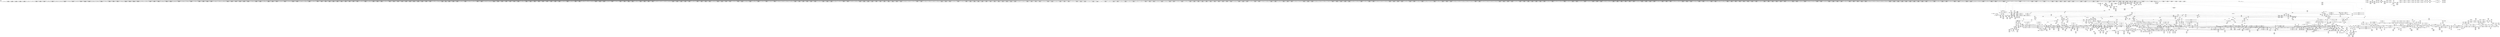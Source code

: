 digraph {
	CE0x5df1070 [shape=record,shape=Mrecord,label="{CE0x5df1070|selinux_task_setrlimit:_tmp}"]
	CE0x5f64270 [shape=record,shape=Mrecord,label="{CE0x5f64270|__preempt_count_sub:_tmp3|*SummSource*}"]
	CE0x5ed9f60 [shape=record,shape=Mrecord,label="{CE0x5ed9f60|GLOBAL:___llvm_gcov_ctr127|Global_var:__llvm_gcov_ctr127}"]
	CE0x5e4f170 [shape=record,shape=Mrecord,label="{CE0x5e4f170|i8*_getelementptr_inbounds_(_25_x_i8_,_25_x_i8_*_.str3,_i32_0,_i32_0)|*Constant*|*SummSource*}"]
	CE0x5e96070 [shape=record,shape=Mrecord,label="{CE0x5e96070|GLOBAL:_rcu_lock_map|Global_var:rcu_lock_map}"]
	CE0x5de8980 [shape=record,shape=Mrecord,label="{CE0x5de8980|2472:_%struct.cred*,_2752:_%struct.signal_struct*,_:_CRE_2044,2048_|*MultipleSource*|Function::selinux_task_setrlimit&Arg::p::|security/selinux/hooks.c,3622}"]
	CE0x5e8b330 [shape=record,shape=Mrecord,label="{CE0x5e8b330|get_current:_bb}"]
	CE0x5df42e0 [shape=record,shape=Mrecord,label="{CE0x5df42e0|selinux_task_setrlimit:_tmp6|security/selinux/hooks.c,3628|*SummSource*}"]
	CE0x701f8d0 [shape=record,shape=Mrecord,label="{CE0x701f8d0|i64*_getelementptr_inbounds_(_6_x_i64_,_6_x_i64_*___llvm_gcov_ctr286,_i64_0,_i64_0)|*Constant*}"]
	CE0x5e047d0 [shape=record,shape=Mrecord,label="{CE0x5e047d0|2472:_%struct.cred*,_2752:_%struct.signal_struct*,_:_CRE_648,652_|*MultipleSource*|Function::selinux_task_setrlimit&Arg::p::|security/selinux/hooks.c,3622}"]
	CE0x5e76c50 [shape=record,shape=Mrecord,label="{CE0x5e76c50|i64_5|*Constant*}"]
	CE0x5e60af0 [shape=record,shape=Mrecord,label="{CE0x5e60af0|selinux_task_setrlimit:_cmp|security/selinux/hooks.c,3628}"]
	CE0x5dff9b0 [shape=record,shape=Mrecord,label="{CE0x5dff9b0|2472:_%struct.cred*,_2752:_%struct.signal_struct*,_:_CRE_1920,1928_|*MultipleSource*|Function::selinux_task_setrlimit&Arg::p::|security/selinux/hooks.c,3622}"]
	CE0x5e28920 [shape=record,shape=Mrecord,label="{CE0x5e28920|2472:_%struct.cred*,_2752:_%struct.signal_struct*,_:_CRE_2918,2919_}"]
	CE0x5e600f0 [shape=record,shape=Mrecord,label="{CE0x5e600f0|i64*_getelementptr_inbounds_(_11_x_i64_,_11_x_i64_*___llvm_gcov_ctr127,_i64_0,_i64_0)|*Constant*}"]
	CE0x5f56e60 [shape=record,shape=Mrecord,label="{CE0x5f56e60|__preempt_count_sub:_do.end|*SummSink*}"]
	CE0x5f50ed0 [shape=record,shape=Mrecord,label="{CE0x5f50ed0|__preempt_count_sub:_tmp2}"]
	CE0x5e256b0 [shape=record,shape=Mrecord,label="{CE0x5e256b0|2472:_%struct.cred*,_2752:_%struct.signal_struct*,_:_CRE_2824,2832_|*MultipleSource*|Function::selinux_task_setrlimit&Arg::p::|security/selinux/hooks.c,3622}"]
	CE0x5e28470 [shape=record,shape=Mrecord,label="{CE0x5e28470|2472:_%struct.cred*,_2752:_%struct.signal_struct*,_:_CRE_2915,2916_}"]
	CE0x5ec7b70 [shape=record,shape=Mrecord,label="{CE0x5ec7b70|i64*_getelementptr_inbounds_(_4_x_i64_,_4_x_i64_*___llvm_gcov_ctr129,_i64_0,_i64_3)|*Constant*|*SummSource*}"]
	CE0x5e5c260 [shape=record,shape=Mrecord,label="{CE0x5e5c260|selinux_task_setrlimit:_resource|Function::selinux_task_setrlimit&Arg::resource::|*SummSource*}"]
	CE0x5e71a60 [shape=record,shape=Mrecord,label="{CE0x5e71a60|GLOBAL:_current_task|Global_var:current_task}"]
	CE0x5e49540 [shape=record,shape=Mrecord,label="{CE0x5e49540|2472:_%struct.cred*,_2752:_%struct.signal_struct*,_:_CRE_10608,10609_|*MultipleSource*|Function::selinux_task_setrlimit&Arg::p::|security/selinux/hooks.c,3622}"]
	CE0x5f0b420 [shape=record,shape=Mrecord,label="{CE0x5f0b420|i64*_getelementptr_inbounds_(_4_x_i64_,_4_x_i64_*___llvm_gcov_ctr133,_i64_0,_i64_3)|*Constant*}"]
	CE0x5e3dca0 [shape=record,shape=Mrecord,label="{CE0x5e3dca0|2472:_%struct.cred*,_2752:_%struct.signal_struct*,_:_CRE_6341,6342_}"]
	CE0x5e05620 [shape=record,shape=Mrecord,label="{CE0x5e05620|2472:_%struct.cred*,_2752:_%struct.signal_struct*,_:_CRE_2488,2504_|*MultipleSource*|Function::selinux_task_setrlimit&Arg::p::|security/selinux/hooks.c,3622}"]
	CE0x5e9c430 [shape=record,shape=Mrecord,label="{CE0x5e9c430|rcu_read_lock:_tobool|include/linux/rcupdate.h,882|*SummSource*}"]
	CE0x5ee9fa0 [shape=record,shape=Mrecord,label="{CE0x5ee9fa0|_ret_void,_!dbg_!27719|./arch/x86/include/asm/preempt.h,73|*SummSource*}"]
	CE0x5ee5e30 [shape=record,shape=Mrecord,label="{CE0x5ee5e30|i64*_getelementptr_inbounds_(_4_x_i64_,_4_x_i64_*___llvm_gcov_ctr130,_i64_0,_i64_1)|*Constant*}"]
	CE0x5edf640 [shape=record,shape=Mrecord,label="{CE0x5edf640|__preempt_count_add:_tmp5|./arch/x86/include/asm/preempt.h,72|*SummSource*}"]
	CE0x5ed1230 [shape=record,shape=Mrecord,label="{CE0x5ed1230|i32_1|*Constant*}"]
	CE0x5ed1b40 [shape=record,shape=Mrecord,label="{CE0x5ed1b40|4:_i32,_:_CRE_4,8_|*MultipleSource*|security/selinux/hooks.c,196|*LoadInst*|security/selinux/hooks.c,196|security/selinux/hooks.c,197}"]
	CE0x5ec9180 [shape=record,shape=Mrecord,label="{CE0x5ec9180|__rcu_read_unlock:_do.end|*SummSource*}"]
	CE0x5e08370 [shape=record,shape=Mrecord,label="{CE0x5e08370|2472:_%struct.cred*,_2752:_%struct.signal_struct*,_:_CRE_6376,6384_|*MultipleSource*|Function::selinux_task_setrlimit&Arg::p::|security/selinux/hooks.c,3622}"]
	CE0x5e95150 [shape=record,shape=Mrecord,label="{CE0x5e95150|_ret_void,_!dbg_!27717|include/linux/rcupdate.h,419|*SummSource*}"]
	CE0x5e98f50 [shape=record,shape=Mrecord,label="{CE0x5e98f50|task_sid:_if.end|*SummSink*}"]
	CE0x5f12370 [shape=record,shape=Mrecord,label="{CE0x5f12370|__rcu_read_unlock:_tmp6|include/linux/rcupdate.h,245|*SummSink*}"]
	CE0x5e9c360 [shape=record,shape=Mrecord,label="{CE0x5e9c360|rcu_read_lock:_tobool|include/linux/rcupdate.h,882}"]
	CE0x5e99ef0 [shape=record,shape=Mrecord,label="{CE0x5e99ef0|task_sid:_bb}"]
	CE0x5e6eb70 [shape=record,shape=Mrecord,label="{CE0x5e6eb70|current_sid:_tmp1}"]
	CE0x5e49a40 [shape=record,shape=Mrecord,label="{CE0x5e49a40|2472:_%struct.cred*,_2752:_%struct.signal_struct*,_:_CRE_10624,10628_|*MultipleSource*|Function::selinux_task_setrlimit&Arg::p::|security/selinux/hooks.c,3622}"]
	CE0x5e6b260 [shape=record,shape=Mrecord,label="{CE0x5e6b260|task_sid:_tmp4|*LoadInst*|security/selinux/hooks.c,208|*SummSink*}"]
	CE0x5ec7150 [shape=record,shape=Mrecord,label="{CE0x5ec7150|i64_1|*Constant*}"]
	CE0x5eaaff0 [shape=record,shape=Mrecord,label="{CE0x5eaaff0|__rcu_read_unlock:_entry}"]
	CE0x5e6eb00 [shape=record,shape=Mrecord,label="{CE0x5e6eb00|i64_1|*Constant*}"]
	CE0x5e305f0 [shape=record,shape=Mrecord,label="{CE0x5e305f0|2472:_%struct.cred*,_2752:_%struct.signal_struct*,_:_CRE_3088,3096_|*MultipleSource*|Function::selinux_task_setrlimit&Arg::p::|security/selinux/hooks.c,3622}"]
	CE0x5e7cbf0 [shape=record,shape=Mrecord,label="{CE0x5e7cbf0|rcu_read_lock:_bb}"]
	CE0x5ed3580 [shape=record,shape=Mrecord,label="{CE0x5ed3580|__rcu_read_lock:_tmp6|include/linux/rcupdate.h,240|*SummSink*}"]
	CE0x5e9dab0 [shape=record,shape=Mrecord,label="{CE0x5e9dab0|_call_void_mcount()_#3|*SummSink*}"]
	CE0x5f26190 [shape=record,shape=Mrecord,label="{CE0x5f26190|%struct.lockdep_map*_null|*Constant*|*SummSource*}"]
	CE0x5ee6890 [shape=record,shape=Mrecord,label="{CE0x5ee6890|rcu_lock_release:_tmp3}"]
	CE0x5dfaa80 [shape=record,shape=Mrecord,label="{CE0x5dfaa80|current_has_perm:_tmp2|*SummSink*}"]
	CE0x5e909c0 [shape=record,shape=Mrecord,label="{CE0x5e909c0|task_sid:_tmp|*SummSink*}"]
	CE0x5df7be0 [shape=record,shape=Mrecord,label="{CE0x5df7be0|2472:_%struct.cred*,_2752:_%struct.signal_struct*,_:_CRE_336,344_|*MultipleSource*|Function::selinux_task_setrlimit&Arg::p::|security/selinux/hooks.c,3622}"]
	CE0x5e35b40 [shape=record,shape=Mrecord,label="{CE0x5e35b40|2472:_%struct.cred*,_2752:_%struct.signal_struct*,_:_CRE_6008,6136_|*MultipleSource*|Function::selinux_task_setrlimit&Arg::p::|security/selinux/hooks.c,3622}"]
	CE0x5ee91e0 [shape=record,shape=Mrecord,label="{CE0x5ee91e0|rcu_read_unlock:_tmp18|include/linux/rcupdate.h,933}"]
	CE0x5f130c0 [shape=record,shape=Mrecord,label="{CE0x5f130c0|__rcu_read_lock:_bb|*SummSink*}"]
	CE0x5e53ec0 [shape=record,shape=Mrecord,label="{CE0x5e53ec0|current_has_perm:_call|security/selinux/hooks.c,1542|*SummSink*}"]
	CE0x5e5bcc0 [shape=record,shape=Mrecord,label="{CE0x5e5bcc0|selinux_task_setrlimit:_arraydecay|security/selinux/hooks.c,3622}"]
	CE0x5e6b690 [shape=record,shape=Mrecord,label="{CE0x5e6b690|current_sid:_tmp5|security/selinux/hooks.c,218}"]
	CE0x5eb3ff0 [shape=record,shape=Mrecord,label="{CE0x5eb3ff0|__rcu_read_unlock:_tmp1|*SummSource*}"]
	CE0x5ede720 [shape=record,shape=Mrecord,label="{CE0x5ede720|rcu_read_unlock:_tmp3|*SummSink*}"]
	CE0x5e2b4e0 [shape=record,shape=Mrecord,label="{CE0x5e2b4e0|2472:_%struct.cred*,_2752:_%struct.signal_struct*,_:_CRE_2946,2947_}"]
	CE0x5e3c850 [shape=record,shape=Mrecord,label="{CE0x5e3c850|2472:_%struct.cred*,_2752:_%struct.signal_struct*,_:_CRE_6328,6329_}"]
	CE0x5e60960 [shape=record,shape=Mrecord,label="{CE0x5e60960|selinux_task_setrlimit:_tmp4|*LoadInst*|security/selinux/hooks.c,3628|*SummSink*}"]
	CE0x5e795d0 [shape=record,shape=Mrecord,label="{CE0x5e795d0|i64*_getelementptr_inbounds_(_11_x_i64_,_11_x_i64_*___llvm_gcov_ctr125,_i64_0,_i64_0)|*Constant*|*SummSource*}"]
	CE0x5e31be0 [shape=record,shape=Mrecord,label="{CE0x5e31be0|2472:_%struct.cred*,_2752:_%struct.signal_struct*,_:_CRE_3140,3144_|*MultipleSource*|Function::selinux_task_setrlimit&Arg::p::|security/selinux/hooks.c,3622}"]
	CE0x5e88ff0 [shape=record,shape=Mrecord,label="{CE0x5e88ff0|rcu_read_lock:_tmp|*SummSource*}"]
	CE0x5e40c40 [shape=record,shape=Mrecord,label="{CE0x5e40c40|i64*_getelementptr_inbounds_(_13_x_i64_,_13_x_i64_*___llvm_gcov_ctr126,_i64_0,_i64_9)|*Constant*|*SummSink*}"]
	CE0x5ee3450 [shape=record,shape=Mrecord,label="{CE0x5ee3450|rcu_read_unlock:_if.end|*SummSource*}"]
	CE0x5e54690 [shape=record,shape=Mrecord,label="{CE0x5e54690|current_sid:_entry|*SummSink*}"]
	CE0x5de0a90 [shape=record,shape=Mrecord,label="{CE0x5de0a90|2472:_%struct.cred*,_2752:_%struct.signal_struct*,_:_CRE_40,44_|*MultipleSource*|Function::selinux_task_setrlimit&Arg::p::|security/selinux/hooks.c,3622}"]
	CE0x5e49cc0 [shape=record,shape=Mrecord,label="{CE0x5e49cc0|2472:_%struct.cred*,_2752:_%struct.signal_struct*,_:_CRE_10628,10632_|*MultipleSource*|Function::selinux_task_setrlimit&Arg::p::|security/selinux/hooks.c,3622}"]
	CE0x5df1000 [shape=record,shape=Mrecord,label="{CE0x5df1000|selinux_task_setrlimit:_tmp|*SummSource*}"]
	CE0x5e30fb0 [shape=record,shape=Mrecord,label="{CE0x5e30fb0|2472:_%struct.cred*,_2752:_%struct.signal_struct*,_:_CRE_3112,3116_|*MultipleSource*|Function::selinux_task_setrlimit&Arg::p::|security/selinux/hooks.c,3622}"]
	CE0x5e36020 [shape=record,shape=Mrecord,label="{CE0x5e36020|2472:_%struct.cred*,_2752:_%struct.signal_struct*,_:_CRE_6144,6152_|*MultipleSource*|Function::selinux_task_setrlimit&Arg::p::|security/selinux/hooks.c,3622}"]
	CE0x5e57980 [shape=record,shape=Mrecord,label="{CE0x5e57980|__rcu_read_unlock:_bb|*SummSink*}"]
	CE0x5ecf610 [shape=record,shape=Mrecord,label="{CE0x5ecf610|rcu_read_lock:_tmp20|include/linux/rcupdate.h,882|*SummSink*}"]
	CE0x5e8cdf0 [shape=record,shape=Mrecord,label="{CE0x5e8cdf0|current_sid:_tmp23|security/selinux/hooks.c,218|*SummSink*}"]
	CE0x5e98a80 [shape=record,shape=Mrecord,label="{CE0x5e98a80|rcu_read_lock:_do.end}"]
	CE0x5f52f00 [shape=record,shape=Mrecord,label="{CE0x5f52f00|i64*_getelementptr_inbounds_(_4_x_i64_,_4_x_i64_*___llvm_gcov_ctr129,_i64_0,_i64_0)|*Constant*}"]
	CE0x5e4c6d0 [shape=record,shape=Mrecord,label="{CE0x5e4c6d0|_ret_i32_%retval.0,_!dbg_!27728|security/selinux/hooks.c,3632|*SummSink*}"]
	CE0x5dd5850 [shape=record,shape=Mrecord,label="{CE0x5dd5850|2472:_%struct.cred*,_2752:_%struct.signal_struct*,_:_CRE_693,694_}"]
	CE0x5e62fd0 [shape=record,shape=Mrecord,label="{CE0x5e62fd0|selinux_task_setrlimit:_call|security/selinux/hooks.c,3629|*SummSource*}"]
	CE0x5dcd4a0 [shape=record,shape=Mrecord,label="{CE0x5dcd4a0|task_sid:_tmp15|security/selinux/hooks.c,208|*SummSink*}"]
	CE0x5dce4b0 [shape=record,shape=Mrecord,label="{CE0x5dce4b0|current_has_perm:_tmp|*SummSource*}"]
	CE0x5e40a50 [shape=record,shape=Mrecord,label="{CE0x5e40a50|i64*_getelementptr_inbounds_(_13_x_i64_,_13_x_i64_*___llvm_gcov_ctr126,_i64_0,_i64_9)|*Constant*|*SummSource*}"]
	CE0x5e2d740 [shape=record,shape=Mrecord,label="{CE0x5e2d740|2472:_%struct.cred*,_2752:_%struct.signal_struct*,_:_CRE_2968,2969_}"]
	CE0x5e790b0 [shape=record,shape=Mrecord,label="{CE0x5e790b0|_call_void_mcount()_#3|*SummSource*}"]
	CE0x5e4f940 [shape=record,shape=Mrecord,label="{CE0x5e4f940|i32_218|*Constant*|*SummSource*}"]
	CE0x5e86f10 [shape=record,shape=Mrecord,label="{CE0x5e86f10|rcu_lock_acquire:_tmp3|*SummSink*}"]
	CE0x5f21600 [shape=record,shape=Mrecord,label="{CE0x5f21600|__rcu_read_lock:_do.end|*SummSource*}"]
	CE0x5ec0a50 [shape=record,shape=Mrecord,label="{CE0x5ec0a50|__preempt_count_add:_tmp3}"]
	CE0x5defe30 [shape=record,shape=Mrecord,label="{CE0x5defe30|i64*_getelementptr_inbounds_(_6_x_i64_,_6_x_i64_*___llvm_gcov_ctr286,_i64_0,_i64_5)|*Constant*|*SummSource*}"]
	CE0x5e6c7e0 [shape=record,shape=Mrecord,label="{CE0x5e6c7e0|GLOBAL:_current_sid.__warned|Global_var:current_sid.__warned|*SummSink*}"]
	CE0x5e5a510 [shape=record,shape=Mrecord,label="{CE0x5e5a510|_ret_i32_%call2,_!dbg_!27718|security/selinux/hooks.c,1544|*SummSink*}"]
	CE0x5e6cc10 [shape=record,shape=Mrecord,label="{CE0x5e6cc10|i64*_getelementptr_inbounds_(_13_x_i64_,_13_x_i64_*___llvm_gcov_ctr126,_i64_0,_i64_8)|*Constant*|*SummSource*}"]
	CE0x5de3a30 [shape=record,shape=Mrecord,label="{CE0x5de3a30|2472:_%struct.cred*,_2752:_%struct.signal_struct*,_:_CRE_48,56_|*MultipleSource*|Function::selinux_task_setrlimit&Arg::p::|security/selinux/hooks.c,3622}"]
	CE0x5df8e20 [shape=record,shape=Mrecord,label="{CE0x5df8e20|2472:_%struct.cred*,_2752:_%struct.signal_struct*,_:_CRE_448,456_|*MultipleSource*|Function::selinux_task_setrlimit&Arg::p::|security/selinux/hooks.c,3622}"]
	CE0x5e8c0c0 [shape=record,shape=Mrecord,label="{CE0x5e8c0c0|current_sid:_security|security/selinux/hooks.c,218|*SummSource*}"]
	CE0x5e011c0 [shape=record,shape=Mrecord,label="{CE0x5e011c0|2472:_%struct.cred*,_2752:_%struct.signal_struct*,_:_CRE_2016,2020_|*MultipleSource*|Function::selinux_task_setrlimit&Arg::p::|security/selinux/hooks.c,3622}"]
	CE0x5df0630 [shape=record,shape=Mrecord,label="{CE0x5df0630|i32_0|*Constant*|*SummSource*}"]
	CE0x5e74fd0 [shape=record,shape=Mrecord,label="{CE0x5e74fd0|current_sid:_tmp11|security/selinux/hooks.c,218}"]
	CE0x5f27900 [shape=record,shape=Mrecord,label="{CE0x5f27900|rcu_lock_acquire:___here|*SummSink*}"]
	CE0x5eca100 [shape=record,shape=Mrecord,label="{CE0x5eca100|__preempt_count_sub:_tmp1|*SummSink*}"]
	CE0x5f27070 [shape=record,shape=Mrecord,label="{CE0x5f27070|rcu_lock_acquire:_tmp6}"]
	CE0x5e2cde0 [shape=record,shape=Mrecord,label="{CE0x5e2cde0|2472:_%struct.cred*,_2752:_%struct.signal_struct*,_:_CRE_2962,2963_}"]
	CE0x5e61120 [shape=record,shape=Mrecord,label="{CE0x5e61120|i64_2|*Constant*}"]
	CE0x5e71490 [shape=record,shape=Mrecord,label="{CE0x5e71490|task_sid:_tmp4|*LoadInst*|security/selinux/hooks.c,208|*SummSource*}"]
	CE0x5e08fd0 [shape=record,shape=Mrecord,label="{CE0x5e08fd0|2472:_%struct.cred*,_2752:_%struct.signal_struct*,_:_CRE_2594,2596_|*MultipleSource*|Function::selinux_task_setrlimit&Arg::p::|security/selinux/hooks.c,3622}"]
	CE0x5e757f0 [shape=record,shape=Mrecord,label="{CE0x5e757f0|current_sid:_land.lhs.true2|*SummSource*}"]
	CE0x5e76cc0 [shape=record,shape=Mrecord,label="{CE0x5e76cc0|i64_5|*Constant*|*SummSource*}"]
	CE0x5e3b8b0 [shape=record,shape=Mrecord,label="{CE0x5e3b8b0|2472:_%struct.cred*,_2752:_%struct.signal_struct*,_:_CRE_6318,6319_}"]
	CE0x5408040 [shape=record,shape=Mrecord,label="{CE0x5408040|selinux_task_setrlimit:_tmp1}"]
	CE0x5e6d010 [shape=record,shape=Mrecord,label="{CE0x5e6d010|current_sid:_bb|*SummSink*}"]
	CE0x5eb4190 [shape=record,shape=Mrecord,label="{CE0x5eb4190|_ret_void,_!dbg_!27720|./arch/x86/include/asm/preempt.h,78}"]
	CE0x5e761c0 [shape=record,shape=Mrecord,label="{CE0x5e761c0|task_sid:_real_cred|security/selinux/hooks.c,208|*SummSource*}"]
	CE0x5e07d30 [shape=record,shape=Mrecord,label="{CE0x5e07d30|2472:_%struct.cred*,_2752:_%struct.signal_struct*,_:_CRE_6359,6360_}"]
	CE0x5f24bc0 [shape=record,shape=Mrecord,label="{CE0x5f24bc0|i64*_getelementptr_inbounds_(_4_x_i64_,_4_x_i64_*___llvm_gcov_ctr130,_i64_0,_i64_0)|*Constant*|*SummSource*}"]
	CE0x5deb5b0 [shape=record,shape=Mrecord,label="{CE0x5deb5b0|2472:_%struct.cred*,_2752:_%struct.signal_struct*,_:_CRE_2168,2240_|*MultipleSource*|Function::selinux_task_setrlimit&Arg::p::|security/selinux/hooks.c,3622}"]
	CE0x5e3de30 [shape=record,shape=Mrecord,label="{CE0x5e3de30|2472:_%struct.cred*,_2752:_%struct.signal_struct*,_:_CRE_6342,6343_}"]
	CE0x5edd380 [shape=record,shape=Mrecord,label="{CE0x5edd380|i64*_getelementptr_inbounds_(_4_x_i64_,_4_x_i64_*___llvm_gcov_ctr128,_i64_0,_i64_3)|*Constant*}"]
	CE0x5e54190 [shape=record,shape=Mrecord,label="{CE0x5e54190|GLOBAL:_current_sid|*Constant*|*SummSource*}"]
	CE0x5ead650 [shape=record,shape=Mrecord,label="{CE0x5ead650|_call_void_asm_addl_$1,_%gs:$0_,_*m,ri,*m,_dirflag_,_fpsr_,_flags_(i32*___preempt_count,_i32_%sub,_i32*___preempt_count)_#3,_!dbg_!27717,_!srcloc_!27718|./arch/x86/include/asm/preempt.h,77|*SummSink*}"]
	CE0x5ddf000 [shape=record,shape=Mrecord,label="{CE0x5ddf000|2472:_%struct.cred*,_2752:_%struct.signal_struct*,_:_CRE_24,28_|*MultipleSource*|Function::selinux_task_setrlimit&Arg::p::|security/selinux/hooks.c,3622}"]
	CE0x5e2c160 [shape=record,shape=Mrecord,label="{CE0x5e2c160|2472:_%struct.cred*,_2752:_%struct.signal_struct*,_:_CRE_2954,2955_}"]
	CE0x5ed49a0 [shape=record,shape=Mrecord,label="{CE0x5ed49a0|i64*_getelementptr_inbounds_(_4_x_i64_,_4_x_i64_*___llvm_gcov_ctr133,_i64_0,_i64_0)|*Constant*}"]
	CE0x5e46220 [shape=record,shape=Mrecord,label="{CE0x5e46220|2472:_%struct.cred*,_2752:_%struct.signal_struct*,_:_CRE_6640,6644_|*MultipleSource*|Function::selinux_task_setrlimit&Arg::p::|security/selinux/hooks.c,3622}"]
	CE0x5eb6160 [shape=record,shape=Mrecord,label="{CE0x5eb6160|i64*_getelementptr_inbounds_(_11_x_i64_,_11_x_i64_*___llvm_gcov_ctr127,_i64_0,_i64_8)|*Constant*|*SummSource*}"]
	CE0x5e45fb0 [shape=record,shape=Mrecord,label="{CE0x5e45fb0|2472:_%struct.cred*,_2752:_%struct.signal_struct*,_:_CRE_6632,6640_|*MultipleSource*|Function::selinux_task_setrlimit&Arg::p::|security/selinux/hooks.c,3622}"]
	CE0x5ece700 [shape=record,shape=Mrecord,label="{CE0x5ece700|get_current:_tmp|*SummSink*}"]
	CE0x5e51820 [shape=record,shape=Mrecord,label="{CE0x5e51820|task_sid:_entry|*SummSink*}"]
	CE0x5e78490 [shape=record,shape=Mrecord,label="{CE0x5e78490|COLLAPSED:_GCMRE___llvm_gcov_ctr125_internal_global_11_x_i64_zeroinitializer:_elem_0:default:}"]
	CE0x5e35440 [shape=record,shape=Mrecord,label="{CE0x5e35440|2472:_%struct.cred*,_2752:_%struct.signal_struct*,_:_CRE_5984,5992_|*MultipleSource*|Function::selinux_task_setrlimit&Arg::p::|security/selinux/hooks.c,3622}"]
	CE0x5e73e30 [shape=record,shape=Mrecord,label="{CE0x5e73e30|i32_208|*Constant*|*SummSource*}"]
	CE0x5e2c610 [shape=record,shape=Mrecord,label="{CE0x5e2c610|2472:_%struct.cred*,_2752:_%struct.signal_struct*,_:_CRE_2957,2958_}"]
	CE0x5ed2730 [shape=record,shape=Mrecord,label="{CE0x5ed2730|cred_sid:_tmp6|security/selinux/hooks.c,197|*SummSource*}"]
	CE0x5e54870 [shape=record,shape=Mrecord,label="{CE0x5e54870|_ret_i32_%tmp24,_!dbg_!27742|security/selinux/hooks.c,220}"]
	CE0x5e98340 [shape=record,shape=Mrecord,label="{CE0x5e98340|rcu_read_lock:_tmp2}"]
	CE0x5e2cc50 [shape=record,shape=Mrecord,label="{CE0x5e2cc50|2472:_%struct.cred*,_2752:_%struct.signal_struct*,_:_CRE_2961,2962_}"]
	CE0x5dee3b0 [shape=record,shape=Mrecord,label="{CE0x5dee3b0|2472:_%struct.cred*,_2752:_%struct.signal_struct*,_:_CRE_2384,2392_|*MultipleSource*|Function::selinux_task_setrlimit&Arg::p::|security/selinux/hooks.c,3622}"]
	CE0x5e95270 [shape=record,shape=Mrecord,label="{CE0x5e95270|rcu_read_lock:_call|include/linux/rcupdate.h,882|*SummSource*}"]
	CE0x5e3b720 [shape=record,shape=Mrecord,label="{CE0x5e3b720|2472:_%struct.cred*,_2752:_%struct.signal_struct*,_:_CRE_6317,6318_}"]
	CE0x5edfdb0 [shape=record,shape=Mrecord,label="{CE0x5edfdb0|_call_void_asm_sideeffect_,_memory_,_dirflag_,_fpsr_,_flags_()_#3,_!dbg_!27714,_!srcloc_!27715|include/linux/rcupdate.h,239}"]
	CE0x5e69c90 [shape=record,shape=Mrecord,label="{CE0x5e69c90|get_current:_tmp3|*SummSource*}"]
	CE0x5ee17b0 [shape=record,shape=Mrecord,label="{CE0x5ee17b0|rcu_lock_release:_tmp|*SummSource*}"]
	CE0x5e7bbe0 [shape=record,shape=Mrecord,label="{CE0x5e7bbe0|cred_sid:_tmp2|*SummSink*}"]
	CE0x5e5c750 [shape=record,shape=Mrecord,label="{CE0x5e5c750|selinux_task_setrlimit:_idx.ext|security/selinux/hooks.c,3622|*SummSink*}"]
	CE0x5eaa180 [shape=record,shape=Mrecord,label="{CE0x5eaa180|rcu_lock_release:_map|Function::rcu_lock_release&Arg::map::|*SummSink*}"]
	CE0x5ddcfa0 [shape=record,shape=Mrecord,label="{CE0x5ddcfa0|2472:_%struct.cred*,_2752:_%struct.signal_struct*,_:_CRE_88,92_|*MultipleSource*|Function::selinux_task_setrlimit&Arg::p::|security/selinux/hooks.c,3622}"]
	CE0x5ede3e0 [shape=record,shape=Mrecord,label="{CE0x5ede3e0|rcu_lock_acquire:_tmp2|*SummSource*}"]
	CE0x5f25250 [shape=record,shape=Mrecord,label="{CE0x5f25250|rcu_lock_release:_tmp|*SummSink*}"]
	CE0x5e56a20 [shape=record,shape=Mrecord,label="{CE0x5e56a20|rcu_lock_release:_tmp7|*SummSource*}"]
	CE0x5e4ea90 [shape=record,shape=Mrecord,label="{CE0x5e4ea90|_ret_i32_%retval.0,_!dbg_!27728|security/selinux/hooks.c,3632}"]
	CE0x5e6cf00 [shape=record,shape=Mrecord,label="{CE0x5e6cf00|current_sid:_bb|*SummSource*}"]
	CE0x5e712f0 [shape=record,shape=Mrecord,label="{CE0x5e712f0|task_sid:_tobool|security/selinux/hooks.c,208|*SummSource*}"]
	CE0x5dfb530 [shape=record,shape=Mrecord,label="{CE0x5dfb530|GLOBAL:_rcu_lock_map|Global_var:rcu_lock_map|*SummSource*}"]
	CE0x5e32f60 [shape=record,shape=Mrecord,label="{CE0x5e32f60|2472:_%struct.cred*,_2752:_%struct.signal_struct*,_:_CRE_5864,5872_|*MultipleSource*|Function::selinux_task_setrlimit&Arg::p::|security/selinux/hooks.c,3622}"]
	CE0x5f12750 [shape=record,shape=Mrecord,label="{CE0x5f12750|__rcu_read_unlock:_tmp7|include/linux/rcupdate.h,245}"]
	CE0x5f4a900 [shape=record,shape=Mrecord,label="{CE0x5f4a900|__preempt_count_sub:_tmp|*SummSource*}"]
	CE0x5408110 [shape=record,shape=Mrecord,label="{CE0x5408110|selinux_task_setrlimit:_tmp1|*SummSource*}"]
	CE0x5e82970 [shape=record,shape=Mrecord,label="{CE0x5e82970|i32_78|*Constant*|*SummSink*}"]
	"CONST[source:1(input),value:2(dynamic)][purpose:{subject}]"
	CE0x5ee5410 [shape=record,shape=Mrecord,label="{CE0x5ee5410|rcu_read_unlock:_tmp5|include/linux/rcupdate.h,933|*SummSink*}"]
	CE0x5e4a440 [shape=record,shape=Mrecord,label="{CE0x5e4a440|selinux_task_setrlimit:_tmp2|*LoadInst*|security/selinux/hooks.c,3622|*SummSink*}"]
	CE0x5ed4550 [shape=record,shape=Mrecord,label="{CE0x5ed4550|rcu_read_unlock:_tmp6|include/linux/rcupdate.h,933|*SummSink*}"]
	CE0x5deba90 [shape=record,shape=Mrecord,label="{CE0x5deba90|2472:_%struct.cred*,_2752:_%struct.signal_struct*,_:_CRE_2248,2256_|*MultipleSource*|Function::selinux_task_setrlimit&Arg::p::|security/selinux/hooks.c,3622}"]
	CE0x5e6dce0 [shape=record,shape=Mrecord,label="{CE0x5e6dce0|GLOBAL:___llvm_gcov_ctr125|Global_var:__llvm_gcov_ctr125|*SummSource*}"]
	CE0x5e28600 [shape=record,shape=Mrecord,label="{CE0x5e28600|2472:_%struct.cred*,_2752:_%struct.signal_struct*,_:_CRE_2916,2917_}"]
	CE0x5eda4a0 [shape=record,shape=Mrecord,label="{CE0x5eda4a0|rcu_read_unlock:_tmp4|include/linux/rcupdate.h,933|*SummSource*}"]
	CE0x5e08b00 [shape=record,shape=Mrecord,label="{CE0x5e08b00|2472:_%struct.cred*,_2752:_%struct.signal_struct*,_:_CRE_6400,6408_|*MultipleSource*|Function::selinux_task_setrlimit&Arg::p::|security/selinux/hooks.c,3622}"]
	CE0x5de7060 [shape=record,shape=Mrecord,label="{CE0x5de7060|_call_void_mcount()_#3|*SummSink*}"]
	CE0x5df91e0 [shape=record,shape=Mrecord,label="{CE0x5df91e0|2472:_%struct.cred*,_2752:_%struct.signal_struct*,_:_CRE_208,216_|*MultipleSource*|Function::selinux_task_setrlimit&Arg::p::|security/selinux/hooks.c,3622}"]
	CE0x5eda9f0 [shape=record,shape=Mrecord,label="{CE0x5eda9f0|GLOBAL:_rcu_lock_acquire|*Constant*|*SummSink*}"]
	CE0x5eb5670 [shape=record,shape=Mrecord,label="{CE0x5eb5670|rcu_read_lock:_tmp15|include/linux/rcupdate.h,882|*SummSource*}"]
	CE0x5dedf20 [shape=record,shape=Mrecord,label="{CE0x5dedf20|2472:_%struct.cred*,_2752:_%struct.signal_struct*,_:_CRE_2368,2376_|*MultipleSource*|Function::selinux_task_setrlimit&Arg::p::|security/selinux/hooks.c,3622}"]
	CE0x5e34550 [shape=record,shape=Mrecord,label="{CE0x5e34550|2472:_%struct.cred*,_2752:_%struct.signal_struct*,_:_CRE_5936,5944_|*MultipleSource*|Function::selinux_task_setrlimit&Arg::p::|security/selinux/hooks.c,3622}"]
	CE0x5e3f730 [shape=record,shape=Mrecord,label="{CE0x5e3f730|2472:_%struct.cred*,_2752:_%struct.signal_struct*,_:_CRE_6358,6359_}"]
	CE0x5e3c6c0 [shape=record,shape=Mrecord,label="{CE0x5e3c6c0|2472:_%struct.cred*,_2752:_%struct.signal_struct*,_:_CRE_6327,6328_}"]
	CE0x5e2fcd0 [shape=record,shape=Mrecord,label="{CE0x5e2fcd0|2472:_%struct.cred*,_2752:_%struct.signal_struct*,_:_CRE_3056,3064_|*MultipleSource*|Function::selinux_task_setrlimit&Arg::p::|security/selinux/hooks.c,3622}"]
	CE0x5dfad90 [shape=record,shape=Mrecord,label="{CE0x5dfad90|GLOBAL:_current_sid|*Constant*}"]
	CE0x5e71600 [shape=record,shape=Mrecord,label="{CE0x5e71600|current_sid:_tmp7|security/selinux/hooks.c,218|*SummSink*}"]
	CE0x5f0ab10 [shape=record,shape=Mrecord,label="{CE0x5f0ab10|_call_void_lock_release(%struct.lockdep_map*_%map,_i32_1,_i64_ptrtoint_(i8*_blockaddress(_rcu_lock_release,_%__here)_to_i64))_#10,_!dbg_!27716|include/linux/rcupdate.h,423}"]
	CE0x5ee1bc0 [shape=record,shape=Mrecord,label="{CE0x5ee1bc0|rcu_lock_acquire:_tmp|*SummSource*}"]
	CE0x5df4060 [shape=record,shape=Mrecord,label="{CE0x5df4060|GLOBAL:___llvm_gcov_ctr286|Global_var:__llvm_gcov_ctr286|*SummSink*}"]
	CE0x642bfa0 [shape=record,shape=Mrecord,label="{CE0x642bfa0|_call_void_mcount()_#3|*SummSink*}"]
	CE0x5dec6c0 [shape=record,shape=Mrecord,label="{CE0x5dec6c0|2472:_%struct.cred*,_2752:_%struct.signal_struct*,_:_CRE_2288,2296_|*MultipleSource*|Function::selinux_task_setrlimit&Arg::p::|security/selinux/hooks.c,3622}"]
	CE0x5e477c0 [shape=record,shape=Mrecord,label="{CE0x5e477c0|2472:_%struct.cred*,_2752:_%struct.signal_struct*,_:_CRE_10528,10536_|*MultipleSource*|Function::selinux_task_setrlimit&Arg::p::|security/selinux/hooks.c,3622}"]
	CE0x5f144c0 [shape=record,shape=Mrecord,label="{CE0x5f144c0|i64*_getelementptr_inbounds_(_4_x_i64_,_4_x_i64_*___llvm_gcov_ctr134,_i64_0,_i64_2)|*Constant*|*SummSink*}"]
	CE0x5df1b60 [shape=record,shape=Mrecord,label="{CE0x5df1b60|2472:_%struct.cred*,_2752:_%struct.signal_struct*,_:_CRE_688,689_}"]
	CE0x5def760 [shape=record,shape=Mrecord,label="{CE0x5def760|i64*_getelementptr_inbounds_(_6_x_i64_,_6_x_i64_*___llvm_gcov_ctr286,_i64_0,_i64_5)|*Constant*|*SummSink*}"]
	CE0x5e96f20 [shape=record,shape=Mrecord,label="{CE0x5e96f20|GLOBAL:_rcu_read_unlock.__warned|Global_var:rcu_read_unlock.__warned|*SummSink*}"]
	CE0x5df05c0 [shape=record,shape=Mrecord,label="{CE0x5df05c0|selinux_task_setrlimit:_signal|security/selinux/hooks.c,3622}"]
	CE0x5de7a80 [shape=record,shape=Mrecord,label="{CE0x5de7a80|task_sid:_bb|*SummSink*}"]
	CE0x5edb320 [shape=record,shape=Mrecord,label="{CE0x5edb320|_call_void_lock_acquire(%struct.lockdep_map*_%map,_i32_0,_i32_0,_i32_2,_i32_0,_%struct.lockdep_map*_null,_i64_ptrtoint_(i8*_blockaddress(_rcu_lock_acquire,_%__here)_to_i64))_#10,_!dbg_!27716|include/linux/rcupdate.h,418}"]
	CE0x5f29a30 [shape=record,shape=Mrecord,label="{CE0x5f29a30|i64*_getelementptr_inbounds_(_4_x_i64_,_4_x_i64_*___llvm_gcov_ctr134,_i64_0,_i64_2)|*Constant*}"]
	CE0x5ed7d20 [shape=record,shape=Mrecord,label="{CE0x5ed7d20|rcu_read_unlock:_tmp16|include/linux/rcupdate.h,933|*SummSource*}"]
	CE0x5e9e660 [shape=record,shape=Mrecord,label="{CE0x5e9e660|GLOBAL:___preempt_count|Global_var:__preempt_count|*SummSink*}"]
	CE0x5dd3d70 [shape=record,shape=Mrecord,label="{CE0x5dd3d70|2472:_%struct.cred*,_2752:_%struct.signal_struct*,_:_CRE_2568,2576_|*MultipleSource*|Function::selinux_task_setrlimit&Arg::p::|security/selinux/hooks.c,3622}"]
	CE0x5e60e90 [shape=record,shape=Mrecord,label="{CE0x5e60e90|selinux_task_setrlimit:_cmp|security/selinux/hooks.c,3628|*SummSink*}"]
	CE0x5e41750 [shape=record,shape=Mrecord,label="{CE0x5e41750|task_sid:_tmp21|security/selinux/hooks.c,208|*SummSink*}"]
	CE0x5e75270 [shape=record,shape=Mrecord,label="{CE0x5e75270|current_sid:_tmp11|security/selinux/hooks.c,218|*SummSink*}"]
	CE0x5f51720 [shape=record,shape=Mrecord,label="{CE0x5f51720|_call_void_mcount()_#3|*SummSource*}"]
	CE0x5e17570 [shape=record,shape=Mrecord,label="{CE0x5e17570|__rcu_read_lock:_tmp1|*SummSink*}"]
	CE0x5e65b00 [shape=record,shape=Mrecord,label="{CE0x5e65b00|%struct.common_audit_data*_null|*Constant*|*SummSink*}"]
	CE0x5dfe3c0 [shape=record,shape=Mrecord,label="{CE0x5dfe3c0|2472:_%struct.cred*,_2752:_%struct.signal_struct*,_:_CRE_1848,1856_|*MultipleSource*|Function::selinux_task_setrlimit&Arg::p::|security/selinux/hooks.c,3622}"]
	CE0x5e5eb40 [shape=record,shape=Mrecord,label="{CE0x5e5eb40|selinux_task_setrlimit:_tmp12|security/selinux/hooks.c,3631|*SummSink*}"]
	CE0x5e961a0 [shape=record,shape=Mrecord,label="{CE0x5e961a0|_call_void_lockdep_rcu_suspicious(i8*_getelementptr_inbounds_(_25_x_i8_,_25_x_i8_*_.str3,_i32_0,_i32_0),_i32_208,_i8*_getelementptr_inbounds_(_41_x_i8_,_41_x_i8_*_.str44,_i32_0,_i32_0))_#10,_!dbg_!27732|security/selinux/hooks.c,208|*SummSource*}"]
	CE0x5dd8220 [shape=record,shape=Mrecord,label="{CE0x5dd8220|current_has_perm:_tmp1|*SummSink*}"]
	CE0x5e06510 [shape=record,shape=Mrecord,label="{CE0x5e06510|2472:_%struct.cred*,_2752:_%struct.signal_struct*,_:_CRE_2523,2524_}"]
	CE0x5e61560 [shape=record,shape=Mrecord,label="{CE0x5e61560|selinux_task_setrlimit:_tmp5|security/selinux/hooks.c,3628}"]
	CE0x5e59070 [shape=record,shape=Mrecord,label="{CE0x5e59070|cred_sid:_entry}"]
	CE0x5ecb250 [shape=record,shape=Mrecord,label="{CE0x5ecb250|get_current:_tmp4|./arch/x86/include/asm/current.h,14|*SummSource*}"]
	CE0x5f52e40 [shape=record,shape=Mrecord,label="{CE0x5f52e40|__preempt_count_sub:_tmp1|*SummSource*}"]
	CE0x5e648c0 [shape=record,shape=Mrecord,label="{CE0x5e648c0|avc_has_perm:_tsid|Function::avc_has_perm&Arg::tsid::}"]
	CE0x5f27890 [shape=record,shape=Mrecord,label="{CE0x5f27890|rcu_lock_acquire:___here|*SummSource*}"]
	CE0x5e77b70 [shape=record,shape=Mrecord,label="{CE0x5e77b70|get_current:_tmp4|./arch/x86/include/asm/current.h,14}"]
	CE0x5e6f970 [shape=record,shape=Mrecord,label="{CE0x5e6f970|current_sid:_tmp6|security/selinux/hooks.c,218|*SummSource*}"]
	CE0x5ee31e0 [shape=record,shape=Mrecord,label="{CE0x5ee31e0|rcu_read_unlock:_do.end|*SummSource*}"]
	CE0x5e9ade0 [shape=record,shape=Mrecord,label="{CE0x5e9ade0|task_sid:_tmp13|security/selinux/hooks.c,208|*SummSource*}"]
	CE0x5e73f10 [shape=record,shape=Mrecord,label="{CE0x5e73f10|i8*_getelementptr_inbounds_(_41_x_i8_,_41_x_i8_*_.str44,_i32_0,_i32_0)|*Constant*|*SummSink*}"]
	CE0x5e34cf0 [shape=record,shape=Mrecord,label="{CE0x5e34cf0|2472:_%struct.cred*,_2752:_%struct.signal_struct*,_:_CRE_5960,5968_|*MultipleSource*|Function::selinux_task_setrlimit&Arg::p::|security/selinux/hooks.c,3622}"]
	CE0x5e2b350 [shape=record,shape=Mrecord,label="{CE0x5e2b350|2472:_%struct.cred*,_2752:_%struct.signal_struct*,_:_CRE_2945,2946_}"]
	CE0x5e412c0 [shape=record,shape=Mrecord,label="{CE0x5e412c0|task_sid:_tmp22|security/selinux/hooks.c,208|*SummSource*}"]
	CE0x5e39330 [shape=record,shape=Mrecord,label="{CE0x5e39330|2472:_%struct.cred*,_2752:_%struct.signal_struct*,_:_CRE_6294,6295_}"]
	CE0x5e8ebc0 [shape=record,shape=Mrecord,label="{CE0x5e8ebc0|i64*_getelementptr_inbounds_(_13_x_i64_,_13_x_i64_*___llvm_gcov_ctr126,_i64_0,_i64_1)|*Constant*}"]
	CE0x5e87190 [shape=record,shape=Mrecord,label="{CE0x5e87190|_call_void_mcount()_#3}"]
	CE0x5e92440 [shape=record,shape=Mrecord,label="{CE0x5e92440|task_sid:_tobool4|security/selinux/hooks.c,208|*SummSink*}"]
	CE0x5e9be20 [shape=record,shape=Mrecord,label="{CE0x5e9be20|task_sid:_tmp12|security/selinux/hooks.c,208|*SummSource*}"]
	CE0x5f52060 [shape=record,shape=Mrecord,label="{CE0x5f52060|__preempt_count_add:_bb}"]
	CE0x5ebb190 [shape=record,shape=Mrecord,label="{CE0x5ebb190|task_sid:_tmp9|security/selinux/hooks.c,208}"]
	CE0x5dd4ad0 [shape=record,shape=Mrecord,label="{CE0x5dd4ad0|2472:_%struct.cred*,_2752:_%struct.signal_struct*,_:_CRE_672,680_|*MultipleSource*|Function::selinux_task_setrlimit&Arg::p::|security/selinux/hooks.c,3622}"]
	CE0x5e3edd0 [shape=record,shape=Mrecord,label="{CE0x5e3edd0|2472:_%struct.cred*,_2752:_%struct.signal_struct*,_:_CRE_6352,6353_}"]
	CE0x5e72af0 [shape=record,shape=Mrecord,label="{CE0x5e72af0|current_sid:_tmp8|security/selinux/hooks.c,218}"]
	CE0x5e00ac0 [shape=record,shape=Mrecord,label="{CE0x5e00ac0|2472:_%struct.cred*,_2752:_%struct.signal_struct*,_:_CRE_1976,1977_|*MultipleSource*|Function::selinux_task_setrlimit&Arg::p::|security/selinux/hooks.c,3622}"]
	CE0x5e7bb00 [shape=record,shape=Mrecord,label="{CE0x5e7bb00|cred_sid:_tmp2}"]
	CE0x6818ae0 [shape=record,shape=Mrecord,label="{CE0x6818ae0|2472:_%struct.cred*,_2752:_%struct.signal_struct*,_:_CRE_112,116_|*MultipleSource*|Function::selinux_task_setrlimit&Arg::p::|security/selinux/hooks.c,3622}"]
	CE0x5f0c3b0 [shape=record,shape=Mrecord,label="{CE0x5f0c3b0|rcu_lock_release:___here|*SummSource*}"]
	CE0x5ddd1f0 [shape=record,shape=Mrecord,label="{CE0x5ddd1f0|2472:_%struct.cred*,_2752:_%struct.signal_struct*,_:_CRE_496,504_|*MultipleSource*|Function::selinux_task_setrlimit&Arg::p::|security/selinux/hooks.c,3622}"]
	CE0x5e55ce0 [shape=record,shape=Mrecord,label="{CE0x5e55ce0|i32_2097152|*Constant*|*SummSource*}"]
	CE0x5eb1ff0 [shape=record,shape=Mrecord,label="{CE0x5eb1ff0|_call_void_lock_acquire(%struct.lockdep_map*_%map,_i32_0,_i32_0,_i32_2,_i32_0,_%struct.lockdep_map*_null,_i64_ptrtoint_(i8*_blockaddress(_rcu_lock_acquire,_%__here)_to_i64))_#10,_!dbg_!27716|include/linux/rcupdate.h,418|*SummSink*}"]
	CE0x5e702b0 [shape=record,shape=Mrecord,label="{CE0x5e702b0|rcu_lock_acquire:_map|Function::rcu_lock_acquire&Arg::map::|*SummSource*}"]
	CE0x5ed7bf0 [shape=record,shape=Mrecord,label="{CE0x5ed7bf0|rcu_read_unlock:_tmp16|include/linux/rcupdate.h,933}"]
	CE0x5e8c000 [shape=record,shape=Mrecord,label="{CE0x5e8c000|current_sid:_security|security/selinux/hooks.c,218}"]
	CE0x5eba2c0 [shape=record,shape=Mrecord,label="{CE0x5eba2c0|task_sid:_tmp5|security/selinux/hooks.c,208}"]
	CE0x5f13fe0 [shape=record,shape=Mrecord,label="{CE0x5f13fe0|rcu_lock_acquire:_tmp|*SummSink*}"]
	CE0x5e82c70 [shape=record,shape=Mrecord,label="{CE0x5e82c70|current_sid:_cred|security/selinux/hooks.c,218|*SummSource*}"]
	CE0x5eaa4b0 [shape=record,shape=Mrecord,label="{CE0x5eaa4b0|_ret_void,_!dbg_!27717|include/linux/rcupdate.h,424}"]
	"CONST[source:0(mediator),value:2(dynamic)][purpose:{subject}]"
	CE0x5f648d0 [shape=record,shape=Mrecord,label="{CE0x5f648d0|i64*_getelementptr_inbounds_(_4_x_i64_,_4_x_i64_*___llvm_gcov_ctr135,_i64_0,_i64_2)|*Constant*}"]
	CE0x5e2e6e0 [shape=record,shape=Mrecord,label="{CE0x5e2e6e0|2472:_%struct.cred*,_2752:_%struct.signal_struct*,_:_CRE_2980,2984_|*MultipleSource*|Function::selinux_task_setrlimit&Arg::p::|security/selinux/hooks.c,3622}"]
	CE0x5e8c600 [shape=record,shape=Mrecord,label="{CE0x5e8c600|current_sid:_tmp22|security/selinux/hooks.c,218}"]
	CE0x5e409e0 [shape=record,shape=Mrecord,label="{CE0x5e409e0|i64*_getelementptr_inbounds_(_13_x_i64_,_13_x_i64_*___llvm_gcov_ctr126,_i64_0,_i64_9)|*Constant*}"]
	CE0x5e3f410 [shape=record,shape=Mrecord,label="{CE0x5e3f410|2472:_%struct.cred*,_2752:_%struct.signal_struct*,_:_CRE_6356,6357_}"]
	CE0x5e3cd00 [shape=record,shape=Mrecord,label="{CE0x5e3cd00|2472:_%struct.cred*,_2752:_%struct.signal_struct*,_:_CRE_6331,6332_}"]
	CE0x5e9ac80 [shape=record,shape=Mrecord,label="{CE0x5e9ac80|task_sid:_tmp13|security/selinux/hooks.c,208}"]
	CE0x5e2a540 [shape=record,shape=Mrecord,label="{CE0x5e2a540|2472:_%struct.cred*,_2752:_%struct.signal_struct*,_:_CRE_2936,2937_}"]
	CE0x5f4c4e0 [shape=record,shape=Mrecord,label="{CE0x5f4c4e0|__rcu_read_unlock:_tmp6|include/linux/rcupdate.h,245}"]
	CE0x5e09240 [shape=record,shape=Mrecord,label="{CE0x5e09240|2472:_%struct.cred*,_2752:_%struct.signal_struct*,_:_CRE_2596,2598_|*MultipleSource*|Function::selinux_task_setrlimit&Arg::p::|security/selinux/hooks.c,3622}"]
	CE0x5e877b0 [shape=record,shape=Mrecord,label="{CE0x5e877b0|rcu_read_lock:_tmp4|include/linux/rcupdate.h,882|*SummSink*}"]
	CE0x5dfeff0 [shape=record,shape=Mrecord,label="{CE0x5dfeff0|2472:_%struct.cred*,_2752:_%struct.signal_struct*,_:_CRE_1888,1896_|*MultipleSource*|Function::selinux_task_setrlimit&Arg::p::|security/selinux/hooks.c,3622}"]
	CE0x5eb2160 [shape=record,shape=Mrecord,label="{CE0x5eb2160|i64*_getelementptr_inbounds_(_4_x_i64_,_4_x_i64_*___llvm_gcov_ctr130,_i64_0,_i64_3)|*Constant*}"]
	CE0x5eb8d60 [shape=record,shape=Mrecord,label="{CE0x5eb8d60|rcu_read_lock:_tmp18|include/linux/rcupdate.h,882|*SummSource*}"]
	CE0x5ee62f0 [shape=record,shape=Mrecord,label="{CE0x5ee62f0|rcu_read_unlock:_tmp6|include/linux/rcupdate.h,933}"]
	CE0x5e69380 [shape=record,shape=Mrecord,label="{CE0x5e69380|current_sid:_tmp15|security/selinux/hooks.c,218}"]
	CE0x5f24310 [shape=record,shape=Mrecord,label="{CE0x5f24310|__rcu_read_unlock:_tmp|*SummSource*}"]
	CE0x5dfaf60 [shape=record,shape=Mrecord,label="{CE0x5dfaf60|current_has_perm:_tmp3}"]
	CE0x5f59630 [shape=record,shape=Mrecord,label="{CE0x5f59630|__preempt_count_add:_tmp1|*SummSource*}"]
	CE0x5e003c0 [shape=record,shape=Mrecord,label="{CE0x5e003c0|2472:_%struct.cred*,_2752:_%struct.signal_struct*,_:_CRE_1952,1960_|*MultipleSource*|Function::selinux_task_setrlimit&Arg::p::|security/selinux/hooks.c,3622}"]
	CE0x5e09e70 [shape=record,shape=Mrecord,label="{CE0x5e09e70|2472:_%struct.cred*,_2752:_%struct.signal_struct*,_:_CRE_2648,2656_|*MultipleSource*|Function::selinux_task_setrlimit&Arg::p::|security/selinux/hooks.c,3622}"]
	CE0x5df54a0 [shape=record,shape=Mrecord,label="{CE0x5df54a0|2472:_%struct.cred*,_2752:_%struct.signal_struct*,_:_CRE_160,164_|*MultipleSource*|Function::selinux_task_setrlimit&Arg::p::|security/selinux/hooks.c,3622}"]
	CE0x5e25180 [shape=record,shape=Mrecord,label="{CE0x5e25180|2472:_%struct.cred*,_2752:_%struct.signal_struct*,_:_CRE_2808,2816_|*MultipleSource*|Function::selinux_task_setrlimit&Arg::p::|security/selinux/hooks.c,3622}"]
	CE0x5f0bea0 [shape=record,shape=Mrecord,label="{CE0x5f0bea0|i64_ptrtoint_(i8*_blockaddress(_rcu_lock_release,_%__here)_to_i64)|*Constant*}"]
	CE0x5e2e3c0 [shape=record,shape=Mrecord,label="{CE0x5e2e3c0|2472:_%struct.cred*,_2752:_%struct.signal_struct*,_:_CRE_6288,6289_}"]
	CE0x5ee3980 [shape=record,shape=Mrecord,label="{CE0x5ee3980|rcu_read_unlock:_tobool1|include/linux/rcupdate.h,933|*SummSink*}"]
	CE0x5dfb470 [shape=record,shape=Mrecord,label="{CE0x5dfb470|_call_void_mcount()_#3|*SummSource*}"]
	CE0x5e6bdb0 [shape=record,shape=Mrecord,label="{CE0x5e6bdb0|i64*_getelementptr_inbounds_(_2_x_i64_,_2_x_i64_*___llvm_gcov_ctr98,_i64_0,_i64_0)|*Constant*|*SummSource*}"]
	CE0x5f21a00 [shape=record,shape=Mrecord,label="{CE0x5f21a00|__rcu_read_lock:_do.end|*SummSink*}"]
	CE0x5eba3c0 [shape=record,shape=Mrecord,label="{CE0x5eba3c0|GLOBAL:___llvm_gcov_ctr126|Global_var:__llvm_gcov_ctr126|*SummSource*}"]
	CE0x5f10cd0 [shape=record,shape=Mrecord,label="{CE0x5f10cd0|rcu_lock_acquire:_tmp7|*SummSink*}"]
	CE0x5f0d500 [shape=record,shape=Mrecord,label="{CE0x5f0d500|__rcu_read_lock:_tmp5|include/linux/rcupdate.h,239|*SummSource*}"]
	CE0x5e92310 [shape=record,shape=Mrecord,label="{CE0x5e92310|task_sid:_tobool4|security/selinux/hooks.c,208|*SummSource*}"]
	CE0x5e64010 [shape=record,shape=Mrecord,label="{CE0x5e64010|avc_has_perm:_entry|*SummSink*}"]
	CE0x5f125b0 [shape=record,shape=Mrecord,label="{CE0x5f125b0|__rcu_read_unlock:_tmp7|include/linux/rcupdate.h,245|*SummSink*}"]
	CE0x5df2d70 [shape=record,shape=Mrecord,label="{CE0x5df2d70|2472:_%struct.cred*,_2752:_%struct.signal_struct*,_:_CRE_136,144_|*MultipleSource*|Function::selinux_task_setrlimit&Arg::p::|security/selinux/hooks.c,3622}"]
	CE0x5ed7e90 [shape=record,shape=Mrecord,label="{CE0x5ed7e90|rcu_read_unlock:_tmp16|include/linux/rcupdate.h,933|*SummSink*}"]
	CE0x5e59520 [shape=record,shape=Mrecord,label="{CE0x5e59520|cred_sid:_cred|Function::cred_sid&Arg::cred::|*SummSink*}"]
	CE0x5e93340 [shape=record,shape=Mrecord,label="{CE0x5e93340|task_sid:_call3|security/selinux/hooks.c,208|*SummSink*}"]
	CE0x5e9f140 [shape=record,shape=Mrecord,label="{CE0x5e9f140|GLOBAL:___preempt_count|Global_var:__preempt_count}"]
	CE0x5f29040 [shape=record,shape=Mrecord,label="{CE0x5f29040|_ret_void,_!dbg_!27720|./arch/x86/include/asm/preempt.h,78|*SummSink*}"]
	CE0x5deedc0 [shape=record,shape=Mrecord,label="{CE0x5deedc0|i64_1|*Constant*|*SummSource*}"]
	CE0x5f21820 [shape=record,shape=Mrecord,label="{CE0x5f21820|__rcu_read_unlock:_tmp4|include/linux/rcupdate.h,244|*SummSource*}"]
	CE0x5e90700 [shape=record,shape=Mrecord,label="{CE0x5e90700|_call_void_rcu_lock_acquire(%struct.lockdep_map*_rcu_lock_map)_#10,_!dbg_!27711|include/linux/rcupdate.h,881}"]
	CE0x5e900a0 [shape=record,shape=Mrecord,label="{CE0x5e900a0|cred_sid:_tmp|*SummSink*}"]
	CE0x5dd8800 [shape=record,shape=Mrecord,label="{CE0x5dd8800|current_sid:_tmp4|security/selinux/hooks.c,218|*SummSink*}"]
	CE0x5e4e4f0 [shape=record,shape=Mrecord,label="{CE0x5e4e4f0|selinux_task_setrlimit:_tmp14|security/selinux/hooks.c,3632}"]
	CE0x5e8ec30 [shape=record,shape=Mrecord,label="{CE0x5e8ec30|i64*_getelementptr_inbounds_(_13_x_i64_,_13_x_i64_*___llvm_gcov_ctr126,_i64_0,_i64_1)|*Constant*|*SummSource*}"]
	CE0x5ea02d0 [shape=record,shape=Mrecord,label="{CE0x5ea02d0|task_sid:_tmp25|security/selinux/hooks.c,208|*SummSink*}"]
	CE0x5ed2e30 [shape=record,shape=Mrecord,label="{CE0x5ed2e30|i64*_getelementptr_inbounds_(_11_x_i64_,_11_x_i64_*___llvm_gcov_ctr132,_i64_0,_i64_0)|*Constant*|*SummSink*}"]
	CE0x5e83cf0 [shape=record,shape=Mrecord,label="{CE0x5e83cf0|rcu_read_lock:_tmp11|include/linux/rcupdate.h,882}"]
	CE0x5ebb540 [shape=record,shape=Mrecord,label="{CE0x5ebb540|GLOBAL:_task_sid.__warned|Global_var:task_sid.__warned}"]
	CE0x5e47ca0 [shape=record,shape=Mrecord,label="{CE0x5e47ca0|2472:_%struct.cred*,_2752:_%struct.signal_struct*,_:_CRE_10544,10548_|*MultipleSource*|Function::selinux_task_setrlimit&Arg::p::|security/selinux/hooks.c,3622}"]
	CE0x5e28dd0 [shape=record,shape=Mrecord,label="{CE0x5e28dd0|2472:_%struct.cred*,_2752:_%struct.signal_struct*,_:_CRE_2921,2922_}"]
	CE0x5de8e60 [shape=record,shape=Mrecord,label="{CE0x5de8e60|2472:_%struct.cred*,_2752:_%struct.signal_struct*,_:_CRE_2052,2056_|*MultipleSource*|Function::selinux_task_setrlimit&Arg::p::|security/selinux/hooks.c,3622}"]
	CE0x5e4aaf0 [shape=record,shape=Mrecord,label="{CE0x5e4aaf0|i64*_getelementptr_inbounds_(_13_x_i64_,_13_x_i64_*___llvm_gcov_ctr126,_i64_0,_i64_10)|*Constant*}"]
	CE0x5e04c60 [shape=record,shape=Mrecord,label="{CE0x5e04c60|2472:_%struct.cred*,_2752:_%struct.signal_struct*,_:_CRE_2416,2424_|*MultipleSource*|Function::selinux_task_setrlimit&Arg::p::|security/selinux/hooks.c,3622}"]
	CE0x5e68620 [shape=record,shape=Mrecord,label="{CE0x5e68620|task_sid:_tmp18|security/selinux/hooks.c,208}"]
	CE0x5e33920 [shape=record,shape=Mrecord,label="{CE0x5e33920|2472:_%struct.cred*,_2752:_%struct.signal_struct*,_:_CRE_5896,5904_|*MultipleSource*|Function::selinux_task_setrlimit&Arg::p::|security/selinux/hooks.c,3622}"]
	CE0x5e5ff90 [shape=record,shape=Mrecord,label="{CE0x5e5ff90|rcu_read_lock:_land.lhs.true|*SummSink*}"]
	CE0x5ecd5e0 [shape=record,shape=Mrecord,label="{CE0x5ecd5e0|rcu_lock_acquire:_tmp4|include/linux/rcupdate.h,418}"]
	CE0x5e4af80 [shape=record,shape=Mrecord,label="{CE0x5e4af80|task_sid:_tmp24|security/selinux/hooks.c,208|*SummSource*}"]
	CE0x5ed6f20 [shape=record,shape=Mrecord,label="{CE0x5ed6f20|_call_void_asm_sideeffect_,_memory_,_dirflag_,_fpsr_,_flags_()_#3,_!dbg_!27711,_!srcloc_!27714|include/linux/rcupdate.h,244|*SummSink*}"]
	CE0x5eda430 [shape=record,shape=Mrecord,label="{CE0x5eda430|GLOBAL:___llvm_gcov_ctr132|Global_var:__llvm_gcov_ctr132}"]
	CE0x5e656d0 [shape=record,shape=Mrecord,label="{CE0x5e656d0|avc_has_perm:_requested|Function::avc_has_perm&Arg::requested::|*SummSource*}"]
	CE0x5f56760 [shape=record,shape=Mrecord,label="{CE0x5f56760|__preempt_count_sub:_tmp7|./arch/x86/include/asm/preempt.h,78|*SummSource*}"]
	CE0x5e65c80 [shape=record,shape=Mrecord,label="{CE0x5e65c80|avc_has_perm:_auditdata|Function::avc_has_perm&Arg::auditdata::|*SummSink*}"]
	CE0x5e2a860 [shape=record,shape=Mrecord,label="{CE0x5e2a860|2472:_%struct.cred*,_2752:_%struct.signal_struct*,_:_CRE_2938,2939_}"]
	CE0x5e94fb0 [shape=record,shape=Mrecord,label="{CE0x5e94fb0|_ret_void,_!dbg_!27717|include/linux/rcupdate.h,419}"]
	CE0x5de4150 [shape=record,shape=Mrecord,label="{CE0x5de4150|2472:_%struct.cred*,_2752:_%struct.signal_struct*,_:_CRE_248,256_|*MultipleSource*|Function::selinux_task_setrlimit&Arg::p::|security/selinux/hooks.c,3622}"]
	CE0x5df4480 [shape=record,shape=Mrecord,label="{CE0x5df4480|selinux_task_setrlimit:_tmp6|security/selinux/hooks.c,3628|*SummSink*}"]
	CE0x5e5a350 [shape=record,shape=Mrecord,label="{CE0x5e5a350|i64*_getelementptr_inbounds_(_6_x_i64_,_6_x_i64_*___llvm_gcov_ctr286,_i64_0,_i64_4)|*Constant*}"]
	CE0x5e27fc0 [shape=record,shape=Mrecord,label="{CE0x5e27fc0|2472:_%struct.cred*,_2752:_%struct.signal_struct*,_:_CRE_2912,2913_}"]
	CE0x5e9a950 [shape=record,shape=Mrecord,label="{CE0x5e9a950|_call_void___preempt_count_add(i32_1)_#10,_!dbg_!27711|include/linux/rcupdate.h,239|*SummSink*}"]
	CE0x5ed3190 [shape=record,shape=Mrecord,label="{CE0x5ed3190|i64*_getelementptr_inbounds_(_11_x_i64_,_11_x_i64_*___llvm_gcov_ctr132,_i64_0,_i64_1)|*Constant*|*SummSink*}"]
	CE0x5e472e0 [shape=record,shape=Mrecord,label="{CE0x5e472e0|2472:_%struct.cred*,_2752:_%struct.signal_struct*,_:_CRE_6680,6684_|*MultipleSource*|Function::selinux_task_setrlimit&Arg::p::|security/selinux/hooks.c,3622}"]
	CE0x5ee3780 [shape=record,shape=Mrecord,label="{CE0x5ee3780|GLOBAL:___preempt_count_add|*Constant*|*SummSink*}"]
	CE0x5f211f0 [shape=record,shape=Mrecord,label="{CE0x5f211f0|i32_0|*Constant*}"]
	CE0x5e4adf0 [shape=record,shape=Mrecord,label="{CE0x5e4adf0|i64*_getelementptr_inbounds_(_13_x_i64_,_13_x_i64_*___llvm_gcov_ctr126,_i64_0,_i64_10)|*Constant*|*SummSource*}"]
	CE0x5f24590 [shape=record,shape=Mrecord,label="{CE0x5f24590|i64*_getelementptr_inbounds_(_4_x_i64_,_4_x_i64_*___llvm_gcov_ctr128,_i64_0,_i64_0)|*Constant*|*SummSource*}"]
	CE0x5e7f2a0 [shape=record,shape=Mrecord,label="{CE0x5e7f2a0|rcu_read_lock:_if.end|*SummSink*}"]
	CE0x5e38500 [shape=record,shape=Mrecord,label="{CE0x5e38500|2472:_%struct.cred*,_2752:_%struct.signal_struct*,_:_CRE_6264,6280_|*MultipleSource*|Function::selinux_task_setrlimit&Arg::p::|security/selinux/hooks.c,3622}"]
	CE0x5e5e850 [shape=record,shape=Mrecord,label="{CE0x5e5e850|selinux_task_setrlimit:_tmp11|security/selinux/hooks.c,3631}"]
	CE0x5e38ea0 [shape=record,shape=Mrecord,label="{CE0x5e38ea0|2472:_%struct.cred*,_2752:_%struct.signal_struct*,_:_CRE_6292,6293_}"]
	CE0x5f56270 [shape=record,shape=Mrecord,label="{CE0x5f56270|_call_void_mcount()_#3}"]
	CE0x5e9bcc0 [shape=record,shape=Mrecord,label="{CE0x5e9bcc0|task_sid:_tmp12|security/selinux/hooks.c,208}"]
	CE0x5e67e70 [shape=record,shape=Mrecord,label="{CE0x5e67e70|COLLAPSED:_GCMRE___llvm_gcov_ctr128_internal_global_4_x_i64_zeroinitializer:_elem_0:default:}"]
	CE0x5e5d840 [shape=record,shape=Mrecord,label="{CE0x5e5d840|selinux_task_setrlimit:_tmp10|security/selinux/hooks.c,3629|*SummSink*}"]
	CE0x5e754c0 [shape=record,shape=Mrecord,label="{CE0x5e754c0|128:_i8*,_:_CRE_128,136_|*MultipleSource*|Function::cred_sid&Arg::cred::|*LoadInst*|security/selinux/hooks.c,208|security/selinux/hooks.c,196}"]
	CE0x5e3b270 [shape=record,shape=Mrecord,label="{CE0x5e3b270|2472:_%struct.cred*,_2752:_%struct.signal_struct*,_:_CRE_6314,6315_}"]
	CE0x5e32330 [shape=record,shape=Mrecord,label="{CE0x5e32330|2472:_%struct.cred*,_2752:_%struct.signal_struct*,_:_CRE_3152,3160_|*MultipleSource*|Function::selinux_task_setrlimit&Arg::p::|security/selinux/hooks.c,3622}"]
	CE0x5f50200 [shape=record,shape=Mrecord,label="{CE0x5f50200|__preempt_count_add:_bb|*SummSource*}"]
	CE0x5e94df0 [shape=record,shape=Mrecord,label="{CE0x5e94df0|rcu_read_lock:_land.lhs.true}"]
	CE0x5e29be0 [shape=record,shape=Mrecord,label="{CE0x5e29be0|2472:_%struct.cred*,_2752:_%struct.signal_struct*,_:_CRE_2930,2931_}"]
	CE0x5e264b0 [shape=record,shape=Mrecord,label="{CE0x5e264b0|2472:_%struct.cred*,_2752:_%struct.signal_struct*,_:_CRE_2872,2876_|*MultipleSource*|Function::selinux_task_setrlimit&Arg::p::|security/selinux/hooks.c,3622}"]
	CE0x5dcd8b0 [shape=record,shape=Mrecord,label="{CE0x5dcd8b0|current_sid:_call|security/selinux/hooks.c,218}"]
	CE0x5df5710 [shape=record,shape=Mrecord,label="{CE0x5df5710|2472:_%struct.cred*,_2752:_%struct.signal_struct*,_:_CRE_168,176_|*MultipleSource*|Function::selinux_task_setrlimit&Arg::p::|security/selinux/hooks.c,3622}"]
	CE0x5e84860 [shape=record,shape=Mrecord,label="{CE0x5e84860|rcu_read_lock:_call3|include/linux/rcupdate.h,882}"]
	CE0x5ea9420 [shape=record,shape=Mrecord,label="{CE0x5ea9420|rcu_lock_release:_entry|*SummSource*}"]
	CE0x5de6020 [shape=record,shape=Mrecord,label="{CE0x5de6020|GLOBAL:_current_task|Global_var:current_task|*SummSource*}"]
	CE0x5e908d0 [shape=record,shape=Mrecord,label="{CE0x5e908d0|_ret_void,_!dbg_!27717|include/linux/rcupdate.h,240|*SummSource*}"]
	CE0x5de1130 [shape=record,shape=Mrecord,label="{CE0x5de1130|2472:_%struct.cred*,_2752:_%struct.signal_struct*,_:_CRE_360,368_|*MultipleSource*|Function::selinux_task_setrlimit&Arg::p::|security/selinux/hooks.c,3622}"]
	CE0x5df9bf0 [shape=record,shape=Mrecord,label="{CE0x5df9bf0|2472:_%struct.cred*,_2752:_%struct.signal_struct*,_:_CRE_64,72_|*MultipleSource*|Function::selinux_task_setrlimit&Arg::p::|security/selinux/hooks.c,3622}"]
	CE0x5dda1d0 [shape=record,shape=Mrecord,label="{CE0x5dda1d0|2472:_%struct.cred*,_2752:_%struct.signal_struct*,_:_CRE_528,536_|*MultipleSource*|Function::selinux_task_setrlimit&Arg::p::|security/selinux/hooks.c,3622}"]
	CE0x5e5c8c0 [shape=record,shape=Mrecord,label="{CE0x5e5c8c0|selinux_task_setrlimit:_add.ptr|security/selinux/hooks.c,3622}"]
	CE0x5ee21d0 [shape=record,shape=Mrecord,label="{CE0x5ee21d0|__preempt_count_sub:_entry|*SummSource*}"]
	CE0x5de59f0 [shape=record,shape=Mrecord,label="{CE0x5de59f0|selinux_task_setrlimit:_p|Function::selinux_task_setrlimit&Arg::p::}"]
	CE0x5e7ab20 [shape=record,shape=Mrecord,label="{CE0x5e7ab20|i8_1|*Constant*|*SummSource*}"]
	CE0x5de9f70 [shape=record,shape=Mrecord,label="{CE0x5de9f70|2472:_%struct.cred*,_2752:_%struct.signal_struct*,_:_CRE_2096,2104_|*MultipleSource*|Function::selinux_task_setrlimit&Arg::p::|security/selinux/hooks.c,3622}"]
	CE0x5f12c30 [shape=record,shape=Mrecord,label="{CE0x5f12c30|rcu_lock_acquire:_indirectgoto|*SummSink*}"]
	CE0x5edc260 [shape=record,shape=Mrecord,label="{CE0x5edc260|rcu_read_unlock:_tmp11|include/linux/rcupdate.h,933|*SummSink*}"]
	CE0x5e66320 [shape=record,shape=Mrecord,label="{CE0x5e66320|_ret_i32_%retval.0,_!dbg_!27728|security/selinux/avc.c,775|*SummSink*}"]
	CE0x5ed6d10 [shape=record,shape=Mrecord,label="{CE0x5ed6d10|i64*_getelementptr_inbounds_(_11_x_i64_,_11_x_i64_*___llvm_gcov_ctr132,_i64_0,_i64_1)|*Constant*|*SummSource*}"]
	CE0x5ebb090 [shape=record,shape=Mrecord,label="{CE0x5ebb090|task_sid:_tmp7|security/selinux/hooks.c,208|*SummSink*}"]
	CE0x5ee2430 [shape=record,shape=Mrecord,label="{CE0x5ee2430|rcu_read_unlock:_tmp9|include/linux/rcupdate.h,933|*SummSink*}"]
	CE0x5df15d0 [shape=record,shape=Mrecord,label="{CE0x5df15d0|selinux_task_setrlimit:_rlim_max1|security/selinux/hooks.c,3628}"]
	CE0x5f242a0 [shape=record,shape=Mrecord,label="{CE0x5f242a0|COLLAPSED:_GCMRE___llvm_gcov_ctr134_internal_global_4_x_i64_zeroinitializer:_elem_0:default:}"]
	CE0x5e331d0 [shape=record,shape=Mrecord,label="{CE0x5e331d0|2472:_%struct.cred*,_2752:_%struct.signal_struct*,_:_CRE_5872,5880_|*MultipleSource*|Function::selinux_task_setrlimit&Arg::p::|security/selinux/hooks.c,3622}"]
	CE0x5e37880 [shape=record,shape=Mrecord,label="{CE0x5e37880|2472:_%struct.cred*,_2752:_%struct.signal_struct*,_:_CRE_6224,6232_|*MultipleSource*|Function::selinux_task_setrlimit&Arg::p::|security/selinux/hooks.c,3622}"]
	CE0x5def0d0 [shape=record,shape=Mrecord,label="{CE0x5def0d0|2472:_%struct.cred*,_2752:_%struct.signal_struct*,_:_CRE_0,8_|*MultipleSource*|Function::selinux_task_setrlimit&Arg::p::|security/selinux/hooks.c,3622}"]
	CE0x5ecfbf0 [shape=record,shape=Mrecord,label="{CE0x5ecfbf0|i64*_getelementptr_inbounds_(_11_x_i64_,_11_x_i64_*___llvm_gcov_ctr127,_i64_0,_i64_10)|*Constant*}"]
	CE0x5dd9f40 [shape=record,shape=Mrecord,label="{CE0x5dd9f40|2472:_%struct.cred*,_2752:_%struct.signal_struct*,_:_CRE_288,296_|*MultipleSource*|Function::selinux_task_setrlimit&Arg::p::|security/selinux/hooks.c,3622}"]
	CE0x5ea9fb0 [shape=record,shape=Mrecord,label="{CE0x5ea9fb0|rcu_lock_release:_map|Function::rcu_lock_release&Arg::map::}"]
	CE0x5f24de0 [shape=record,shape=Mrecord,label="{CE0x5f24de0|rcu_lock_acquire:_tmp}"]
	CE0x5e042f0 [shape=record,shape=Mrecord,label="{CE0x5e042f0|2472:_%struct.cred*,_2752:_%struct.signal_struct*,_:_CRE_640,644_|*MultipleSource*|Function::selinux_task_setrlimit&Arg::p::|security/selinux/hooks.c,3622}"]
	CE0x5f0c510 [shape=record,shape=Mrecord,label="{CE0x5f0c510|rcu_lock_release:_bb}"]
	CE0x5e54d00 [shape=record,shape=Mrecord,label="{CE0x5e54d00|GLOBAL:_current_has_perm|*Constant*|*SummSource*}"]
	CE0x5df06d0 [shape=record,shape=Mrecord,label="{CE0x5df06d0|i32_0|*Constant*|*SummSink*}"]
	CE0x5e837d0 [shape=record,shape=Mrecord,label="{CE0x5e837d0|rcu_read_lock:_tmp10|include/linux/rcupdate.h,882}"]
	CE0x5f12db0 [shape=record,shape=Mrecord,label="{CE0x5f12db0|i64*_getelementptr_inbounds_(_4_x_i64_,_4_x_i64_*___llvm_gcov_ctr130,_i64_0,_i64_0)|*Constant*}"]
	CE0x5e2d100 [shape=record,shape=Mrecord,label="{CE0x5e2d100|2472:_%struct.cred*,_2752:_%struct.signal_struct*,_:_CRE_2964,2965_}"]
	CE0x5e84990 [shape=record,shape=Mrecord,label="{CE0x5e84990|rcu_read_lock:_call3|include/linux/rcupdate.h,882|*SummSource*}"]
	CE0x5ed0bf0 [shape=record,shape=Mrecord,label="{CE0x5ed0bf0|i64*_getelementptr_inbounds_(_2_x_i64_,_2_x_i64_*___llvm_gcov_ctr131,_i64_0,_i64_0)|*Constant*|*SummSink*}"]
	CE0x5e65240 [shape=record,shape=Mrecord,label="{CE0x5e65240|avc_has_perm:_tclass|Function::avc_has_perm&Arg::tclass::|*SummSink*}"]
	CE0x5e54910 [shape=record,shape=Mrecord,label="{CE0x5e54910|_ret_i32_%tmp24,_!dbg_!27742|security/selinux/hooks.c,220|*SummSource*}"]
	CE0x5de05d0 [shape=record,shape=Mrecord,label="{CE0x5de05d0|2472:_%struct.cred*,_2752:_%struct.signal_struct*,_:_CRE_400,408_|*MultipleSource*|Function::selinux_task_setrlimit&Arg::p::|security/selinux/hooks.c,3622}"]
	CE0x5dd68a0 [shape=record,shape=Mrecord,label="{CE0x5dd68a0|2472:_%struct.cred*,_2752:_%struct.signal_struct*,_:_CRE_2520,2521_}"]
	CE0x5dfa210 [shape=record,shape=Mrecord,label="{CE0x5dfa210|i1_true|*Constant*|*SummSink*}"]
	CE0x5dd6bc0 [shape=record,shape=Mrecord,label="{CE0x5dd6bc0|2472:_%struct.cred*,_2752:_%struct.signal_struct*,_:_CRE_712,720_|*MultipleSource*|Function::selinux_task_setrlimit&Arg::p::|security/selinux/hooks.c,3622}"]
	CE0x5e860e0 [shape=record,shape=Mrecord,label="{CE0x5e860e0|rcu_read_lock:_tmp14|include/linux/rcupdate.h,882|*SummSource*}"]
	CE0x5e4aea0 [shape=record,shape=Mrecord,label="{CE0x5e4aea0|i64*_getelementptr_inbounds_(_13_x_i64_,_13_x_i64_*___llvm_gcov_ctr126,_i64_0,_i64_10)|*Constant*|*SummSink*}"]
	CE0x5e04f20 [shape=record,shape=Mrecord,label="{CE0x5e04f20|2472:_%struct.cred*,_2752:_%struct.signal_struct*,_:_CRE_2424,2472_|*MultipleSource*|Function::selinux_task_setrlimit&Arg::p::|security/selinux/hooks.c,3622}"]
	CE0x5e676f0 [shape=record,shape=Mrecord,label="{CE0x5e676f0|_ret_void,_!dbg_!27735|include/linux/rcupdate.h,884|*SummSource*}"]
	CE0x5e92940 [shape=record,shape=Mrecord,label="{CE0x5e92940|_call_void___rcu_read_lock()_#10,_!dbg_!27710|include/linux/rcupdate.h,879}"]
	CE0x5e8b7c0 [shape=record,shape=Mrecord,label="{CE0x5e8b7c0|current_sid:_tmp21|security/selinux/hooks.c,218|*SummSource*}"]
	CE0x5e01bd0 [shape=record,shape=Mrecord,label="{CE0x5e01bd0|2472:_%struct.cred*,_2752:_%struct.signal_struct*,_:_CRE_2040,2044_|*MultipleSource*|Function::selinux_task_setrlimit&Arg::p::|security/selinux/hooks.c,3622}"]
	CE0x5e06c00 [shape=record,shape=Mrecord,label="{CE0x5e06c00|2472:_%struct.cred*,_2752:_%struct.signal_struct*,_:_CRE_2528,2529_}"]
	CE0x5ec47c0 [shape=record,shape=Mrecord,label="{CE0x5ec47c0|i64*_getelementptr_inbounds_(_4_x_i64_,_4_x_i64_*___llvm_gcov_ctr135,_i64_0,_i64_0)|*Constant*}"]
	CE0x5e5a690 [shape=record,shape=Mrecord,label="{CE0x5e5a690|i64*_getelementptr_inbounds_(_6_x_i64_,_6_x_i64_*___llvm_gcov_ctr286,_i64_0,_i64_4)|*Constant*|*SummSink*}"]
	CE0x5e23b90 [shape=record,shape=Mrecord,label="{CE0x5e23b90|2472:_%struct.cred*,_2752:_%struct.signal_struct*,_:_CRE_2736,2744_|*MultipleSource*|Function::selinux_task_setrlimit&Arg::p::|security/selinux/hooks.c,3622}"]
	"CONST[source:2(external),value:2(dynamic)][purpose:{subject}]"
	CE0x5e2e910 [shape=record,shape=Mrecord,label="{CE0x5e2e910|2472:_%struct.cred*,_2752:_%struct.signal_struct*,_:_CRE_2984,2988_|*MultipleSource*|Function::selinux_task_setrlimit&Arg::p::|security/selinux/hooks.c,3622}"]
	CE0x5f24e50 [shape=record,shape=Mrecord,label="{CE0x5f24e50|COLLAPSED:_GCMRE___llvm_gcov_ctr130_internal_global_4_x_i64_zeroinitializer:_elem_0:default:}"]
	CE0x5e70390 [shape=record,shape=Mrecord,label="{CE0x5e70390|rcu_lock_acquire:_map|Function::rcu_lock_acquire&Arg::map::|*SummSink*}"]
	CE0x5e427f0 [shape=record,shape=Mrecord,label="{CE0x5e427f0|2472:_%struct.cred*,_2752:_%struct.signal_struct*,_:_CRE_6464,6472_|*MultipleSource*|Function::selinux_task_setrlimit&Arg::p::|security/selinux/hooks.c,3622}"]
	CE0x5e68690 [shape=record,shape=Mrecord,label="{CE0x5e68690|task_sid:_tmp18|security/selinux/hooks.c,208|*SummSource*}"]
	CE0x5ecef80 [shape=record,shape=Mrecord,label="{CE0x5ecef80|rcu_read_lock:_tmp19|include/linux/rcupdate.h,882|*SummSource*}"]
	CE0x5e34a80 [shape=record,shape=Mrecord,label="{CE0x5e34a80|2472:_%struct.cred*,_2752:_%struct.signal_struct*,_:_CRE_5952,5960_|*MultipleSource*|Function::selinux_task_setrlimit&Arg::p::|security/selinux/hooks.c,3622}"]
	CE0x5ed3a90 [shape=record,shape=Mrecord,label="{CE0x5ed3a90|rcu_read_unlock:_tmp13|include/linux/rcupdate.h,933|*SummSource*}"]
	CE0x5e970a0 [shape=record,shape=Mrecord,label="{CE0x5e970a0|rcu_read_lock:_if.then|*SummSource*}"]
	CE0x5e83e70 [shape=record,shape=Mrecord,label="{CE0x5e83e70|rcu_read_lock:_tmp11|include/linux/rcupdate.h,882|*SummSource*}"]
	CE0x5de0360 [shape=record,shape=Mrecord,label="{CE0x5de0360|2472:_%struct.cred*,_2752:_%struct.signal_struct*,_:_CRE_392,400_|*MultipleSource*|Function::selinux_task_setrlimit&Arg::p::|security/selinux/hooks.c,3622}"]
	CE0x5e92ab0 [shape=record,shape=Mrecord,label="{CE0x5e92ab0|task_sid:_do.end}"]
	CE0x5de3c60 [shape=record,shape=Mrecord,label="{CE0x5de3c60|2472:_%struct.cred*,_2752:_%struct.signal_struct*,_:_CRE_56,64_|*MultipleSource*|Function::selinux_task_setrlimit&Arg::p::|security/selinux/hooks.c,3622}"]
	CE0x5e47070 [shape=record,shape=Mrecord,label="{CE0x5e47070|2472:_%struct.cred*,_2752:_%struct.signal_struct*,_:_CRE_6672,6680_|*MultipleSource*|Function::selinux_task_setrlimit&Arg::p::|security/selinux/hooks.c,3622}"]
	CE0x5eb70c0 [shape=record,shape=Mrecord,label="{CE0x5eb70c0|i8*_getelementptr_inbounds_(_25_x_i8_,_25_x_i8_*_.str45,_i32_0,_i32_0)|*Constant*|*SummSource*}"]
	CE0x5eadc20 [shape=record,shape=Mrecord,label="{CE0x5eadc20|__rcu_read_lock:_do.end}"]
	CE0x5e2f580 [shape=record,shape=Mrecord,label="{CE0x5e2f580|2472:_%struct.cred*,_2752:_%struct.signal_struct*,_:_CRE_3032,3036_|*MultipleSource*|Function::selinux_task_setrlimit&Arg::p::|security/selinux/hooks.c,3622}"]
	CE0x5e8e3d0 [shape=record,shape=Mrecord,label="{CE0x5e8e3d0|current_sid:_tmp24|security/selinux/hooks.c,220|*SummSink*}"]
	CE0x5ddcc30 [shape=record,shape=Mrecord,label="{CE0x5ddcc30|current_sid:_tmp1|*SummSink*}"]
	CE0x5e733e0 [shape=record,shape=Mrecord,label="{CE0x5e733e0|current_sid:_tmp3}"]
	CE0x5e33e00 [shape=record,shape=Mrecord,label="{CE0x5e33e00|2472:_%struct.cred*,_2752:_%struct.signal_struct*,_:_CRE_5912,5920_|*MultipleSource*|Function::selinux_task_setrlimit&Arg::p::|security/selinux/hooks.c,3622}"]
	CE0x5dda440 [shape=record,shape=Mrecord,label="{CE0x5dda440|2472:_%struct.cred*,_2752:_%struct.signal_struct*,_:_CRE_536,544_|*MultipleSource*|Function::selinux_task_setrlimit&Arg::p::|security/selinux/hooks.c,3622}"]
	CE0x5e9a730 [shape=record,shape=Mrecord,label="{CE0x5e9a730|task_sid:_tmp11|security/selinux/hooks.c,208}"]
	CE0x5f21990 [shape=record,shape=Mrecord,label="{CE0x5f21990|i64*_getelementptr_inbounds_(_4_x_i64_,_4_x_i64_*___llvm_gcov_ctr134,_i64_0,_i64_2)|*Constant*|*SummSource*}"]
	CE0x5e8f450 [shape=record,shape=Mrecord,label="{CE0x5e8f450|task_sid:_tmp17|security/selinux/hooks.c,208}"]
	CE0x5e4b8b0 [shape=record,shape=Mrecord,label="{CE0x5e4b8b0|i64*_getelementptr_inbounds_(_11_x_i64_,_11_x_i64_*___llvm_gcov_ctr125,_i64_0,_i64_6)|*Constant*|*SummSink*}"]
	CE0x5e79150 [shape=record,shape=Mrecord,label="{CE0x5e79150|_call_void_mcount()_#3|*SummSink*}"]
	CE0x5e5d550 [shape=record,shape=Mrecord,label="{CE0x5e5d550|selinux_task_setrlimit:_tmp9|security/selinux/hooks.c,3629}"]
	CE0x5e91630 [shape=record,shape=Mrecord,label="{CE0x5e91630|i64*_getelementptr_inbounds_(_2_x_i64_,_2_x_i64_*___llvm_gcov_ctr131,_i64_0,_i64_1)|*Constant*}"]
	CE0x5ed55d0 [shape=record,shape=Mrecord,label="{CE0x5ed55d0|rcu_read_unlock:_tmp2|*SummSink*}"]
	"CONST[source:0(mediator),value:2(dynamic)][purpose:{object}]"
	CE0x5e70990 [shape=record,shape=Mrecord,label="{CE0x5e70990|_call_void_lockdep_rcu_suspicious(i8*_getelementptr_inbounds_(_25_x_i8_,_25_x_i8_*_.str3,_i32_0,_i32_0),_i32_218,_i8*_getelementptr_inbounds_(_45_x_i8_,_45_x_i8_*_.str12,_i32_0,_i32_0))_#10,_!dbg_!27727|security/selinux/hooks.c,218|*SummSink*}"]
	CE0x5e6ffc0 [shape=record,shape=Mrecord,label="{CE0x5e6ffc0|current_sid:_tmp2|*SummSink*}"]
	CE0x5edcee0 [shape=record,shape=Mrecord,label="{CE0x5edcee0|rcu_read_unlock:_call|include/linux/rcupdate.h,933|*SummSource*}"]
	CE0x5e22fb0 [shape=record,shape=Mrecord,label="{CE0x5e22fb0|2472:_%struct.cred*,_2752:_%struct.signal_struct*,_:_CRE_2704,2712_|*MultipleSource*|Function::selinux_task_setrlimit&Arg::p::|security/selinux/hooks.c,3622}"]
	CE0x5dd63f0 [shape=record,shape=Mrecord,label="{CE0x5dd63f0|2472:_%struct.cred*,_2752:_%struct.signal_struct*,_:_CRE_701,702_}"]
	CE0x5e9dfc0 [shape=record,shape=Mrecord,label="{CE0x5e9dfc0|GLOBAL:___preempt_count_sub|*Constant*|*SummSource*}"]
	CE0x5f217b0 [shape=record,shape=Mrecord,label="{CE0x5f217b0|__rcu_read_unlock:_tmp4|include/linux/rcupdate.h,244}"]
	CE0x5e04890 [shape=record,shape=Mrecord,label="{CE0x5e04890|get_current:_tmp1}"]
	CE0x5e5bf10 [shape=record,shape=Mrecord,label="{CE0x5e5bf10|selinux_task_setrlimit:_arraydecay|security/selinux/hooks.c,3622|*SummSink*}"]
	CE0x5dfaa10 [shape=record,shape=Mrecord,label="{CE0x5dfaa10|current_has_perm:_tmp2|*SummSource*}"]
	CE0x5e65480 [shape=record,shape=Mrecord,label="{CE0x5e65480|%struct.common_audit_data*_null|*Constant*}"]
	CE0x5e07880 [shape=record,shape=Mrecord,label="{CE0x5e07880|2472:_%struct.cred*,_2752:_%struct.signal_struct*,_:_CRE_2904,2905_}"]
	CE0x5e93190 [shape=record,shape=Mrecord,label="{CE0x5e93190|_ret_void,_!dbg_!27717|include/linux/rcupdate.h,240|*SummSink*}"]
	CE0x5ddd640 [shape=record,shape=Mrecord,label="{CE0x5ddd640|2472:_%struct.cred*,_2752:_%struct.signal_struct*,_:_CRE_512,520_|*MultipleSource*|Function::selinux_task_setrlimit&Arg::p::|security/selinux/hooks.c,3622}"]
	CE0x5de3960 [shape=record,shape=Mrecord,label="{CE0x5de3960|8:_i64,_:_CRE_0,8_|*MultipleSource*|security/selinux/hooks.c,3628|Function::selinux_task_setrlimit&Arg::new_rlim::}"]
	CE0x5e726b0 [shape=record,shape=Mrecord,label="{CE0x5e726b0|i64*_getelementptr_inbounds_(_13_x_i64_,_13_x_i64_*___llvm_gcov_ctr126,_i64_0,_i64_0)|*Constant*}"]
	CE0x5e85320 [shape=record,shape=Mrecord,label="{CE0x5e85320|rcu_read_unlock:_tmp10|include/linux/rcupdate.h,933|*SummSource*}"]
	CE0x5e4fea0 [shape=record,shape=Mrecord,label="{CE0x5e4fea0|i8*_getelementptr_inbounds_(_45_x_i8_,_45_x_i8_*_.str12,_i32_0,_i32_0)|*Constant*}"]
	CE0x5e90e30 [shape=record,shape=Mrecord,label="{CE0x5e90e30|_call_void_mcount()_#3}"]
	CE0x5ed66f0 [shape=record,shape=Mrecord,label="{CE0x5ed66f0|_call_void___preempt_count_add(i32_1)_#10,_!dbg_!27711|include/linux/rcupdate.h,239}"]
	CE0x5e8ad40 [shape=record,shape=Mrecord,label="{CE0x5e8ad40|GLOBAL:_rcu_read_unlock|*Constant*|*SummSource*}"]
	CE0x5f53160 [shape=record,shape=Mrecord,label="{CE0x5f53160|i64*_getelementptr_inbounds_(_4_x_i64_,_4_x_i64_*___llvm_gcov_ctr129,_i64_0,_i64_1)|*Constant*}"]
	CE0x5edb710 [shape=record,shape=Mrecord,label="{CE0x5edb710|rcu_lock_release:_tmp2|*SummSink*}"]
	CE0x5e45cf0 [shape=record,shape=Mrecord,label="{CE0x5e45cf0|2472:_%struct.cred*,_2752:_%struct.signal_struct*,_:_CRE_6624,6632_|*MultipleSource*|Function::selinux_task_setrlimit&Arg::p::|security/selinux/hooks.c,3622}"]
	CE0x5e545b0 [shape=record,shape=Mrecord,label="{CE0x5e545b0|current_sid:_entry|*SummSource*}"]
	CE0x5dfb940 [shape=record,shape=Mrecord,label="{CE0x5dfb940|i64*_getelementptr_inbounds_(_11_x_i64_,_11_x_i64_*___llvm_gcov_ctr125,_i64_0,_i64_1)|*Constant*}"]
	CE0x5e5cc30 [shape=record,shape=Mrecord,label="{CE0x5e5cc30|selinux_task_setrlimit:_add.ptr|security/selinux/hooks.c,3622|*SummSource*}"]
	CE0x5edbf70 [shape=record,shape=Mrecord,label="{CE0x5edbf70|i32_0|*Constant*}"]
	CE0x5ea6c20 [shape=record,shape=Mrecord,label="{CE0x5ea6c20|i64*_getelementptr_inbounds_(_11_x_i64_,_11_x_i64_*___llvm_gcov_ctr132,_i64_0,_i64_9)|*Constant*|*SummSink*}"]
	CE0x5ee2b60 [shape=record,shape=Mrecord,label="{CE0x5ee2b60|__rcu_read_unlock:_tmp5|include/linux/rcupdate.h,244}"]
	CE0x5e034a0 [shape=record,shape=Mrecord,label="{CE0x5e034a0|2472:_%struct.cred*,_2752:_%struct.signal_struct*,_:_CRE_592,600_|*MultipleSource*|Function::selinux_task_setrlimit&Arg::p::|security/selinux/hooks.c,3622}"]
	CE0x5df4fd0 [shape=record,shape=Mrecord,label="{CE0x5df4fd0|2472:_%struct.cred*,_2752:_%struct.signal_struct*,_:_CRE_472,480_|*MultipleSource*|Function::selinux_task_setrlimit&Arg::p::|security/selinux/hooks.c,3622}"]
	CE0x5e7d250 [shape=record,shape=Mrecord,label="{CE0x5e7d250|rcu_read_unlock:_call|include/linux/rcupdate.h,933|*SummSink*}"]
	CE0x5f2e380 [shape=record,shape=Mrecord,label="{CE0x5f2e380|__preempt_count_add:_do.end}"]
	CE0x5e3e150 [shape=record,shape=Mrecord,label="{CE0x5e3e150|2472:_%struct.cred*,_2752:_%struct.signal_struct*,_:_CRE_6344,6345_}"]
	CE0x5ecbaa0 [shape=record,shape=Mrecord,label="{CE0x5ecbaa0|i32_0|*Constant*}"]
	CE0x5f0a860 [shape=record,shape=Mrecord,label="{CE0x5f0a860|rcu_lock_release:_tmp4|include/linux/rcupdate.h,423|*SummSink*}"]
	CE0x5df7e50 [shape=record,shape=Mrecord,label="{CE0x5df7e50|2472:_%struct.cred*,_2752:_%struct.signal_struct*,_:_CRE_344,352_|*MultipleSource*|Function::selinux_task_setrlimit&Arg::p::|security/selinux/hooks.c,3622}"]
	CE0x5e3a140 [shape=record,shape=Mrecord,label="{CE0x5e3a140|2472:_%struct.cred*,_2752:_%struct.signal_struct*,_:_CRE_6303,6304_}"]
	CE0x5e7a4a0 [shape=record,shape=Mrecord,label="{CE0x5e7a4a0|current_sid:_tmp16|security/selinux/hooks.c,218}"]
	CE0x5e99dd0 [shape=record,shape=Mrecord,label="{CE0x5e99dd0|task_sid:_do.body5|*SummSink*}"]
	CE0x5e902b0 [shape=record,shape=Mrecord,label="{CE0x5e902b0|task_sid:_tmp14|security/selinux/hooks.c,208}"]
	CE0x5eb8060 [shape=record,shape=Mrecord,label="{CE0x5eb8060|i8*_getelementptr_inbounds_(_42_x_i8_,_42_x_i8_*_.str46,_i32_0,_i32_0)|*Constant*|*SummSource*}"]
	CE0x5ed6ca0 [shape=record,shape=Mrecord,label="{CE0x5ed6ca0|i64*_getelementptr_inbounds_(_11_x_i64_,_11_x_i64_*___llvm_gcov_ctr132,_i64_0,_i64_1)|*Constant*}"]
	CE0x5e7bb70 [shape=record,shape=Mrecord,label="{CE0x5e7bb70|cred_sid:_tmp2|*SummSource*}"]
	CE0x5e8f1b0 [shape=record,shape=Mrecord,label="{CE0x5e8f1b0|task_sid:_tmp16|security/selinux/hooks.c,208|*SummSource*}"]
	CE0x5e8eed0 [shape=record,shape=Mrecord,label="{CE0x5e8eed0|cred_sid:_tmp1|*SummSink*}"]
	CE0x5e90210 [shape=record,shape=Mrecord,label="{CE0x5e90210|i64_7|*Constant*|*SummSink*}"]
	CE0x5e3a460 [shape=record,shape=Mrecord,label="{CE0x5e3a460|2472:_%struct.cred*,_2752:_%struct.signal_struct*,_:_CRE_6305,6306_}"]
	CE0x5e5e520 [shape=record,shape=Mrecord,label="{CE0x5e5e520|i64*_getelementptr_inbounds_(_6_x_i64_,_6_x_i64_*___llvm_gcov_ctr286,_i64_0,_i64_4)|*Constant*|*SummSource*}"]
	CE0x5e77a00 [shape=record,shape=Mrecord,label="{CE0x5e77a00|get_current:_tmp2|*SummSink*}"]
	CE0x5f12620 [shape=record,shape=Mrecord,label="{CE0x5f12620|__preempt_count_add:_do.body}"]
	CE0x5e6b3b0 [shape=record,shape=Mrecord,label="{CE0x5e6b3b0|task_sid:_tobool1|security/selinux/hooks.c,208|*SummSink*}"]
	CE0x5f0a660 [shape=record,shape=Mrecord,label="{CE0x5f0a660|rcu_lock_release:_tmp4|include/linux/rcupdate.h,423|*SummSource*}"]
	CE0x5e89cb0 [shape=record,shape=Mrecord,label="{CE0x5e89cb0|rcu_read_unlock:_tmp7|include/linux/rcupdate.h,933|*SummSink*}"]
	CE0x5e4f200 [shape=record,shape=Mrecord,label="{CE0x5e4f200|i8*_getelementptr_inbounds_(_25_x_i8_,_25_x_i8_*_.str3,_i32_0,_i32_0)|*Constant*|*SummSink*}"]
	CE0x5ec0b70 [shape=record,shape=Mrecord,label="{CE0x5ec0b70|__preempt_count_add:_tmp3|*SummSource*}"]
	CE0x5dff740 [shape=record,shape=Mrecord,label="{CE0x5dff740|2472:_%struct.cred*,_2752:_%struct.signal_struct*,_:_CRE_1912,1920_|*MultipleSource*|Function::selinux_task_setrlimit&Arg::p::|security/selinux/hooks.c,3622}"]
	CE0x5e87290 [shape=record,shape=Mrecord,label="{CE0x5e87290|rcu_read_lock:_if.end|*SummSource*}"]
	CE0x5f262e0 [shape=record,shape=Mrecord,label="{CE0x5f262e0|__rcu_read_unlock:_tmp2|*SummSink*}"]
	CE0x5dffee0 [shape=record,shape=Mrecord,label="{CE0x5dffee0|2472:_%struct.cred*,_2752:_%struct.signal_struct*,_:_CRE_1936,1944_|*MultipleSource*|Function::selinux_task_setrlimit&Arg::p::|security/selinux/hooks.c,3622}"]
	CE0x5e659b0 [shape=record,shape=Mrecord,label="{CE0x5e659b0|%struct.common_audit_data*_null|*Constant*|*SummSource*}"]
	CE0x5ebb440 [shape=record,shape=Mrecord,label="{CE0x5ebb440|task_sid:_tmp8|security/selinux/hooks.c,208|*SummSink*}"]
	CE0x5e67570 [shape=record,shape=Mrecord,label="{CE0x5e67570|i32_77|*Constant*}"]
	CE0x5e2d290 [shape=record,shape=Mrecord,label="{CE0x5e2d290|2472:_%struct.cred*,_2752:_%struct.signal_struct*,_:_CRE_2965,2966_}"]
	CE0x5dd0d70 [shape=record,shape=Mrecord,label="{CE0x5dd0d70|selinux_task_setrlimit:_entry|*SummSink*}"]
	CE0x5e6c6b0 [shape=record,shape=Mrecord,label="{CE0x5e6c6b0|GLOBAL:_current_sid.__warned|Global_var:current_sid.__warned|*SummSource*}"]
	CE0x5e693f0 [shape=record,shape=Mrecord,label="{CE0x5e693f0|current_sid:_tmp15|security/selinux/hooks.c,218|*SummSource*}"]
	CE0x5e55ff0 [shape=record,shape=Mrecord,label="{CE0x5e55ff0|i64_ptrtoint_(i8*_blockaddress(_rcu_lock_release,_%__here)_to_i64)|*Constant*|*SummSink*}"]
	CE0x5e61ee0 [shape=record,shape=Mrecord,label="{CE0x5e61ee0|GLOBAL:___llvm_gcov_ctr286|Global_var:__llvm_gcov_ctr286|*SummSource*}"]
	CE0x5e41620 [shape=record,shape=Mrecord,label="{CE0x5e41620|task_sid:_tmp21|security/selinux/hooks.c,208|*SummSource*}"]
	CE0x5ee5600 [shape=record,shape=Mrecord,label="{CE0x5ee5600|__preempt_count_sub:_sub|./arch/x86/include/asm/preempt.h,77|*SummSink*}"]
	CE0x5ea5d40 [shape=record,shape=Mrecord,label="{CE0x5ea5d40|i32_934|*Constant*|*SummSource*}"]
	CE0x5e28ab0 [shape=record,shape=Mrecord,label="{CE0x5e28ab0|2472:_%struct.cred*,_2752:_%struct.signal_struct*,_:_CRE_2919,2920_}"]
	CE0x5e7e5d0 [shape=record,shape=Mrecord,label="{CE0x5e7e5d0|rcu_read_lock:_tobool1|include/linux/rcupdate.h,882}"]
	CE0x5e59780 [shape=record,shape=Mrecord,label="{CE0x5e59780|i64*_getelementptr_inbounds_(_11_x_i64_,_11_x_i64_*___llvm_gcov_ctr125,_i64_0,_i64_6)|*Constant*|*SummSource*}"]
	CE0x5dee890 [shape=record,shape=Mrecord,label="{CE0x5dee890|2472:_%struct.cred*,_2752:_%struct.signal_struct*,_:_CRE_2400,2408_|*MultipleSource*|Function::selinux_task_setrlimit&Arg::p::|security/selinux/hooks.c,3622}"]
	CE0x5edf970 [shape=record,shape=Mrecord,label="{CE0x5edf970|rcu_read_unlock:_tmp}"]
	CE0x5e51fd0 [shape=record,shape=Mrecord,label="{CE0x5e51fd0|_ret_i32_%call7,_!dbg_!27749|security/selinux/hooks.c,210|*SummSink*}"]
	CE0x5e72300 [shape=record,shape=Mrecord,label="{CE0x5e72300|current_sid:_tmp14|security/selinux/hooks.c,218|*SummSource*}"]
	CE0x5e5df20 [shape=record,shape=Mrecord,label="{CE0x5e5df20|selinux_task_setrlimit:_tmp7|security/selinux/hooks.c,3628|*SummSource*}"]
	CE0x5dea1e0 [shape=record,shape=Mrecord,label="{CE0x5dea1e0|2472:_%struct.cred*,_2752:_%struct.signal_struct*,_:_CRE_2104,2112_|*MultipleSource*|Function::selinux_task_setrlimit&Arg::p::|security/selinux/hooks.c,3622}"]
	CE0x5e616d0 [shape=record,shape=Mrecord,label="{CE0x5e616d0|selinux_task_setrlimit:_tmp5|security/selinux/hooks.c,3628|*SummSink*}"]
	CE0x5e4a1c0 [shape=record,shape=Mrecord,label="{CE0x5e4a1c0|selinux_task_setrlimit:_tmp2|*LoadInst*|security/selinux/hooks.c,3622|*SummSource*}"]
	CE0x5ead490 [shape=record,shape=Mrecord,label="{CE0x5ead490|_call_void_asm_addl_$1,_%gs:$0_,_*m,ri,*m,_dirflag_,_fpsr_,_flags_(i32*___preempt_count,_i32_%sub,_i32*___preempt_count)_#3,_!dbg_!27717,_!srcloc_!27718|./arch/x86/include/asm/preempt.h,77|*SummSource*}"]
	CE0x5e32810 [shape=record,shape=Mrecord,label="{CE0x5e32810|2472:_%struct.cred*,_2752:_%struct.signal_struct*,_:_CRE_3164,3168_|*MultipleSource*|Function::selinux_task_setrlimit&Arg::p::|security/selinux/hooks.c,3622}"]
	CE0x5de6450 [shape=record,shape=Mrecord,label="{CE0x5de6450|i64_4|*Constant*}"]
	CE0x5f56ca0 [shape=record,shape=Mrecord,label="{CE0x5f56ca0|__preempt_count_sub:_do.end|*SummSource*}"]
	CE0x5e6c400 [shape=record,shape=Mrecord,label="{CE0x5e6c400|task_sid:_tmp11|security/selinux/hooks.c,208|*SummSink*}"]
	CE0x5f267a0 [shape=record,shape=Mrecord,label="{CE0x5f267a0|i64_ptrtoint_(i8*_blockaddress(_rcu_lock_acquire,_%__here)_to_i64)|*Constant*|*SummSource*}"]
	CE0x5f13940 [shape=record,shape=Mrecord,label="{CE0x5f13940|i64*_getelementptr_inbounds_(_4_x_i64_,_4_x_i64_*___llvm_gcov_ctr130,_i64_0,_i64_2)|*Constant*|*SummSink*}"]
	CE0x5e820d0 [shape=record,shape=Mrecord,label="{CE0x5e820d0|get_current:_entry|*SummSource*}"]
	CE0x5f14bd0 [shape=record,shape=Mrecord,label="{CE0x5f14bd0|i64*_getelementptr_inbounds_(_4_x_i64_,_4_x_i64_*___llvm_gcov_ctr133,_i64_0,_i64_1)|*Constant*}"]
	CE0x5ee4c80 [shape=record,shape=Mrecord,label="{CE0x5ee4c80|rcu_read_unlock:_land.lhs.true2|*SummSink*}"]
	CE0x5e5e300 [shape=record,shape=Mrecord,label="{CE0x5e5e300|selinux_task_setrlimit:_tmp8|security/selinux/hooks.c,3628}"]
	CE0x5e8ed50 [shape=record,shape=Mrecord,label="{CE0x5e8ed50|cred_sid:_tmp1|*SummSource*}"]
	"CONST[source:1(input),value:2(dynamic)][purpose:{object}]"
	CE0x5e7f3e0 [shape=record,shape=Mrecord,label="{CE0x5e7f3e0|rcu_read_lock:_do.body}"]
	CE0x5e236b0 [shape=record,shape=Mrecord,label="{CE0x5e236b0|2472:_%struct.cred*,_2752:_%struct.signal_struct*,_:_CRE_2724,2725_|*MultipleSource*|Function::selinux_task_setrlimit&Arg::p::|security/selinux/hooks.c,3622}"]
	CE0x5ddf230 [shape=record,shape=Mrecord,label="{CE0x5ddf230|2472:_%struct.cred*,_2752:_%struct.signal_struct*,_:_CRE_32,40_|*MultipleSource*|Function::selinux_task_setrlimit&Arg::p::|security/selinux/hooks.c,3622}"]
	CE0x5e79bb0 [shape=record,shape=Mrecord,label="{CE0x5e79bb0|task_sid:_land.lhs.true|*SummSource*}"]
	CE0x5e88f80 [shape=record,shape=Mrecord,label="{CE0x5e88f80|COLLAPSED:_GCMRE___llvm_gcov_ctr127_internal_global_11_x_i64_zeroinitializer:_elem_0:default:}"]
	CE0x5e46970 [shape=record,shape=Mrecord,label="{CE0x5e46970|2472:_%struct.cred*,_2752:_%struct.signal_struct*,_:_CRE_6656,6660_|*MultipleSource*|Function::selinux_task_setrlimit&Arg::p::|security/selinux/hooks.c,3622}"]
	CE0x5e6fee0 [shape=record,shape=Mrecord,label="{CE0x5e6fee0|current_sid:_tmp2}"]
	CE0x5e31700 [shape=record,shape=Mrecord,label="{CE0x5e31700|2472:_%struct.cred*,_2752:_%struct.signal_struct*,_:_CRE_3128,3136_|*MultipleSource*|Function::selinux_task_setrlimit&Arg::p::|security/selinux/hooks.c,3622}"]
	CE0x5def5a0 [shape=record,shape=Mrecord,label="{CE0x5def5a0|selinux_task_setrlimit:_return|*SummSource*}"]
	CE0x5e3af50 [shape=record,shape=Mrecord,label="{CE0x5e3af50|2472:_%struct.cred*,_2752:_%struct.signal_struct*,_:_CRE_6312,6313_}"]
	CE0x5eb5540 [shape=record,shape=Mrecord,label="{CE0x5eb5540|rcu_read_lock:_tmp15|include/linux/rcupdate.h,882}"]
	CE0x5deed50 [shape=record,shape=Mrecord,label="{CE0x5deed50|i64_1|*Constant*|*SummSink*}"]
	CE0x5e70920 [shape=record,shape=Mrecord,label="{CE0x5e70920|_call_void_lockdep_rcu_suspicious(i8*_getelementptr_inbounds_(_25_x_i8_,_25_x_i8_*_.str3,_i32_0,_i32_0),_i32_218,_i8*_getelementptr_inbounds_(_45_x_i8_,_45_x_i8_*_.str12,_i32_0,_i32_0))_#10,_!dbg_!27727|security/selinux/hooks.c,218|*SummSource*}"]
	CE0x5edb630 [shape=record,shape=Mrecord,label="{CE0x5edb630|rcu_lock_release:_tmp2}"]
	CE0x5e5a3c0 [shape=record,shape=Mrecord,label="{CE0x5e5a3c0|_ret_i32_%call2,_!dbg_!27718|security/selinux/hooks.c,1544|*SummSource*}"]
	CE0x5e342e0 [shape=record,shape=Mrecord,label="{CE0x5e342e0|2472:_%struct.cred*,_2752:_%struct.signal_struct*,_:_CRE_5928,5936_|*MultipleSource*|Function::selinux_task_setrlimit&Arg::p::|security/selinux/hooks.c,3622}"]
	CE0x5e832c0 [shape=record,shape=Mrecord,label="{CE0x5e832c0|i32_77|*Constant*|*SummSink*}"]
	CE0x5e41b70 [shape=record,shape=Mrecord,label="{CE0x5e41b70|2472:_%struct.cred*,_2752:_%struct.signal_struct*,_:_CRE_6424,6432_|*MultipleSource*|Function::selinux_task_setrlimit&Arg::p::|security/selinux/hooks.c,3622}"]
	CE0x5e58e70 [shape=record,shape=Mrecord,label="{CE0x5e58e70|GLOBAL:_cred_sid|*Constant*|*SummSource*}"]
	CE0x5e646c0 [shape=record,shape=Mrecord,label="{CE0x5e646c0|avc_has_perm:_ssid|Function::avc_has_perm&Arg::ssid::|*SummSink*}"]
	CE0x5e68980 [shape=record,shape=Mrecord,label="{CE0x5e68980|current_sid:_call|security/selinux/hooks.c,218|*SummSource*}"]
	CE0x5eb47d0 [shape=record,shape=Mrecord,label="{CE0x5eb47d0|_call_void_mcount()_#3|*SummSource*}"]
	CE0x5e47ec0 [shape=record,shape=Mrecord,label="{CE0x5e47ec0|2472:_%struct.cred*,_2752:_%struct.signal_struct*,_:_CRE_10552,10560_|*MultipleSource*|Function::selinux_task_setrlimit&Arg::p::|security/selinux/hooks.c,3622}"]
	CE0x5debf70 [shape=record,shape=Mrecord,label="{CE0x5debf70|2472:_%struct.cred*,_2752:_%struct.signal_struct*,_:_CRE_2264,2272_|*MultipleSource*|Function::selinux_task_setrlimit&Arg::p::|security/selinux/hooks.c,3622}"]
	CE0x5e83000 [shape=record,shape=Mrecord,label="{CE0x5e83000|COLLAPSED:_GCMRE_current_task_external_global_%struct.task_struct*:_elem_0::|security/selinux/hooks.c,218}"]
	CE0x5ecddc0 [shape=record,shape=Mrecord,label="{CE0x5ecddc0|i64*_getelementptr_inbounds_(_11_x_i64_,_11_x_i64_*___llvm_gcov_ctr127,_i64_0,_i64_8)|*Constant*|*SummSink*}"]
	CE0x5f57290 [shape=record,shape=Mrecord,label="{CE0x5f57290|__preempt_count_sub:_tmp5|./arch/x86/include/asm/preempt.h,77|*SummSink*}"]
	CE0x5e6a8d0 [shape=record,shape=Mrecord,label="{CE0x5e6a8d0|current_sid:_land.lhs.true|*SummSource*}"]
	CE0x5e7c550 [shape=record,shape=Mrecord,label="{CE0x5e7c550|rcu_lock_acquire:_entry}"]
	CE0x5e23220 [shape=record,shape=Mrecord,label="{CE0x5e23220|2472:_%struct.cred*,_2752:_%struct.signal_struct*,_:_CRE_2712,2720_|*MultipleSource*|Function::selinux_task_setrlimit&Arg::p::|security/selinux/hooks.c,3622}"]
	CE0x5e37db0 [shape=record,shape=Mrecord,label="{CE0x5e37db0|2472:_%struct.cred*,_2752:_%struct.signal_struct*,_:_CRE_6240,6248_|*MultipleSource*|Function::selinux_task_setrlimit&Arg::p::|security/selinux/hooks.c,3622}"]
	CE0x5e57ed0 [shape=record,shape=Mrecord,label="{CE0x5e57ed0|_call_void_rcu_read_unlock()_#10,_!dbg_!27748|security/selinux/hooks.c,209|*SummSink*}"]
	CE0x5e24290 [shape=record,shape=Mrecord,label="{CE0x5e24290|2472:_%struct.cred*,_2752:_%struct.signal_struct*,_:_CRE_2760,2768_|*MultipleSource*|Function::selinux_task_setrlimit&Arg::p::|security/selinux/hooks.c,3622}"]
	CE0x5dfe630 [shape=record,shape=Mrecord,label="{CE0x5dfe630|2472:_%struct.cred*,_2752:_%struct.signal_struct*,_:_CRE_1856,1864_|*MultipleSource*|Function::selinux_task_setrlimit&Arg::p::|security/selinux/hooks.c,3622}"]
	CE0x5e0af80 [shape=record,shape=Mrecord,label="{CE0x5e0af80|2472:_%struct.cred*,_2752:_%struct.signal_struct*,_:_CRE_2696,2704_|*MultipleSource*|Function::selinux_task_setrlimit&Arg::p::|security/selinux/hooks.c,3622}"]
	CE0x5dfb3b0 [shape=record,shape=Mrecord,label="{CE0x5dfb3b0|_call_void_mcount()_#3}"]
	CE0x5de6580 [shape=record,shape=Mrecord,label="{CE0x5de6580|i64_4|*Constant*|*SummSource*}"]
	CE0x5e9df50 [shape=record,shape=Mrecord,label="{CE0x5e9df50|GLOBAL:___preempt_count_sub|*Constant*|*SummSink*}"]
	CE0x5f51d30 [shape=record,shape=Mrecord,label="{CE0x5f51d30|_call_void_mcount()_#3|*SummSink*}"]
	CE0x5e3d020 [shape=record,shape=Mrecord,label="{CE0x5e3d020|2472:_%struct.cred*,_2752:_%struct.signal_struct*,_:_CRE_6333,6334_}"]
	CE0x5e88760 [shape=record,shape=Mrecord,label="{CE0x5e88760|_call_void_rcu_lock_acquire(%struct.lockdep_map*_rcu_lock_map)_#10,_!dbg_!27711|include/linux/rcupdate.h,881|*SummSource*}"]
	CE0x5de5000 [shape=record,shape=Mrecord,label="{CE0x5de5000|current_has_perm:_tmp1}"]
	CE0x5ebc0f0 [shape=record,shape=Mrecord,label="{CE0x5ebc0f0|task_sid:_tmp9|security/selinux/hooks.c,208|*SummSink*}"]
	CE0x5dd0780 [shape=record,shape=Mrecord,label="{CE0x5dd0780|2472:_%struct.cred*,_2752:_%struct.signal_struct*,_:_CRE_480,488_|*MultipleSource*|Function::selinux_task_setrlimit&Arg::p::|security/selinux/hooks.c,3622}"]
	CE0x5e81f40 [shape=record,shape=Mrecord,label="{CE0x5e81f40|GLOBAL:_get_current|*Constant*|*SummSink*}"]
	CE0x5e5cd90 [shape=record,shape=Mrecord,label="{CE0x5e5cd90|selinux_task_setrlimit:_add.ptr|security/selinux/hooks.c,3622|*SummSink*}"]
	CE0x5f26660 [shape=record,shape=Mrecord,label="{CE0x5f26660|i64_ptrtoint_(i8*_blockaddress(_rcu_lock_acquire,_%__here)_to_i64)|*Constant*}"]
	CE0x5e99c40 [shape=record,shape=Mrecord,label="{CE0x5e99c40|task_sid:_do.body5}"]
	CE0x5e070b0 [shape=record,shape=Mrecord,label="{CE0x5e070b0|2472:_%struct.cred*,_2752:_%struct.signal_struct*,_:_CRE_2531,2532_}"]
	CE0x5df0c80 [shape=record,shape=Mrecord,label="{CE0x5df0c80|2472:_%struct.cred*,_2752:_%struct.signal_struct*,_:_CRE_376,384_|*MultipleSource*|Function::selinux_task_setrlimit&Arg::p::|security/selinux/hooks.c,3622}"]
	CE0x5e4b9e0 [shape=record,shape=Mrecord,label="{CE0x5e4b9e0|i64_3|*Constant*}"]
	CE0x5ec0480 [shape=record,shape=Mrecord,label="{CE0x5ec0480|i64*_getelementptr_inbounds_(_4_x_i64_,_4_x_i64_*___llvm_gcov_ctr135,_i64_0,_i64_3)|*Constant*|*SummSource*}"]
	CE0x5ebbdc0 [shape=record,shape=Mrecord,label="{CE0x5ebbdc0|0:_i8,_:_GCMR_task_sid.__warned_internal_global_i8_0,_section_.data.unlikely_,_align_1:_elem_0:default:}"]
	CE0x5f12250 [shape=record,shape=Mrecord,label="{CE0x5f12250|rcu_lock_release:_indirectgoto}"]
	CE0x5e5d160 [shape=record,shape=Mrecord,label="{CE0x5e5d160|i32_1|*Constant*|*SummSource*}"]
	CE0x5e79980 [shape=record,shape=Mrecord,label="{CE0x5e79980|task_sid:_if.then|*SummSink*}"]
	CE0x5de7d10 [shape=record,shape=Mrecord,label="{CE0x5de7d10|task_sid:_do.body|*SummSink*}"]
	CE0x5edf9e0 [shape=record,shape=Mrecord,label="{CE0x5edf9e0|COLLAPSED:_GCMRE___llvm_gcov_ctr132_internal_global_11_x_i64_zeroinitializer:_elem_0:default:}"]
	CE0x5f20f30 [shape=record,shape=Mrecord,label="{CE0x5f20f30|__preempt_count_sub:_bb}"]
	CE0x5df8670 [shape=record,shape=Mrecord,label="{CE0x5df8670|2472:_%struct.cred*,_2752:_%struct.signal_struct*,_:_CRE_424,428_|*MultipleSource*|Function::selinux_task_setrlimit&Arg::p::|security/selinux/hooks.c,3622}"]
	CE0x5e78420 [shape=record,shape=Mrecord,label="{CE0x5e78420|current_sid:_tmp}"]
	CE0x5e6fc90 [shape=record,shape=Mrecord,label="{CE0x5e6fc90|GLOBAL:_rcu_read_lock|*Constant*|*SummSource*}"]
	CE0x5edf4e0 [shape=record,shape=Mrecord,label="{CE0x5edf4e0|__preempt_count_add:_tmp5|./arch/x86/include/asm/preempt.h,72}"]
	CE0x5e38c00 [shape=record,shape=Mrecord,label="{CE0x5e38c00|2472:_%struct.cred*,_2752:_%struct.signal_struct*,_:_CRE_6290,6291_}"]
	CE0x5e3bbd0 [shape=record,shape=Mrecord,label="{CE0x5e3bbd0|2472:_%struct.cred*,_2752:_%struct.signal_struct*,_:_CRE_6320,6321_}"]
	CE0x5dd1ad0 [shape=record,shape=Mrecord,label="{CE0x5dd1ad0|i64*_getelementptr_inbounds_(_6_x_i64_,_6_x_i64_*___llvm_gcov_ctr286,_i64_0,_i64_0)|*Constant*|*SummSource*}"]
	CE0x5e901a0 [shape=record,shape=Mrecord,label="{CE0x5e901a0|i64_7|*Constant*|*SummSource*}"]
	CE0x5e3d7f0 [shape=record,shape=Mrecord,label="{CE0x5e3d7f0|2472:_%struct.cred*,_2752:_%struct.signal_struct*,_:_CRE_6338,6339_}"]
	CE0x5e9cc50 [shape=record,shape=Mrecord,label="{CE0x5e9cc50|cred_sid:_tmp3|*SummSource*}"]
	CE0x5e90aa0 [shape=record,shape=Mrecord,label="{CE0x5e90aa0|task_sid:_tmp1}"]
	CE0x5e51110 [shape=record,shape=Mrecord,label="{CE0x5e51110|current_has_perm:_call1|security/selinux/hooks.c,1543|*SummSource*}"]
	CE0x5e79870 [shape=record,shape=Mrecord,label="{CE0x5e79870|task_sid:_if.then|*SummSource*}"]
	CE0x5eb9da0 [shape=record,shape=Mrecord,label="{CE0x5eb9da0|task_sid:_call|security/selinux/hooks.c,208}"]
	CE0x5f14c90 [shape=record,shape=Mrecord,label="{CE0x5f14c90|i64*_getelementptr_inbounds_(_4_x_i64_,_4_x_i64_*___llvm_gcov_ctr133,_i64_0,_i64_1)|*Constant*|*SummSource*}"]
	CE0x5e23920 [shape=record,shape=Mrecord,label="{CE0x5e23920|2472:_%struct.cred*,_2752:_%struct.signal_struct*,_:_CRE_2728,2736_|*MultipleSource*|Function::selinux_task_setrlimit&Arg::p::|security/selinux/hooks.c,3622}"]
	CE0x5ee4df0 [shape=record,shape=Mrecord,label="{CE0x5ee4df0|rcu_lock_release:_tmp1|*SummSource*}"]
	CE0x5e68160 [shape=record,shape=Mrecord,label="{CE0x5e68160|current_sid:_do.end|*SummSource*}"]
	CE0x5e44c30 [shape=record,shape=Mrecord,label="{CE0x5e44c30|2472:_%struct.cred*,_2752:_%struct.signal_struct*,_:_CRE_6560,6568_|*MultipleSource*|Function::selinux_task_setrlimit&Arg::p::|security/selinux/hooks.c,3622}"]
	CE0x5e30380 [shape=record,shape=Mrecord,label="{CE0x5e30380|2472:_%struct.cred*,_2752:_%struct.signal_struct*,_:_CRE_3080,3084_|*MultipleSource*|Function::selinux_task_setrlimit&Arg::p::|security/selinux/hooks.c,3622}"]
	CE0x5e7e1c0 [shape=record,shape=Mrecord,label="{CE0x5e7e1c0|rcu_read_unlock:_tmp9|include/linux/rcupdate.h,933|*SummSource*}"]
	CE0x5eccc30 [shape=record,shape=Mrecord,label="{CE0x5eccc30|rcu_read_lock:_tmp5|include/linux/rcupdate.h,882|*SummSink*}"]
	CE0x5e2c480 [shape=record,shape=Mrecord,label="{CE0x5e2c480|2472:_%struct.cred*,_2752:_%struct.signal_struct*,_:_CRE_2956,2957_}"]
	CE0x5ed88d0 [shape=record,shape=Mrecord,label="{CE0x5ed88d0|rcu_read_unlock:_tmp1|*SummSource*}"]
	CE0x5e4a650 [shape=record,shape=Mrecord,label="{CE0x5e4a650|i32_50|*Constant*|*SummSource*}"]
	CE0x5e00ce0 [shape=record,shape=Mrecord,label="{CE0x5e00ce0|2472:_%struct.cred*,_2752:_%struct.signal_struct*,_:_CRE_1980,1984_|*MultipleSource*|Function::selinux_task_setrlimit&Arg::p::|security/selinux/hooks.c,3622}"]
	CE0x5e3f5a0 [shape=record,shape=Mrecord,label="{CE0x5e3f5a0|2472:_%struct.cred*,_2752:_%struct.signal_struct*,_:_CRE_6357,6358_}"]
	CE0x5e708b0 [shape=record,shape=Mrecord,label="{CE0x5e708b0|_call_void_lockdep_rcu_suspicious(i8*_getelementptr_inbounds_(_25_x_i8_,_25_x_i8_*_.str3,_i32_0,_i32_0),_i32_218,_i8*_getelementptr_inbounds_(_45_x_i8_,_45_x_i8_*_.str12,_i32_0,_i32_0))_#10,_!dbg_!27727|security/selinux/hooks.c,218}"]
	CE0x5ed13c0 [shape=record,shape=Mrecord,label="{CE0x5ed13c0|cred_sid:_tmp5|security/selinux/hooks.c,196|*SummSink*}"]
	CE0x5e71860 [shape=record,shape=Mrecord,label="{CE0x5e71860|GLOBAL:_current_sid.__warned|Global_var:current_sid.__warned}"]
	CE0x5ddca40 [shape=record,shape=Mrecord,label="{CE0x5ddca40|current_sid:_tmp1|*SummSource*}"]
	CE0x5edddd0 [shape=record,shape=Mrecord,label="{CE0x5edddd0|_call_void_mcount()_#3}"]
	CE0x5ed1910 [shape=record,shape=Mrecord,label="{CE0x5ed1910|rcu_read_unlock:_land.lhs.true}"]
	CE0x5e52480 [shape=record,shape=Mrecord,label="{CE0x5e52480|current_has_perm:_call2|security/selinux/hooks.c,1544|*SummSource*}"]
	CE0x5e72db0 [shape=record,shape=Mrecord,label="{CE0x5e72db0|task_sid:_tmp18|security/selinux/hooks.c,208|*SummSink*}"]
	CE0x5e5d630 [shape=record,shape=Mrecord,label="{CE0x5e5d630|selinux_task_setrlimit:_tmp9|security/selinux/hooks.c,3629|*SummSink*}"]
	CE0x5e2fa60 [shape=record,shape=Mrecord,label="{CE0x5e2fa60|2472:_%struct.cred*,_2752:_%struct.signal_struct*,_:_CRE_3048,3056_|*MultipleSource*|Function::selinux_task_setrlimit&Arg::p::|security/selinux/hooks.c,3622}"]
	CE0x5e53a30 [shape=record,shape=Mrecord,label="{CE0x5e53a30|rcu_read_lock:_tmp6|include/linux/rcupdate.h,882}"]
	CE0x5f23dd0 [shape=record,shape=Mrecord,label="{CE0x5f23dd0|rcu_lock_release:_tmp6|*SummSink*}"]
	CE0x5e91490 [shape=record,shape=Mrecord,label="{CE0x5e91490|task_sid:_tmp15|security/selinux/hooks.c,208|*SummSource*}"]
	CE0x5f4e0d0 [shape=record,shape=Mrecord,label="{CE0x5f4e0d0|__rcu_read_unlock:_tmp3|*SummSource*}"]
	CE0x5de66f0 [shape=record,shape=Mrecord,label="{CE0x5de66f0|i64_4|*Constant*|*SummSink*}"]
	CE0x5e34f60 [shape=record,shape=Mrecord,label="{CE0x5e34f60|2472:_%struct.cred*,_2752:_%struct.signal_struct*,_:_CRE_5968,5976_|*MultipleSource*|Function::selinux_task_setrlimit&Arg::p::|security/selinux/hooks.c,3622}"]
	CE0x5e36a80 [shape=record,shape=Mrecord,label="{CE0x5e36a80|2472:_%struct.cred*,_2752:_%struct.signal_struct*,_:_CRE_6184,6192_|*MultipleSource*|Function::selinux_task_setrlimit&Arg::p::|security/selinux/hooks.c,3622}"]
	CE0x5dcecd0 [shape=record,shape=Mrecord,label="{CE0x5dcecd0|2472:_%struct.cred*,_2752:_%struct.signal_struct*,_:_CRE_84,88_|*MultipleSource*|Function::selinux_task_setrlimit&Arg::p::|security/selinux/hooks.c,3622}"]
	CE0x5e6a550 [shape=record,shape=Mrecord,label="{CE0x5e6a550|i64*_getelementptr_inbounds_(_2_x_i64_,_2_x_i64_*___llvm_gcov_ctr98,_i64_0,_i64_0)|*Constant*|*SummSink*}"]
	CE0x5ec8f10 [shape=record,shape=Mrecord,label="{CE0x5ec8f10|__preempt_count_add:_tmp}"]
	CE0x5edcbd0 [shape=record,shape=Mrecord,label="{CE0x5edcbd0|__rcu_read_lock:_tmp4|include/linux/rcupdate.h,239}"]
	CE0x5f0e130 [shape=record,shape=Mrecord,label="{CE0x5f0e130|i64*_getelementptr_inbounds_(_4_x_i64_,_4_x_i64_*___llvm_gcov_ctr129,_i64_0,_i64_2)|*Constant*|*SummSource*}"]
	CE0x5e39c90 [shape=record,shape=Mrecord,label="{CE0x5e39c90|2472:_%struct.cred*,_2752:_%struct.signal_struct*,_:_CRE_6300,6301_}"]
	CE0x5edaf30 [shape=record,shape=Mrecord,label="{CE0x5edaf30|i64*_getelementptr_inbounds_(_11_x_i64_,_11_x_i64_*___llvm_gcov_ctr127,_i64_0,_i64_0)|*Constant*|*SummSink*}"]
	CE0x5dfd090 [shape=record,shape=Mrecord,label="{CE0x5dfd090|2472:_%struct.cred*,_2752:_%struct.signal_struct*,_:_CRE_772,776_|*MultipleSource*|Function::selinux_task_setrlimit&Arg::p::|security/selinux/hooks.c,3622}"]
	CE0x5ee5190 [shape=record,shape=Mrecord,label="{CE0x5ee5190|rcu_read_unlock:_tmp5|include/linux/rcupdate.h,933}"]
	CE0x5df1290 [shape=record,shape=Mrecord,label="{CE0x5df1290|selinux_task_setrlimit:_rlim_max|security/selinux/hooks.c,3628|*SummSource*}"]
	CE0x5e04560 [shape=record,shape=Mrecord,label="{CE0x5e04560|2472:_%struct.cred*,_2752:_%struct.signal_struct*,_:_CRE_644,648_|*MultipleSource*|Function::selinux_task_setrlimit&Arg::p::|security/selinux/hooks.c,3622}"]
	CE0x5eba880 [shape=record,shape=Mrecord,label="{CE0x5eba880|task_sid:_tmp5|security/selinux/hooks.c,208|*SummSink*}"]
	CE0x5e83fe0 [shape=record,shape=Mrecord,label="{CE0x5e83fe0|rcu_read_lock:_tmp11|include/linux/rcupdate.h,882|*SummSink*}"]
	CE0x5e46e00 [shape=record,shape=Mrecord,label="{CE0x5e46e00|2472:_%struct.cred*,_2752:_%struct.signal_struct*,_:_CRE_6664,6668_|*MultipleSource*|Function::selinux_task_setrlimit&Arg::p::|security/selinux/hooks.c,3622}"]
	CE0x5e09c00 [shape=record,shape=Mrecord,label="{CE0x5e09c00|2472:_%struct.cred*,_2752:_%struct.signal_struct*,_:_CRE_2616,2648_|*MultipleSource*|Function::selinux_task_setrlimit&Arg::p::|security/selinux/hooks.c,3622}"]
	CE0x5e9b1e0 [shape=record,shape=Mrecord,label="{CE0x5e9b1e0|i64*_getelementptr_inbounds_(_2_x_i64_,_2_x_i64_*___llvm_gcov_ctr131,_i64_0,_i64_0)|*Constant*}"]
	CE0x5e50a30 [shape=record,shape=Mrecord,label="{CE0x5e50a30|current_sid:_tmp17|security/selinux/hooks.c,218|*SummSource*}"]
	CE0x5e58050 [shape=record,shape=Mrecord,label="{CE0x5e58050|task_sid:_tmp27|security/selinux/hooks.c,208}"]
	CE0x5ea9cd0 [shape=record,shape=Mrecord,label="{CE0x5ea9cd0|_ret_void,_!dbg_!27717|include/linux/rcupdate.h,424|*SummSink*}"]
	CE0x5de86b0 [shape=record,shape=Mrecord,label="{CE0x5de86b0|selinux_task_setrlimit:_bb|*SummSink*}"]
	CE0x5e60a80 [shape=record,shape=Mrecord,label="{CE0x5e60a80|selinux_task_setrlimit:_cmp|security/selinux/hooks.c,3628|*SummSource*}"]
	CE0x5dd5ae0 [shape=record,shape=Mrecord,label="{CE0x5dd5ae0|2472:_%struct.cred*,_2752:_%struct.signal_struct*,_:_CRE_695,696_}"]
	CE0x5e2e230 [shape=record,shape=Mrecord,label="{CE0x5e2e230|2472:_%struct.cred*,_2752:_%struct.signal_struct*,_:_CRE_2975,2976_}"]
	CE0x5e8d420 [shape=record,shape=Mrecord,label="{CE0x5e8d420|current_sid:_sid|security/selinux/hooks.c,220|*SummSource*}"]
	CE0x5e3eab0 [shape=record,shape=Mrecord,label="{CE0x5e3eab0|2472:_%struct.cred*,_2752:_%struct.signal_struct*,_:_CRE_6350,6351_}"]
	CE0x5df1800 [shape=record,shape=Mrecord,label="{CE0x5df1800|selinux_task_setrlimit:_tmp3|security/selinux/hooks.c,3628|*SummSource*}"]
	CE0x5e9d220 [shape=record,shape=Mrecord,label="{CE0x5e9d220|COLLAPSED:_GCMRE___llvm_gcov_ctr131_internal_global_2_x_i64_zeroinitializer:_elem_0:default:}"]
	CE0x5e7e540 [shape=record,shape=Mrecord,label="{CE0x5e7e540|i64_4|*Constant*}"]
	CE0x5f12ba0 [shape=record,shape=Mrecord,label="{CE0x5f12ba0|i64*_getelementptr_inbounds_(_4_x_i64_,_4_x_i64_*___llvm_gcov_ctr130,_i64_0,_i64_0)|*Constant*|*SummSink*}"]
	CE0x5f0d390 [shape=record,shape=Mrecord,label="{CE0x5f0d390|__rcu_read_lock:_tmp5|include/linux/rcupdate.h,239}"]
	CE0x5eb42a0 [shape=record,shape=Mrecord,label="{CE0x5eb42a0|__preempt_count_sub:_val|Function::__preempt_count_sub&Arg::val::}"]
	CE0x5ec8980 [shape=record,shape=Mrecord,label="{CE0x5ec8980|__preempt_count_add:_tmp6|./arch/x86/include/asm/preempt.h,73}"]
	CE0x5e4af10 [shape=record,shape=Mrecord,label="{CE0x5e4af10|task_sid:_tmp22|security/selinux/hooks.c,208|*SummSink*}"]
	CE0x5ec76f0 [shape=record,shape=Mrecord,label="{CE0x5ec76f0|i64*_getelementptr_inbounds_(_4_x_i64_,_4_x_i64_*___llvm_gcov_ctr134,_i64_0,_i64_1)|*Constant*}"]
	CE0x5e64560 [shape=record,shape=Mrecord,label="{CE0x5e64560|avc_has_perm:_ssid|Function::avc_has_perm&Arg::ssid::}"]
	CE0x5e94cb0 [shape=record,shape=Mrecord,label="{CE0x5e94cb0|rcu_read_lock:_land.lhs.true2|*SummSink*}"]
	CE0x5ebaf80 [shape=record,shape=Mrecord,label="{CE0x5ebaf80|task_sid:_tmp6|security/selinux/hooks.c,208|*SummSink*}"]
	CE0x5ea64c0 [shape=record,shape=Mrecord,label="{CE0x5ea64c0|i8*_getelementptr_inbounds_(_44_x_i8_,_44_x_i8_*_.str47,_i32_0,_i32_0)|*Constant*}"]
	CE0x5e6be20 [shape=record,shape=Mrecord,label="{CE0x5e6be20|_call_void_mcount()_#3|*SummSink*}"]
	CE0x5f4e500 [shape=record,shape=Mrecord,label="{CE0x5f4e500|__preempt_count_add:_tmp4|./arch/x86/include/asm/preempt.h,72|*SummSource*}"]
	CE0x5e39970 [shape=record,shape=Mrecord,label="{CE0x5e39970|2472:_%struct.cred*,_2752:_%struct.signal_struct*,_:_CRE_6298,6299_}"]
	CE0x5e320c0 [shape=record,shape=Mrecord,label="{CE0x5e320c0|2472:_%struct.cred*,_2752:_%struct.signal_struct*,_:_CRE_3148,3152_|*MultipleSource*|Function::selinux_task_setrlimit&Arg::p::|security/selinux/hooks.c,3622}"]
	CE0x5de5980 [shape=record,shape=Mrecord,label="{CE0x5de5980|i32_0|*Constant*}"]
	CE0x5e75ba0 [shape=record,shape=Mrecord,label="{CE0x5e75ba0|i64*_getelementptr_inbounds_(_2_x_i64_,_2_x_i64_*___llvm_gcov_ctr131,_i64_0,_i64_1)|*Constant*|*SummSink*}"]
	CE0x5ea8490 [shape=record,shape=Mrecord,label="{CE0x5ea8490|i64*_getelementptr_inbounds_(_11_x_i64_,_11_x_i64_*___llvm_gcov_ctr132,_i64_0,_i64_10)|*Constant*|*SummSink*}"]
	CE0x5ded030 [shape=record,shape=Mrecord,label="{CE0x5ded030|2472:_%struct.cred*,_2752:_%struct.signal_struct*,_:_CRE_2320,2328_|*MultipleSource*|Function::selinux_task_setrlimit&Arg::p::|security/selinux/hooks.c,3622}"]
	CE0x5e01430 [shape=record,shape=Mrecord,label="{CE0x5e01430|2472:_%struct.cred*,_2752:_%struct.signal_struct*,_:_CRE_2020,2032_|*MultipleSource*|Function::selinux_task_setrlimit&Arg::p::|security/selinux/hooks.c,3622}"]
	CE0x5e6b7a0 [shape=record,shape=Mrecord,label="{CE0x5e6b7a0|current_sid:_tmp5|security/selinux/hooks.c,218|*SummSource*}"]
	CE0x5dfb770 [shape=record,shape=Mrecord,label="{CE0x5dfb770|rcu_lock_acquire:_map|Function::rcu_lock_acquire&Arg::map::}"]
	CE0x5e57bc0 [shape=record,shape=Mrecord,label="{CE0x5e57bc0|i64*_getelementptr_inbounds_(_4_x_i64_,_4_x_i64_*___llvm_gcov_ctr134,_i64_0,_i64_0)|*Constant*|*SummSource*}"]
	CE0x5e567c0 [shape=record,shape=Mrecord,label="{CE0x5e567c0|__rcu_read_unlock:_do.body|*SummSink*}"]
	CE0x5df79b0 [shape=record,shape=Mrecord,label="{CE0x5df79b0|2472:_%struct.cred*,_2752:_%struct.signal_struct*,_:_CRE_328,336_|*MultipleSource*|Function::selinux_task_setrlimit&Arg::p::|security/selinux/hooks.c,3622}"]
	CE0x5e54310 [shape=record,shape=Mrecord,label="{CE0x5e54310|GLOBAL:_current_sid|*Constant*|*SummSink*}"]
	CE0x5dd1eb0 [shape=record,shape=Mrecord,label="{CE0x5dd1eb0|selinux_task_setrlimit:_entry}"]
	CE0x5e73200 [shape=record,shape=Mrecord,label="{CE0x5e73200|current_sid:_tmp3|*SummSink*}"]
	CE0x5ee9f30 [shape=record,shape=Mrecord,label="{CE0x5ee9f30|_call_void_asm_sideeffect_,_memory_,_dirflag_,_fpsr_,_flags_()_#3,_!dbg_!27714,_!srcloc_!27715|include/linux/rcupdate.h,239|*SummSource*}"]
	CE0x5e78830 [shape=record,shape=Mrecord,label="{CE0x5e78830|get_current:_tmp1|*SummSource*}"]
	CE0x5dfa4b0 [shape=record,shape=Mrecord,label="{CE0x5dfa4b0|i64*_getelementptr_inbounds_(_11_x_i64_,_11_x_i64_*___llvm_gcov_ctr125,_i64_0,_i64_8)|*Constant*|*SummSource*}"]
	CE0x5ee0970 [shape=record,shape=Mrecord,label="{CE0x5ee0970|rcu_read_unlock:_if.then|*SummSource*}"]
	CE0x5e53470 [shape=record,shape=Mrecord,label="{CE0x5e53470|get_current:_tmp3|*SummSink*}"]
	CE0x5f25650 [shape=record,shape=Mrecord,label="{CE0x5f25650|__rcu_read_lock:_tmp3|*SummSource*}"]
	CE0x5e95db0 [shape=record,shape=Mrecord,label="{CE0x5e95db0|rcu_lock_acquire:_entry|*SummSink*}"]
	CE0x5e7dcc0 [shape=record,shape=Mrecord,label="{CE0x5e7dcc0|cred_sid:_tmp4|*LoadInst*|security/selinux/hooks.c,196|*SummSink*}"]
	CE0x5e56650 [shape=record,shape=Mrecord,label="{CE0x5e56650|rcu_lock_release:_tmp6}"]
	CE0x5e41120 [shape=record,shape=Mrecord,label="{CE0x5e41120|task_sid:_tmp20|security/selinux/hooks.c,208|*SummSink*}"]
	CE0x5ed3510 [shape=record,shape=Mrecord,label="{CE0x5ed3510|__rcu_read_lock:_tmp6|include/linux/rcupdate.h,240|*SummSource*}"]
	CE0x5e65f00 [shape=record,shape=Mrecord,label="{CE0x5e65f00|avc_has_perm:_auditdata|Function::avc_has_perm&Arg::auditdata::|*SummSource*}"]
	CE0x5e8e0b0 [shape=record,shape=Mrecord,label="{CE0x5e8e0b0|current_sid:_tmp24|security/selinux/hooks.c,220}"]
	CE0x5de6950 [shape=record,shape=Mrecord,label="{CE0x5de6950|i64*_getelementptr_inbounds_(_2_x_i64_,_2_x_i64_*___llvm_gcov_ctr136,_i64_0,_i64_0)|*Constant*|*SummSink*}"]
	CE0x5e25b40 [shape=record,shape=Mrecord,label="{CE0x5e25b40|2472:_%struct.cred*,_2752:_%struct.signal_struct*,_:_CRE_2840,2848_|*MultipleSource*|Function::selinux_task_setrlimit&Arg::p::|security/selinux/hooks.c,3622}"]
	CE0x5e39650 [shape=record,shape=Mrecord,label="{CE0x5e39650|2472:_%struct.cred*,_2752:_%struct.signal_struct*,_:_CRE_6296,6297_}"]
	CE0x5e51710 [shape=record,shape=Mrecord,label="{CE0x5e51710|task_sid:_entry|*SummSource*}"]
	CE0x5e31e50 [shape=record,shape=Mrecord,label="{CE0x5e31e50|2472:_%struct.cred*,_2752:_%struct.signal_struct*,_:_CRE_3144,3148_|*MultipleSource*|Function::selinux_task_setrlimit&Arg::p::|security/selinux/hooks.c,3622}"]
	CE0x5f4e6c0 [shape=record,shape=Mrecord,label="{CE0x5f4e6c0|__preempt_count_add:_tmp5|./arch/x86/include/asm/preempt.h,72|*SummSink*}"]
	CE0x5e58d10 [shape=record,shape=Mrecord,label="{CE0x5e58d10|GLOBAL:_cred_sid|*Constant*}"]
	CE0x5e97e90 [shape=record,shape=Mrecord,label="{CE0x5e97e90|task_sid:_call3|security/selinux/hooks.c,208|*SummSource*}"]
	CE0x5e62ac0 [shape=record,shape=Mrecord,label="{CE0x5e62ac0|selinux_task_setrlimit:_tmp10|security/selinux/hooks.c,3629|*SummSource*}"]
	CE0x5e7d920 [shape=record,shape=Mrecord,label="{CE0x5e7d920|GLOBAL:_rcu_read_lock.__warned|Global_var:rcu_read_lock.__warned|*SummSink*}"]
	CE0x5de95b0 [shape=record,shape=Mrecord,label="{CE0x5de95b0|2472:_%struct.cred*,_2752:_%struct.signal_struct*,_:_CRE_2072,2076_|*MultipleSource*|Function::selinux_task_setrlimit&Arg::p::|security/selinux/hooks.c,3622}"]
	CE0x5f4fd20 [shape=record,shape=Mrecord,label="{CE0x5f4fd20|__preempt_count_sub:_do.body|*SummSource*}"]
	CE0x5f0ac90 [shape=record,shape=Mrecord,label="{CE0x5f0ac90|rcu_lock_release:_tmp5|include/linux/rcupdate.h,423}"]
	CE0x5e7ff10 [shape=record,shape=Mrecord,label="{CE0x5e7ff10|current_sid:_tmp19|security/selinux/hooks.c,218|*SummSource*}"]
	CE0x5e5fe90 [shape=record,shape=Mrecord,label="{CE0x5e5fe90|rcu_read_unlock:_bb|*SummSink*}"]
	CE0x5e57df0 [shape=record,shape=Mrecord,label="{CE0x5e57df0|i64*_getelementptr_inbounds_(_13_x_i64_,_13_x_i64_*___llvm_gcov_ctr126,_i64_0,_i64_12)|*Constant*|*SummSink*}"]
	CE0x5e2ff40 [shape=record,shape=Mrecord,label="{CE0x5e2ff40|2472:_%struct.cred*,_2752:_%struct.signal_struct*,_:_CRE_3064,3072_|*MultipleSource*|Function::selinux_task_setrlimit&Arg::p::|security/selinux/hooks.c,3622}"]
	CE0x5df00e0 [shape=record,shape=Mrecord,label="{CE0x5df00e0|2472:_%struct.cred*,_2752:_%struct.signal_struct*,_:_CRE_176,184_|*MultipleSource*|Function::selinux_task_setrlimit&Arg::p::|security/selinux/hooks.c,3622}"]
	CE0x5e6d490 [shape=record,shape=Mrecord,label="{CE0x5e6d490|GLOBAL:___rcu_read_lock|*Constant*|*SummSource*}"]
	CE0x5ea8500 [shape=record,shape=Mrecord,label="{CE0x5ea8500|rcu_read_unlock:_tmp21|include/linux/rcupdate.h,935|*SummSource*}"]
	CE0x5e91a00 [shape=record,shape=Mrecord,label="{CE0x5e91a00|COLLAPSED:_GCMRE___llvm_gcov_ctr126_internal_global_13_x_i64_zeroinitializer:_elem_0:default:}"]
	CE0x5ee0a90 [shape=record,shape=Mrecord,label="{CE0x5ee0a90|rcu_read_unlock:_if.then|*SummSink*}"]
	CE0x5dd8020 [shape=record,shape=Mrecord,label="{CE0x5dd8020|current_has_perm:_tmp1|*SummSource*}"]
	CE0x5e4a830 [shape=record,shape=Mrecord,label="{CE0x5e4a830|task_sid:_tmp22|security/selinux/hooks.c,208}"]
	CE0x5e96db0 [shape=record,shape=Mrecord,label="{CE0x5e96db0|GLOBAL:_rcu_read_unlock.__warned|Global_var:rcu_read_unlock.__warned|*SummSource*}"]
	CE0x5e29730 [shape=record,shape=Mrecord,label="{CE0x5e29730|2472:_%struct.cred*,_2752:_%struct.signal_struct*,_:_CRE_2927,2928_}"]
	CE0x5e67be0 [shape=record,shape=Mrecord,label="{CE0x5e67be0|get_current:_tmp2}"]
	CE0x5eabba0 [shape=record,shape=Mrecord,label="{CE0x5eabba0|__rcu_read_lock:_do.body}"]
	CE0x5dfb9b0 [shape=record,shape=Mrecord,label="{CE0x5dfb9b0|i64*_getelementptr_inbounds_(_11_x_i64_,_11_x_i64_*___llvm_gcov_ctr125,_i64_0,_i64_1)|*Constant*|*SummSource*}"]
	CE0x5e74650 [shape=record,shape=Mrecord,label="{CE0x5e74650|current_sid:_tmp12|security/selinux/hooks.c,218}"]
	CE0x5ece000 [shape=record,shape=Mrecord,label="{CE0x5ece000|rcu_read_lock:_tmp9|include/linux/rcupdate.h,882|*SummSink*}"]
	CE0x5e94ee0 [shape=record,shape=Mrecord,label="{CE0x5e94ee0|rcu_read_lock:_land.lhs.true|*SummSource*}"]
	CE0x5e44490 [shape=record,shape=Mrecord,label="{CE0x5e44490|2472:_%struct.cred*,_2752:_%struct.signal_struct*,_:_CRE_6536,6544_|*MultipleSource*|Function::selinux_task_setrlimit&Arg::p::|security/selinux/hooks.c,3622}"]
	CE0x5ebaba0 [shape=record,shape=Mrecord,label="{CE0x5ebaba0|task_sid:_tmp7|security/selinux/hooks.c,208}"]
	CE0x5dffc70 [shape=record,shape=Mrecord,label="{CE0x5dffc70|2472:_%struct.cred*,_2752:_%struct.signal_struct*,_:_CRE_1928,1936_|*MultipleSource*|Function::selinux_task_setrlimit&Arg::p::|security/selinux/hooks.c,3622}"]
	CE0x5e44220 [shape=record,shape=Mrecord,label="{CE0x5e44220|2472:_%struct.cred*,_2752:_%struct.signal_struct*,_:_CRE_6528,6536_|*MultipleSource*|Function::selinux_task_setrlimit&Arg::p::|security/selinux/hooks.c,3622}"]
	CE0x5ecf320 [shape=record,shape=Mrecord,label="{CE0x5ecf320|rcu_read_lock:_tmp20|include/linux/rcupdate.h,882}"]
	CE0x5df2ff0 [shape=record,shape=Mrecord,label="{CE0x5df2ff0|2472:_%struct.cred*,_2752:_%struct.signal_struct*,_:_CRE_92,96_|*MultipleSource*|Function::selinux_task_setrlimit&Arg::p::|security/selinux/hooks.c,3622}"]
	CE0x5e92ca0 [shape=record,shape=Mrecord,label="{CE0x5e92ca0|cred_sid:_security|security/selinux/hooks.c,196|*SummSink*}"]
	CE0x5e29d70 [shape=record,shape=Mrecord,label="{CE0x5e29d70|2472:_%struct.cred*,_2752:_%struct.signal_struct*,_:_CRE_2931,2932_}"]
	CE0x5f0c6c0 [shape=record,shape=Mrecord,label="{CE0x5f0c6c0|rcu_lock_release:_bb|*SummSink*}"]
	CE0x5dd72c0 [shape=record,shape=Mrecord,label="{CE0x5dd72c0|2472:_%struct.cred*,_2752:_%struct.signal_struct*,_:_CRE_736,744_|*MultipleSource*|Function::selinux_task_setrlimit&Arg::p::|security/selinux/hooks.c,3622}"]
	CE0x5dedcb0 [shape=record,shape=Mrecord,label="{CE0x5dedcb0|2472:_%struct.cred*,_2752:_%struct.signal_struct*,_:_CRE_2360,2368_|*MultipleSource*|Function::selinux_task_setrlimit&Arg::p::|security/selinux/hooks.c,3622}"]
	CE0x5de6fc0 [shape=record,shape=Mrecord,label="{CE0x5de6fc0|_call_void_mcount()_#3|*SummSource*}"]
	CE0x5f26270 [shape=record,shape=Mrecord,label="{CE0x5f26270|__rcu_read_unlock:_tmp2|*SummSource*}"]
	CE0x5e4a6c0 [shape=record,shape=Mrecord,label="{CE0x5e4a6c0|i32_50|*Constant*}"]
	CE0x5e3d980 [shape=record,shape=Mrecord,label="{CE0x5e3d980|2472:_%struct.cred*,_2752:_%struct.signal_struct*,_:_CRE_6339,6340_}"]
	CE0x5e27130 [shape=record,shape=Mrecord,label="{CE0x5e27130|2472:_%struct.cred*,_2752:_%struct.signal_struct*,_:_CRE_2900,2904_|*MultipleSource*|Function::selinux_task_setrlimit&Arg::p::|security/selinux/hooks.c,3622}"]
	CE0x5f14130 [shape=record,shape=Mrecord,label="{CE0x5f14130|rcu_lock_acquire:_tmp1|*SummSource*}"]
	CE0x5e2b030 [shape=record,shape=Mrecord,label="{CE0x5e2b030|2472:_%struct.cred*,_2752:_%struct.signal_struct*,_:_CRE_2943,2944_}"]
	CE0x5e04080 [shape=record,shape=Mrecord,label="{CE0x5e04080|2472:_%struct.cred*,_2752:_%struct.signal_struct*,_:_CRE_632,640_|*MultipleSource*|Function::selinux_task_setrlimit&Arg::p::|security/selinux/hooks.c,3622}"]
	CE0x5ee3170 [shape=record,shape=Mrecord,label="{CE0x5ee3170|rcu_read_unlock:_do.end}"]
	CE0x5de13b0 [shape=record,shape=Mrecord,label="{CE0x5de13b0|i64*_getelementptr_inbounds_(_6_x_i64_,_6_x_i64_*___llvm_gcov_ctr286,_i64_0,_i64_0)|*Constant*|*SummSink*}"]
	CE0x5e9fda0 [shape=record,shape=Mrecord,label="{CE0x5e9fda0|task_sid:_tmp25|security/selinux/hooks.c,208}"]
	CE0x5e94840 [shape=record,shape=Mrecord,label="{CE0x5e94840|_call_void_asm_sideeffect_,_memory_,_dirflag_,_fpsr_,_flags_()_#3,_!dbg_!27711,_!srcloc_!27714|include/linux/rcupdate.h,244|*SummSource*}"]
	CE0x5e81d70 [shape=record,shape=Mrecord,label="{CE0x5e81d70|GLOBAL:_get_current|*Constant*|*SummSource*}"]
	CE0x5f0da80 [shape=record,shape=Mrecord,label="{CE0x5f0da80|__preempt_count_sub:_tmp|*SummSink*}"]
	CE0x5e84350 [shape=record,shape=Mrecord,label="{CE0x5e84350|rcu_read_lock:_tmp12|include/linux/rcupdate.h,882|*SummSource*}"]
	CE0x5ea6a30 [shape=record,shape=Mrecord,label="{CE0x5ea6a30|i64*_getelementptr_inbounds_(_11_x_i64_,_11_x_i64_*___llvm_gcov_ctr132,_i64_0,_i64_9)|*Constant*|*SummSource*}"]
	CE0x5f4e490 [shape=record,shape=Mrecord,label="{CE0x5f4e490|__preempt_count_add:_tmp4|./arch/x86/include/asm/preempt.h,72}"]
	CE0x5ed1170 [shape=record,shape=Mrecord,label="{CE0x5ed1170|cred_sid:_tmp5|security/selinux/hooks.c,196}"]
	CE0x5ed5e70 [shape=record,shape=Mrecord,label="{CE0x5ed5e70|rcu_read_unlock:_call3|include/linux/rcupdate.h,933|*SummSink*}"]
	CE0x5e067e0 [shape=record,shape=Mrecord,label="{CE0x5e067e0|2472:_%struct.cred*,_2752:_%struct.signal_struct*,_:_CRE_2525,2526_}"]
	CE0x5ea8bd0 [shape=record,shape=Mrecord,label="{CE0x5ea8bd0|rcu_read_unlock:_tmp22|include/linux/rcupdate.h,935}"]
	CE0x5f11c90 [shape=record,shape=Mrecord,label="{CE0x5f11c90|rcu_lock_release:_indirectgoto|*SummSource*}"]
	CE0x5e26c50 [shape=record,shape=Mrecord,label="{CE0x5e26c50|2472:_%struct.cred*,_2752:_%struct.signal_struct*,_:_CRE_2888,2896_|*MultipleSource*|Function::selinux_task_setrlimit&Arg::p::|security/selinux/hooks.c,3622}"]
	CE0x5dd3850 [shape=record,shape=Mrecord,label="{CE0x5dd3850|selinux_task_setrlimit:_if.then|*SummSink*}"]
	CE0x5e8a3b0 [shape=record,shape=Mrecord,label="{CE0x5e8a3b0|0:_i8,_:_GCMR_rcu_read_lock.__warned_internal_global_i8_0,_section_.data.unlikely_,_align_1:_elem_0:default:}"]
	CE0x5eab360 [shape=record,shape=Mrecord,label="{CE0x5eab360|__rcu_read_unlock:_entry|*SummSink*}"]
	CE0x5ed8a20 [shape=record,shape=Mrecord,label="{CE0x5ed8a20|rcu_read_unlock:_tmp1|*SummSink*}"]
	CE0x5ea9c60 [shape=record,shape=Mrecord,label="{CE0x5ea9c60|rcu_lock_release:_entry|*SummSink*}"]
	CE0x5e2df10 [shape=record,shape=Mrecord,label="{CE0x5e2df10|2472:_%struct.cred*,_2752:_%struct.signal_struct*,_:_CRE_2973,2974_}"]
	CE0x5e25440 [shape=record,shape=Mrecord,label="{CE0x5e25440|2472:_%struct.cred*,_2752:_%struct.signal_struct*,_:_CRE_2816,2824_|*MultipleSource*|Function::selinux_task_setrlimit&Arg::p::|security/selinux/hooks.c,3622}"]
	CE0x5ec8d70 [shape=record,shape=Mrecord,label="{CE0x5ec8d70|__preempt_count_sub:_tmp2|*SummSink*}"]
	CE0x5e8ac60 [shape=record,shape=Mrecord,label="{CE0x5e8ac60|GLOBAL:_rcu_read_unlock|*Constant*|*SummSink*}"]
	CE0x5de25e0 [shape=record,shape=Mrecord,label="{CE0x5de25e0|i64*_getelementptr_inbounds_(_2_x_i64_,_2_x_i64_*___llvm_gcov_ctr98,_i64_0,_i64_1)|*Constant*|*SummSink*}"]
	CE0x5e3e470 [shape=record,shape=Mrecord,label="{CE0x5e3e470|2472:_%struct.cred*,_2752:_%struct.signal_struct*,_:_CRE_6346,6347_}"]
	CE0x5de2280 [shape=record,shape=Mrecord,label="{CE0x5de2280|selinux_task_setrlimit:_bb}"]
	CE0x5e52650 [shape=record,shape=Mrecord,label="{CE0x5e52650|i32_(i32,_i32,_i16,_i32,_%struct.common_audit_data*)*_bitcast_(i32_(i32,_i32,_i16,_i32,_%struct.common_audit_data.495*)*_avc_has_perm_to_i32_(i32,_i32,_i16,_i32,_%struct.common_audit_data*)*)|*Constant*|*SummSource*}"]
	CE0x5de1b40 [shape=record,shape=Mrecord,label="{CE0x5de1b40|COLLAPSED:_GCMRE___llvm_gcov_ctr286_internal_global_6_x_i64_zeroinitializer:_elem_0:default:}"]
	CE0x5edc4a0 [shape=record,shape=Mrecord,label="{CE0x5edc4a0|rcu_read_unlock:_tmp12|include/linux/rcupdate.h,933}"]
	CE0x5e3c530 [shape=record,shape=Mrecord,label="{CE0x5e3c530|2472:_%struct.cred*,_2752:_%struct.signal_struct*,_:_CRE_6326,6327_}"]
	CE0x5e62420 [shape=record,shape=Mrecord,label="{CE0x5e62420|i64*_getelementptr_inbounds_(_6_x_i64_,_6_x_i64_*___llvm_gcov_ctr286,_i64_0,_i64_3)|*Constant*}"]
	CE0x5e98580 [shape=record,shape=Mrecord,label="{CE0x5e98580|task_sid:_land.lhs.true2|*SummSource*}"]
	CE0x5e844c0 [shape=record,shape=Mrecord,label="{CE0x5e844c0|rcu_read_lock:_tmp12|include/linux/rcupdate.h,882|*SummSink*}"]
	CE0x5dcdbc0 [shape=record,shape=Mrecord,label="{CE0x5dcdbc0|_call_void_mcount()_#3|*SummSource*}"]
	CE0x5e85770 [shape=record,shape=Mrecord,label="{CE0x5e85770|rcu_read_unlock:_tmp11|include/linux/rcupdate.h,933|*SummSource*}"]
	CE0x5e613a0 [shape=record,shape=Mrecord,label="{CE0x5e613a0|i64_2|*Constant*|*SummSink*}"]
	CE0x5e591e0 [shape=record,shape=Mrecord,label="{CE0x5e591e0|cred_sid:_entry|*SummSink*}"]
	CE0x5e06f20 [shape=record,shape=Mrecord,label="{CE0x5e06f20|2472:_%struct.cred*,_2752:_%struct.signal_struct*,_:_CRE_2530,2531_}"]
	CE0x5e54e40 [shape=record,shape=Mrecord,label="{CE0x5e54e40|current_has_perm:_entry}"]
	CE0x5e8be70 [shape=record,shape=Mrecord,label="{CE0x5e8be70|i32_22|*Constant*|*SummSink*}"]
	CE0x5e3a780 [shape=record,shape=Mrecord,label="{CE0x5e3a780|2472:_%struct.cred*,_2752:_%struct.signal_struct*,_:_CRE_6307,6308_}"]
	CE0x5e608f0 [shape=record,shape=Mrecord,label="{CE0x5e608f0|i64*_getelementptr_inbounds_(_6_x_i64_,_6_x_i64_*___llvm_gcov_ctr286,_i64_0,_i64_3)|*Constant*|*SummSink*}"]
	CE0x5ea73e0 [shape=record,shape=Mrecord,label="{CE0x5ea73e0|rcu_read_unlock:_tmp19|include/linux/rcupdate.h,933|*SummSource*}"]
	CE0x5dd1880 [shape=record,shape=Mrecord,label="{CE0x5dd1880|selinux_task_setrlimit:_entry|*SummSource*}"]
	CE0x5e492c0 [shape=record,shape=Mrecord,label="{CE0x5e492c0|2472:_%struct.cred*,_2752:_%struct.signal_struct*,_:_CRE_10604,10608_|*MultipleSource*|Function::selinux_task_setrlimit&Arg::p::|security/selinux/hooks.c,3622}"]
	CE0x5ecdc50 [shape=record,shape=Mrecord,label="{CE0x5ecdc50|rcu_read_lock:_tmp9|include/linux/rcupdate.h,882}"]
	CE0x5de2940 [shape=record,shape=Mrecord,label="{CE0x5de2940|selinux_task_setrlimit:_if.end|*SummSource*}"]
	CE0x5e9e4d0 [shape=record,shape=Mrecord,label="{CE0x5e9e4d0|GLOBAL:___preempt_count|Global_var:__preempt_count|*SummSource*}"]
	CE0x5ec0510 [shape=record,shape=Mrecord,label="{CE0x5ec0510|__preempt_count_sub:_tmp6|./arch/x86/include/asm/preempt.h,78}"]
	CE0x5dfc410 [shape=record,shape=Mrecord,label="{CE0x5dfc410|2472:_%struct.cred*,_2752:_%struct.signal_struct*,_:_CRE_264,272_|*MultipleSource*|Function::selinux_task_setrlimit&Arg::p::|security/selinux/hooks.c,3622}"]
	CE0x5dddfe0 [shape=record,shape=Mrecord,label="{CE0x5dddfe0|2472:_%struct.cred*,_2752:_%struct.signal_struct*,_:_CRE_76,80_|*MultipleSource*|Function::selinux_task_setrlimit&Arg::p::|security/selinux/hooks.c,3622}"]
	CE0x5edfc30 [shape=record,shape=Mrecord,label="{CE0x5edfc30|_ret_void,_!dbg_!27719|./arch/x86/include/asm/preempt.h,73|*SummSink*}"]
	CE0x5dfcbb0 [shape=record,shape=Mrecord,label="{CE0x5dfcbb0|2472:_%struct.cred*,_2752:_%struct.signal_struct*,_:_CRE_760,768_|*MultipleSource*|Function::selinux_task_setrlimit&Arg::p::|security/selinux/hooks.c,3622}"]
	CE0x5e67d30 [shape=record,shape=Mrecord,label="{CE0x5e67d30|COLLAPSED:_GCMRE___llvm_gcov_ctr98_internal_global_2_x_i64_zeroinitializer:_elem_0:default:}"]
	CE0x5ed14d0 [shape=record,shape=Mrecord,label="{CE0x5ed14d0|cred_sid:_sid|security/selinux/hooks.c,197|*SummSource*}"]
	CE0x5dd1c50 [shape=record,shape=Mrecord,label="{CE0x5dd1c50|selinux_task_setrlimit:_if.then}"]
	CE0x5e99d10 [shape=record,shape=Mrecord,label="{CE0x5e99d10|task_sid:_do.body5|*SummSource*}"]
	CE0x5e93690 [shape=record,shape=Mrecord,label="{CE0x5e93690|task_sid:_tobool4|security/selinux/hooks.c,208}"]
	CE0x5de6840 [shape=record,shape=Mrecord,label="{CE0x5de6840|current_has_perm:_bb|*SummSink*}"]
	CE0x5f51830 [shape=record,shape=Mrecord,label="{CE0x5f51830|_call_void_mcount()_#3|*SummSink*}"]
	CE0x5e727a0 [shape=record,shape=Mrecord,label="{CE0x5e727a0|i64*_getelementptr_inbounds_(_13_x_i64_,_13_x_i64_*___llvm_gcov_ctr126,_i64_0,_i64_0)|*Constant*|*SummSource*}"]
	CE0x5ec8470 [shape=record,shape=Mrecord,label="{CE0x5ec8470|__preempt_count_sub:_tmp7|./arch/x86/include/asm/preempt.h,78|*SummSink*}"]
	CE0x5e62e30 [shape=record,shape=Mrecord,label="{CE0x5e62e30|current_has_perm:_entry|*SummSource*}"]
	CE0x5ec1d70 [shape=record,shape=Mrecord,label="{CE0x5ec1d70|__preempt_count_sub:_do.end}"]
	CE0x5e03980 [shape=record,shape=Mrecord,label="{CE0x5e03980|2472:_%struct.cred*,_2752:_%struct.signal_struct*,_:_CRE_608,616_|*MultipleSource*|Function::selinux_task_setrlimit&Arg::p::|security/selinux/hooks.c,3622}"]
	CE0x5e6ce60 [shape=record,shape=Mrecord,label="{CE0x5e6ce60|current_sid:_bb}"]
	CE0x5f0c460 [shape=record,shape=Mrecord,label="{CE0x5f0c460|rcu_lock_release:___here|*SummSink*}"]
	CE0x5e43d40 [shape=record,shape=Mrecord,label="{CE0x5e43d40|2472:_%struct.cred*,_2752:_%struct.signal_struct*,_:_CRE_6512,6520_|*MultipleSource*|Function::selinux_task_setrlimit&Arg::p::|security/selinux/hooks.c,3622}"]
	CE0x5e8b500 [shape=record,shape=Mrecord,label="{CE0x5e8b500|_ret_void,_!dbg_!27735|include/linux/rcupdate.h,938|*SummSource*}"]
	CE0x5e3e790 [shape=record,shape=Mrecord,label="{CE0x5e3e790|2472:_%struct.cred*,_2752:_%struct.signal_struct*,_:_CRE_6348,6349_}"]
	CE0x5de1600 [shape=record,shape=Mrecord,label="{CE0x5de1600|2472:_%struct.cred*,_2752:_%struct.signal_struct*,_:_CRE_192,200_|*MultipleSource*|Function::selinux_task_setrlimit&Arg::p::|security/selinux/hooks.c,3622}"]
	CE0x5e05190 [shape=record,shape=Mrecord,label="{CE0x5e05190|2472:_%struct.cred*,_2752:_%struct.signal_struct*,_:_CRE_2472,2480_|*MultipleSource*|Function::selinux_task_setrlimit&Arg::p::|security/selinux/hooks.c,3622}"]
	CE0x5f10f00 [shape=record,shape=Mrecord,label="{CE0x5f10f00|i8*_undef|*Constant*}"]
	CE0x5e8b6e0 [shape=record,shape=Mrecord,label="{CE0x5e8b6e0|current_sid:_tmp21|security/selinux/hooks.c,218}"]
	CE0x5eb8760 [shape=record,shape=Mrecord,label="{CE0x5eb8760|rcu_read_lock:_tmp17|include/linux/rcupdate.h,882|*SummSource*}"]
	CE0x5ea6530 [shape=record,shape=Mrecord,label="{CE0x5ea6530|i8*_getelementptr_inbounds_(_44_x_i8_,_44_x_i8_*_.str47,_i32_0,_i32_0)|*Constant*|*SummSource*}"]
	CE0x5e09720 [shape=record,shape=Mrecord,label="{CE0x5e09720|2472:_%struct.cred*,_2752:_%struct.signal_struct*,_:_CRE_2600,2608_|*MultipleSource*|Function::selinux_task_setrlimit&Arg::p::|security/selinux/hooks.c,3622}"]
	CE0x5e5a030 [shape=record,shape=Mrecord,label="{CE0x5e5a030|current_has_perm:_perms|Function::current_has_perm&Arg::perms::}"]
	CE0x5ed3960 [shape=record,shape=Mrecord,label="{CE0x5ed3960|rcu_read_unlock:_tmp13|include/linux/rcupdate.h,933}"]
	CE0x5ee1820 [shape=record,shape=Mrecord,label="{CE0x5ee1820|COLLAPSED:_GCMRE___llvm_gcov_ctr133_internal_global_4_x_i64_zeroinitializer:_elem_0:default:}"]
	CE0x5e80ab0 [shape=record,shape=Mrecord,label="{CE0x5e80ab0|i64*_getelementptr_inbounds_(_11_x_i64_,_11_x_i64_*___llvm_gcov_ctr125,_i64_0,_i64_10)|*Constant*|*SummSource*}"]
	CE0x5e0aaa0 [shape=record,shape=Mrecord,label="{CE0x5e0aaa0|2472:_%struct.cred*,_2752:_%struct.signal_struct*,_:_CRE_2688,2692_|*MultipleSource*|Function::selinux_task_setrlimit&Arg::p::|security/selinux/hooks.c,3622}"]
	CE0x5e83a70 [shape=record,shape=Mrecord,label="{CE0x5e83a70|rcu_read_lock:_tmp10|include/linux/rcupdate.h,882|*SummSink*}"]
	CE0x5e2d5b0 [shape=record,shape=Mrecord,label="{CE0x5e2d5b0|2472:_%struct.cred*,_2752:_%struct.signal_struct*,_:_CRE_2967,2968_}"]
	CE0x5f0b180 [shape=record,shape=Mrecord,label="{CE0x5f0b180|_call_void_lock_release(%struct.lockdep_map*_%map,_i32_1,_i64_ptrtoint_(i8*_blockaddress(_rcu_lock_release,_%__here)_to_i64))_#10,_!dbg_!27716|include/linux/rcupdate.h,423|*SummSource*}"]
	CE0x5ed5a40 [shape=record,shape=Mrecord,label="{CE0x5ed5a40|__rcu_read_lock:_tmp6|include/linux/rcupdate.h,240}"]
	CE0x5eb6810 [shape=record,shape=Mrecord,label="{CE0x5eb6810|_call_void_lockdep_rcu_suspicious(i8*_getelementptr_inbounds_(_25_x_i8_,_25_x_i8_*_.str45,_i32_0,_i32_0),_i32_883,_i8*_getelementptr_inbounds_(_42_x_i8_,_42_x_i8_*_.str46,_i32_0,_i32_0))_#10,_!dbg_!27728|include/linux/rcupdate.h,882|*SummSink*}"]
	CE0x5e78500 [shape=record,shape=Mrecord,label="{CE0x5e78500|current_sid:_tmp|*SummSource*}"]
	CE0x5eb5cc0 [shape=record,shape=Mrecord,label="{CE0x5eb5cc0|rcu_read_lock:_tmp16|include/linux/rcupdate.h,882|*SummSink*}"]
	CE0x5ea69c0 [shape=record,shape=Mrecord,label="{CE0x5ea69c0|i64*_getelementptr_inbounds_(_11_x_i64_,_11_x_i64_*___llvm_gcov_ctr132,_i64_0,_i64_9)|*Constant*}"]
	CE0x5407fd0 [shape=record,shape=Mrecord,label="{CE0x5407fd0|selinux_task_setrlimit:_tmp1|*SummSink*}"]
	CE0x5f10b50 [shape=record,shape=Mrecord,label="{CE0x5f10b50|rcu_lock_acquire:_tmp7}"]
	CE0x5e39230 [shape=record,shape=Mrecord,label="{CE0x5e39230|2472:_%struct.cred*,_2752:_%struct.signal_struct*,_:_CRE_6293,6294_}"]
	CE0x5ed2f30 [shape=record,shape=Mrecord,label="{CE0x5ed2f30|rcu_read_unlock:_land.lhs.true|*SummSink*}"]
	CE0x5deae60 [shape=record,shape=Mrecord,label="{CE0x5deae60|2472:_%struct.cred*,_2752:_%struct.signal_struct*,_:_CRE_2144,2152_|*MultipleSource*|Function::selinux_task_setrlimit&Arg::p::|security/selinux/hooks.c,3622}"]
	CE0x5e26e70 [shape=record,shape=Mrecord,label="{CE0x5e26e70|2472:_%struct.cred*,_2752:_%struct.signal_struct*,_:_CRE_2896,2900_|*MultipleSource*|Function::selinux_task_setrlimit&Arg::p::|security/selinux/hooks.c,3622}"]
	CE0x5e60790 [shape=record,shape=Mrecord,label="{CE0x5e60790|selinux_task_setrlimit:_tmp4|*LoadInst*|security/selinux/hooks.c,3628|*SummSource*}"]
	CE0x5ede450 [shape=record,shape=Mrecord,label="{CE0x5ede450|rcu_lock_acquire:_tmp2|*SummSink*}"]
	CE0x5def610 [shape=record,shape=Mrecord,label="{CE0x5def610|selinux_task_setrlimit:_return|*SummSink*}"]
	CE0x5e64600 [shape=record,shape=Mrecord,label="{CE0x5e64600|avc_has_perm:_ssid|Function::avc_has_perm&Arg::ssid::|*SummSource*}"]
	CE0x5e8e940 [shape=record,shape=Mrecord,label="{CE0x5e8e940|task_sid:_tmp1|*SummSink*}"]
	CE0x5ee57a0 [shape=record,shape=Mrecord,label="{CE0x5ee57a0|_call_void_asm_addl_$1,_%gs:$0_,_*m,ri,*m,_dirflag_,_fpsr_,_flags_(i32*___preempt_count,_i32_%sub,_i32*___preempt_count)_#3,_!dbg_!27717,_!srcloc_!27718|./arch/x86/include/asm/preempt.h,77}"]
	CE0x5e3d340 [shape=record,shape=Mrecord,label="{CE0x5e3d340|2472:_%struct.cred*,_2752:_%struct.signal_struct*,_:_CRE_6335,6336_}"]
	CE0x5e54a20 [shape=record,shape=Mrecord,label="{CE0x5e54a20|_ret_i32_%tmp24,_!dbg_!27742|security/selinux/hooks.c,220|*SummSink*}"]
	CE0x5e6b910 [shape=record,shape=Mrecord,label="{CE0x5e6b910|current_sid:_tmp5|security/selinux/hooks.c,218|*SummSink*}"]
	CE0x5e2d420 [shape=record,shape=Mrecord,label="{CE0x5e2d420|2472:_%struct.cred*,_2752:_%struct.signal_struct*,_:_CRE_2966,2967_}"]
	CE0x5e46700 [shape=record,shape=Mrecord,label="{CE0x5e46700|2472:_%struct.cred*,_2752:_%struct.signal_struct*,_:_CRE_6648,6656_|*MultipleSource*|Function::selinux_task_setrlimit&Arg::p::|security/selinux/hooks.c,3622}"]
	CE0x5dd6d50 [shape=record,shape=Mrecord,label="{CE0x5dd6d50|2472:_%struct.cred*,_2752:_%struct.signal_struct*,_:_CRE_720,728_|*MultipleSource*|Function::selinux_task_setrlimit&Arg::p::|security/selinux/hooks.c,3622}"]
	CE0x5ded510 [shape=record,shape=Mrecord,label="{CE0x5ded510|2472:_%struct.cred*,_2752:_%struct.signal_struct*,_:_CRE_2336,2344_|*MultipleSource*|Function::selinux_task_setrlimit&Arg::p::|security/selinux/hooks.c,3622}"]
	CE0x5e01960 [shape=record,shape=Mrecord,label="{CE0x5e01960|2472:_%struct.cred*,_2752:_%struct.signal_struct*,_:_CRE_2036,2040_|*MultipleSource*|Function::selinux_task_setrlimit&Arg::p::|security/selinux/hooks.c,3622}"]
	CE0x5ed8740 [shape=record,shape=Mrecord,label="{CE0x5ed8740|rcu_read_unlock:_tmp1}"]
	CE0x5e75880 [shape=record,shape=Mrecord,label="{CE0x5e75880|current_sid:_land.lhs.true2|*SummSink*}"]
	CE0x5e80bd0 [shape=record,shape=Mrecord,label="{CE0x5e80bd0|current_sid:_tmp19|security/selinux/hooks.c,218|*SummSink*}"]
	CE0x5e55280 [shape=record,shape=Mrecord,label="{CE0x5e55280|current_has_perm:_tsk|Function::current_has_perm&Arg::tsk::}"]
	CE0x5e9d830 [shape=record,shape=Mrecord,label="{CE0x5e9d830|_call_void_asm_addl_$1,_%gs:$0_,_*m,ri,*m,_dirflag_,_fpsr_,_flags_(i32*___preempt_count,_i32_%val,_i32*___preempt_count)_#3,_!dbg_!27714,_!srcloc_!27717|./arch/x86/include/asm/preempt.h,72|*SummSink*}"]
	CE0x5eb1ec0 [shape=record,shape=Mrecord,label="{CE0x5eb1ec0|_call_void_lock_acquire(%struct.lockdep_map*_%map,_i32_0,_i32_0,_i32_2,_i32_0,_%struct.lockdep_map*_null,_i64_ptrtoint_(i8*_blockaddress(_rcu_lock_acquire,_%__here)_to_i64))_#10,_!dbg_!27716|include/linux/rcupdate.h,418|*SummSource*}"]
	CE0x5e75a10 [shape=record,shape=Mrecord,label="{CE0x5e75a10|current_sid:_if.then|*SummSource*}"]
	CE0x5de9a90 [shape=record,shape=Mrecord,label="{CE0x5de9a90|2472:_%struct.cred*,_2752:_%struct.signal_struct*,_:_CRE_2080,2088_|*MultipleSource*|Function::selinux_task_setrlimit&Arg::p::|security/selinux/hooks.c,3622}"]
	CE0x5e4fcb0 [shape=record,shape=Mrecord,label="{CE0x5e4fcb0|i32_218|*Constant*|*SummSink*}"]
	CE0x5e72d40 [shape=record,shape=Mrecord,label="{CE0x5e72d40|0:_i8,_:_GCMR_current_sid.__warned_internal_global_i8_0,_section_.data.unlikely_,_align_1:_elem_0:default:}"]
	CE0x5edbd60 [shape=record,shape=Mrecord,label="{CE0x5edbd60|GLOBAL:_lock_acquire|*Constant*|*SummSink*}"]
	CE0x5de4f20 [shape=record,shape=Mrecord,label="{CE0x5de4f20|i64*_getelementptr_inbounds_(_2_x_i64_,_2_x_i64_*___llvm_gcov_ctr136,_i64_0,_i64_1)|*Constant*|*SummSink*}"]
	CE0x5e6eea0 [shape=record,shape=Mrecord,label="{CE0x5e6eea0|rcu_read_lock:_tmp3}"]
	CE0x5f0ae00 [shape=record,shape=Mrecord,label="{CE0x5f0ae00|rcu_lock_release:_tmp5|include/linux/rcupdate.h,423|*SummSource*}"]
	CE0x5e9b250 [shape=record,shape=Mrecord,label="{CE0x5e9b250|i64*_getelementptr_inbounds_(_2_x_i64_,_2_x_i64_*___llvm_gcov_ctr131,_i64_0,_i64_0)|*Constant*|*SummSource*}"]
	CE0x5e8af40 [shape=record,shape=Mrecord,label="{CE0x5e8af40|rcu_read_unlock:_entry|*SummSink*}"]
	CE0x5ed4a60 [shape=record,shape=Mrecord,label="{CE0x5ed4a60|i64*_getelementptr_inbounds_(_4_x_i64_,_4_x_i64_*___llvm_gcov_ctr133,_i64_0,_i64_0)|*Constant*|*SummSource*}"]
	CE0x5e593e0 [shape=record,shape=Mrecord,label="{CE0x5e593e0|cred_sid:_cred|Function::cred_sid&Arg::cred::}"]
	CE0x5e4a3d0 [shape=record,shape=Mrecord,label="{CE0x5e4a3d0|selinux_task_setrlimit:_idx.ext|security/selinux/hooks.c,3622}"]
	CE0x5e85c70 [shape=record,shape=Mrecord,label="{CE0x5e85c70|rcu_read_lock:_tmp13|include/linux/rcupdate.h,882|*SummSink*}"]
	CE0x5df2b40 [shape=record,shape=Mrecord,label="{CE0x5df2b40|2472:_%struct.cred*,_2752:_%struct.signal_struct*,_:_CRE_128,136_|*MultipleSource*|Function::selinux_task_setrlimit&Arg::p::|security/selinux/hooks.c,3622}"]
	CE0x5dea980 [shape=record,shape=Mrecord,label="{CE0x5dea980|2472:_%struct.cred*,_2752:_%struct.signal_struct*,_:_CRE_2128,2136_|*MultipleSource*|Function::selinux_task_setrlimit&Arg::p::|security/selinux/hooks.c,3622}"]
	CE0x5e49040 [shape=record,shape=Mrecord,label="{CE0x5e49040|2472:_%struct.cred*,_2752:_%struct.signal_struct*,_:_CRE_10600,10604_|*MultipleSource*|Function::selinux_task_setrlimit&Arg::p::|security/selinux/hooks.c,3622}"]
	CE0x5e455a0 [shape=record,shape=Mrecord,label="{CE0x5e455a0|2472:_%struct.cred*,_2752:_%struct.signal_struct*,_:_CRE_6600,6608_|*MultipleSource*|Function::selinux_task_setrlimit&Arg::p::|security/selinux/hooks.c,3622}"]
	CE0x5e249e0 [shape=record,shape=Mrecord,label="{CE0x5e249e0|2472:_%struct.cred*,_2752:_%struct.signal_struct*,_:_CRE_2784,2792_|*MultipleSource*|Function::selinux_task_setrlimit&Arg::p::|security/selinux/hooks.c,3622}"]
	CE0x5e24770 [shape=record,shape=Mrecord,label="{CE0x5e24770|2472:_%struct.cred*,_2752:_%struct.signal_struct*,_:_CRE_2776,2784_|*MultipleSource*|Function::selinux_task_setrlimit&Arg::p::|security/selinux/hooks.c,3622}"]
	CE0x5e9ff40 [shape=record,shape=Mrecord,label="{CE0x5e9ff40|task_sid:_tmp25|security/selinux/hooks.c,208|*SummSource*}"]
	CE0x5e2a090 [shape=record,shape=Mrecord,label="{CE0x5e2a090|2472:_%struct.cred*,_2752:_%struct.signal_struct*,_:_CRE_2933,2934_}"]
	CE0x5ee1fd0 [shape=record,shape=Mrecord,label="{CE0x5ee1fd0|__preempt_count_sub:_val|Function::__preempt_count_sub&Arg::val::|*SummSink*}"]
	CE0x5e394c0 [shape=record,shape=Mrecord,label="{CE0x5e394c0|2472:_%struct.cred*,_2752:_%struct.signal_struct*,_:_CRE_6295,6296_}"]
	CE0x5e50f00 [shape=record,shape=Mrecord,label="{CE0x5e50f00|current_has_perm:_call1|security/selinux/hooks.c,1543}"]
	CE0x5ee4b70 [shape=record,shape=Mrecord,label="{CE0x5ee4b70|rcu_read_unlock:_land.lhs.true2|*SummSource*}"]
	CE0x5dd5580 [shape=record,shape=Mrecord,label="{CE0x5dd5580|2472:_%struct.cred*,_2752:_%struct.signal_struct*,_:_CRE_691,692_}"]
	CE0x5de2c20 [shape=record,shape=Mrecord,label="{CE0x5de2c20|selinux_task_setrlimit:_new_rlim|Function::selinux_task_setrlimit&Arg::new_rlim::|*SummSource*}"]
	CE0x5ecf140 [shape=record,shape=Mrecord,label="{CE0x5ecf140|rcu_read_lock:_tmp21|include/linux/rcupdate.h,884|*SummSource*}"]
	CE0x5e24ca0 [shape=record,shape=Mrecord,label="{CE0x5e24ca0|2472:_%struct.cred*,_2752:_%struct.signal_struct*,_:_CRE_2792,2800_|*MultipleSource*|Function::selinux_task_setrlimit&Arg::p::|security/selinux/hooks.c,3622}"]
	CE0x5e92f50 [shape=record,shape=Mrecord,label="{CE0x5e92f50|__rcu_read_lock:_entry}"]
	CE0x5e64fa0 [shape=record,shape=Mrecord,label="{CE0x5e64fa0|i16_2|*Constant*|*SummSink*}"]
	CE0x5e6d860 [shape=record,shape=Mrecord,label="{CE0x5e6d860|task_sid:_tmp17|security/selinux/hooks.c,208|*SummSink*}"]
	CE0x5f52b20 [shape=record,shape=Mrecord,label="{CE0x5f52b20|__preempt_count_sub:_tmp4|./arch/x86/include/asm/preempt.h,77}"]
	CE0x5e6f7f0 [shape=record,shape=Mrecord,label="{CE0x5e6f7f0|current_sid:_tmp6|security/selinux/hooks.c,218}"]
	CE0x5e82460 [shape=record,shape=Mrecord,label="{CE0x5e82460|_ret_%struct.task_struct*_%tmp4,_!dbg_!27714|./arch/x86/include/asm/current.h,14}"]
	CE0x5defcf0 [shape=record,shape=Mrecord,label="{CE0x5defcf0|i64*_getelementptr_inbounds_(_6_x_i64_,_6_x_i64_*___llvm_gcov_ctr286,_i64_0,_i64_5)|*Constant*}"]
	CE0x5e61cb0 [shape=record,shape=Mrecord,label="{CE0x5e61cb0|i64_0|*Constant*|*SummSink*}"]
	CE0x5e947d0 [shape=record,shape=Mrecord,label="{CE0x5e947d0|_call_void___preempt_count_sub(i32_1)_#10,_!dbg_!27715|include/linux/rcupdate.h,244|*SummSource*}"]
	CE0x5eba250 [shape=record,shape=Mrecord,label="{CE0x5eba250|task_sid:_call|security/selinux/hooks.c,208|*SummSink*}"]
	CE0x5ed7090 [shape=record,shape=Mrecord,label="{CE0x5ed7090|_call_void___preempt_count_sub(i32_1)_#10,_!dbg_!27715|include/linux/rcupdate.h,244}"]
	CE0x5e4d090 [shape=record,shape=Mrecord,label="{CE0x5e4d090|current_has_perm:_bb}"]
	CE0x5f5dd20 [shape=record,shape=Mrecord,label="{CE0x5f5dd20|__preempt_count_sub:_tmp}"]
	CE0x5ee5c20 [shape=record,shape=Mrecord,label="{CE0x5ee5c20|rcu_read_unlock:_tmp9|include/linux/rcupdate.h,933}"]
	CE0x5e821b0 [shape=record,shape=Mrecord,label="{CE0x5e821b0|get_current:_entry|*SummSink*}"]
	CE0x5e00f50 [shape=record,shape=Mrecord,label="{CE0x5e00f50|2472:_%struct.cred*,_2752:_%struct.signal_struct*,_:_CRE_1984,2016_|*MultipleSource*|Function::selinux_task_setrlimit&Arg::p::|security/selinux/hooks.c,3622}"]
	CE0x5e3b590 [shape=record,shape=Mrecord,label="{CE0x5e3b590|2472:_%struct.cred*,_2752:_%struct.signal_struct*,_:_CRE_6316,6317_}"]
	CE0x5ece370 [shape=record,shape=Mrecord,label="{CE0x5ece370|__rcu_read_lock:_tmp3|*SummSink*}"]
	CE0x5e8b3f0 [shape=record,shape=Mrecord,label="{CE0x5e8b3f0|_ret_void,_!dbg_!27735|include/linux/rcupdate.h,938}"]
	CE0x5f140c0 [shape=record,shape=Mrecord,label="{CE0x5f140c0|rcu_lock_acquire:_tmp1}"]
	CE0x5e6f050 [shape=record,shape=Mrecord,label="{CE0x5e6f050|rcu_read_lock:_tmp3|*SummSink*}"]
	CE0x5e69f20 [shape=record,shape=Mrecord,label="{CE0x5e69f20|current_sid:_tobool|security/selinux/hooks.c,218|*SummSource*}"]
	CE0x5eddd00 [shape=record,shape=Mrecord,label="{CE0x5eddd00|rcu_lock_acquire:_bb|*SummSource*}"]
	CE0x5e3aaa0 [shape=record,shape=Mrecord,label="{CE0x5e3aaa0|2472:_%struct.cred*,_2752:_%struct.signal_struct*,_:_CRE_6309,6310_}"]
	CE0x5f0dd00 [shape=record,shape=Mrecord,label="{CE0x5f0dd00|i64*_getelementptr_inbounds_(_4_x_i64_,_4_x_i64_*___llvm_gcov_ctr129,_i64_0,_i64_0)|*Constant*|*SummSource*}"]
	CE0x5eaba30 [shape=record,shape=Mrecord,label="{CE0x5eaba30|_ret_void,_!dbg_!27717|include/linux/rcupdate.h,245|*SummSource*}"]
	CE0x5e4f480 [shape=record,shape=Mrecord,label="{CE0x5e4f480|GLOBAL:_lockdep_rcu_suspicious|*Constant*|*SummSource*}"]
	CE0x5e8c770 [shape=record,shape=Mrecord,label="{CE0x5e8c770|current_sid:_tmp22|security/selinux/hooks.c,218|*SummSource*}"]
	CE0x5e27ba0 [shape=record,shape=Mrecord,label="{CE0x5e27ba0|2472:_%struct.cred*,_2752:_%struct.signal_struct*,_:_CRE_2909,2910_}"]
	CE0x5e3a910 [shape=record,shape=Mrecord,label="{CE0x5e3a910|2472:_%struct.cred*,_2752:_%struct.signal_struct*,_:_CRE_6308,6309_}"]
	CE0x5e6dbb0 [shape=record,shape=Mrecord,label="{CE0x5e6dbb0|GLOBAL:___llvm_gcov_ctr125|Global_var:__llvm_gcov_ctr125}"]
	CE0x5ebb980 [shape=record,shape=Mrecord,label="{CE0x5ebb980|GLOBAL:_task_sid.__warned|Global_var:task_sid.__warned|*SummSource*}"]
	CE0x5ede370 [shape=record,shape=Mrecord,label="{CE0x5ede370|rcu_lock_acquire:_tmp2}"]
	CE0x5ed5560 [shape=record,shape=Mrecord,label="{CE0x5ed5560|rcu_read_unlock:_tmp2|*SummSource*}"]
	CE0x5e813d0 [shape=record,shape=Mrecord,label="{CE0x5e813d0|current_sid:_tmp20|security/selinux/hooks.c,218|*SummSink*}"]
	CE0x5eb5a20 [shape=record,shape=Mrecord,label="{CE0x5eb5a20|rcu_read_lock:_tmp16|include/linux/rcupdate.h,882}"]
	CE0x5e8adb0 [shape=record,shape=Mrecord,label="{CE0x5e8adb0|rcu_read_unlock:_entry|*SummSource*}"]
	CE0x5eab600 [shape=record,shape=Mrecord,label="{CE0x5eab600|_ret_void,_!dbg_!27717|include/linux/rcupdate.h,245}"]
	CE0x5eddf70 [shape=record,shape=Mrecord,label="{CE0x5eddf70|_call_void_mcount()_#3|*SummSink*}"]
	CE0x5df1960 [shape=record,shape=Mrecord,label="{CE0x5df1960|selinux_task_setrlimit:_tmp3|security/selinux/hooks.c,3628|*SummSink*}"]
	CE0x5f26200 [shape=record,shape=Mrecord,label="{CE0x5f26200|__rcu_read_unlock:_tmp2}"]
	CE0x5dfd4d0 [shape=record,shape=Mrecord,label="{CE0x5dfd4d0|2472:_%struct.cred*,_2752:_%struct.signal_struct*,_:_CRE_784,1808_|*MultipleSource*|Function::selinux_task_setrlimit&Arg::p::|security/selinux/hooks.c,3622}"]
	CE0x5e7a380 [shape=record,shape=Mrecord,label="{CE0x5e7a380|rcu_read_lock:_do.end|*SummSource*}"]
	CE0x5e43110 [shape=record,shape=Mrecord,label="{CE0x5e43110|2472:_%struct.cred*,_2752:_%struct.signal_struct*,_:_CRE_6480,6484_|*MultipleSource*|Function::selinux_task_setrlimit&Arg::p::|security/selinux/hooks.c,3622}"]
	CE0x5e6d160 [shape=record,shape=Mrecord,label="{CE0x5e6d160|current_sid:_if.end}"]
	CE0x5e362e0 [shape=record,shape=Mrecord,label="{CE0x5e362e0|2472:_%struct.cred*,_2752:_%struct.signal_struct*,_:_CRE_6152,6168_|*MultipleSource*|Function::selinux_task_setrlimit&Arg::p::|security/selinux/hooks.c,3622}"]
	CE0x5e64e30 [shape=record,shape=Mrecord,label="{CE0x5e64e30|i16_2|*Constant*|*SummSource*}"]
	CE0x5e80860 [shape=record,shape=Mrecord,label="{CE0x5e80860|i64*_getelementptr_inbounds_(_11_x_i64_,_11_x_i64_*___llvm_gcov_ctr125,_i64_0,_i64_10)|*Constant*}"]
	CE0x5e27e30 [shape=record,shape=Mrecord,label="{CE0x5e27e30|2472:_%struct.cred*,_2752:_%struct.signal_struct*,_:_CRE_2911,2912_}"]
	CE0x5f14050 [shape=record,shape=Mrecord,label="{CE0x5f14050|i64*_getelementptr_inbounds_(_4_x_i64_,_4_x_i64_*___llvm_gcov_ctr130,_i64_0,_i64_1)|*Constant*|*SummSink*}"]
	CE0x5ded780 [shape=record,shape=Mrecord,label="{CE0x5ded780|2472:_%struct.cred*,_2752:_%struct.signal_struct*,_:_CRE_2344,2352_|*MultipleSource*|Function::selinux_task_setrlimit&Arg::p::|security/selinux/hooks.c,3622}"]
	CE0x5e2dbf0 [shape=record,shape=Mrecord,label="{CE0x5e2dbf0|2472:_%struct.cred*,_2752:_%struct.signal_struct*,_:_CRE_2971,2972_}"]
	CE0x5e2ee30 [shape=record,shape=Mrecord,label="{CE0x5e2ee30|2472:_%struct.cred*,_2752:_%struct.signal_struct*,_:_CRE_3000,3008_|*MultipleSource*|Function::selinux_task_setrlimit&Arg::p::|security/selinux/hooks.c,3622}"]
	CE0x5e9fc20 [shape=record,shape=Mrecord,label="{CE0x5e9fc20|task_sid:_tmp26|security/selinux/hooks.c,208|*SummSource*}"]
	CE0x5f4a560 [shape=record,shape=Mrecord,label="{CE0x5f4a560|i64*_getelementptr_inbounds_(_4_x_i64_,_4_x_i64_*___llvm_gcov_ctr135,_i64_0,_i64_1)|*Constant*}"]
	CE0x5e80230 [shape=record,shape=Mrecord,label="{CE0x5e80230|current_sid:_tmp18|security/selinux/hooks.c,218|*SummSource*}"]
	CE0x5ddc4c0 [shape=record,shape=Mrecord,label="{CE0x5ddc4c0|selinux_task_setrlimit:_if.then|*SummSource*}"]
	CE0x5f0cf50 [shape=record,shape=Mrecord,label="{CE0x5f0cf50|_call_void_mcount()_#3}"]
	CE0x5e45810 [shape=record,shape=Mrecord,label="{CE0x5e45810|2472:_%struct.cred*,_2752:_%struct.signal_struct*,_:_CRE_6608,6616_|*MultipleSource*|Function::selinux_task_setrlimit&Arg::p::|security/selinux/hooks.c,3622}"]
	CE0x5dd9660 [shape=record,shape=Mrecord,label="{CE0x5dd9660|2472:_%struct.cred*,_2752:_%struct.signal_struct*,_:_CRE_232,240_|*MultipleSource*|Function::selinux_task_setrlimit&Arg::p::|security/selinux/hooks.c,3622}"]
	CE0x5de7870 [shape=record,shape=Mrecord,label="{CE0x5de7870|2472:_%struct.cred*,_2752:_%struct.signal_struct*,_:_CRE_16,20_|*MultipleSource*|Function::selinux_task_setrlimit&Arg::p::|security/selinux/hooks.c,3622}"]
	CE0x5ee0880 [shape=record,shape=Mrecord,label="{CE0x5ee0880|rcu_read_unlock:_if.then}"]
	CE0x5e7efe0 [shape=record,shape=Mrecord,label="{CE0x5e7efe0|i64*_getelementptr_inbounds_(_4_x_i64_,_4_x_i64_*___llvm_gcov_ctr130,_i64_0,_i64_2)|*Constant*|*SummSource*}"]
	CE0x5e30ad0 [shape=record,shape=Mrecord,label="{CE0x5e30ad0|2472:_%struct.cred*,_2752:_%struct.signal_struct*,_:_CRE_3104,3108_|*MultipleSource*|Function::selinux_task_setrlimit&Arg::p::|security/selinux/hooks.c,3622}"]
	CE0x5e96c80 [shape=record,shape=Mrecord,label="{CE0x5e96c80|GLOBAL:_rcu_read_unlock.__warned|Global_var:rcu_read_unlock.__warned}"]
	CE0x5eaa620 [shape=record,shape=Mrecord,label="{CE0x5eaa620|_ret_void,_!dbg_!27717|include/linux/rcupdate.h,424|*SummSource*}"]
	CE0x5e46be0 [shape=record,shape=Mrecord,label="{CE0x5e46be0|2472:_%struct.cred*,_2752:_%struct.signal_struct*,_:_CRE_6660,6664_|*MultipleSource*|Function::selinux_task_setrlimit&Arg::p::|security/selinux/hooks.c,3622}"]
	CE0x5ded9f0 [shape=record,shape=Mrecord,label="{CE0x5ded9f0|2472:_%struct.cred*,_2752:_%struct.signal_struct*,_:_CRE_2352,2360_|*MultipleSource*|Function::selinux_task_setrlimit&Arg::p::|security/selinux/hooks.c,3622}"]
	CE0x5e59450 [shape=record,shape=Mrecord,label="{CE0x5e59450|cred_sid:_cred|Function::cred_sid&Arg::cred::|*SummSource*}"]
	CE0x5e08050 [shape=record,shape=Mrecord,label="{CE0x5e08050|2472:_%struct.cred*,_2752:_%struct.signal_struct*,_:_CRE_6360,6368_|*MultipleSource*|Function::selinux_task_setrlimit&Arg::p::|security/selinux/hooks.c,3622}"]
	CE0x5f0dc60 [shape=record,shape=Mrecord,label="{CE0x5f0dc60|i64_1|*Constant*}"]
	CE0x5f4a630 [shape=record,shape=Mrecord,label="{CE0x5f4a630|i64*_getelementptr_inbounds_(_4_x_i64_,_4_x_i64_*___llvm_gcov_ctr135,_i64_0,_i64_1)|*Constant*|*SummSource*}"]
	CE0x5edd220 [shape=record,shape=Mrecord,label="{CE0x5edd220|_call_void_asm_sideeffect_,_memory_,_dirflag_,_fpsr_,_flags_()_#3,_!dbg_!27714,_!srcloc_!27715|include/linux/rcupdate.h,239|*SummSink*}"]
	CE0x5edd5d0 [shape=record,shape=Mrecord,label="{CE0x5edd5d0|rcu_read_unlock:_do.body}"]
	CE0x5e325a0 [shape=record,shape=Mrecord,label="{CE0x5e325a0|2472:_%struct.cred*,_2752:_%struct.signal_struct*,_:_CRE_3160,3164_|*MultipleSource*|Function::selinux_task_setrlimit&Arg::p::|security/selinux/hooks.c,3622}"]
	CE0x5e50dd0 [shape=record,shape=Mrecord,label="{CE0x5e50dd0|GLOBAL:_task_sid|*Constant*}"]
	CE0x5ed7430 [shape=record,shape=Mrecord,label="{CE0x5ed7430|rcu_read_unlock:_tmp14|include/linux/rcupdate.h,933|*SummSink*}"]
	CE0x5e85fb0 [shape=record,shape=Mrecord,label="{CE0x5e85fb0|rcu_read_lock:_tmp14|include/linux/rcupdate.h,882}"]
	CE0x5e07a10 [shape=record,shape=Mrecord,label="{CE0x5e07a10|2472:_%struct.cred*,_2752:_%struct.signal_struct*,_:_CRE_2536,2544_|*MultipleSource*|Function::selinux_task_setrlimit&Arg::p::|security/selinux/hooks.c,3622}"]
	CE0x5e25920 [shape=record,shape=Mrecord,label="{CE0x5e25920|2472:_%struct.cred*,_2752:_%struct.signal_struct*,_:_CRE_2832,2840_|*MultipleSource*|Function::selinux_task_setrlimit&Arg::p::|security/selinux/hooks.c,3622}"]
	CE0x5edb4a0 [shape=record,shape=Mrecord,label="{CE0x5edb4a0|rcu_lock_acquire:_tmp5|include/linux/rcupdate.h,418}"]
	CE0x5e37b40 [shape=record,shape=Mrecord,label="{CE0x5e37b40|2472:_%struct.cred*,_2752:_%struct.signal_struct*,_:_CRE_6232,6240_|*MultipleSource*|Function::selinux_task_setrlimit&Arg::p::|security/selinux/hooks.c,3622}"]
	CE0x5e81ff0 [shape=record,shape=Mrecord,label="{CE0x5e81ff0|get_current:_entry}"]
	CE0x5ecb650 [shape=record,shape=Mrecord,label="{CE0x5ecb650|cred_sid:_tmp4|*LoadInst*|security/selinux/hooks.c,196}"]
	CE0x5e9b710 [shape=record,shape=Mrecord,label="{CE0x5e9b710|task_sid:_tmp10|security/selinux/hooks.c,208|*SummSource*}"]
	CE0x5ee0bf0 [shape=record,shape=Mrecord,label="{CE0x5ee0bf0|__preempt_count_add:_val|Function::__preempt_count_add&Arg::val::|*SummSink*}"]
	CE0x5e543f0 [shape=record,shape=Mrecord,label="{CE0x5e543f0|current_has_perm:_call1|security/selinux/hooks.c,1543|*SummSink*}"]
	CE0x5e32cf0 [shape=record,shape=Mrecord,label="{CE0x5e32cf0|2472:_%struct.cred*,_2752:_%struct.signal_struct*,_:_CRE_5856,5860_|*MultipleSource*|Function::selinux_task_setrlimit&Arg::p::|security/selinux/hooks.c,3622}"]
	CE0x5ee22e0 [shape=record,shape=Mrecord,label="{CE0x5ee22e0|__preempt_count_sub:_entry|*SummSink*}"]
	CE0x5e4f680 [shape=record,shape=Mrecord,label="{CE0x5e4f680|i32_218|*Constant*}"]
	CE0x5ecf950 [shape=record,shape=Mrecord,label="{CE0x5ecf950|rcu_read_lock:_tmp21|include/linux/rcupdate.h,884}"]
	CE0x5e2b670 [shape=record,shape=Mrecord,label="{CE0x5e2b670|2472:_%struct.cred*,_2752:_%struct.signal_struct*,_:_CRE_2947,2948_}"]
	CE0x5ec1de0 [shape=record,shape=Mrecord,label="{CE0x5ec1de0|__preempt_count_sub:_do.body}"]
	CE0x5e90480 [shape=record,shape=Mrecord,label="{CE0x5e90480|task_sid:_tmp14|security/selinux/hooks.c,208|*SummSink*}"]
	CE0x5e7a600 [shape=record,shape=Mrecord,label="{CE0x5e7a600|current_sid:_tmp16|security/selinux/hooks.c,218|*SummSource*}"]
	CE0x5e51d40 [shape=record,shape=Mrecord,label="{CE0x5e51d40|_ret_i32_%call7,_!dbg_!27749|security/selinux/hooks.c,210}"]
	CE0x5e3bd60 [shape=record,shape=Mrecord,label="{CE0x5e3bd60|2472:_%struct.cred*,_2752:_%struct.signal_struct*,_:_CRE_6321,6322_}"]
	CE0x5f52370 [shape=record,shape=Mrecord,label="{CE0x5f52370|i64*_getelementptr_inbounds_(_4_x_i64_,_4_x_i64_*___llvm_gcov_ctr129,_i64_0,_i64_0)|*Constant*|*SummSink*}"]
	CE0x5e43860 [shape=record,shape=Mrecord,label="{CE0x5e43860|2472:_%struct.cred*,_2752:_%struct.signal_struct*,_:_CRE_6496,6504_|*MultipleSource*|Function::selinux_task_setrlimit&Arg::p::|security/selinux/hooks.c,3622}"]
	CE0x5e8bc70 [shape=record,shape=Mrecord,label="{CE0x5e8bc70|i32_22|*Constant*|*SummSource*}"]
	CE0x5e7e150 [shape=record,shape=Mrecord,label="{CE0x5e7e150|i64*_getelementptr_inbounds_(_11_x_i64_,_11_x_i64_*___llvm_gcov_ctr132,_i64_0,_i64_8)|*Constant*}"]
	CE0x5e483c0 [shape=record,shape=Mrecord,label="{CE0x5e483c0|2472:_%struct.cred*,_2752:_%struct.signal_struct*,_:_CRE_10568,10572_|*MultipleSource*|Function::selinux_task_setrlimit&Arg::p::|security/selinux/hooks.c,3622}"]
	CE0x5dfb130 [shape=record,shape=Mrecord,label="{CE0x5dfb130|current_has_perm:_tmp3|*SummSink*}"]
	CE0x5ee9310 [shape=record,shape=Mrecord,label="{CE0x5ee9310|rcu_read_unlock:_tmp18|include/linux/rcupdate.h,933|*SummSource*}"]
	CE0x5de8bf0 [shape=record,shape=Mrecord,label="{CE0x5de8bf0|2472:_%struct.cred*,_2752:_%struct.signal_struct*,_:_CRE_2048,2052_|*MultipleSource*|Function::selinux_task_setrlimit&Arg::p::|security/selinux/hooks.c,3622}"]
	CE0x5dfde90 [shape=record,shape=Mrecord,label="{CE0x5dfde90|2472:_%struct.cred*,_2752:_%struct.signal_struct*,_:_CRE_1832,1840_|*MultipleSource*|Function::selinux_task_setrlimit&Arg::p::|security/selinux/hooks.c,3622}"]
	CE0x5e512e0 [shape=record,shape=Mrecord,label="{CE0x5e512e0|GLOBAL:_task_sid|*Constant*|*SummSource*}"]
	CE0x5df1640 [shape=record,shape=Mrecord,label="{CE0x5df1640|selinux_task_setrlimit:_tmp3|security/selinux/hooks.c,3628}"]
	CE0x5e67c50 [shape=record,shape=Mrecord,label="{CE0x5e67c50|get_current:_tmp2|*SummSource*}"]
	CE0x5eb8ed0 [shape=record,shape=Mrecord,label="{CE0x5eb8ed0|rcu_read_lock:_tmp18|include/linux/rcupdate.h,882|*SummSink*}"]
	CE0x5e86a60 [shape=record,shape=Mrecord,label="{CE0x5e86a60|_call_void___preempt_count_sub(i32_1)_#10,_!dbg_!27715|include/linux/rcupdate.h,244|*SummSink*}"]
	CE0x5e71bf0 [shape=record,shape=Mrecord,label="{CE0x5e71bf0|%struct.task_struct*_(%struct.task_struct**)*_asm_movq_%gs:$_1:P_,$0_,_r,im,_dirflag_,_fpsr_,_flags_|*SummSource*}"]
	CE0x5e076f0 [shape=record,shape=Mrecord,label="{CE0x5e076f0|2472:_%struct.cred*,_2752:_%struct.signal_struct*,_:_CRE_2535,2536_}"]
	CE0x5e42310 [shape=record,shape=Mrecord,label="{CE0x5e42310|2472:_%struct.cred*,_2752:_%struct.signal_struct*,_:_CRE_6448,6456_|*MultipleSource*|Function::selinux_task_setrlimit&Arg::p::|security/selinux/hooks.c,3622}"]
	CE0x5e51410 [shape=record,shape=Mrecord,label="{CE0x5e51410|GLOBAL:_task_sid|*Constant*|*SummSink*}"]
	CE0x5e7f480 [shape=record,shape=Mrecord,label="{CE0x5e7f480|rcu_read_lock:_do.body|*SummSource*}"]
	CE0x5eb73e0 [shape=record,shape=Mrecord,label="{CE0x5eb73e0|i8*_getelementptr_inbounds_(_25_x_i8_,_25_x_i8_*_.str45,_i32_0,_i32_0)|*Constant*|*SummSink*}"]
	CE0x5dce3d0 [shape=record,shape=Mrecord,label="{CE0x5dce3d0|current_has_perm:_tmp}"]
	CE0x5e56d10 [shape=record,shape=Mrecord,label="{CE0x5e56d10|i8*_undef|*Constant*}"]
	CE0x5eceff0 [shape=record,shape=Mrecord,label="{CE0x5eceff0|rcu_read_lock:_tmp19|include/linux/rcupdate.h,882|*SummSink*}"]
	CE0x5e7c3d0 [shape=record,shape=Mrecord,label="{CE0x5e7c3d0|GLOBAL:_rcu_lock_acquire|*Constant*|*SummSource*}"]
	CE0x5e82b70 [shape=record,shape=Mrecord,label="{CE0x5e82b70|current_sid:_sid|security/selinux/hooks.c,220|*SummSink*}"]
	CE0x5e44700 [shape=record,shape=Mrecord,label="{CE0x5e44700|2472:_%struct.cred*,_2752:_%struct.signal_struct*,_:_CRE_6544,6552_|*MultipleSource*|Function::selinux_task_setrlimit&Arg::p::|security/selinux/hooks.c,3622}"]
	CE0x5e7ece0 [shape=record,shape=Mrecord,label="{CE0x5e7ece0|rcu_read_unlock:_tobool|include/linux/rcupdate.h,933}"]
	CE0x5e5f870 [shape=record,shape=Mrecord,label="{CE0x5e5f870|rcu_lock_acquire:_bb|*SummSink*}"]
	CE0x5e07560 [shape=record,shape=Mrecord,label="{CE0x5e07560|2472:_%struct.cred*,_2752:_%struct.signal_struct*,_:_CRE_2534,2535_}"]
	CE0x5e0a0e0 [shape=record,shape=Mrecord,label="{CE0x5e0a0e0|2472:_%struct.cred*,_2752:_%struct.signal_struct*,_:_CRE_2656,2664_|*MultipleSource*|Function::selinux_task_setrlimit&Arg::p::|security/selinux/hooks.c,3622}"]
	CE0x5e6b100 [shape=record,shape=Mrecord,label="{CE0x5e6b100|current_sid:_tmp7|security/selinux/hooks.c,218|*SummSource*}"]
	CE0x5f0ccd0 [shape=record,shape=Mrecord,label="{CE0x5f0ccd0|rcu_lock_release:_tmp3|*SummSink*}"]
	CE0x5ea7b00 [shape=record,shape=Mrecord,label="{CE0x5ea7b00|rcu_read_unlock:_tmp20|include/linux/rcupdate.h,933|*SummSink*}"]
	CE0x5ed0380 [shape=record,shape=Mrecord,label="{CE0x5ed0380|rcu_read_lock:_tmp22|include/linux/rcupdate.h,884}"]
	CE0x5f252e0 [shape=record,shape=Mrecord,label="{CE0x5f252e0|i64*_getelementptr_inbounds_(_4_x_i64_,_4_x_i64_*___llvm_gcov_ctr133,_i64_0,_i64_1)|*Constant*|*SummSink*}"]
	CE0x5e99740 [shape=record,shape=Mrecord,label="{CE0x5e99740|i64_7|*Constant*}"]
	CE0x5e63b90 [shape=record,shape=Mrecord,label="{CE0x5e63b90|i32_50|*Constant*|*SummSink*}"]
	CE0x5e56960 [shape=record,shape=Mrecord,label="{CE0x5e56960|rcu_lock_release:_tmp7}"]
	CE0x5ed1540 [shape=record,shape=Mrecord,label="{CE0x5ed1540|cred_sid:_sid|security/selinux/hooks.c,197}"]
	CE0x5e996b0 [shape=record,shape=Mrecord,label="{CE0x5e996b0|i64_6|*Constant*|*SummSink*}"]
	CE0x5eaa760 [shape=record,shape=Mrecord,label="{CE0x5eaa760|_call_void___rcu_read_unlock()_#10,_!dbg_!27734|include/linux/rcupdate.h,937}"]
	CE0x5f53050 [shape=record,shape=Mrecord,label="{CE0x5f53050|__preempt_count_sub:_tmp1}"]
	CE0x5e50670 [shape=record,shape=Mrecord,label="{CE0x5e50670|current_sid:_tmp17|security/selinux/hooks.c,218}"]
	CE0x5e5b960 [shape=record,shape=Mrecord,label="{CE0x5e5b960|selinux_task_setrlimit:_rlim|security/selinux/hooks.c,3622|*SummSource*}"]
	CE0x5ee03b0 [shape=record,shape=Mrecord,label="{CE0x5ee03b0|_call_void_mcount()_#3|*SummSource*}"]
	CE0x5eadd40 [shape=record,shape=Mrecord,label="{CE0x5eadd40|__rcu_read_lock:_bb|*SummSource*}"]
	CE0x5f296d0 [shape=record,shape=Mrecord,label="{CE0x5f296d0|void_(i32*,_i32,_i32*)*_asm_addl_$1,_%gs:$0_,_*m,ri,*m,_dirflag_,_fpsr_,_flags_|*SummSource*}"]
	CE0x5eb57e0 [shape=record,shape=Mrecord,label="{CE0x5eb57e0|rcu_read_lock:_tmp15|include/linux/rcupdate.h,882|*SummSink*}"]
	CE0x5e8b0f0 [shape=record,shape=Mrecord,label="{CE0x5e8b0f0|_ret_void,_!dbg_!27735|include/linux/rcupdate.h,938|*SummSink*}"]
	CE0x5e68810 [shape=record,shape=Mrecord,label="{CE0x5e68810|i64*_getelementptr_inbounds_(_11_x_i64_,_11_x_i64_*___llvm_gcov_ctr125,_i64_0,_i64_0)|*Constant*|*SummSink*}"]
	CE0x5f61380 [shape=record,shape=Mrecord,label="{CE0x5f61380|i64*_getelementptr_inbounds_(_4_x_i64_,_4_x_i64_*___llvm_gcov_ctr135,_i64_0,_i64_2)|*Constant*|*SummSink*}"]
	CE0x5f272d0 [shape=record,shape=Mrecord,label="{CE0x5f272d0|__rcu_read_lock:_tmp1|*SummSource*}"]
	CE0x5ee0f00 [shape=record,shape=Mrecord,label="{CE0x5ee0f00|__preempt_count_add:_entry|*SummSink*}"]
	CE0x5ec8150 [shape=record,shape=Mrecord,label="{CE0x5ec8150|__preempt_count_sub:_tmp6|./arch/x86/include/asm/preempt.h,78|*SummSource*}"]
	CE0x5e47550 [shape=record,shape=Mrecord,label="{CE0x5e47550|2472:_%struct.cred*,_2752:_%struct.signal_struct*,_:_CRE_6688,10528_|*MultipleSource*|Function::selinux_task_setrlimit&Arg::p::|security/selinux/hooks.c,3622}"]
	CE0x5f0c160 [shape=record,shape=Mrecord,label="{CE0x5f0c160|i64*_getelementptr_inbounds_(_4_x_i64_,_4_x_i64_*___llvm_gcov_ctr128,_i64_0,_i64_2)|*Constant*|*SummSource*}"]
	CE0x5df9f10 [shape=record,shape=Mrecord,label="{CE0x5df9f10|i1_true|*Constant*}"]
	CE0x5eb4ac0 [shape=record,shape=Mrecord,label="{CE0x5eb4ac0|__preempt_count_add:_tmp2}"]
	CE0x5e47a30 [shape=record,shape=Mrecord,label="{CE0x5e47a30|2472:_%struct.cred*,_2752:_%struct.signal_struct*,_:_CRE_10536,10544_|*MultipleSource*|Function::selinux_task_setrlimit&Arg::p::|security/selinux/hooks.c,3622}"]
	CE0x5ead7d0 [shape=record,shape=Mrecord,label="{CE0x5ead7d0|GLOBAL:___preempt_count|Global_var:__preempt_count}"]
	CE0x5f2df00 [shape=record,shape=Mrecord,label="{CE0x5f2df00|__preempt_count_add:_do.end|*SummSource*}"]
	CE0x5e8e240 [shape=record,shape=Mrecord,label="{CE0x5e8e240|current_sid:_tmp24|security/selinux/hooks.c,220|*SummSource*}"]
	CE0x5e58550 [shape=record,shape=Mrecord,label="{CE0x5e58550|task_sid:_tmp27|security/selinux/hooks.c,208|*SummSink*}"]
	CE0x5de7c50 [shape=record,shape=Mrecord,label="{CE0x5de7c50|task_sid:_do.body|*SummSource*}"]
	CE0x5ed0c60 [shape=record,shape=Mrecord,label="{CE0x5ed0c60|cred_sid:_bb}"]
	CE0x5e86670 [shape=record,shape=Mrecord,label="{CE0x5e86670|_call_void_mcount()_#3|*SummSink*}"]
	CE0x5ec1390 [shape=record,shape=Mrecord,label="{CE0x5ec1390|__preempt_count_add:_tmp7|./arch/x86/include/asm/preempt.h,73|*SummSink*}"]
	CE0x5e07240 [shape=record,shape=Mrecord,label="{CE0x5e07240|2472:_%struct.cred*,_2752:_%struct.signal_struct*,_:_CRE_2532,2533_}"]
	CE0x5eb7750 [shape=record,shape=Mrecord,label="{CE0x5eb7750|i32_883|*Constant*}"]
	CE0x5dce020 [shape=record,shape=Mrecord,label="{CE0x5dce020|_call_void_rcu_read_lock()_#10,_!dbg_!27712|security/selinux/hooks.c,207}"]
	CE0x5e66f80 [shape=record,shape=Mrecord,label="{CE0x5e66f80|_ret_void,_!dbg_!27735|include/linux/rcupdate.h,884|*SummSink*}"]
	CE0x5f4c550 [shape=record,shape=Mrecord,label="{CE0x5f4c550|__rcu_read_unlock:_tmp6|include/linux/rcupdate.h,245|*SummSource*}"]
	CE0x5f27ae0 [shape=record,shape=Mrecord,label="{CE0x5f27ae0|__rcu_read_lock:_tmp2|*SummSource*}"]
	CE0x5dd8d90 [shape=record,shape=Mrecord,label="{CE0x5dd8d90|task_sid:_do.end|*SummSource*}"]
	CE0x5dd9cd0 [shape=record,shape=Mrecord,label="{CE0x5dd9cd0|2472:_%struct.cred*,_2752:_%struct.signal_struct*,_:_CRE_280,288_|*MultipleSource*|Function::selinux_task_setrlimit&Arg::p::|security/selinux/hooks.c,3622}"]
	CE0x5e88ed0 [shape=record,shape=Mrecord,label="{CE0x5e88ed0|__rcu_read_lock:_tmp1}"]
	CE0x5e88100 [shape=record,shape=Mrecord,label="{CE0x5e88100|_ret_i32_%tmp6,_!dbg_!27716|security/selinux/hooks.c,197|*SummSource*}"]
	CE0x5e7e740 [shape=record,shape=Mrecord,label="{CE0x5e7e740|rcu_read_lock:_tobool1|include/linux/rcupdate.h,882|*SummSource*}"]
	CE0x5ed15b0 [shape=record,shape=Mrecord,label="{CE0x5ed15b0|cred_sid:_sid|security/selinux/hooks.c,197|*SummSink*}"]
	CE0x5e449c0 [shape=record,shape=Mrecord,label="{CE0x5e449c0|2472:_%struct.cred*,_2752:_%struct.signal_struct*,_:_CRE_6552,6560_|*MultipleSource*|Function::selinux_task_setrlimit&Arg::p::|security/selinux/hooks.c,3622}"]
	CE0x5eba9f0 [shape=record,shape=Mrecord,label="{CE0x5eba9f0|task_sid:_tmp8|security/selinux/hooks.c,208}"]
	CE0x5f10c10 [shape=record,shape=Mrecord,label="{CE0x5f10c10|rcu_lock_acquire:_tmp7|*SummSource*}"]
	CE0x5e5dc70 [shape=record,shape=Mrecord,label="{CE0x5e5dc70|selinux_task_setrlimit:_rlim_max|security/selinux/hooks.c,3628}"]
	CE0x5f291c0 [shape=record,shape=Mrecord,label="{CE0x5f291c0|i64*_getelementptr_inbounds_(_4_x_i64_,_4_x_i64_*___llvm_gcov_ctr134,_i64_0,_i64_3)|*Constant*}"]
	CE0x5dfd9b0 [shape=record,shape=Mrecord,label="{CE0x5dfd9b0|2472:_%struct.cred*,_2752:_%struct.signal_struct*,_:_CRE_1816,1817_|*MultipleSource*|Function::selinux_task_setrlimit&Arg::p::|security/selinux/hooks.c,3622}"]
	CE0x5e66140 [shape=record,shape=Mrecord,label="{CE0x5e66140|_ret_i32_%retval.0,_!dbg_!27728|security/selinux/avc.c,775|*SummSource*}"]
	CE0x5e78cb0 [shape=record,shape=Mrecord,label="{CE0x5e78cb0|current_sid:_tmp10|security/selinux/hooks.c,218|*SummSource*}"]
	CE0x5e2a9f0 [shape=record,shape=Mrecord,label="{CE0x5e2a9f0|2472:_%struct.cred*,_2752:_%struct.signal_struct*,_:_CRE_2939,2940_}"]
	CE0x5dfe850 [shape=record,shape=Mrecord,label="{CE0x5dfe850|2472:_%struct.cred*,_2752:_%struct.signal_struct*,_:_CRE_1864,1872_|*MultipleSource*|Function::selinux_task_setrlimit&Arg::p::|security/selinux/hooks.c,3622}"]
	CE0x5e26240 [shape=record,shape=Mrecord,label="{CE0x5e26240|2472:_%struct.cred*,_2752:_%struct.signal_struct*,_:_CRE_2864,2872_|*MultipleSource*|Function::selinux_task_setrlimit&Arg::p::|security/selinux/hooks.c,3622}"]
	CE0x5ed0060 [shape=record,shape=Mrecord,label="{CE0x5ed0060|rcu_read_lock:_tmp22|include/linux/rcupdate.h,884|*SummSink*}"]
	CE0x5e3b400 [shape=record,shape=Mrecord,label="{CE0x5e3b400|2472:_%struct.cred*,_2752:_%struct.signal_struct*,_:_CRE_6315,6316_}"]
	CE0x5deeb00 [shape=record,shape=Mrecord,label="{CE0x5deeb00|2472:_%struct.cred*,_2752:_%struct.signal_struct*,_:_CRE_2408,2416_|*MultipleSource*|Function::selinux_task_setrlimit&Arg::p::|security/selinux/hooks.c,3622}"]
	CE0x5e2b990 [shape=record,shape=Mrecord,label="{CE0x5e2b990|2472:_%struct.cred*,_2752:_%struct.signal_struct*,_:_CRE_2949,2950_}"]
	CE0x5e24f10 [shape=record,shape=Mrecord,label="{CE0x5e24f10|2472:_%struct.cred*,_2752:_%struct.signal_struct*,_:_CRE_2800,2808_|*MultipleSource*|Function::selinux_task_setrlimit&Arg::p::|security/selinux/hooks.c,3622}"]
	CE0x5e59fc0 [shape=record,shape=Mrecord,label="{CE0x5e59fc0|_ret_i32_%call2,_!dbg_!27718|security/selinux/hooks.c,1544}"]
	CE0x5e81660 [shape=record,shape=Mrecord,label="{CE0x5e81660|current_sid:_call4|security/selinux/hooks.c,218}"]
	CE0x5ecfff0 [shape=record,shape=Mrecord,label="{CE0x5ecfff0|rcu_read_lock:_tmp21|include/linux/rcupdate.h,884|*SummSink*}"]
	CE0x5eda5d0 [shape=record,shape=Mrecord,label="{CE0x5eda5d0|rcu_read_unlock:_tmp4|include/linux/rcupdate.h,933|*SummSink*}"]
	CE0x5f13420 [shape=record,shape=Mrecord,label="{CE0x5f13420|__rcu_read_lock:_tmp5|include/linux/rcupdate.h,239|*SummSink*}"]
	CE0x5e76a70 [shape=record,shape=Mrecord,label="{CE0x5e76a70|i64*_getelementptr_inbounds_(_11_x_i64_,_11_x_i64_*___llvm_gcov_ctr127,_i64_0,_i64_1)|*Constant*|*SummSource*}"]
	CE0x5ead910 [shape=record,shape=Mrecord,label="{CE0x5ead910|_call_void_mcount()_#3|*SummSource*}"]
	CE0x5dcea50 [shape=record,shape=Mrecord,label="{CE0x5dcea50|2472:_%struct.cred*,_2752:_%struct.signal_struct*,_:_CRE_80,84_|*MultipleSource*|Function::selinux_task_setrlimit&Arg::p::|security/selinux/hooks.c,3622}"]
	CE0x5dd60d0 [shape=record,shape=Mrecord,label="{CE0x5dd60d0|2472:_%struct.cred*,_2752:_%struct.signal_struct*,_:_CRE_699,700_}"]
	CE0x5df8c00 [shape=record,shape=Mrecord,label="{CE0x5df8c00|2472:_%struct.cred*,_2752:_%struct.signal_struct*,_:_CRE_440,448_|*MultipleSource*|Function::selinux_task_setrlimit&Arg::p::|security/selinux/hooks.c,3622}"]
	CE0x5ee9480 [shape=record,shape=Mrecord,label="{CE0x5ee9480|rcu_read_unlock:_tmp18|include/linux/rcupdate.h,933|*SummSink*}"]
	CE0x5e2bb20 [shape=record,shape=Mrecord,label="{CE0x5e2bb20|2472:_%struct.cred*,_2752:_%struct.signal_struct*,_:_CRE_2950,2951_}"]
	CE0x5ea86f0 [shape=record,shape=Mrecord,label="{CE0x5ea86f0|rcu_read_unlock:_tmp22|include/linux/rcupdate.h,935|*SummSink*}"]
	CE0x5e97bd0 [shape=record,shape=Mrecord,label="{CE0x5e97bd0|rcu_read_lock:_tmp1|*SummSource*}"]
	CE0x5e98dc0 [shape=record,shape=Mrecord,label="{CE0x5e98dc0|task_sid:_if.end}"]
	CE0x5edc5d0 [shape=record,shape=Mrecord,label="{CE0x5edc5d0|rcu_read_unlock:_tmp12|include/linux/rcupdate.h,933|*SummSource*}"]
	CE0x5e41040 [shape=record,shape=Mrecord,label="{CE0x5e41040|task_sid:_tmp20|security/selinux/hooks.c,208}"]
	CE0x5de2af0 [shape=record,shape=Mrecord,label="{CE0x5de2af0|selinux_task_setrlimit:_new_rlim|Function::selinux_task_setrlimit&Arg::new_rlim::}"]
	CE0x5e9b8b0 [shape=record,shape=Mrecord,label="{CE0x5e9b8b0|rcu_read_lock:_tmp2|*SummSink*}"]
	CE0x5e5fca0 [shape=record,shape=Mrecord,label="{CE0x5e5fca0|rcu_read_unlock:_bb}"]
	CE0x5e52350 [shape=record,shape=Mrecord,label="{CE0x5e52350|current_has_perm:_call2|security/selinux/hooks.c,1544}"]
	CE0x5eb6bf0 [shape=record,shape=Mrecord,label="{CE0x5eb6bf0|GLOBAL:_lockdep_rcu_suspicious|*Constant*}"]
	CE0x5e6e040 [shape=record,shape=Mrecord,label="{CE0x5e6e040|__rcu_read_lock:_tmp|*SummSource*}"]
	CE0x5f13210 [shape=record,shape=Mrecord,label="{CE0x5f13210|__rcu_read_lock:_tmp4|include/linux/rcupdate.h,239|*SummSource*}"]
	CE0x5ee37f0 [shape=record,shape=Mrecord,label="{CE0x5ee37f0|GLOBAL:___preempt_count_add|*Constant*|*SummSource*}"]
	CE0x5e5c3f0 [shape=record,shape=Mrecord,label="{CE0x5e5c3f0|selinux_task_setrlimit:_resource|Function::selinux_task_setrlimit&Arg::resource::|*SummSink*}"]
	CE0x5e4ea20 [shape=record,shape=Mrecord,label="{CE0x5e4ea20|current_has_perm:_bb|*SummSource*}"]
	CE0x5e6ea90 [shape=record,shape=Mrecord,label="{CE0x5e6ea90|i64*_getelementptr_inbounds_(_11_x_i64_,_11_x_i64_*___llvm_gcov_ctr125,_i64_0,_i64_1)|*Constant*|*SummSink*}"]
	CE0x5de48f0 [shape=record,shape=Mrecord,label="{CE0x5de48f0|2472:_%struct.cred*,_2752:_%struct.signal_struct*,_:_CRE_296,304_|*MultipleSource*|Function::selinux_task_setrlimit&Arg::p::|security/selinux/hooks.c,3622}"]
	CE0x5f524f0 [shape=record,shape=Mrecord,label="{CE0x5f524f0|__preempt_count_add:_bb|*SummSink*}"]
	CE0x5f4dca0 [shape=record,shape=Mrecord,label="{CE0x5f4dca0|i64*_getelementptr_inbounds_(_4_x_i64_,_4_x_i64_*___llvm_gcov_ctr129,_i64_0,_i64_3)|*Constant*|*SummSink*}"]
	CE0x5de32b0 [shape=record,shape=Mrecord,label="{CE0x5de32b0|selinux_task_setrlimit:_rlim_max1|security/selinux/hooks.c,3628|*SummSource*}"]
	CE0x5f13f00 [shape=record,shape=Mrecord,label="{CE0x5f13f00|_call_void_mcount()_#3}"]
	CE0x5e76d60 [shape=record,shape=Mrecord,label="{CE0x5e76d60|i64_5|*Constant*|*SummSink*}"]
	CE0x5eba8f0 [shape=record,shape=Mrecord,label="{CE0x5eba8f0|task_sid:_tmp6|security/selinux/hooks.c,208}"]
	CE0x5dd5310 [shape=record,shape=Mrecord,label="{CE0x5dd5310|2472:_%struct.cred*,_2752:_%struct.signal_struct*,_:_CRE_690,691_}"]
	CE0x5e29a50 [shape=record,shape=Mrecord,label="{CE0x5e29a50|2472:_%struct.cred*,_2752:_%struct.signal_struct*,_:_CRE_2929,2930_}"]
	CE0x5eb99f0 [shape=record,shape=Mrecord,label="{CE0x5eb99f0|rcu_read_lock:_bb|*SummSource*}"]
	CE0x5e62550 [shape=record,shape=Mrecord,label="{CE0x5e62550|i64*_getelementptr_inbounds_(_6_x_i64_,_6_x_i64_*___llvm_gcov_ctr286,_i64_0,_i64_3)|*Constant*|*SummSource*}"]
	CE0x5e6f520 [shape=record,shape=Mrecord,label="{CE0x5e6f520|task_sid:_tmp2|*SummSource*}"]
	CE0x5e9cbe0 [shape=record,shape=Mrecord,label="{CE0x5e9cbe0|cred_sid:_tmp3}"]
	CE0x5e094b0 [shape=record,shape=Mrecord,label="{CE0x5e094b0|2472:_%struct.cred*,_2752:_%struct.signal_struct*,_:_CRE_2598,2600_|*MultipleSource*|Function::selinux_task_setrlimit&Arg::p::|security/selinux/hooks.c,3622}"]
	CE0x5e9d290 [shape=record,shape=Mrecord,label="{CE0x5e9d290|cred_sid:_tmp|*SummSource*}"]
	CE0x5e58a70 [shape=record,shape=Mrecord,label="{CE0x5e58a70|task_sid:_call7|security/selinux/hooks.c,208|*SummSink*}"]
	CE0x5e92a40 [shape=record,shape=Mrecord,label="{CE0x5e92a40|task_sid:_do.end6|*SummSource*}"]
	CE0x5eaa3c0 [shape=record,shape=Mrecord,label="{CE0x5eaa3c0|GLOBAL:___rcu_read_unlock|*Constant*}"]
	CE0x5e31490 [shape=record,shape=Mrecord,label="{CE0x5e31490|2472:_%struct.cred*,_2752:_%struct.signal_struct*,_:_CRE_3120,3128_|*MultipleSource*|Function::selinux_task_setrlimit&Arg::p::|security/selinux/hooks.c,3622}"]
	CE0x5e528f0 [shape=record,shape=Mrecord,label="{CE0x5e528f0|avc_has_perm:_entry}"]
	CE0x5e929b0 [shape=record,shape=Mrecord,label="{CE0x5e929b0|_call_void___rcu_read_lock()_#10,_!dbg_!27710|include/linux/rcupdate.h,879|*SummSource*}"]
	CE0x5e79530 [shape=record,shape=Mrecord,label="{CE0x5e79530|i64*_getelementptr_inbounds_(_11_x_i64_,_11_x_i64_*___llvm_gcov_ctr125,_i64_0,_i64_0)|*Constant*}"]
	CE0x5ee0500 [shape=record,shape=Mrecord,label="{CE0x5ee0500|_call_void_mcount()_#3|*SummSink*}"]
	CE0x5e79010 [shape=record,shape=Mrecord,label="{CE0x5e79010|_call_void_mcount()_#3}"]
	CE0x5ece7c0 [shape=record,shape=Mrecord,label="{CE0x5ece7c0|i64*_getelementptr_inbounds_(_11_x_i64_,_11_x_i64_*___llvm_gcov_ctr127,_i64_0,_i64_9)|*Constant*|*SummSource*}"]
	CE0x5ed0820 [shape=record,shape=Mrecord,label="{CE0x5ed0820|rcu_read_lock:_tmp22|include/linux/rcupdate.h,884|*SummSource*}"]
	CE0x5e725d0 [shape=record,shape=Mrecord,label="{CE0x5e725d0|task_sid:_land.lhs.true|*SummSink*}"]
	CE0x5e6e4e0 [shape=record,shape=Mrecord,label="{CE0x5e6e4e0|current_sid:_tmp8|security/selinux/hooks.c,218|*SummSink*}"]
	CE0x5e5e0e0 [shape=record,shape=Mrecord,label="{CE0x5e5e0e0|selinux_task_setrlimit:_tmp7|security/selinux/hooks.c,3628|*SummSink*}"]
	CE0x5e5f670 [shape=record,shape=Mrecord,label="{CE0x5e5f670|rcu_read_lock:_tmp4|include/linux/rcupdate.h,882|*SummSource*}"]
	CE0x5f28c70 [shape=record,shape=Mrecord,label="{CE0x5f28c70|i64*_getelementptr_inbounds_(_4_x_i64_,_4_x_i64_*___llvm_gcov_ctr135,_i64_0,_i64_3)|*Constant*}"]
	CE0x5e55b00 [shape=record,shape=Mrecord,label="{CE0x5e55b00|i32_2097152|*Constant*}"]
	CE0x5eb77c0 [shape=record,shape=Mrecord,label="{CE0x5eb77c0|i32_883|*Constant*|*SummSource*}"]
	CE0x5e2e550 [shape=record,shape=Mrecord,label="{CE0x5e2e550|2472:_%struct.cred*,_2752:_%struct.signal_struct*,_:_CRE_2976,2980_|*MultipleSource*|Function::selinux_task_setrlimit&Arg::p::|security/selinux/hooks.c,3622}"]
	CE0x5de3240 [shape=record,shape=Mrecord,label="{CE0x5de3240|selinux_task_setrlimit:_rlim_max1|security/selinux/hooks.c,3628|*SummSink*}"]
	CE0x5e59c80 [shape=record,shape=Mrecord,label="{CE0x5e59c80|current_sid:_tmp13|security/selinux/hooks.c,218}"]
	CE0x5de5910 [shape=record,shape=Mrecord,label="{CE0x5de5910|selinux_task_setrlimit:_p|Function::selinux_task_setrlimit&Arg::p::|*SummSource*}"]
	CE0x5eba960 [shape=record,shape=Mrecord,label="{CE0x5eba960|GLOBAL:___llvm_gcov_ctr126|Global_var:__llvm_gcov_ctr126|*SummSink*}"]
	CE0x5ea0560 [shape=record,shape=Mrecord,label="{CE0x5ea0560|task_sid:_tmp26|security/selinux/hooks.c,208}"]
	CE0x5e2a6d0 [shape=record,shape=Mrecord,label="{CE0x5e2a6d0|2472:_%struct.cred*,_2752:_%struct.signal_struct*,_:_CRE_2937,2938_}"]
	CE0x5ed4790 [shape=record,shape=Mrecord,label="{CE0x5ed4790|rcu_read_unlock:_tmp7|include/linux/rcupdate.h,933}"]
	CE0x5ed85e0 [shape=record,shape=Mrecord,label="{CE0x5ed85e0|rcu_lock_acquire:_indirectgoto|*SummSource*}"]
	CE0x5f106c0 [shape=record,shape=Mrecord,label="{CE0x5f106c0|rcu_lock_acquire:_tmp6|*SummSource*}"]
	CE0x5f255e0 [shape=record,shape=Mrecord,label="{CE0x5f255e0|__rcu_read_lock:_tmp3}"]
	CE0x5df3220 [shape=record,shape=Mrecord,label="{CE0x5df3220|2472:_%struct.cred*,_2752:_%struct.signal_struct*,_:_CRE_96,104_|*MultipleSource*|Function::selinux_task_setrlimit&Arg::p::|security/selinux/hooks.c,3622}"]
	CE0x5f4fb00 [shape=record,shape=Mrecord,label="{CE0x5f4fb00|__preempt_count_sub:_tmp5|./arch/x86/include/asm/preempt.h,77|*SummSource*}"]
	CE0x5e3e600 [shape=record,shape=Mrecord,label="{CE0x5e3e600|2472:_%struct.cred*,_2752:_%struct.signal_struct*,_:_CRE_6347,6348_}"]
	CE0x5e5b8f0 [shape=record,shape=Mrecord,label="{CE0x5e5b8f0|selinux_task_setrlimit:_rlim|security/selinux/hooks.c,3622}"]
	CE0x5e78b50 [shape=record,shape=Mrecord,label="{CE0x5e78b50|get_current:_tmp}"]
	CE0x5f25f30 [shape=record,shape=Mrecord,label="{CE0x5f25f30|i32_2|*Constant*|*SummSink*}"]
	CE0x5e5bb90 [shape=record,shape=Mrecord,label="{CE0x5e5bb90|COLLAPSED:_CRE:_elem_0::|security/selinux/hooks.c,3622}"]
	CE0x5ee4070 [shape=record,shape=Mrecord,label="{CE0x5ee4070|rcu_lock_acquire:_tmp3}"]
	CE0x5ee15c0 [shape=record,shape=Mrecord,label="{CE0x5ee15c0|rcu_lock_acquire:_tmp1|*SummSink*}"]
	CE0x5df4670 [shape=record,shape=Mrecord,label="{CE0x5df4670|2472:_%struct.cred*,_2752:_%struct.signal_struct*,_:_CRE_20,24_|*MultipleSource*|Function::selinux_task_setrlimit&Arg::p::|security/selinux/hooks.c,3622}"]
	CE0x5e4e6b0 [shape=record,shape=Mrecord,label="{CE0x5e4e6b0|selinux_task_setrlimit:_tmp14|security/selinux/hooks.c,3632|*SummSource*}"]
	CE0x5de9820 [shape=record,shape=Mrecord,label="{CE0x5de9820|2472:_%struct.cred*,_2752:_%struct.signal_struct*,_:_CRE_2076,2080_|*MultipleSource*|Function::selinux_task_setrlimit&Arg::p::|security/selinux/hooks.c,3622}"]
	CE0x5e5c0a0 [shape=record,shape=Mrecord,label="{CE0x5e5c0a0|selinux_task_setrlimit:_resource|Function::selinux_task_setrlimit&Arg::resource::}"]
	CE0x5e75aa0 [shape=record,shape=Mrecord,label="{CE0x5e75aa0|current_sid:_if.then|*SummSink*}"]
	CE0x5e953c0 [shape=record,shape=Mrecord,label="{CE0x5e953c0|task_sid:_tmp19|security/selinux/hooks.c,208}"]
	CE0x5ee8c20 [shape=record,shape=Mrecord,label="{CE0x5ee8c20|rcu_read_unlock:_tmp17|include/linux/rcupdate.h,933}"]
	CE0x5e7ca20 [shape=record,shape=Mrecord,label="{CE0x5e7ca20|i64*_getelementptr_inbounds_(_4_x_i64_,_4_x_i64_*___llvm_gcov_ctr128,_i64_0,_i64_3)|*Constant*|*SummSink*}"]
	CE0x5edde40 [shape=record,shape=Mrecord,label="{CE0x5edde40|_call_void_mcount()_#3|*SummSource*}"]
	CE0x5e2ab80 [shape=record,shape=Mrecord,label="{CE0x5e2ab80|2472:_%struct.cred*,_2752:_%struct.signal_struct*,_:_CRE_2940,2941_}"]
	CE0x5e7d3a0 [shape=record,shape=Mrecord,label="{CE0x5e7d3a0|rcu_read_unlock:_tobool|include/linux/rcupdate.h,933|*SummSource*}"]
	CE0x5e58940 [shape=record,shape=Mrecord,label="{CE0x5e58940|task_sid:_call7|security/selinux/hooks.c,208|*SummSource*}"]
	CE0x5e53b60 [shape=record,shape=Mrecord,label="{CE0x5e53b60|rcu_read_lock:_tmp6|include/linux/rcupdate.h,882|*SummSource*}"]
	CE0x5e31220 [shape=record,shape=Mrecord,label="{CE0x5e31220|2472:_%struct.cred*,_2752:_%struct.signal_struct*,_:_CRE_3116,3120_|*MultipleSource*|Function::selinux_task_setrlimit&Arg::p::|security/selinux/hooks.c,3622}"]
	CE0x5ee4870 [shape=record,shape=Mrecord,label="{CE0x5ee4870|__preempt_count_add:_val|Function::__preempt_count_add&Arg::val::}"]
	CE0x5f643a0 [shape=record,shape=Mrecord,label="{CE0x5f643a0|__preempt_count_sub:_tmp3|*SummSink*}"]
	CE0x5e3adc0 [shape=record,shape=Mrecord,label="{CE0x5e3adc0|2472:_%struct.cred*,_2752:_%struct.signal_struct*,_:_CRE_6311,6312_}"]
	CE0x5e80b60 [shape=record,shape=Mrecord,label="{CE0x5e80b60|i64*_getelementptr_inbounds_(_11_x_i64_,_11_x_i64_*___llvm_gcov_ctr125,_i64_0,_i64_10)|*Constant*|*SummSink*}"]
	CE0x5e60310 [shape=record,shape=Mrecord,label="{CE0x5e60310|rcu_read_lock:_tmp}"]
	CE0x5e33440 [shape=record,shape=Mrecord,label="{CE0x5e33440|2472:_%struct.cred*,_2752:_%struct.signal_struct*,_:_CRE_5880,5888_|*MultipleSource*|Function::selinux_task_setrlimit&Arg::p::|security/selinux/hooks.c,3622}"]
	CE0x5e02b80 [shape=record,shape=Mrecord,label="{CE0x5e02b80|2472:_%struct.cred*,_2752:_%struct.signal_struct*,_:_CRE_560,568_|*MultipleSource*|Function::selinux_task_setrlimit&Arg::p::|security/selinux/hooks.c,3622}"]
	CE0x5e44ea0 [shape=record,shape=Mrecord,label="{CE0x5e44ea0|2472:_%struct.cred*,_2752:_%struct.signal_struct*,_:_CRE_6568,6576_|*MultipleSource*|Function::selinux_task_setrlimit&Arg::p::|security/selinux/hooks.c,3622}"]
	CE0x5e53d10 [shape=record,shape=Mrecord,label="{CE0x5e53d10|current_has_perm:_call|security/selinux/hooks.c,1542}"]
	CE0x5e2f2c0 [shape=record,shape=Mrecord,label="{CE0x5e2f2c0|2472:_%struct.cred*,_2752:_%struct.signal_struct*,_:_CRE_3024,3032_|*MultipleSource*|Function::selinux_task_setrlimit&Arg::p::|security/selinux/hooks.c,3622}"]
	CE0x5dfb620 [shape=record,shape=Mrecord,label="{CE0x5dfb620|GLOBAL:_rcu_lock_map|Global_var:rcu_lock_map|*SummSink*}"]
	CE0x5dfed80 [shape=record,shape=Mrecord,label="{CE0x5dfed80|2472:_%struct.cred*,_2752:_%struct.signal_struct*,_:_CRE_1880,1888_|*MultipleSource*|Function::selinux_task_setrlimit&Arg::p::|security/selinux/hooks.c,3622}"]
	CE0x5ec1070 [shape=record,shape=Mrecord,label="{CE0x5ec1070|__preempt_count_add:_tmp6|./arch/x86/include/asm/preempt.h,73|*SummSource*}"]
	CE0x5deb340 [shape=record,shape=Mrecord,label="{CE0x5deb340|2472:_%struct.cred*,_2752:_%struct.signal_struct*,_:_CRE_2160,2168_|*MultipleSource*|Function::selinux_task_setrlimit&Arg::p::|security/selinux/hooks.c,3622}"]
	CE0x5eb9340 [shape=record,shape=Mrecord,label="{CE0x5eb9340|_call_void_lockdep_rcu_suspicious(i8*_getelementptr_inbounds_(_25_x_i8_,_25_x_i8_*_.str45,_i32_0,_i32_0),_i32_883,_i8*_getelementptr_inbounds_(_42_x_i8_,_42_x_i8_*_.str46,_i32_0,_i32_0))_#10,_!dbg_!27728|include/linux/rcupdate.h,882}"]
	CE0x5e42580 [shape=record,shape=Mrecord,label="{CE0x5e42580|2472:_%struct.cred*,_2752:_%struct.signal_struct*,_:_CRE_6456,6464_|*MultipleSource*|Function::selinux_task_setrlimit&Arg::p::|security/selinux/hooks.c,3622}"]
	CE0x5e620e0 [shape=record,shape=Mrecord,label="{CE0x5e620e0|selinux_task_setrlimit:_tmp8|security/selinux/hooks.c,3628|*SummSink*}"]
	CE0x5ea7fa0 [shape=record,shape=Mrecord,label="{CE0x5ea7fa0|i64*_getelementptr_inbounds_(_11_x_i64_,_11_x_i64_*___llvm_gcov_ctr132,_i64_0,_i64_10)|*Constant*}"]
	CE0x5e336b0 [shape=record,shape=Mrecord,label="{CE0x5e336b0|2472:_%struct.cred*,_2752:_%struct.signal_struct*,_:_CRE_5888,5896_|*MultipleSource*|Function::selinux_task_setrlimit&Arg::p::|security/selinux/hooks.c,3622}"]
	CE0x5e98ca0 [shape=record,shape=Mrecord,label="{CE0x5e98ca0|task_sid:_do.end|*SummSink*}"]
	CE0x5e74550 [shape=record,shape=Mrecord,label="{CE0x5e74550|_call_void_mcount()_#3}"]
	CE0x5f2b820 [shape=record,shape=Mrecord,label="{CE0x5f2b820|__preempt_count_add:_tmp1|*SummSink*}"]
	CE0x5e8d330 [shape=record,shape=Mrecord,label="{CE0x5e8d330|current_sid:_sid|security/selinux/hooks.c,220}"]
	CE0x5e99420 [shape=record,shape=Mrecord,label="{CE0x5e99420|i64_6|*Constant*}"]
	CE0x5f0bb60 [shape=record,shape=Mrecord,label="{CE0x5f0bb60|GLOBAL:_lock_release|*Constant*|*SummSink*}"]
	CE0x5e77ed0 [shape=record,shape=Mrecord,label="{CE0x5e77ed0|current_sid:_tmp10|security/selinux/hooks.c,218}"]
	CE0x5f128c0 [shape=record,shape=Mrecord,label="{CE0x5f128c0|__rcu_read_unlock:_tmp7|include/linux/rcupdate.h,245|*SummSource*}"]
	CE0x5f52710 [shape=record,shape=Mrecord,label="{CE0x5f52710|__preempt_count_add:_tmp3|*SummSink*}"]
	CE0x5e7fcf0 [shape=record,shape=Mrecord,label="{CE0x5e7fcf0|rcu_read_lock:_tmp7|include/linux/rcupdate.h,882|*SummSource*}"]
	CE0x5e34070 [shape=record,shape=Mrecord,label="{CE0x5e34070|2472:_%struct.cred*,_2752:_%struct.signal_struct*,_:_CRE_5920,5928_|*MultipleSource*|Function::selinux_task_setrlimit&Arg::p::|security/selinux/hooks.c,3622}"]
	CE0x5e92fc0 [shape=record,shape=Mrecord,label="{CE0x5e92fc0|__rcu_read_lock:_entry|*SummSink*}"]
	CE0x5e83900 [shape=record,shape=Mrecord,label="{CE0x5e83900|rcu_read_lock:_tmp10|include/linux/rcupdate.h,882|*SummSource*}"]
	CE0x5e72180 [shape=record,shape=Mrecord,label="{CE0x5e72180|current_sid:_tmp14|security/selinux/hooks.c,218}"]
	CE0x5dd6a30 [shape=record,shape=Mrecord,label="{CE0x5dd6a30|2472:_%struct.cred*,_2752:_%struct.signal_struct*,_:_CRE_704,712_|*MultipleSource*|Function::selinux_task_setrlimit&Arg::p::|security/selinux/hooks.c,3622}"]
	CE0x5e8d8c0 [shape=record,shape=Mrecord,label="{CE0x5e8d8c0|0:_i32,_4:_i32,_8:_i32,_12:_i32,_:_CMRE_4,8_|*MultipleSource*|security/selinux/hooks.c,218|security/selinux/hooks.c,218|security/selinux/hooks.c,220}"]
	CE0x5e4bac0 [shape=record,shape=Mrecord,label="{CE0x5e4bac0|i64_3|*Constant*|*SummSource*}"]
	CE0x5de2d50 [shape=record,shape=Mrecord,label="{CE0x5de2d50|selinux_task_setrlimit:_new_rlim|Function::selinux_task_setrlimit&Arg::new_rlim::|*SummSink*}"]
	CE0x5e82d10 [shape=record,shape=Mrecord,label="{CE0x5e82d10|current_sid:_cred|security/selinux/hooks.c,218|*SummSink*}"]
	CE0x5e00850 [shape=record,shape=Mrecord,label="{CE0x5e00850|2472:_%struct.cred*,_2752:_%struct.signal_struct*,_:_CRE_1968,1976_|*MultipleSource*|Function::selinux_task_setrlimit&Arg::p::|security/selinux/hooks.c,3622}"]
	CE0x5e3e920 [shape=record,shape=Mrecord,label="{CE0x5e3e920|2472:_%struct.cred*,_2752:_%struct.signal_struct*,_:_CRE_6349,6350_}"]
	CE0x5ddc630 [shape=record,shape=Mrecord,label="{CE0x5ddc630|2472:_%struct.cred*,_2752:_%struct.signal_struct*,_:_CRE_144,152_|*MultipleSource*|Function::selinux_task_setrlimit&Arg::p::|security/selinux/hooks.c,3622}"]
	CE0x5e8c130 [shape=record,shape=Mrecord,label="{CE0x5e8c130|current_sid:_security|security/selinux/hooks.c,218|*SummSink*}"]
	CE0x5de33d0 [shape=record,shape=Mrecord,label="{CE0x5de33d0|selinux_task_setrlimit:_tmp4|*LoadInst*|security/selinux/hooks.c,3628}"]
	CE0x5f4c860 [shape=record,shape=Mrecord,label="{CE0x5f4c860|i64*_getelementptr_inbounds_(_4_x_i64_,_4_x_i64_*___llvm_gcov_ctr129,_i64_0,_i64_2)|*Constant*}"]
	CE0x5de24e0 [shape=record,shape=Mrecord,label="{CE0x5de24e0|selinux_task_setrlimit:_if.end|*SummSink*}"]
	CE0x5e50aa0 [shape=record,shape=Mrecord,label="{CE0x5e50aa0|current_sid:_tmp17|security/selinux/hooks.c,218|*SummSink*}"]
	CE0x642c0d0 [shape=record,shape=Mrecord,label="{CE0x642c0d0|i32_89|*Constant*|*SummSource*}"]
	CE0x5dd8d20 [shape=record,shape=Mrecord,label="{CE0x5dd8d20|i64*_getelementptr_inbounds_(_13_x_i64_,_13_x_i64_*___llvm_gcov_ctr126,_i64_0,_i64_0)|*Constant*|*SummSink*}"]
	CE0x5dd3b70 [shape=record,shape=Mrecord,label="{CE0x5dd3b70|2472:_%struct.cred*,_2752:_%struct.signal_struct*,_:_CRE_652,656_|*MultipleSource*|Function::selinux_task_setrlimit&Arg::p::|security/selinux/hooks.c,3622}"]
	CE0x5e61af0 [shape=record,shape=Mrecord,label="{CE0x5e61af0|i64_0|*Constant*|*SummSource*}"]
	CE0x5e84f90 [shape=record,shape=Mrecord,label="{CE0x5e84f90|i64_6|*Constant*}"]
	CE0x5ecb9c0 [shape=record,shape=Mrecord,label="{CE0x5ecb9c0|rcu_read_lock:_tobool|include/linux/rcupdate.h,882|*SummSink*}"]
	CE0x5e747d0 [shape=record,shape=Mrecord,label="{CE0x5e747d0|current_sid:_tmp12|security/selinux/hooks.c,218|*SummSource*}"]
	CE0x5e70510 [shape=record,shape=Mrecord,label="{CE0x5e70510|rcu_read_lock:_call|include/linux/rcupdate.h,882}"]
	CE0x5debcb0 [shape=record,shape=Mrecord,label="{CE0x5debcb0|2472:_%struct.cred*,_2752:_%struct.signal_struct*,_:_CRE_2256,2264_|*MultipleSource*|Function::selinux_task_setrlimit&Arg::p::|security/selinux/hooks.c,3622}"]
	CE0x5e6f4b0 [shape=record,shape=Mrecord,label="{CE0x5e6f4b0|task_sid:_tmp2}"]
	CE0x5ea75d0 [shape=record,shape=Mrecord,label="{CE0x5ea75d0|rcu_read_unlock:_tmp19|include/linux/rcupdate.h,933|*SummSink*}"]
	CE0x5dd50a0 [shape=record,shape=Mrecord,label="{CE0x5dd50a0|2472:_%struct.cred*,_2752:_%struct.signal_struct*,_:_CRE_689,690_}"]
	CE0x5de1870 [shape=record,shape=Mrecord,label="{CE0x5de1870|2472:_%struct.cred*,_2752:_%struct.signal_struct*,_:_CRE_200,208_|*MultipleSource*|Function::selinux_task_setrlimit&Arg::p::|security/selinux/hooks.c,3622}"]
	CE0x5f26f50 [shape=record,shape=Mrecord,label="{CE0x5f26f50|i64*_getelementptr_inbounds_(_4_x_i64_,_4_x_i64_*___llvm_gcov_ctr130,_i64_0,_i64_3)|*Constant*|*SummSource*}"]
	CE0x5e66ff0 [shape=record,shape=Mrecord,label="{CE0x5e66ff0|rcu_read_lock:_entry}"]
	CE0x5e978c0 [shape=record,shape=Mrecord,label="{CE0x5e978c0|i64_1|*Constant*}"]
	CE0x5e6a5f0 [shape=record,shape=Mrecord,label="{CE0x5e6a5f0|current_sid:_if.end|*SummSource*}"]
	CE0x5e77470 [shape=record,shape=Mrecord,label="{CE0x5e77470|current_sid:_tmp|*SummSink*}"]
	CE0x5e56ae0 [shape=record,shape=Mrecord,label="{CE0x5e56ae0|rcu_lock_release:_tmp7|*SummSink*}"]
	CE0x5ec8d00 [shape=record,shape=Mrecord,label="{CE0x5ec8d00|__preempt_count_sub:_tmp2|*SummSource*}"]
	CE0x5de0840 [shape=record,shape=Mrecord,label="{CE0x5de0840|2472:_%struct.cred*,_2752:_%struct.signal_struct*,_:_CRE_408,416_|*MultipleSource*|Function::selinux_task_setrlimit&Arg::p::|security/selinux/hooks.c,3622}"]
	CE0x5e38f10 [shape=record,shape=Mrecord,label="{CE0x5e38f10|2472:_%struct.cred*,_2752:_%struct.signal_struct*,_:_CRE_6291,6292_}"]
	CE0x5e295a0 [shape=record,shape=Mrecord,label="{CE0x5e295a0|2472:_%struct.cred*,_2752:_%struct.signal_struct*,_:_CRE_2926,2927_}"]
	CE0x5eabd90 [shape=record,shape=Mrecord,label="{CE0x5eabd90|__rcu_read_lock:_do.body|*SummSink*}"]
	CE0x5edd790 [shape=record,shape=Mrecord,label="{CE0x5edd790|rcu_read_unlock:_do.body|*SummSink*}"]
	"CONST[source:0(mediator),value:0(static)][purpose:{operation}]"
	CE0x5e9ca20 [shape=record,shape=Mrecord,label="{CE0x5e9ca20|i32_22|*Constant*}"]
	CE0x5e80dc0 [shape=record,shape=Mrecord,label="{CE0x5e80dc0|current_sid:_tmp20|security/selinux/hooks.c,218}"]
	CE0x5eaa900 [shape=record,shape=Mrecord,label="{CE0x5eaa900|_call_void___rcu_read_unlock()_#10,_!dbg_!27734|include/linux/rcupdate.h,937|*SummSink*}"]
	CE0x5dfa0a0 [shape=record,shape=Mrecord,label="{CE0x5dfa0a0|i1_true|*Constant*|*SummSource*}"]
	CE0x5deb820 [shape=record,shape=Mrecord,label="{CE0x5deb820|2472:_%struct.cred*,_2752:_%struct.signal_struct*,_:_CRE_2240,2248_|*MultipleSource*|Function::selinux_task_setrlimit&Arg::p::|security/selinux/hooks.c,3622}"]
	CE0x5ea9a30 [shape=record,shape=Mrecord,label="{CE0x5ea9a30|GLOBAL:_rcu_lock_release|*Constant*|*SummSource*}"]
	CE0x5e903b0 [shape=record,shape=Mrecord,label="{CE0x5e903b0|task_sid:_tmp14|security/selinux/hooks.c,208|*SummSource*}"]
	CE0x5e6da50 [shape=record,shape=Mrecord,label="{CE0x5e6da50|i64_0|*Constant*}"]
	CE0x5e98690 [shape=record,shape=Mrecord,label="{CE0x5e98690|task_sid:_land.lhs.true2|*SummSink*}"]
	CE0x5f53270 [shape=record,shape=Mrecord,label="{CE0x5f53270|i64*_getelementptr_inbounds_(_4_x_i64_,_4_x_i64_*___llvm_gcov_ctr129,_i64_0,_i64_1)|*Constant*|*SummSource*}"]
	CE0x5e84b00 [shape=record,shape=Mrecord,label="{CE0x5e84b00|rcu_read_lock:_call3|include/linux/rcupdate.h,882|*SummSink*}"]
	CE0x5e92bc0 [shape=record,shape=Mrecord,label="{CE0x5e92bc0|cred_sid:_security|security/selinux/hooks.c,196}"]
	CE0x5f21890 [shape=record,shape=Mrecord,label="{CE0x5f21890|__rcu_read_unlock:_tmp4|include/linux/rcupdate.h,244|*SummSink*}"]
	CE0x5e25d60 [shape=record,shape=Mrecord,label="{CE0x5e25d60|2472:_%struct.cred*,_2752:_%struct.signal_struct*,_:_CRE_2848,2856_|*MultipleSource*|Function::selinux_task_setrlimit&Arg::p::|security/selinux/hooks.c,3622}"]
	CE0x5e2bcb0 [shape=record,shape=Mrecord,label="{CE0x5e2bcb0|2472:_%struct.cred*,_2752:_%struct.signal_struct*,_:_CRE_2951,2952_}"]
	CE0x5e33b90 [shape=record,shape=Mrecord,label="{CE0x5e33b90|2472:_%struct.cred*,_2752:_%struct.signal_struct*,_:_CRE_5904,5912_|*MultipleSource*|Function::selinux_task_setrlimit&Arg::p::|security/selinux/hooks.c,3622}"]
	CE0x5e8b8b0 [shape=record,shape=Mrecord,label="{CE0x5e8b8b0|current_sid:_tmp21|security/selinux/hooks.c,218|*SummSink*}"]
	CE0x5e73be0 [shape=record,shape=Mrecord,label="{CE0x5e73be0|i32_208|*Constant*}"]
	CE0x5e64b60 [shape=record,shape=Mrecord,label="{CE0x5e64b60|avc_has_perm:_tsid|Function::avc_has_perm&Arg::tsid::|*SummSink*}"]
	CE0x5e52780 [shape=record,shape=Mrecord,label="{CE0x5e52780|i32_(i32,_i32,_i16,_i32,_%struct.common_audit_data*)*_bitcast_(i32_(i32,_i32,_i16,_i32,_%struct.common_audit_data.495*)*_avc_has_perm_to_i32_(i32,_i32,_i16,_i32,_%struct.common_audit_data*)*)|*Constant*|*SummSink*}"]
	CE0x5e887d0 [shape=record,shape=Mrecord,label="{CE0x5e887d0|_call_void_rcu_lock_acquire(%struct.lockdep_map*_rcu_lock_map)_#10,_!dbg_!27711|include/linux/rcupdate.h,881|*SummSink*}"]
	CE0x5e351d0 [shape=record,shape=Mrecord,label="{CE0x5e351d0|2472:_%struct.cred*,_2752:_%struct.signal_struct*,_:_CRE_5976,5984_|*MultipleSource*|Function::selinux_task_setrlimit&Arg::p::|security/selinux/hooks.c,3622}"]
	CE0x5e907c0 [shape=record,shape=Mrecord,label="{CE0x5e907c0|_ret_void,_!dbg_!27717|include/linux/rcupdate.h,240}"]
	CE0x5f109b0 [shape=record,shape=Mrecord,label="{CE0x5f109b0|rcu_lock_release:___here}"]
	CE0x5ea8570 [shape=record,shape=Mrecord,label="{CE0x5ea8570|rcu_read_unlock:_tmp21|include/linux/rcupdate.h,935|*SummSink*}"]
	CE0x5e6cab0 [shape=record,shape=Mrecord,label="{CE0x5e6cab0|i64*_getelementptr_inbounds_(_13_x_i64_,_13_x_i64_*___llvm_gcov_ctr126,_i64_0,_i64_8)|*Constant*}"]
	CE0x5f10730 [shape=record,shape=Mrecord,label="{CE0x5f10730|rcu_lock_acquire:_tmp6|*SummSink*}"]
	CE0x5f61ce0 [shape=record,shape=Mrecord,label="{CE0x5f61ce0|__preempt_count_sub:_do.body|*SummSink*}"]
	CE0x5eb86f0 [shape=record,shape=Mrecord,label="{CE0x5eb86f0|rcu_read_lock:_tmp17|include/linux/rcupdate.h,882}"]
	CE0x5e8a7f0 [shape=record,shape=Mrecord,label="{CE0x5e8a7f0|_call_void_rcu_read_unlock()_#10,_!dbg_!27748|security/selinux/hooks.c,209}"]
	CE0x5f117d0 [shape=record,shape=Mrecord,label="{CE0x5f117d0|i8*_undef|*Constant*|*SummSource*}"]
	CE0x5e61600 [shape=record,shape=Mrecord,label="{CE0x5e61600|selinux_task_setrlimit:_tmp5|security/selinux/hooks.c,3628|*SummSource*}"]
	CE0x5f0a2a0 [shape=record,shape=Mrecord,label="{CE0x5f0a2a0|i64*_getelementptr_inbounds_(_4_x_i64_,_4_x_i64_*___llvm_gcov_ctr133,_i64_0,_i64_2)|*Constant*|*SummSink*}"]
	CE0x5ecdad0 [shape=record,shape=Mrecord,label="{CE0x5ecdad0|i64_5|*Constant*}"]
	CE0x5dd6f30 [shape=record,shape=Mrecord,label="{CE0x5dd6f30|2472:_%struct.cred*,_2752:_%struct.signal_struct*,_:_CRE_728,732_|*MultipleSource*|Function::selinux_task_setrlimit&Arg::p::|security/selinux/hooks.c,3622}"]
	CE0x5e3d660 [shape=record,shape=Mrecord,label="{CE0x5e3d660|2472:_%struct.cred*,_2752:_%struct.signal_struct*,_:_CRE_6337,6338_}"]
	CE0x5ec1790 [shape=record,shape=Mrecord,label="{CE0x5ec1790|i64*_getelementptr_inbounds_(_4_x_i64_,_4_x_i64_*___llvm_gcov_ctr134,_i64_0,_i64_0)|*Constant*|*SummSink*}"]
	CE0x5ec7be0 [shape=record,shape=Mrecord,label="{CE0x5ec7be0|i64*_getelementptr_inbounds_(_4_x_i64_,_4_x_i64_*___llvm_gcov_ctr129,_i64_0,_i64_3)|*Constant*}"]
	CE0x5e2c930 [shape=record,shape=Mrecord,label="{CE0x5e2c930|2472:_%struct.cred*,_2752:_%struct.signal_struct*,_:_CRE_2959,2960_}"]
	CE0x5e45110 [shape=record,shape=Mrecord,label="{CE0x5e45110|2472:_%struct.cred*,_2752:_%struct.signal_struct*,_:_CRE_6576,6584_|*MultipleSource*|Function::selinux_task_setrlimit&Arg::p::|security/selinux/hooks.c,3622}"]
	CE0x5f0b2b0 [shape=record,shape=Mrecord,label="{CE0x5f0b2b0|_call_void_lock_release(%struct.lockdep_map*_%map,_i32_1,_i64_ptrtoint_(i8*_blockaddress(_rcu_lock_release,_%__here)_to_i64))_#10,_!dbg_!27716|include/linux/rcupdate.h,423|*SummSink*}"]
	CE0x5e803a0 [shape=record,shape=Mrecord,label="{CE0x5e803a0|current_sid:_tmp18|security/selinux/hooks.c,218|*SummSink*}"]
	CE0x5e88550 [shape=record,shape=Mrecord,label="{CE0x5e88550|i64*_getelementptr_inbounds_(_2_x_i64_,_2_x_i64_*___llvm_gcov_ctr98,_i64_0,_i64_0)|*Constant*}"]
	CE0x5ecd370 [shape=record,shape=Mrecord,label="{CE0x5ecd370|i64_2|*Constant*}"]
	CE0x5eda3c0 [shape=record,shape=Mrecord,label="{CE0x5eda3c0|rcu_read_unlock:_tobool|include/linux/rcupdate.h,933|*SummSink*}"]
	CE0x5f0d850 [shape=record,shape=Mrecord,label="{CE0x5f0d850|__rcu_read_lock:_tmp|*SummSink*}"]
	CE0x5e420a0 [shape=record,shape=Mrecord,label="{CE0x5e420a0|2472:_%struct.cred*,_2752:_%struct.signal_struct*,_:_CRE_6440,6448_|*MultipleSource*|Function::selinux_task_setrlimit&Arg::p::|security/selinux/hooks.c,3622}"]
	CE0x5edb6a0 [shape=record,shape=Mrecord,label="{CE0x5edb6a0|rcu_lock_release:_tmp2|*SummSource*}"]
	CE0x5e05890 [shape=record,shape=Mrecord,label="{CE0x5e05890|2472:_%struct.cred*,_2752:_%struct.signal_struct*,_:_CRE_2504,2508_|*MultipleSource*|Function::selinux_task_setrlimit&Arg::p::|security/selinux/hooks.c,3622}"]
	CE0x5f29ba0 [shape=record,shape=Mrecord,label="{CE0x5f29ba0|__rcu_read_unlock:_tmp3}"]
	CE0x5e92e10 [shape=record,shape=Mrecord,label="{CE0x5e92e10|cred_sid:_security|security/selinux/hooks.c,196|*SummSource*}"]
	CE0x5e2a220 [shape=record,shape=Mrecord,label="{CE0x5e2a220|2472:_%struct.cred*,_2752:_%struct.signal_struct*,_:_CRE_2934,2935_}"]
	CE0x5e5ee80 [shape=record,shape=Mrecord,label="{CE0x5e5ee80|selinux_task_setrlimit:_tmp12|security/selinux/hooks.c,3631}"]
	CE0x5e87200 [shape=record,shape=Mrecord,label="{CE0x5e87200|rcu_read_lock:_if.end}"]
	CE0x5e66d40 [shape=record,shape=Mrecord,label="{CE0x5e66d40|i32_0|*Constant*}"]
	CE0x5e07ec0 [shape=record,shape=Mrecord,label="{CE0x5e07ec0|selinux_task_setrlimit:_tmp2|*LoadInst*|security/selinux/hooks.c,3622}"]
	CE0x5ee5a10 [shape=record,shape=Mrecord,label="{CE0x5ee5a10|rcu_read_unlock:_tmp8|include/linux/rcupdate.h,933|*SummSink*}"]
	CE0x5ec1d00 [shape=record,shape=Mrecord,label="{CE0x5ec1d00|__preempt_count_sub:_bb|*SummSource*}"]
	CE0x5e71b60 [shape=record,shape=Mrecord,label="{CE0x5e71b60|%struct.task_struct*_(%struct.task_struct**)*_asm_movq_%gs:$_1:P_,$0_,_r,im,_dirflag_,_fpsr_,_flags_}"]
	CE0x5e29410 [shape=record,shape=Mrecord,label="{CE0x5e29410|2472:_%struct.cred*,_2752:_%struct.signal_struct*,_:_CRE_2925,2926_}"]
	CE0x5ec10e0 [shape=record,shape=Mrecord,label="{CE0x5ec10e0|__preempt_count_add:_tmp6|./arch/x86/include/asm/preempt.h,73|*SummSink*}"]
	CE0x5e6b340 [shape=record,shape=Mrecord,label="{CE0x5e6b340|task_sid:_tmp10|security/selinux/hooks.c,208}"]
	CE0x5f0cb00 [shape=record,shape=Mrecord,label="{CE0x5f0cb00|_call_void_asm_addl_$1,_%gs:$0_,_*m,ri,*m,_dirflag_,_fpsr_,_flags_(i32*___preempt_count,_i32_%val,_i32*___preempt_count)_#3,_!dbg_!27714,_!srcloc_!27717|./arch/x86/include/asm/preempt.h,72}"]
	CE0x5e502a0 [shape=record,shape=Mrecord,label="{CE0x5e502a0|i64*_getelementptr_inbounds_(_11_x_i64_,_11_x_i64_*___llvm_gcov_ctr125,_i64_0,_i64_9)|*Constant*}"]
	CE0x5e3dfc0 [shape=record,shape=Mrecord,label="{CE0x5e3dfc0|2472:_%struct.cred*,_2752:_%struct.signal_struct*,_:_CRE_6343,6344_}"]
	CE0x5e90a30 [shape=record,shape=Mrecord,label="{CE0x5e90a30|i64*_getelementptr_inbounds_(_13_x_i64_,_13_x_i64_*___llvm_gcov_ctr126,_i64_0,_i64_1)|*Constant*|*SummSink*}"]
	CE0x5e6a2f0 [shape=record,shape=Mrecord,label="{CE0x5e6a2f0|get_current:_tmp|*SummSource*}"]
	CE0x5e80570 [shape=record,shape=Mrecord,label="{CE0x5e80570|current_sid:_tmp19|security/selinux/hooks.c,218}"]
	CE0x5eb9c70 [shape=record,shape=Mrecord,label="{CE0x5eb9c70|rcu_read_lock:_land.lhs.true2}"]
	CE0x5ecfed0 [shape=record,shape=Mrecord,label="{CE0x5ecfed0|i64*_getelementptr_inbounds_(_11_x_i64_,_11_x_i64_*___llvm_gcov_ctr127,_i64_0,_i64_10)|*Constant*|*SummSource*}"]
	CE0x5f147c0 [shape=record,shape=Mrecord,label="{CE0x5f147c0|__preempt_count_sub:_sub|./arch/x86/include/asm/preempt.h,77}"]
	CE0x5e06250 [shape=record,shape=Mrecord,label="{CE0x5e06250|2472:_%struct.cred*,_2752:_%struct.signal_struct*,_:_CRE_2522,2523_}"]
	CE0x5e81950 [shape=record,shape=Mrecord,label="{CE0x5e81950|current_sid:_call4|security/selinux/hooks.c,218|*SummSink*}"]
	CE0x5e4b220 [shape=record,shape=Mrecord,label="{CE0x5e4b220|task_sid:_tmp23|security/selinux/hooks.c,208|*SummSource*}"]
	CE0x5e48b40 [shape=record,shape=Mrecord,label="{CE0x5e48b40|2472:_%struct.cred*,_2752:_%struct.signal_struct*,_:_CRE_10584,10592_|*MultipleSource*|Function::selinux_task_setrlimit&Arg::p::|security/selinux/hooks.c,3622}"]
	CE0x5f27990 [shape=record,shape=Mrecord,label="{CE0x5f27990|rcu_lock_acquire:_indirectgoto}"]
	CE0x5e79c80 [shape=record,shape=Mrecord,label="{CE0x5e79c80|current_sid:_tobool1|security/selinux/hooks.c,218}"]
	CE0x5de90d0 [shape=record,shape=Mrecord,label="{CE0x5de90d0|2472:_%struct.cred*,_2752:_%struct.signal_struct*,_:_CRE_2056,2057_|*MultipleSource*|Function::selinux_task_setrlimit&Arg::p::|security/selinux/hooks.c,3622}"]
	CE0x6eebb70 [shape=record,shape=Mrecord,label="{CE0x6eebb70|_call_void_mcount()_#3}"]
	CE0x5e48140 [shape=record,shape=Mrecord,label="{CE0x5e48140|2472:_%struct.cred*,_2752:_%struct.signal_struct*,_:_CRE_10560,10568_|*MultipleSource*|Function::selinux_task_setrlimit&Arg::p::|security/selinux/hooks.c,3622}"]
	CE0x5e4ffd0 [shape=record,shape=Mrecord,label="{CE0x5e4ffd0|i8*_getelementptr_inbounds_(_45_x_i8_,_45_x_i8_*_.str12,_i32_0,_i32_0)|*Constant*|*SummSink*}"]
	CE0x5df0ef0 [shape=record,shape=Mrecord,label="{CE0x5df0ef0|2472:_%struct.cred*,_2752:_%struct.signal_struct*,_:_CRE_384,392_|*MultipleSource*|Function::selinux_task_setrlimit&Arg::p::|security/selinux/hooks.c,3622}"]
	CE0x5ed80d0 [shape=record,shape=Mrecord,label="{CE0x5ed80d0|__rcu_read_lock:_tmp2}"]
	CE0x5e0a350 [shape=record,shape=Mrecord,label="{CE0x5e0a350|2472:_%struct.cred*,_2752:_%struct.signal_struct*,_:_CRE_2664,2672_|*MultipleSource*|Function::selinux_task_setrlimit&Arg::p::|security/selinux/hooks.c,3622}"]
	CE0x5e576e0 [shape=record,shape=Mrecord,label="{CE0x5e576e0|__rcu_read_unlock:_bb}"]
	CE0x5e24020 [shape=record,shape=Mrecord,label="{CE0x5e24020|2472:_%struct.cred*,_2752:_%struct.signal_struct*,_:_CRE_2752,2760_|*MultipleSource*|Function::selinux_task_setrlimit&Arg::p::|security/selinux/hooks.c,3622}"]
	CE0x5ea6000 [shape=record,shape=Mrecord,label="{CE0x5ea6000|i32_934|*Constant*|*SummSink*}"]
	CE0x5e91330 [shape=record,shape=Mrecord,label="{CE0x5e91330|task_sid:_tmp15|security/selinux/hooks.c,208}"]
	CE0x5e4b5b0 [shape=record,shape=Mrecord,label="{CE0x5e4b5b0|task_sid:_tmp23|security/selinux/hooks.c,208|*SummSink*}"]
	CE0x5e28c40 [shape=record,shape=Mrecord,label="{CE0x5e28c40|2472:_%struct.cred*,_2752:_%struct.signal_struct*,_:_CRE_2920,2921_}"]
	CE0x5e5e8c0 [shape=record,shape=Mrecord,label="{CE0x5e5e8c0|selinux_task_setrlimit:_tmp11|security/selinux/hooks.c,3631|*SummSource*}"]
	CE0x5e6d500 [shape=record,shape=Mrecord,label="{CE0x5e6d500|__rcu_read_lock:_entry|*SummSource*}"]
	CE0x5e2c7a0 [shape=record,shape=Mrecord,label="{CE0x5e2c7a0|2472:_%struct.cred*,_2752:_%struct.signal_struct*,_:_CRE_2958,2959_}"]
	CE0x5de0ec0 [shape=record,shape=Mrecord,label="{CE0x5de0ec0|2472:_%struct.cred*,_2752:_%struct.signal_struct*,_:_CRE_352,360_|*MultipleSource*|Function::selinux_task_setrlimit&Arg::p::|security/selinux/hooks.c,3622}"]
	CE0x5e85a40 [shape=record,shape=Mrecord,label="{CE0x5e85a40|rcu_read_lock:_tmp13|include/linux/rcupdate.h,882}"]
	CE0x5ea8110 [shape=record,shape=Mrecord,label="{CE0x5ea8110|rcu_read_unlock:_tmp21|include/linux/rcupdate.h,935}"]
	CE0x5dd6260 [shape=record,shape=Mrecord,label="{CE0x5dd6260|2472:_%struct.cred*,_2752:_%struct.signal_struct*,_:_CRE_700,701_}"]
	CE0x5e5ddf0 [shape=record,shape=Mrecord,label="{CE0x5e5ddf0|selinux_task_setrlimit:_tmp7|security/selinux/hooks.c,3628}"]
	CE0x5dfa9a0 [shape=record,shape=Mrecord,label="{CE0x5dfa9a0|current_has_perm:_tmp2}"]
	CE0x5f56fa0 [shape=record,shape=Mrecord,label="{CE0x5f56fa0|i64*_getelementptr_inbounds_(_4_x_i64_,_4_x_i64_*___llvm_gcov_ctr135,_i64_0,_i64_0)|*Constant*|*SummSink*}"]
	CE0x5f24fb0 [shape=record,shape=Mrecord,label="{CE0x5f24fb0|rcu_lock_release:_tmp1}"]
	CE0x5eb80d0 [shape=record,shape=Mrecord,label="{CE0x5eb80d0|i8*_getelementptr_inbounds_(_42_x_i8_,_42_x_i8_*_.str46,_i32_0,_i32_0)|*Constant*|*SummSink*}"]
	CE0x5e03e10 [shape=record,shape=Mrecord,label="{CE0x5e03e10|2472:_%struct.cred*,_2752:_%struct.signal_struct*,_:_CRE_624,632_|*MultipleSource*|Function::selinux_task_setrlimit&Arg::p::|security/selinux/hooks.c,3622}"]
	CE0x5e67f50 [shape=record,shape=Mrecord,label="{CE0x5e67f50|current_sid:_land.lhs.true|*SummSink*}"]
	CE0x5eb48c0 [shape=record,shape=Mrecord,label="{CE0x5eb48c0|_call_void_mcount()_#3|*SummSink*}"]
	CE0x5e48640 [shape=record,shape=Mrecord,label="{CE0x5e48640|2472:_%struct.cred*,_2752:_%struct.signal_struct*,_:_CRE_10572,10576_|*MultipleSource*|Function::selinux_task_setrlimit&Arg::p::|security/selinux/hooks.c,3622}"]
	CE0x5e2b800 [shape=record,shape=Mrecord,label="{CE0x5e2b800|2472:_%struct.cred*,_2752:_%struct.signal_struct*,_:_CRE_2948,2949_}"]
	CE0x5e68240 [shape=record,shape=Mrecord,label="{CE0x5e68240|current_sid:_do.end|*SummSink*}"]
	CE0x642bf30 [shape=record,shape=Mrecord,label="{CE0x642bf30|_call_void_mcount()_#3|*SummSource*}"]
	CE0x5eb45f0 [shape=record,shape=Mrecord,label="{CE0x5eb45f0|i64*_getelementptr_inbounds_(_4_x_i64_,_4_x_i64_*___llvm_gcov_ctr134,_i64_0,_i64_3)|*Constant*|*SummSource*}"]
	CE0x5dce440 [shape=record,shape=Mrecord,label="{CE0x5dce440|COLLAPSED:_GCMRE___llvm_gcov_ctr136_internal_global_2_x_i64_zeroinitializer:_elem_0:default:}"]
	CE0x5e855d0 [shape=record,shape=Mrecord,label="{CE0x5e855d0|_call_void_lockdep_rcu_suspicious(i8*_getelementptr_inbounds_(_25_x_i8_,_25_x_i8_*_.str45,_i32_0,_i32_0),_i32_934,_i8*_getelementptr_inbounds_(_44_x_i8_,_44_x_i8_*_.str47,_i32_0,_i32_0))_#10,_!dbg_!27726|include/linux/rcupdate.h,933}"]
	CE0x5e86df0 [shape=record,shape=Mrecord,label="{CE0x5e86df0|rcu_lock_acquire:_tmp3|*SummSource*}"]
	CE0x5e59100 [shape=record,shape=Mrecord,label="{CE0x5e59100|cred_sid:_entry|*SummSource*}"]
	CE0x5e8a160 [shape=record,shape=Mrecord,label="{CE0x5e8a160|rcu_read_lock:_tmp8|include/linux/rcupdate.h,882}"]
	CE0x5e69b90 [shape=record,shape=Mrecord,label="{CE0x5e69b90|get_current:_tmp3}"]
	CE0x5e858d0 [shape=record,shape=Mrecord,label="{CE0x5e858d0|i64_7|*Constant*}"]
	CE0x5e74940 [shape=record,shape=Mrecord,label="{CE0x5e74940|current_sid:_tmp12|security/selinux/hooks.c,218|*SummSink*}"]
	CE0x5e068e0 [shape=record,shape=Mrecord,label="{CE0x5e068e0|2472:_%struct.cred*,_2752:_%struct.signal_struct*,_:_CRE_2526,2527_}"]
	CE0x5edbad0 [shape=record,shape=Mrecord,label="{CE0x5edbad0|GLOBAL:_lock_acquire|*Constant*|*SummSource*}"]
	CE0x5eb50c0 [shape=record,shape=Mrecord,label="{CE0x5eb50c0|i64*_getelementptr_inbounds_(_4_x_i64_,_4_x_i64_*___llvm_gcov_ctr134,_i64_0,_i64_1)|*Constant*|*SummSink*}"]
	CE0x5f0bd70 [shape=record,shape=Mrecord,label="{CE0x5f0bd70|i32_1|*Constant*}"]
	CE0x5ee8c90 [shape=record,shape=Mrecord,label="{CE0x5ee8c90|rcu_read_unlock:_tmp17|include/linux/rcupdate.h,933|*SummSource*}"]
	CE0x5e298c0 [shape=record,shape=Mrecord,label="{CE0x5e298c0|2472:_%struct.cred*,_2752:_%struct.signal_struct*,_:_CRE_2928,2929_}"]
	CE0x5dfe100 [shape=record,shape=Mrecord,label="{CE0x5dfe100|2472:_%struct.cred*,_2752:_%struct.signal_struct*,_:_CRE_1840,1844_|*MultipleSource*|Function::selinux_task_setrlimit&Arg::p::|security/selinux/hooks.c,3622}"]
	CE0x5f0c000 [shape=record,shape=Mrecord,label="{CE0x5f0c000|i64_ptrtoint_(i8*_blockaddress(_rcu_lock_release,_%__here)_to_i64)|*Constant*|*SummSource*}"]
	CE0x5e93d70 [shape=record,shape=Mrecord,label="{CE0x5e93d70|i32_208|*Constant*|*SummSink*}"]
	CE0x5ecb850 [shape=record,shape=Mrecord,label="{CE0x5ecb850|cred_sid:_tmp4|*LoadInst*|security/selinux/hooks.c,196|*SummSource*}"]
	CE0x5e7c730 [shape=record,shape=Mrecord,label="{CE0x5e7c730|i64*_getelementptr_inbounds_(_4_x_i64_,_4_x_i64_*___llvm_gcov_ctr128,_i64_0,_i64_3)|*Constant*|*SummSource*}"]
	CE0x5e8aed0 [shape=record,shape=Mrecord,label="{CE0x5e8aed0|rcu_read_unlock:_entry}"]
	CE0x5de7be0 [shape=record,shape=Mrecord,label="{CE0x5de7be0|task_sid:_do.body}"]
	CE0x5de4b60 [shape=record,shape=Mrecord,label="{CE0x5de4b60|2472:_%struct.cred*,_2752:_%struct.signal_struct*,_:_CRE_304,312_|*MultipleSource*|Function::selinux_task_setrlimit&Arg::p::|security/selinux/hooks.c,3622}"]
	CE0x5e005e0 [shape=record,shape=Mrecord,label="{CE0x5e005e0|2472:_%struct.cred*,_2752:_%struct.signal_struct*,_:_CRE_1960,1968_|*MultipleSource*|Function::selinux_task_setrlimit&Arg::p::|security/selinux/hooks.c,3622}"]
	CE0x5e5b9d0 [shape=record,shape=Mrecord,label="{CE0x5e5b9d0|selinux_task_setrlimit:_rlim|security/selinux/hooks.c,3622|*SummSink*}"]
	CE0x5deee60 [shape=record,shape=Mrecord,label="{CE0x5deee60|i64_1|*Constant*}"]
	CE0x5ed7840 [shape=record,shape=Mrecord,label="{CE0x5ed7840|rcu_read_unlock:_tmp15|include/linux/rcupdate.h,933|*SummSource*}"]
	CE0x5e829e0 [shape=record,shape=Mrecord,label="{CE0x5e829e0|i32_78|*Constant*|*SummSource*}"]
	CE0x5e8d010 [shape=record,shape=Mrecord,label="{CE0x5e8d010|i32_1|*Constant*}"]
	CE0x5eba5a0 [shape=record,shape=Mrecord,label="{CE0x5eba5a0|GLOBAL:___llvm_gcov_ctr126|Global_var:__llvm_gcov_ctr126}"]
	CE0x5e97d30 [shape=record,shape=Mrecord,label="{CE0x5e97d30|task_sid:_call3|security/selinux/hooks.c,208}"]
	CE0x5eb9e10 [shape=record,shape=Mrecord,label="{CE0x5eb9e10|task_sid:_tobool|security/selinux/hooks.c,208}"]
	CE0x5e760f0 [shape=record,shape=Mrecord,label="{CE0x5e760f0|task_sid:_real_cred|security/selinux/hooks.c,208}"]
	CE0x5f0b860 [shape=record,shape=Mrecord,label="{CE0x5f0b860|GLOBAL:_lock_release|*Constant*|*SummSource*}"]
	CE0x5eabe70 [shape=record,shape=Mrecord,label="{CE0x5eabe70|__rcu_read_lock:_bb}"]
	CE0x5e6b600 [shape=record,shape=Mrecord,label="{CE0x5e6b600|GLOBAL:___llvm_gcov_ctr125|Global_var:__llvm_gcov_ctr125|*SummSink*}"]
	CE0x5e8c870 [shape=record,shape=Mrecord,label="{CE0x5e8c870|current_sid:_tmp22|security/selinux/hooks.c,218|*SummSink*}"]
	CE0x5df0a10 [shape=record,shape=Mrecord,label="{CE0x5df0a10|2472:_%struct.cred*,_2752:_%struct.signal_struct*,_:_CRE_368,376_|*MultipleSource*|Function::selinux_task_setrlimit&Arg::p::|security/selinux/hooks.c,3622}"]
	CE0x5e72950 [shape=record,shape=Mrecord,label="{CE0x5e72950|task_sid:_tmp}"]
	CE0x5e68b30 [shape=record,shape=Mrecord,label="{CE0x5e68b30|current_sid:_tobool|security/selinux/hooks.c,218|*SummSink*}"]
	CE0x5ed3f70 [shape=record,shape=Mrecord,label="{CE0x5ed3f70|rcu_read_unlock:_tmp14|include/linux/rcupdate.h,933}"]
	CE0x5e9a460 [shape=record,shape=Mrecord,label="{CE0x5e9a460|task_sid:_tmp10|security/selinux/hooks.c,208|*SummSink*}"]
	CE0x5e62ea0 [shape=record,shape=Mrecord,label="{CE0x5e62ea0|selinux_task_setrlimit:_call|security/selinux/hooks.c,3629}"]
	CE0x5e649f0 [shape=record,shape=Mrecord,label="{CE0x5e649f0|avc_has_perm:_tsid|Function::avc_has_perm&Arg::tsid::|*SummSource*}"]
	CE0x5ecbfb0 [shape=record,shape=Mrecord,label="{CE0x5ecbfb0|__rcu_read_lock:_tmp7|include/linux/rcupdate.h,240|*SummSource*}"]
	CE0x5e8f2e0 [shape=record,shape=Mrecord,label="{CE0x5e8f2e0|task_sid:_tmp16|security/selinux/hooks.c,208|*SummSink*}"]
	CE0x5e39e20 [shape=record,shape=Mrecord,label="{CE0x5e39e20|2472:_%struct.cred*,_2752:_%struct.signal_struct*,_:_CRE_6301,6302_}"]
	CE0x5e86250 [shape=record,shape=Mrecord,label="{CE0x5e86250|rcu_read_lock:_tmp14|include/linux/rcupdate.h,882|*SummSink*}"]
	CE0x5e0ad10 [shape=record,shape=Mrecord,label="{CE0x5e0ad10|2472:_%struct.cred*,_2752:_%struct.signal_struct*,_:_CRE_2692,2696_|*MultipleSource*|Function::selinux_task_setrlimit&Arg::p::|security/selinux/hooks.c,3622}"]
	CE0x5decb50 [shape=record,shape=Mrecord,label="{CE0x5decb50|2472:_%struct.cred*,_2752:_%struct.signal_struct*,_:_CRE_2304,2312_|*MultipleSource*|Function::selinux_task_setrlimit&Arg::p::|security/selinux/hooks.c,3622}"]
	CE0x5de2650 [shape=record,shape=Mrecord,label="{CE0x5de2650|i64_1|*Constant*}"]
	CE0x5e2b1c0 [shape=record,shape=Mrecord,label="{CE0x5e2b1c0|2472:_%struct.cred*,_2752:_%struct.signal_struct*,_:_CRE_2944,2945_}"]
	CE0x5ddd8b0 [shape=record,shape=Mrecord,label="{CE0x5ddd8b0|2472:_%struct.cred*,_2752:_%struct.signal_struct*,_:_CRE_520,524_|*MultipleSource*|Function::selinux_task_setrlimit&Arg::p::|security/selinux/hooks.c,3622}"]
	CE0x5e273a0 [shape=record,shape=Mrecord,label="{CE0x5e273a0|2472:_%struct.cred*,_2752:_%struct.signal_struct*,_:_CRE_2905,2906_}"]
	CE0x5e6ef40 [shape=record,shape=Mrecord,label="{CE0x5e6ef40|rcu_read_lock:_tmp3|*SummSource*}"]
	CE0x5dcd710 [shape=record,shape=Mrecord,label="{CE0x5dcd710|task_sid:_tmp16|security/selinux/hooks.c,208}"]
	CE0x5eb84e0 [shape=record,shape=Mrecord,label="{CE0x5eb84e0|i64*_getelementptr_inbounds_(_11_x_i64_,_11_x_i64_*___llvm_gcov_ctr127,_i64_0,_i64_9)|*Constant*}"]
	CE0x5e9bb60 [shape=record,shape=Mrecord,label="{CE0x5e9bb60|GLOBAL:___rcu_read_lock|*Constant*}"]
	CE0x5e28150 [shape=record,shape=Mrecord,label="{CE0x5e28150|2472:_%struct.cred*,_2752:_%struct.signal_struct*,_:_CRE_2913,2914_}"]
	CE0x5ee52a0 [shape=record,shape=Mrecord,label="{CE0x5ee52a0|rcu_read_unlock:_tmp5|include/linux/rcupdate.h,933|*SummSource*}"]
	CE0x5e82570 [shape=record,shape=Mrecord,label="{CE0x5e82570|_ret_%struct.task_struct*_%tmp4,_!dbg_!27714|./arch/x86/include/asm/current.h,14|*SummSink*}"]
	CE0x5e9f530 [shape=record,shape=Mrecord,label="{CE0x5e9f530|task_sid:_tmp24|security/selinux/hooks.c,208}"]
	CE0x5e939b0 [shape=record,shape=Mrecord,label="{CE0x5e939b0|%struct.task_struct*_(%struct.task_struct**)*_asm_movq_%gs:$_1:P_,$0_,_r,im,_dirflag_,_fpsr_,_flags_|*SummSink*}"]
	CE0x5e892a0 [shape=record,shape=Mrecord,label="{CE0x5e892a0|rcu_read_lock:_tmp|*SummSink*}"]
	CE0x5e9e090 [shape=record,shape=Mrecord,label="{CE0x5e9e090|__preempt_count_sub:_entry}"]
	CE0x5ee8510 [shape=record,shape=Mrecord,label="{CE0x5ee8510|i64*_getelementptr_inbounds_(_11_x_i64_,_11_x_i64_*___llvm_gcov_ctr132,_i64_0,_i64_8)|*Constant*|*SummSource*}"]
	CE0x5e31970 [shape=record,shape=Mrecord,label="{CE0x5e31970|2472:_%struct.cred*,_2752:_%struct.signal_struct*,_:_CRE_3136,3140_|*MultipleSource*|Function::selinux_task_setrlimit&Arg::p::|security/selinux/hooks.c,3622}"]
	CE0x5e282e0 [shape=record,shape=Mrecord,label="{CE0x5e282e0|2472:_%struct.cred*,_2752:_%struct.signal_struct*,_:_CRE_2914,2915_}"]
	CE0x5e6d6e0 [shape=record,shape=Mrecord,label="{CE0x5e6d6e0|task_sid:_tmp17|security/selinux/hooks.c,208|*SummSource*}"]
	CE0x5ece920 [shape=record,shape=Mrecord,label="{CE0x5ece920|i64*_getelementptr_inbounds_(_11_x_i64_,_11_x_i64_*___llvm_gcov_ctr127,_i64_0,_i64_9)|*Constant*|*SummSink*}"]
	CE0x5e6c2d0 [shape=record,shape=Mrecord,label="{CE0x5e6c2d0|task_sid:_tmp11|security/selinux/hooks.c,208|*SummSource*}"]
	CE0x5e00150 [shape=record,shape=Mrecord,label="{CE0x5e00150|2472:_%struct.cred*,_2752:_%struct.signal_struct*,_:_CRE_1944,1952_|*MultipleSource*|Function::selinux_task_setrlimit&Arg::p::|security/selinux/hooks.c,3622}"]
	CE0x5de1c50 [shape=record,shape=Mrecord,label="{CE0x5de1c50|selinux_task_setrlimit:_tmp|*SummSink*}"]
	CE0x5df41a0 [shape=record,shape=Mrecord,label="{CE0x5df41a0|selinux_task_setrlimit:_tmp6|security/selinux/hooks.c,3628}"]
	CE0x5e85640 [shape=record,shape=Mrecord,label="{CE0x5e85640|rcu_read_unlock:_tmp11|include/linux/rcupdate.h,933}"]
	CE0x5dea710 [shape=record,shape=Mrecord,label="{CE0x5dea710|2472:_%struct.cred*,_2752:_%struct.signal_struct*,_:_CRE_2120,2128_|*MultipleSource*|Function::selinux_task_setrlimit&Arg::p::|security/selinux/hooks.c,3622}"]
	CE0x5e57880 [shape=record,shape=Mrecord,label="{CE0x5e57880|i64*_getelementptr_inbounds_(_4_x_i64_,_4_x_i64_*___llvm_gcov_ctr129,_i64_0,_i64_1)|*Constant*|*SummSink*}"]
	CE0x5e46440 [shape=record,shape=Mrecord,label="{CE0x5e46440|2472:_%struct.cred*,_2752:_%struct.signal_struct*,_:_CRE_6644,6648_|*MultipleSource*|Function::selinux_task_setrlimit&Arg::p::|security/selinux/hooks.c,3622}"]
	CE0x5ee2970 [shape=record,shape=Mrecord,label="{CE0x5ee2970|__rcu_read_unlock:_tmp5|include/linux/rcupdate.h,244|*SummSink*}"]
	CE0x5e8f980 [shape=record,shape=Mrecord,label="{CE0x5e8f980|task_sid:_tmp3|*SummSource*}"]
	CE0x5e587e0 [shape=record,shape=Mrecord,label="{CE0x5e587e0|task_sid:_call7|security/selinux/hooks.c,208}"]
	CE0x5e2d8d0 [shape=record,shape=Mrecord,label="{CE0x5e2d8d0|2472:_%struct.cred*,_2752:_%struct.signal_struct*,_:_CRE_2969,2970_}"]
	CE0x5ed3c00 [shape=record,shape=Mrecord,label="{CE0x5ed3c00|rcu_read_unlock:_tmp13|include/linux/rcupdate.h,933|*SummSink*}"]
	CE0x5ea9110 [shape=record,shape=Mrecord,label="{CE0x5ea9110|GLOBAL:_rcu_lock_release|*Constant*}"]
	CE0x5e69eb0 [shape=record,shape=Mrecord,label="{CE0x5e69eb0|current_sid:_tobool|security/selinux/hooks.c,218}"]
	CE0x5edfa50 [shape=record,shape=Mrecord,label="{CE0x5edfa50|rcu_read_unlock:_tmp|*SummSource*}"]
	CE0x5eb7fa0 [shape=record,shape=Mrecord,label="{CE0x5eb7fa0|i8*_getelementptr_inbounds_(_42_x_i8_,_42_x_i8_*_.str46,_i32_0,_i32_0)|*Constant*}"]
	CE0x5e55750 [shape=record,shape=Mrecord,label="{CE0x5e55750|current_has_perm:_tsk|Function::current_has_perm&Arg::tsk::|*SummSource*}"]
	CE0x5e4ff60 [shape=record,shape=Mrecord,label="{CE0x5e4ff60|i8*_getelementptr_inbounds_(_45_x_i8_,_45_x_i8_*_.str12,_i32_0,_i32_0)|*Constant*|*SummSource*}"]
	CE0x5e823c0 [shape=record,shape=Mrecord,label="{CE0x5e823c0|_ret_%struct.task_struct*_%tmp4,_!dbg_!27714|./arch/x86/include/asm/current.h,14|*SummSource*}"]
	CE0x5ebad10 [shape=record,shape=Mrecord,label="{CE0x5ebad10|task_sid:_tmp6|security/selinux/hooks.c,208|*SummSource*}"]
	CE0x5e29f00 [shape=record,shape=Mrecord,label="{CE0x5e29f00|2472:_%struct.cred*,_2752:_%struct.signal_struct*,_:_CRE_2932,2933_}"]
	CE0x5e9bf30 [shape=record,shape=Mrecord,label="{CE0x5e9bf30|task_sid:_tmp12|security/selinux/hooks.c,208|*SummSink*}"]
	CE0x5e97930 [shape=record,shape=Mrecord,label="{CE0x5e97930|rcu_read_lock:_tmp1}"]
	CE0x5e3d1b0 [shape=record,shape=Mrecord,label="{CE0x5e3d1b0|2472:_%struct.cred*,_2752:_%struct.signal_struct*,_:_CRE_6334,6335_}"]
	CE0x5e73480 [shape=record,shape=Mrecord,label="{CE0x5e73480|current_sid:_tmp3|*SummSource*}"]
	CE0x5e94ba0 [shape=record,shape=Mrecord,label="{CE0x5e94ba0|rcu_read_lock:_land.lhs.true2|*SummSource*}"]
	CE0x5f0c5b0 [shape=record,shape=Mrecord,label="{CE0x5f0c5b0|rcu_lock_release:_bb|*SummSource*}"]
	CE0x5eb8c30 [shape=record,shape=Mrecord,label="{CE0x5eb8c30|rcu_read_lock:_tmp18|include/linux/rcupdate.h,882}"]
	CE0x5ed51e0 [shape=record,shape=Mrecord,label="{CE0x5ed51e0|GLOBAL:_lock_acquire|*Constant*}"]
	CE0x5ee25a0 [shape=record,shape=Mrecord,label="{CE0x5ee25a0|rcu_read_unlock:_tmp10|include/linux/rcupdate.h,933|*SummSink*}"]
	CE0x5eb43b0 [shape=record,shape=Mrecord,label="{CE0x5eb43b0|__preempt_count_sub:_val|Function::__preempt_count_sub&Arg::val::|*SummSource*}"]
	CE0x5e3c080 [shape=record,shape=Mrecord,label="{CE0x5e3c080|2472:_%struct.cred*,_2752:_%struct.signal_struct*,_:_CRE_6323,6324_}"]
	CE0x5ea65e0 [shape=record,shape=Mrecord,label="{CE0x5ea65e0|i8*_getelementptr_inbounds_(_44_x_i8_,_44_x_i8_*_.str47,_i32_0,_i32_0)|*Constant*|*SummSink*}"]
	CE0x5f0dbf0 [shape=record,shape=Mrecord,label="{CE0x5f0dbf0|i64*_getelementptr_inbounds_(_4_x_i64_,_4_x_i64_*___llvm_gcov_ctr135,_i64_0,_i64_1)|*Constant*|*SummSink*}"]
	CE0x5ebb100 [shape=record,shape=Mrecord,label="{CE0x5ebb100|task_sid:_tmp7|security/selinux/hooks.c,208|*SummSource*}"]
	CE0x5e88df0 [shape=record,shape=Mrecord,label="{CE0x5e88df0|i64*_getelementptr_inbounds_(_4_x_i64_,_4_x_i64_*___llvm_gcov_ctr128,_i64_0,_i64_1)|*Constant*|*SummSink*}"]
	CE0x5e789a0 [shape=record,shape=Mrecord,label="{CE0x5e789a0|i64*_getelementptr_inbounds_(_4_x_i64_,_4_x_i64_*___llvm_gcov_ctr128,_i64_0,_i64_1)|*Constant*}"]
	CE0x5e2a3b0 [shape=record,shape=Mrecord,label="{CE0x5e2a3b0|2472:_%struct.cred*,_2752:_%struct.signal_struct*,_:_CRE_2935,2936_}"]
	CE0x5e4bbd0 [shape=record,shape=Mrecord,label="{CE0x5e4bbd0|i64_3|*Constant*|*SummSink*}"]
	CE0x5ee5ef0 [shape=record,shape=Mrecord,label="{CE0x5ee5ef0|i64*_getelementptr_inbounds_(_4_x_i64_,_4_x_i64_*___llvm_gcov_ctr130,_i64_0,_i64_1)|*Constant*|*SummSource*}"]
	CE0x5e90b10 [shape=record,shape=Mrecord,label="{CE0x5e90b10|task_sid:_tmp1|*SummSource*}"]
	CE0x5ea1050 [shape=record,shape=Mrecord,label="{CE0x5ea1050|rcu_read_lock:_tmp7|include/linux/rcupdate.h,882|*SummSink*}"]
	CE0x5de69c0 [shape=record,shape=Mrecord,label="{CE0x5de69c0|i64*_getelementptr_inbounds_(_2_x_i64_,_2_x_i64_*___llvm_gcov_ctr136,_i64_0,_i64_0)|*Constant*}"]
	CE0x5ebb910 [shape=record,shape=Mrecord,label="{CE0x5ebb910|task_sid:_tmp9|security/selinux/hooks.c,208|*SummSource*}"]
	CE0x5dd09f0 [shape=record,shape=Mrecord,label="{CE0x5dd09f0|2472:_%struct.cred*,_2752:_%struct.signal_struct*,_:_CRE_488,496_|*MultipleSource*|Function::selinux_task_setrlimit&Arg::p::|security/selinux/hooks.c,3622}"]
	CE0x5e38770 [shape=record,shape=Mrecord,label="{CE0x5e38770|2472:_%struct.cred*,_2752:_%struct.signal_struct*,_:_CRE_6280,6284_|*MultipleSource*|Function::selinux_task_setrlimit&Arg::p::|security/selinux/hooks.c,3622}"]
	CE0x5e3c210 [shape=record,shape=Mrecord,label="{CE0x5e3c210|2472:_%struct.cred*,_2752:_%struct.signal_struct*,_:_CRE_6324,6325_}"]
	CE0x5ec8f80 [shape=record,shape=Mrecord,label="{CE0x5ec8f80|COLLAPSED:_GCMRE___llvm_gcov_ctr129_internal_global_4_x_i64_zeroinitializer:_elem_0:default:}"]
	CE0x5e8a650 [shape=record,shape=Mrecord,label="{CE0x5e8a650|GLOBAL:_rcu_read_unlock|*Constant*}"]
	CE0x5e57ae0 [shape=record,shape=Mrecord,label="{CE0x5e57ae0|__preempt_count_add:_tmp|*SummSink*}"]
	CE0x5dd5950 [shape=record,shape=Mrecord,label="{CE0x5dd5950|2472:_%struct.cred*,_2752:_%struct.signal_struct*,_:_CRE_694,695_}"]
	CE0x5eb6e40 [shape=record,shape=Mrecord,label="{CE0x5eb6e40|i8*_getelementptr_inbounds_(_25_x_i8_,_25_x_i8_*_.str45,_i32_0,_i32_0)|*Constant*}"]
	CE0x5e4eb00 [shape=record,shape=Mrecord,label="{CE0x5e4eb00|_call_void_mcount()_#3|*SummSink*}"]
	CE0x5e4f4f0 [shape=record,shape=Mrecord,label="{CE0x5e4f4f0|GLOBAL:_lockdep_rcu_suspicious|*Constant*|*SummSink*}"]
	CE0x5e28f60 [shape=record,shape=Mrecord,label="{CE0x5e28f60|2472:_%struct.cred*,_2752:_%struct.signal_struct*,_:_CRE_2922,2923_}"]
	CE0x5ed3650 [shape=record,shape=Mrecord,label="{CE0x5ed3650|__rcu_read_lock:_tmp7|include/linux/rcupdate.h,240|*SummSink*}"]
	CE0x5e59600 [shape=record,shape=Mrecord,label="{CE0x5e59600|i64*_getelementptr_inbounds_(_11_x_i64_,_11_x_i64_*___llvm_gcov_ctr125,_i64_0,_i64_6)|*Constant*}"]
	CE0x5f241a0 [shape=record,shape=Mrecord,label="{CE0x5f241a0|i64*_getelementptr_inbounds_(_4_x_i64_,_4_x_i64_*___llvm_gcov_ctr128,_i64_0,_i64_0)|*Constant*}"]
	CE0x5e86c10 [shape=record,shape=Mrecord,label="{CE0x5e86c10|GLOBAL:___preempt_count_sub|*Constant*}"]
	CE0x5e98780 [shape=record,shape=Mrecord,label="{CE0x5e98780|task_sid:_if.then}"]
	CE0x5f25490 [shape=record,shape=Mrecord,label="{CE0x5f25490|__rcu_read_lock:_tmp2|*SummSink*}"]
	CE0x5eb6030 [shape=record,shape=Mrecord,label="{CE0x5eb6030|i64*_getelementptr_inbounds_(_11_x_i64_,_11_x_i64_*___llvm_gcov_ctr127,_i64_0,_i64_8)|*Constant*}"]
	CE0x5e2e0a0 [shape=record,shape=Mrecord,label="{CE0x5e2e0a0|2472:_%struct.cred*,_2752:_%struct.signal_struct*,_:_CRE_2974,2975_}"]
	CE0x6818860 [shape=record,shape=Mrecord,label="{CE0x6818860|2472:_%struct.cred*,_2752:_%struct.signal_struct*,_:_CRE_104,112_|*MultipleSource*|Function::selinux_task_setrlimit&Arg::p::|security/selinux/hooks.c,3622}"]
	CE0x5ed5d00 [shape=record,shape=Mrecord,label="{CE0x5ed5d00|rcu_read_unlock:_call3|include/linux/rcupdate.h,933|*SummSource*}"]
	CE0x5e08d60 [shape=record,shape=Mrecord,label="{CE0x5e08d60|2472:_%struct.cred*,_2752:_%struct.signal_struct*,_:_CRE_2592,2594_|*MultipleSource*|Function::selinux_task_setrlimit&Arg::p::|security/selinux/hooks.c,3622}"]
	CE0x5eda200 [shape=record,shape=Mrecord,label="{CE0x5eda200|GLOBAL:___llvm_gcov_ctr127|Global_var:__llvm_gcov_ctr127|*SummSink*}"]
	CE0x5e72470 [shape=record,shape=Mrecord,label="{CE0x5e72470|current_sid:_tmp14|security/selinux/hooks.c,218|*SummSink*}"]
	CE0x5ee9170 [shape=record,shape=Mrecord,label="{CE0x5ee9170|i32_934|*Constant*}"]
	CE0x5e6bc20 [shape=record,shape=Mrecord,label="{CE0x5e6bc20|i64*_getelementptr_inbounds_(_2_x_i64_,_2_x_i64_*___llvm_gcov_ctr98,_i64_0,_i64_1)|*Constant*|*SummSource*}"]
	CE0x5edd6d0 [shape=record,shape=Mrecord,label="{CE0x5edd6d0|rcu_read_unlock:_do.body|*SummSource*}"]
	CE0x5dd4330 [shape=record,shape=Mrecord,label="{CE0x5dd4330|2472:_%struct.cred*,_2752:_%struct.signal_struct*,_:_CRE_2584,2592_|*MultipleSource*|Function::selinux_task_setrlimit&Arg::p::|security/selinux/hooks.c,3622}"]
	CE0x5e8d6d0 [shape=record,shape=Mrecord,label="{CE0x5e8d6d0|task_sid:_do.end6}"]
	CE0x5e83420 [shape=record,shape=Mrecord,label="{CE0x5e83420|task_sid:_real_cred|security/selinux/hooks.c,208|*SummSink*}"]
	CE0x5dec1e0 [shape=record,shape=Mrecord,label="{CE0x5dec1e0|2472:_%struct.cred*,_2752:_%struct.signal_struct*,_:_CRE_2272,2280_|*MultipleSource*|Function::selinux_task_setrlimit&Arg::p::|security/selinux/hooks.c,3622}"]
	CE0x5ecd650 [shape=record,shape=Mrecord,label="{CE0x5ecd650|rcu_lock_acquire:_tmp4|include/linux/rcupdate.h,418|*SummSource*}"]
	CE0x5e28790 [shape=record,shape=Mrecord,label="{CE0x5e28790|2472:_%struct.cred*,_2752:_%struct.signal_struct*,_:_CRE_2917,2918_}"]
	CE0x5dd93a0 [shape=record,shape=Mrecord,label="{CE0x5dd93a0|2472:_%struct.cred*,_2752:_%struct.signal_struct*,_:_CRE_224,232_|*MultipleSource*|Function::selinux_task_setrlimit&Arg::p::|security/selinux/hooks.c,3622}"]
	CE0x5e9aef0 [shape=record,shape=Mrecord,label="{CE0x5e9aef0|task_sid:_tmp13|security/selinux/hooks.c,208|*SummSink*}"]
	CE0x5deb080 [shape=record,shape=Mrecord,label="{CE0x5deb080|2472:_%struct.cred*,_2752:_%struct.signal_struct*,_:_CRE_2152,2160_|*MultipleSource*|Function::selinux_task_setrlimit&Arg::p::|security/selinux/hooks.c,3622}"]
	CE0x5e5f360 [shape=record,shape=Mrecord,label="{CE0x5e5f360|rcu_read_lock:_tobool1|include/linux/rcupdate.h,882|*SummSink*}"]
	CE0x5e53db0 [shape=record,shape=Mrecord,label="{CE0x5e53db0|current_has_perm:_call|security/selinux/hooks.c,1542|*SummSource*}"]
	CE0x5e77060 [shape=record,shape=Mrecord,label="{CE0x5e77060|GLOBAL:_rcu_read_lock|*Constant*}"]
	CE0x5eabc10 [shape=record,shape=Mrecord,label="{CE0x5eabc10|__rcu_read_lock:_do.body|*SummSource*}"]
	CE0x5e581f0 [shape=record,shape=Mrecord,label="{CE0x5e581f0|task_sid:_tmp27|security/selinux/hooks.c,208|*SummSource*}"]
	CE0x5eb7940 [shape=record,shape=Mrecord,label="{CE0x5eb7940|i32_883|*Constant*|*SummSink*}"]
	CE0x5eddbd0 [shape=record,shape=Mrecord,label="{CE0x5eddbd0|rcu_lock_acquire:_bb}"]
	CE0x5f52cf0 [shape=record,shape=Mrecord,label="{CE0x5f52cf0|__preempt_count_add:_do.end|*SummSink*}"]
	CE0x5dd4860 [shape=record,shape=Mrecord,label="{CE0x5dd4860|2472:_%struct.cred*,_2752:_%struct.signal_struct*,_:_CRE_664,672_|*MultipleSource*|Function::selinux_task_setrlimit&Arg::p::|security/selinux/hooks.c,3622}"]
	CE0x5ea0e60 [shape=record,shape=Mrecord,label="{CE0x5ea0e60|rcu_read_lock:_do.end|*SummSink*}"]
	CE0x5ee9760 [shape=record,shape=Mrecord,label="{CE0x5ee9760|_call_void_lockdep_rcu_suspicious(i8*_getelementptr_inbounds_(_25_x_i8_,_25_x_i8_*_.str45,_i32_0,_i32_0),_i32_934,_i8*_getelementptr_inbounds_(_44_x_i8_,_44_x_i8_*_.str47,_i32_0,_i32_0))_#10,_!dbg_!27726|include/linux/rcupdate.h,933|*SummSource*}"]
	CE0x5e05b00 [shape=record,shape=Mrecord,label="{CE0x5e05b00|2472:_%struct.cred*,_2752:_%struct.signal_struct*,_:_CRE_2508,2512_|*MultipleSource*|Function::selinux_task_setrlimit&Arg::p::|security/selinux/hooks.c,3622}"]
	CE0x5dd45f0 [shape=record,shape=Mrecord,label="{CE0x5dd45f0|2472:_%struct.cred*,_2752:_%struct.signal_struct*,_:_CRE_656,660_|*MultipleSource*|Function::selinux_task_setrlimit&Arg::p::|security/selinux/hooks.c,3622}"]
	CE0x5e05d70 [shape=record,shape=Mrecord,label="{CE0x5e05d70|2472:_%struct.cred*,_2752:_%struct.signal_struct*,_:_CRE_2512,2520_|*MultipleSource*|Function::selinux_task_setrlimit&Arg::p::|security/selinux/hooks.c,3622}"]
	CE0x5e76f00 [shape=record,shape=Mrecord,label="{CE0x5e76f00|current_sid:_tmp9|security/selinux/hooks.c,218|*SummSource*}"]
	CE0x5df4940 [shape=record,shape=Mrecord,label="{CE0x5df4940|2472:_%struct.cred*,_2752:_%struct.signal_struct*,_:_CRE_456,460_|*MultipleSource*|Function::selinux_task_setrlimit&Arg::p::|security/selinux/hooks.c,3622}"]
	CE0x5de4f90 [shape=record,shape=Mrecord,label="{CE0x5de4f90|i64_1|*Constant*}"]
	CE0x5e97850 [shape=record,shape=Mrecord,label="{CE0x5e97850|i64*_getelementptr_inbounds_(_11_x_i64_,_11_x_i64_*___llvm_gcov_ctr127,_i64_0,_i64_1)|*Constant*|*SummSink*}"]
	CE0x5e98480 [shape=record,shape=Mrecord,label="{CE0x5e98480|task_sid:_land.lhs.true2}"]
	CE0x5ed9190 [shape=record,shape=Mrecord,label="{CE0x5ed9190|rcu_read_lock:_tmp8|include/linux/rcupdate.h,882|*SummSink*}"]
	CE0x5e51a50 [shape=record,shape=Mrecord,label="{CE0x5e51a50|task_sid:_task|Function::task_sid&Arg::task::}"]
	CE0x5e7de90 [shape=record,shape=Mrecord,label="{CE0x5e7de90|rcu_read_unlock:_tobool1|include/linux/rcupdate.h,933|*SummSource*}"]
	CE0x5dd8690 [shape=record,shape=Mrecord,label="{CE0x5dd8690|current_sid:_tmp4|security/selinux/hooks.c,218}"]
	CE0x5e99bb0 [shape=record,shape=Mrecord,label="{CE0x5e99bb0|rcu_read_unlock:_tmp3}"]
	CE0x5e2c2f0 [shape=record,shape=Mrecord,label="{CE0x5e2c2f0|2472:_%struct.cred*,_2752:_%struct.signal_struct*,_:_CRE_2955,2956_}"]
	CE0x5dd3f50 [shape=record,shape=Mrecord,label="{CE0x5dd3f50|2472:_%struct.cred*,_2752:_%struct.signal_struct*,_:_CRE_2576,2584_|*MultipleSource*|Function::selinux_task_setrlimit&Arg::p::|security/selinux/hooks.c,3622}"]
	CE0x5e742b0 [shape=record,shape=Mrecord,label="{CE0x5e742b0|cred_sid:_tmp3|*SummSink*}"]
	CE0x5e51ea0 [shape=record,shape=Mrecord,label="{CE0x5e51ea0|_ret_i32_%call7,_!dbg_!27749|security/selinux/hooks.c,210|*SummSource*}"]
	CE0x5e6aa90 [shape=record,shape=Mrecord,label="{CE0x5e6aa90|_call_void_rcu_read_lock()_#10,_!dbg_!27712|security/selinux/hooks.c,207|*SummSink*}"]
	CE0x5ed5bd0 [shape=record,shape=Mrecord,label="{CE0x5ed5bd0|rcu_read_unlock:_call3|include/linux/rcupdate.h,933}"]
	CE0x5e601c0 [shape=record,shape=Mrecord,label="{CE0x5e601c0|i64*_getelementptr_inbounds_(_11_x_i64_,_11_x_i64_*___llvm_gcov_ctr127,_i64_0,_i64_0)|*Constant*|*SummSource*}"]
	CE0x5e27830 [shape=record,shape=Mrecord,label="{CE0x5e27830|2472:_%struct.cred*,_2752:_%struct.signal_struct*,_:_CRE_2907,2908_}"]
	CE0x5e67360 [shape=record,shape=Mrecord,label="{CE0x5e67360|rcu_read_lock:_entry|*SummSink*}"]
	CE0x5de2070 [shape=record,shape=Mrecord,label="{CE0x5de2070|selinux_task_setrlimit:_bb|*SummSource*}"]
	CE0x5e6af80 [shape=record,shape=Mrecord,label="{CE0x5e6af80|current_sid:_tmp7|security/selinux/hooks.c,218}"]
	CE0x5e827d0 [shape=record,shape=Mrecord,label="{CE0x5e827d0|i32_78|*Constant*}"]
	CE0x5dd5510 [shape=record,shape=Mrecord,label="{CE0x5dd5510|2472:_%struct.cred*,_2752:_%struct.signal_struct*,_:_CRE_692,693_}"]
	CE0x5e24500 [shape=record,shape=Mrecord,label="{CE0x5e24500|2472:_%struct.cred*,_2752:_%struct.signal_struct*,_:_CRE_2768,2776_|*MultipleSource*|Function::selinux_task_setrlimit&Arg::p::|security/selinux/hooks.c,3622}"]
	CE0x5e2cf70 [shape=record,shape=Mrecord,label="{CE0x5e2cf70|2472:_%struct.cred*,_2752:_%struct.signal_struct*,_:_CRE_2963,2964_}"]
	CE0x5dfb020 [shape=record,shape=Mrecord,label="{CE0x5dfb020|current_has_perm:_tmp3|*SummSource*}"]
	CE0x5ee8f20 [shape=record,shape=Mrecord,label="{CE0x5ee8f20|rcu_read_unlock:_tmp17|include/linux/rcupdate.h,933|*SummSink*}"]
	CE0x5eb9b00 [shape=record,shape=Mrecord,label="{CE0x5eb9b00|rcu_read_lock:_bb|*SummSink*}"]
	CE0x5e65170 [shape=record,shape=Mrecord,label="{CE0x5e65170|avc_has_perm:_tclass|Function::avc_has_perm&Arg::tclass::|*SummSource*}"]
	CE0x5e54120 [shape=record,shape=Mrecord,label="{CE0x5e54120|current_sid:_entry}"]
	CE0x5e99fc0 [shape=record,shape=Mrecord,label="{CE0x5e99fc0|task_sid:_bb|*SummSource*}"]
	CE0x5e66f10 [shape=record,shape=Mrecord,label="{CE0x5e66f10|GLOBAL:_rcu_read_lock|*Constant*|*SummSink*}"]
	CE0x5eccac0 [shape=record,shape=Mrecord,label="{CE0x5eccac0|rcu_read_lock:_tmp5|include/linux/rcupdate.h,882|*SummSource*}"]
	CE0x5e76880 [shape=record,shape=Mrecord,label="{CE0x5e76880|rcu_read_lock:_tmp1|*SummSink*}"]
	CE0x5e99580 [shape=record,shape=Mrecord,label="{CE0x5e99580|i64_6|*Constant*|*SummSource*}"]
	CE0x5f64160 [shape=record,shape=Mrecord,label="{CE0x5f64160|__preempt_count_add:_tmp|*SummSource*}"]
	CE0x5f4f9a0 [shape=record,shape=Mrecord,label="{CE0x5f4f9a0|__preempt_count_sub:_tmp5|./arch/x86/include/asm/preempt.h,77}"]
	CE0x5df4e20 [shape=record,shape=Mrecord,label="{CE0x5df4e20|2472:_%struct.cred*,_2752:_%struct.signal_struct*,_:_CRE_464,472_|*MultipleSource*|Function::selinux_task_setrlimit&Arg::p::|security/selinux/hooks.c,3622}"]
	CE0x5e75100 [shape=record,shape=Mrecord,label="{CE0x5e75100|current_sid:_tmp11|security/selinux/hooks.c,218|*SummSource*}"]
	CE0x5e57b50 [shape=record,shape=Mrecord,label="{CE0x5e57b50|i64*_getelementptr_inbounds_(_4_x_i64_,_4_x_i64_*___llvm_gcov_ctr134,_i64_0,_i64_0)|*Constant*}"]
	CE0x5e9fbb0 [shape=record,shape=Mrecord,label="{CE0x5e9fbb0|task_sid:_tmp24|security/selinux/hooks.c,208|*SummSink*}"]
	CE0x5ec19c0 [shape=record,shape=Mrecord,label="{CE0x5ec19c0|__preempt_count_add:_tmp7|./arch/x86/include/asm/preempt.h,73|*SummSource*}"]
	CE0x5e59d60 [shape=record,shape=Mrecord,label="{CE0x5e59d60|current_sid:_tmp13|security/selinux/hooks.c,218|*SummSink*}"]
	CE0x5eba330 [shape=record,shape=Mrecord,label="{CE0x5eba330|task_sid:_tobool|security/selinux/hooks.c,208|*SummSink*}"]
	CE0x5df0550 [shape=record,shape=Mrecord,label="{CE0x5df0550|selinux_task_setrlimit:_p|Function::selinux_task_setrlimit&Arg::p::|*SummSink*}"]
	CE0x5e26990 [shape=record,shape=Mrecord,label="{CE0x5e26990|2472:_%struct.cred*,_2752:_%struct.signal_struct*,_:_CRE_2880,2884_|*MultipleSource*|Function::selinux_task_setrlimit&Arg::p::|security/selinux/hooks.c,3622}"]
	CE0x5e6a690 [shape=record,shape=Mrecord,label="{CE0x5e6a690|current_sid:_if.end|*SummSink*}"]
	CE0x5e27ca0 [shape=record,shape=Mrecord,label="{CE0x5e27ca0|2472:_%struct.cred*,_2752:_%struct.signal_struct*,_:_CRE_2910,2911_}"]
	CE0x5defb00 [shape=record,shape=Mrecord,label="{CE0x5defb00|selinux_task_setrlimit:_retval.0|*SummSink*}"]
	CE0x5edff50 [shape=record,shape=Mrecord,label="{CE0x5edff50|rcu_read_unlock:_tmp8|include/linux/rcupdate.h,933|*SummSource*}"]
	CE0x5ed2ea0 [shape=record,shape=Mrecord,label="{CE0x5ed2ea0|rcu_read_unlock:_land.lhs.true|*SummSource*}"]
	CE0x5e817e0 [shape=record,shape=Mrecord,label="{CE0x5e817e0|current_sid:_call4|security/selinux/hooks.c,218|*SummSource*}"]
	CE0x5ed12f0 [shape=record,shape=Mrecord,label="{CE0x5ed12f0|cred_sid:_tmp5|security/selinux/hooks.c,196|*SummSource*}"]
	CE0x5df6780 [shape=record,shape=Mrecord,label="{CE0x5df6780|i32_89|*Constant*|*SummSink*}"]
	CE0x5e65100 [shape=record,shape=Mrecord,label="{CE0x5e65100|avc_has_perm:_tclass|Function::avc_has_perm&Arg::tclass::}"]
	CE0x5dfc1b0 [shape=record,shape=Mrecord,label="{CE0x5dfc1b0|2472:_%struct.cred*,_2752:_%struct.signal_struct*,_:_CRE_256,264_|*MultipleSource*|Function::selinux_task_setrlimit&Arg::p::|security/selinux/hooks.c,3622}"]
	CE0x5ed6820 [shape=record,shape=Mrecord,label="{CE0x5ed6820|_call_void___preempt_count_add(i32_1)_#10,_!dbg_!27711|include/linux/rcupdate.h,239|*SummSource*}"]
	CE0x5de6ac0 [shape=record,shape=Mrecord,label="{CE0x5de6ac0|i64*_getelementptr_inbounds_(_2_x_i64_,_2_x_i64_*___llvm_gcov_ctr136,_i64_0,_i64_0)|*Constant*|*SummSource*}"]
	CE0x5e3a5f0 [shape=record,shape=Mrecord,label="{CE0x5e3a5f0|2472:_%struct.cred*,_2752:_%struct.signal_struct*,_:_CRE_6306,6307_}"]
	CE0x5e41e30 [shape=record,shape=Mrecord,label="{CE0x5e41e30|2472:_%struct.cred*,_2752:_%struct.signal_struct*,_:_CRE_6432,6436_|*MultipleSource*|Function::selinux_task_setrlimit&Arg::p::|security/selinux/hooks.c,3622}"]
	CE0x5e03ba0 [shape=record,shape=Mrecord,label="{CE0x5e03ba0|2472:_%struct.cred*,_2752:_%struct.signal_struct*,_:_CRE_616,624_|*MultipleSource*|Function::selinux_task_setrlimit&Arg::p::|security/selinux/hooks.c,3622}"]
	CE0x5e30160 [shape=record,shape=Mrecord,label="{CE0x5e30160|2472:_%struct.cred*,_2752:_%struct.signal_struct*,_:_CRE_3072,3080_|*MultipleSource*|Function::selinux_task_setrlimit&Arg::p::|security/selinux/hooks.c,3622}"]
	CE0x5e275c0 [shape=record,shape=Mrecord,label="{CE0x5e275c0|2472:_%struct.cred*,_2752:_%struct.signal_struct*,_:_CRE_2906,2907_}"]
	CE0x5e3d4d0 [shape=record,shape=Mrecord,label="{CE0x5e3d4d0|2472:_%struct.cred*,_2752:_%struct.signal_struct*,_:_CRE_6336,6337_}"]
	CE0x5e08550 [shape=record,shape=Mrecord,label="{CE0x5e08550|2472:_%struct.cred*,_2752:_%struct.signal_struct*,_:_CRE_6384,6392_|*MultipleSource*|Function::selinux_task_setrlimit&Arg::p::|security/selinux/hooks.c,3622}"]
	CE0x5dd9a60 [shape=record,shape=Mrecord,label="{CE0x5dd9a60|2472:_%struct.cred*,_2752:_%struct.signal_struct*,_:_CRE_272,280_|*MultipleSource*|Function::selinux_task_setrlimit&Arg::p::|security/selinux/hooks.c,3622}"]
	CE0x5e916a0 [shape=record,shape=Mrecord,label="{CE0x5e916a0|i64*_getelementptr_inbounds_(_2_x_i64_,_2_x_i64_*___llvm_gcov_ctr131,_i64_0,_i64_1)|*Constant*|*SummSource*}"]
	CE0x5eccf80 [shape=record,shape=Mrecord,label="{CE0x5eccf80|GLOBAL:___llvm_gcov_ctr132|Global_var:__llvm_gcov_ctr132|*SummSink*}"]
	CE0x5f26410 [shape=record,shape=Mrecord,label="{CE0x5f26410|%struct.lockdep_map*_null|*Constant*|*SummSink*}"]
	CE0x5ecd8d0 [shape=record,shape=Mrecord,label="{CE0x5ecd8d0|rcu_lock_acquire:_tmp4|include/linux/rcupdate.h,418|*SummSink*}"]
	CE0x5edf730 [shape=record,shape=Mrecord,label="{CE0x5edf730|i64*_getelementptr_inbounds_(_11_x_i64_,_11_x_i64_*___llvm_gcov_ctr132,_i64_0,_i64_0)|*Constant*|*SummSource*}"]
	CE0x5ed79b0 [shape=record,shape=Mrecord,label="{CE0x5ed79b0|rcu_read_unlock:_tmp15|include/linux/rcupdate.h,933|*SummSink*}"]
	CE0x5e0a830 [shape=record,shape=Mrecord,label="{CE0x5e0a830|2472:_%struct.cred*,_2752:_%struct.signal_struct*,_:_CRE_2680,2688_|*MultipleSource*|Function::selinux_task_setrlimit&Arg::p::|security/selinux/hooks.c,3622}"]
	CE0x5e4b080 [shape=record,shape=Mrecord,label="{CE0x5e4b080|task_sid:_tmp23|security/selinux/hooks.c,208}"]
	CE0x5f11e10 [shape=record,shape=Mrecord,label="{CE0x5f11e10|i64*_getelementptr_inbounds_(_4_x_i64_,_4_x_i64_*___llvm_gcov_ctr133,_i64_0,_i64_0)|*Constant*|*SummSink*}"]
	CE0x5edc740 [shape=record,shape=Mrecord,label="{CE0x5edc740|rcu_read_unlock:_tmp12|include/linux/rcupdate.h,933|*SummSink*}"]
	CE0x5ed3120 [shape=record,shape=Mrecord,label="{CE0x5ed3120|rcu_read_unlock:_tmp|*SummSink*}"]
	CE0x5e25fd0 [shape=record,shape=Mrecord,label="{CE0x5e25fd0|2472:_%struct.cred*,_2752:_%struct.signal_struct*,_:_CRE_2856,2864_|*MultipleSource*|Function::selinux_task_setrlimit&Arg::p::|security/selinux/hooks.c,3622}"]
	CE0x5de9d00 [shape=record,shape=Mrecord,label="{CE0x5de9d00|2472:_%struct.cred*,_2752:_%struct.signal_struct*,_:_CRE_2088,2096_|*MultipleSource*|Function::selinux_task_setrlimit&Arg::p::|security/selinux/hooks.c,3622}"]
	CE0x5ea53f0 [shape=record,shape=Mrecord,label="{CE0x5ea53f0|_call_void_lockdep_rcu_suspicious(i8*_getelementptr_inbounds_(_25_x_i8_,_25_x_i8_*_.str45,_i32_0,_i32_0),_i32_934,_i8*_getelementptr_inbounds_(_44_x_i8_,_44_x_i8_*_.str47,_i32_0,_i32_0))_#10,_!dbg_!27726|include/linux/rcupdate.h,933|*SummSink*}"]
	CE0x5dce1b0 [shape=record,shape=Mrecord,label="{CE0x5dce1b0|task_sid:_tmp3}"]
	CE0x5e7a9a0 [shape=record,shape=Mrecord,label="{CE0x5e7a9a0|i8_1|*Constant*}"]
	CE0x5e9d670 [shape=record,shape=Mrecord,label="{CE0x5e9d670|_call_void_asm_addl_$1,_%gs:$0_,_*m,ri,*m,_dirflag_,_fpsr_,_flags_(i32*___preempt_count,_i32_%val,_i32*___preempt_count)_#3,_!dbg_!27714,_!srcloc_!27717|./arch/x86/include/asm/preempt.h,72|*SummSource*}"]
	CE0x5e07ba0 [shape=record,shape=Mrecord,label="{CE0x5e07ba0|2472:_%struct.cred*,_2752:_%struct.signal_struct*,_:_CRE_2544,2568_|*MultipleSource*|Function::selinux_task_setrlimit&Arg::p::|security/selinux/hooks.c,3622}"]
	CE0x5e719a0 [shape=record,shape=Mrecord,label="{CE0x5e719a0|get_current:_tmp4|./arch/x86/include/asm/current.h,14|*SummSink*}"]
	CE0x5ee3ed0 [shape=record,shape=Mrecord,label="{CE0x5ee3ed0|i64*_getelementptr_inbounds_(_4_x_i64_,_4_x_i64_*___llvm_gcov_ctr130,_i64_0,_i64_2)|*Constant*}"]
	CE0x5e79b10 [shape=record,shape=Mrecord,label="{CE0x5e79b10|task_sid:_land.lhs.true}"]
	CE0x5e64280 [shape=record,shape=Mrecord,label="{CE0x5e64280|avc_has_perm:_requested|Function::avc_has_perm&Arg::requested::|*SummSink*}"]
	CE0x5e3bef0 [shape=record,shape=Mrecord,label="{CE0x5e3bef0|2472:_%struct.cred*,_2752:_%struct.signal_struct*,_:_CRE_6322,6323_}"]
	CE0x5e619c0 [shape=record,shape=Mrecord,label="{CE0x5e619c0|i64_0|*Constant*}"]
	CE0x5ec8020 [shape=record,shape=Mrecord,label="{CE0x5ec8020|__rcu_read_unlock:_tmp}"]
	CE0x5e7f9c0 [shape=record,shape=Mrecord,label="{CE0x5e7f9c0|rcu_read_lock:_tmp6|include/linux/rcupdate.h,882|*SummSink*}"]
	CE0x5f13cd0 [shape=record,shape=Mrecord,label="{CE0x5f13cd0|__rcu_read_unlock:_do.end}"]
	CE0x5dea450 [shape=record,shape=Mrecord,label="{CE0x5dea450|2472:_%struct.cred*,_2752:_%struct.signal_struct*,_:_CRE_2112,2120_|*MultipleSource*|Function::selinux_task_setrlimit&Arg::p::|security/selinux/hooks.c,3622}"]
	CE0x5e66900 [shape=record,shape=Mrecord,label="{CE0x5e66900|current_sid:_do.body|*SummSource*}"]
	CE0x5e54f60 [shape=record,shape=Mrecord,label="{CE0x5e54f60|current_has_perm:_perms|Function::current_has_perm&Arg::perms::|*SummSink*}"]
	CE0x5e88310 [shape=record,shape=Mrecord,label="{CE0x5e88310|get_current:_bb|*SummSink*}"]
	CE0x5e5fd90 [shape=record,shape=Mrecord,label="{CE0x5e5fd90|rcu_read_unlock:_bb|*SummSource*}"]
	CE0x5ea9bb0 [shape=record,shape=Mrecord,label="{CE0x5ea9bb0|rcu_lock_release:_entry}"]
	CE0x5e6e150 [shape=record,shape=Mrecord,label="{CE0x5e6e150|i64*_getelementptr_inbounds_(_2_x_i64_,_2_x_i64_*___llvm_gcov_ctr98,_i64_0,_i64_1)|*Constant*}"]
	CE0x5e51270 [shape=record,shape=Mrecord,label="{CE0x5e51270|task_sid:_entry}"]
	CE0x5f4c230 [shape=record,shape=Mrecord,label="{CE0x5f4c230|i64*_getelementptr_inbounds_(_4_x_i64_,_4_x_i64_*___llvm_gcov_ctr134,_i64_0,_i64_3)|*Constant*|*SummSink*}"]
	CE0x5e347c0 [shape=record,shape=Mrecord,label="{CE0x5e347c0|2472:_%struct.cred*,_2752:_%struct.signal_struct*,_:_CRE_5944,5952_|*MultipleSource*|Function::selinux_task_setrlimit&Arg::p::|security/selinux/hooks.c,3622}"]
	CE0x5e8cc20 [shape=record,shape=Mrecord,label="{CE0x5e8cc20|current_sid:_tmp23|security/selinux/hooks.c,218|*SummSource*}"]
	CE0x5e91a70 [shape=record,shape=Mrecord,label="{CE0x5e91a70|task_sid:_tmp|*SummSource*}"]
	CE0x5e889e0 [shape=record,shape=Mrecord,label="{CE0x5e889e0|GLOBAL:_rcu_lock_acquire|*Constant*}"]
	CE0x5f52c00 [shape=record,shape=Mrecord,label="{CE0x5f52c00|__preempt_count_sub:_tmp4|./arch/x86/include/asm/preempt.h,77|*SummSink*}"]
	CE0x5dd8c80 [shape=record,shape=Mrecord,label="{CE0x5dd8c80|task_sid:_do.end6|*SummSink*}"]
	CE0x5e09990 [shape=record,shape=Mrecord,label="{CE0x5e09990|2472:_%struct.cred*,_2752:_%struct.signal_struct*,_:_CRE_2608,2616_|*MultipleSource*|Function::selinux_task_setrlimit&Arg::p::|security/selinux/hooks.c,3622}"]
	CE0x5ed0d90 [shape=record,shape=Mrecord,label="{CE0x5ed0d90|cred_sid:_bb|*SummSource*}"]
	CE0x5ebba10 [shape=record,shape=Mrecord,label="{CE0x5ebba10|GLOBAL:_task_sid.__warned|Global_var:task_sid.__warned|*SummSink*}"]
	CE0x5e4c510 [shape=record,shape=Mrecord,label="{CE0x5e4c510|_ret_i32_%retval.0,_!dbg_!27728|security/selinux/hooks.c,3632|*SummSource*}"]
	CE0x5e66560 [shape=record,shape=Mrecord,label="{CE0x5e66560|current_sid:_do.body|*SummSink*}"]
	CE0x5e51ac0 [shape=record,shape=Mrecord,label="{CE0x5e51ac0|task_sid:_task|Function::task_sid&Arg::task::|*SummSource*}"]
	CE0x5f0aaa0 [shape=record,shape=Mrecord,label="{CE0x5f0aaa0|rcu_lock_release:_tmp5|include/linux/rcupdate.h,423|*SummSink*}"]
	CE0x5e8a8d0 [shape=record,shape=Mrecord,label="{CE0x5e8a8d0|_call_void_rcu_read_unlock()_#10,_!dbg_!27748|security/selinux/hooks.c,209|*SummSource*}"]
	CE0x5e45a80 [shape=record,shape=Mrecord,label="{CE0x5e45a80|2472:_%struct.cred*,_2752:_%struct.signal_struct*,_:_CRE_6616,6624_|*MultipleSource*|Function::selinux_task_setrlimit&Arg::p::|security/selinux/hooks.c,3622}"]
	CE0x5e88900 [shape=record,shape=Mrecord,label="{CE0x5e88900|rcu_lock_acquire:_entry|*SummSource*}"]
	CE0x5e95d40 [shape=record,shape=Mrecord,label="{CE0x5e95d40|_ret_void,_!dbg_!27717|include/linux/rcupdate.h,419|*SummSink*}"]
	CE0x5e397e0 [shape=record,shape=Mrecord,label="{CE0x5e397e0|2472:_%struct.cred*,_2752:_%struct.signal_struct*,_:_CRE_6297,6298_}"]
	CE0x5e8caa0 [shape=record,shape=Mrecord,label="{CE0x5e8caa0|current_sid:_tmp23|security/selinux/hooks.c,218}"]
	CE0x5def900 [shape=record,shape=Mrecord,label="{CE0x5def900|selinux_task_setrlimit:_retval.0|*SummSource*}"]
	CE0x5eba630 [shape=record,shape=Mrecord,label="{CE0x5eba630|task_sid:_tmp5|security/selinux/hooks.c,208|*SummSource*}"]
	CE0x5e83620 [shape=record,shape=Mrecord,label="{CE0x5e83620|i32_77|*Constant*|*SummSource*}"]
	CE0x5e42ea0 [shape=record,shape=Mrecord,label="{CE0x5e42ea0|2472:_%struct.cred*,_2752:_%struct.signal_struct*,_:_CRE_6476,6480_|*MultipleSource*|Function::selinux_task_setrlimit&Arg::p::|security/selinux/hooks.c,3622}"]
	CE0x5e82b00 [shape=record,shape=Mrecord,label="{CE0x5e82b00|current_sid:_cred|security/selinux/hooks.c,218}"]
	CE0x5e03060 [shape=record,shape=Mrecord,label="{CE0x5e03060|2472:_%struct.cred*,_2752:_%struct.signal_struct*,_:_CRE_576,584_|*MultipleSource*|Function::selinux_task_setrlimit&Arg::p::|security/selinux/hooks.c,3622}"]
	CE0x5e800b0 [shape=record,shape=Mrecord,label="{CE0x5e800b0|current_sid:_tmp18|security/selinux/hooks.c,218}"]
	CE0x5ebb4b0 [shape=record,shape=Mrecord,label="{CE0x5ebb4b0|task_sid:_tmp8|security/selinux/hooks.c,208|*SummSource*}"]
	CE0x5e36810 [shape=record,shape=Mrecord,label="{CE0x5e36810|2472:_%struct.cred*,_2752:_%struct.signal_struct*,_:_CRE_6176,6180_|*MultipleSource*|Function::selinux_task_setrlimit&Arg::p::|security/selinux/hooks.c,3622}"]
	CE0x5f14940 [shape=record,shape=Mrecord,label="{CE0x5f14940|__preempt_count_sub:_sub|./arch/x86/include/asm/preempt.h,77|*SummSource*}"]
	CE0x5f13280 [shape=record,shape=Mrecord,label="{CE0x5f13280|__rcu_read_lock:_tmp4|include/linux/rcupdate.h,239|*SummSink*}"]
	CE0x5ea07f0 [shape=record,shape=Mrecord,label="{CE0x5ea07f0|i64*_getelementptr_inbounds_(_13_x_i64_,_13_x_i64_*___llvm_gcov_ctr126,_i64_0,_i64_12)|*Constant*}"]
	CE0x5e277c0 [shape=record,shape=Mrecord,label="{CE0x5e277c0|2472:_%struct.cred*,_2752:_%struct.signal_struct*,_:_CRE_2908,2909_}"]
	CE0x5e2da60 [shape=record,shape=Mrecord,label="{CE0x5e2da60|2472:_%struct.cred*,_2752:_%struct.signal_struct*,_:_CRE_2970,2971_}"]
	CE0x5e37610 [shape=record,shape=Mrecord,label="{CE0x5e37610|2472:_%struct.cred*,_2752:_%struct.signal_struct*,_:_CRE_6216,6224_|*MultipleSource*|Function::selinux_task_setrlimit&Arg::p::|security/selinux/hooks.c,3622}"]
	CE0x5e87fa0 [shape=record,shape=Mrecord,label="{CE0x5e87fa0|_ret_i32_%tmp6,_!dbg_!27716|security/selinux/hooks.c,197}"]
	CE0x5eda0d0 [shape=record,shape=Mrecord,label="{CE0x5eda0d0|GLOBAL:___llvm_gcov_ctr127|Global_var:__llvm_gcov_ctr127|*SummSource*}"]
	CE0x5e5e930 [shape=record,shape=Mrecord,label="{CE0x5e5e930|selinux_task_setrlimit:_tmp11|security/selinux/hooks.c,3631|*SummSink*}"]
	CE0x5ee4650 [shape=record,shape=Mrecord,label="{CE0x5ee4650|i32_1|*Constant*}"]
	CE0x5e43380 [shape=record,shape=Mrecord,label="{CE0x5e43380|2472:_%struct.cred*,_2752:_%struct.signal_struct*,_:_CRE_6484,6488_|*MultipleSource*|Function::selinux_task_setrlimit&Arg::p::|security/selinux/hooks.c,3622}"]
	CE0x5dee140 [shape=record,shape=Mrecord,label="{CE0x5dee140|2472:_%struct.cred*,_2752:_%struct.signal_struct*,_:_CRE_2376,2384_|*MultipleSource*|Function::selinux_task_setrlimit&Arg::p::|security/selinux/hooks.c,3622}"]
	CE0x5e71fb0 [shape=record,shape=Mrecord,label="{CE0x5e71fb0|i64*_getelementptr_inbounds_(_11_x_i64_,_11_x_i64_*___llvm_gcov_ctr125,_i64_0,_i64_8)|*Constant*|*SummSink*}"]
	CE0x5e90fb0 [shape=record,shape=Mrecord,label="{CE0x5e90fb0|_call_void_mcount()_#3|*SummSink*}"]
	CE0x5ec1860 [shape=record,shape=Mrecord,label="{CE0x5ec1860|__preempt_count_add:_tmp7|./arch/x86/include/asm/preempt.h,73}"]
	CE0x5ee33c0 [shape=record,shape=Mrecord,label="{CE0x5ee33c0|rcu_read_unlock:_if.end}"]
	CE0x5e3ef60 [shape=record,shape=Mrecord,label="{CE0x5e3ef60|2472:_%struct.cred*,_2752:_%struct.signal_struct*,_:_CRE_6353,6354_}"]
	CE0x5e64d00 [shape=record,shape=Mrecord,label="{CE0x5e64d00|i16_2|*Constant*}"]
	CE0x5e5be10 [shape=record,shape=Mrecord,label="{CE0x5e5be10|selinux_task_setrlimit:_arraydecay|security/selinux/hooks.c,3622|*SummSource*}"]
	CE0x5e5c7c0 [shape=record,shape=Mrecord,label="{CE0x5e5c7c0|selinux_task_setrlimit:_idx.ext|security/selinux/hooks.c,3622|*SummSource*}"]
	CE0x5e36cf0 [shape=record,shape=Mrecord,label="{CE0x5e36cf0|2472:_%struct.cred*,_2752:_%struct.signal_struct*,_:_CRE_6192,6196_|*MultipleSource*|Function::selinux_task_setrlimit&Arg::p::|security/selinux/hooks.c,3622}"]
	CE0x5eab060 [shape=record,shape=Mrecord,label="{CE0x5eab060|__rcu_read_unlock:_entry|*SummSource*}"]
	CE0x5e73ea0 [shape=record,shape=Mrecord,label="{CE0x5e73ea0|i8*_getelementptr_inbounds_(_41_x_i8_,_41_x_i8_*_.str44,_i32_0,_i32_0)|*Constant*|*SummSource*}"]
	CE0x5e57290 [shape=record,shape=Mrecord,label="{CE0x5e57290|__rcu_read_unlock:_do.body|*SummSource*}"]
	CE0x5df8400 [shape=record,shape=Mrecord,label="{CE0x5df8400|2472:_%struct.cred*,_2752:_%struct.signal_struct*,_:_CRE_416,424_|*MultipleSource*|Function::selinux_task_setrlimit&Arg::p::|security/selinux/hooks.c,3622}"]
	CE0x5eca9e0 [shape=record,shape=Mrecord,label="{CE0x5eca9e0|__preempt_count_sub:_bb|*SummSink*}"]
	CE0x5ea83e0 [shape=record,shape=Mrecord,label="{CE0x5ea83e0|i64*_getelementptr_inbounds_(_11_x_i64_,_11_x_i64_*___llvm_gcov_ctr132,_i64_0,_i64_10)|*Constant*|*SummSource*}"]
	CE0x5e6a7d0 [shape=record,shape=Mrecord,label="{CE0x5e6a7d0|current_sid:_land.lhs.true}"]
	CE0x5eb4b30 [shape=record,shape=Mrecord,label="{CE0x5eb4b30|__preempt_count_add:_tmp2|*SummSource*}"]
	CE0x5e3c9e0 [shape=record,shape=Mrecord,label="{CE0x5e3c9e0|2472:_%struct.cred*,_2752:_%struct.signal_struct*,_:_CRE_6329,6330_}"]
	CE0x5dfbf30 [shape=record,shape=Mrecord,label="{CE0x5dfbf30|selinux_task_setrlimit:_signal|security/selinux/hooks.c,3622|*SummSource*}"]
	CE0x5ee9d50 [shape=record,shape=Mrecord,label="{CE0x5ee9d50|__preempt_count_add:_val|Function::__preempt_count_add&Arg::val::|*SummSource*}"]
	CE0x5dff260 [shape=record,shape=Mrecord,label="{CE0x5dff260|2472:_%struct.cred*,_2752:_%struct.signal_struct*,_:_CRE_1896,1900_|*MultipleSource*|Function::selinux_task_setrlimit&Arg::p::|security/selinux/hooks.c,3622}"]
	CE0x5e67280 [shape=record,shape=Mrecord,label="{CE0x5e67280|rcu_read_lock:_entry|*SummSource*}"]
	CE0x5e7ac90 [shape=record,shape=Mrecord,label="{CE0x5e7ac90|i8_1|*Constant*|*SummSink*}"]
	CE0x5e03280 [shape=record,shape=Mrecord,label="{CE0x5e03280|2472:_%struct.cred*,_2752:_%struct.signal_struct*,_:_CRE_584,592_|*MultipleSource*|Function::selinux_task_setrlimit&Arg::p::|security/selinux/hooks.c,3622}"]
	CE0x5e414c0 [shape=record,shape=Mrecord,label="{CE0x5e414c0|task_sid:_tmp21|security/selinux/hooks.c,208}"]
	CE0x5ec71c0 [shape=record,shape=Mrecord,label="{CE0x5ec71c0|__preempt_count_add:_tmp1}"]
	CE0x5e675e0 [shape=record,shape=Mrecord,label="{CE0x5e675e0|_ret_void,_!dbg_!27735|include/linux/rcupdate.h,884}"]
	CE0x5e7fb70 [shape=record,shape=Mrecord,label="{CE0x5e7fb70|rcu_read_lock:_tmp7|include/linux/rcupdate.h,882}"]
	CE0x5dd6580 [shape=record,shape=Mrecord,label="{CE0x5dd6580|2472:_%struct.cred*,_2752:_%struct.signal_struct*,_:_CRE_702,703_}"]
	CE0x5e68a20 [shape=record,shape=Mrecord,label="{CE0x5e68a20|current_sid:_call|security/selinux/hooks.c,218|*SummSink*}"]
	CE0x5e96670 [shape=record,shape=Mrecord,label="{CE0x5e96670|i8*_getelementptr_inbounds_(_41_x_i8_,_41_x_i8_*_.str44,_i32_0,_i32_0)|*Constant*}"]
	CE0x5e3a2d0 [shape=record,shape=Mrecord,label="{CE0x5e3a2d0|2472:_%struct.cred*,_2752:_%struct.signal_struct*,_:_CRE_6304,6305_}"]
	CE0x5eaae90 [shape=record,shape=Mrecord,label="{CE0x5eaae90|_ret_void,_!dbg_!27717|include/linux/rcupdate.h,245|*SummSink*}"]
	CE0x5deabf0 [shape=record,shape=Mrecord,label="{CE0x5deabf0|2472:_%struct.cred*,_2752:_%struct.signal_struct*,_:_CRE_2136,2144_|*MultipleSource*|Function::selinux_task_setrlimit&Arg::p::|security/selinux/hooks.c,3622}"]
	CE0x5e32a80 [shape=record,shape=Mrecord,label="{CE0x5e32a80|2472:_%struct.cred*,_2752:_%struct.signal_struct*,_:_CRE_3168,5856_|*MultipleSource*|Function::selinux_task_setrlimit&Arg::p::|security/selinux/hooks.c,3622}"]
	CE0x5e2f7f0 [shape=record,shape=Mrecord,label="{CE0x5e2f7f0|2472:_%struct.cred*,_2752:_%struct.signal_struct*,_:_CRE_3040,3048_|*MultipleSource*|Function::selinux_task_setrlimit&Arg::p::|security/selinux/hooks.c,3622}"]
	CE0x5e26720 [shape=record,shape=Mrecord,label="{CE0x5e26720|2472:_%struct.cred*,_2752:_%struct.signal_struct*,_:_CRE_2876,2880_|*MultipleSource*|Function::selinux_task_setrlimit&Arg::p::|security/selinux/hooks.c,3622}"]
	CE0x5dd8730 [shape=record,shape=Mrecord,label="{CE0x5dd8730|current_sid:_tmp4|security/selinux/hooks.c,218|*SummSource*}"]
	CE0x5e90ea0 [shape=record,shape=Mrecord,label="{CE0x5e90ea0|_call_void_mcount()_#3|*SummSource*}"]
	CE0x5e5e430 [shape=record,shape=Mrecord,label="{CE0x5e5e430|selinux_task_setrlimit:_tmp8|security/selinux/hooks.c,3628|*SummSource*}"]
	CE0x5e578f0 [shape=record,shape=Mrecord,label="{CE0x5e578f0|__rcu_read_unlock:_bb|*SummSource*}"]
	CE0x5ebbf20 [shape=record,shape=Mrecord,label="{CE0x5ebbf20|task_sid:_tobool1|security/selinux/hooks.c,208}"]
	CE0x5e75c10 [shape=record,shape=Mrecord,label="{CE0x5e75c10|cred_sid:_tmp1}"]
	CE0x5dd4d40 [shape=record,shape=Mrecord,label="{CE0x5dd4d40|2472:_%struct.cred*,_2752:_%struct.signal_struct*,_:_CRE_680,688_|*MultipleSource*|Function::selinux_task_setrlimit&Arg::p::|security/selinux/hooks.c,3622}"]
	CE0x5e488c0 [shape=record,shape=Mrecord,label="{CE0x5e488c0|2472:_%struct.cred*,_2752:_%struct.signal_struct*,_:_CRE_10576,10584_|*MultipleSource*|Function::selinux_task_setrlimit&Arg::p::|security/selinux/hooks.c,3622}"]
	CE0x5f52b90 [shape=record,shape=Mrecord,label="{CE0x5f52b90|__preempt_count_sub:_tmp4|./arch/x86/include/asm/preempt.h,77|*SummSource*}"]
	CE0x5e80f60 [shape=record,shape=Mrecord,label="{CE0x5e80f60|current_sid:_tmp20|security/selinux/hooks.c,218|*SummSource*}"]
	CE0x5ea9810 [shape=record,shape=Mrecord,label="{CE0x5ea9810|GLOBAL:_rcu_lock_release|*Constant*|*SummSink*}"]
	CE0x5e61230 [shape=record,shape=Mrecord,label="{CE0x5e61230|i64_2|*Constant*|*SummSource*}"]
	CE0x5ee2cd0 [shape=record,shape=Mrecord,label="{CE0x5ee2cd0|__rcu_read_unlock:_tmp5|include/linux/rcupdate.h,244|*SummSource*}"]
	CE0x5e7a1d0 [shape=record,shape=Mrecord,label="{CE0x5e7a1d0|GLOBAL:_current_task|Global_var:current_task|*SummSink*}"]
	CE0x5eaac70 [shape=record,shape=Mrecord,label="{CE0x5eaac70|GLOBAL:___rcu_read_unlock|*Constant*|*SummSource*}"]
	CE0x5e30860 [shape=record,shape=Mrecord,label="{CE0x5e30860|2472:_%struct.cred*,_2752:_%struct.signal_struct*,_:_CRE_3096,3104_|*MultipleSource*|Function::selinux_task_setrlimit&Arg::p::|security/selinux/hooks.c,3622}"]
	CE0x5ed0f00 [shape=record,shape=Mrecord,label="{CE0x5ed0f00|cred_sid:_bb|*SummSink*}"]
	CE0x5e49f40 [shape=record,shape=Mrecord,label="{CE0x5e49f40|2472:_%struct.cred*,_2752:_%struct.signal_struct*,_:_CRE_10632,10640_|*MultipleSource*|Function::selinux_task_setrlimit&Arg::p::|security/selinux/hooks.c,3622}"]
	CE0x5e06a70 [shape=record,shape=Mrecord,label="{CE0x5e06a70|2472:_%struct.cred*,_2752:_%struct.signal_struct*,_:_CRE_2527,2528_}"]
	CE0x5e65940 [shape=record,shape=Mrecord,label="{CE0x5e65940|_ret_i32_%retval.0,_!dbg_!27728|security/selinux/avc.c,775}"]
	CE0x5ddd420 [shape=record,shape=Mrecord,label="{CE0x5ddd420|2472:_%struct.cred*,_2752:_%struct.signal_struct*,_:_CRE_504,512_|*MultipleSource*|Function::selinux_task_setrlimit&Arg::p::|security/selinux/hooks.c,3622}"]
	CE0x5ee0b80 [shape=record,shape=Mrecord,label="{CE0x5ee0b80|__preempt_count_add:_entry}"]
	CE0x5ea7370 [shape=record,shape=Mrecord,label="{CE0x5ea7370|rcu_read_unlock:_tmp19|include/linux/rcupdate.h,933}"]
	CE0x5eb5050 [shape=record,shape=Mrecord,label="{CE0x5eb5050|__rcu_read_unlock:_tmp|*SummSink*}"]
	CE0x5e2f050 [shape=record,shape=Mrecord,label="{CE0x5e2f050|2472:_%struct.cred*,_2752:_%struct.signal_struct*,_:_CRE_3008,3024_|*MultipleSource*|Function::selinux_task_setrlimit&Arg::p::|security/selinux/hooks.c,3622}"]
	CE0x5f4e1c0 [shape=record,shape=Mrecord,label="{CE0x5f4e1c0|__rcu_read_unlock:_tmp3|*SummSink*}"]
	CE0x5e081e0 [shape=record,shape=Mrecord,label="{CE0x5e081e0|2472:_%struct.cred*,_2752:_%struct.signal_struct*,_:_CRE_6368,6376_|*MultipleSource*|Function::selinux_task_setrlimit&Arg::p::|security/selinux/hooks.c,3622}"]
	CE0x5ded2a0 [shape=record,shape=Mrecord,label="{CE0x5ded2a0|2472:_%struct.cred*,_2752:_%struct.signal_struct*,_:_CRE_2328,2336_|*MultipleSource*|Function::selinux_task_setrlimit&Arg::p::|security/selinux/hooks.c,3622}"]
	CE0x5e45330 [shape=record,shape=Mrecord,label="{CE0x5e45330|2472:_%struct.cred*,_2752:_%struct.signal_struct*,_:_CRE_6584,6600_|*MultipleSource*|Function::selinux_task_setrlimit&Arg::p::|security/selinux/hooks.c,3622}"]
	CE0x5e6ade0 [shape=record,shape=Mrecord,label="{CE0x5e6ade0|current_sid:_tmp6|security/selinux/hooks.c,218|*SummSink*}"]
	CE0x5ddc860 [shape=record,shape=Mrecord,label="{CE0x5ddc860|2472:_%struct.cred*,_2752:_%struct.signal_struct*,_:_CRE_152,160_|*MultipleSource*|Function::selinux_task_setrlimit&Arg::p::|security/selinux/hooks.c,3622}"]
	CE0x5e073d0 [shape=record,shape=Mrecord,label="{CE0x5e073d0|2472:_%struct.cred*,_2752:_%struct.signal_struct*,_:_CRE_2533,2534_}"]
	CE0x5e5c930 [shape=record,shape=Mrecord,label="{CE0x5e5c930|selinux_task_setrlimit:_rlim_max|security/selinux/hooks.c,3628|*SummSink*}"]
	CE0x5df5990 [shape=record,shape=Mrecord,label="{CE0x5df5990|2472:_%struct.cred*,_2752:_%struct.signal_struct*,_:_CRE_312,320_|*MultipleSource*|Function::selinux_task_setrlimit&Arg::p::|security/selinux/hooks.c,3622}"]
	CE0x5f24f40 [shape=record,shape=Mrecord,label="{CE0x5f24f40|i64_1|*Constant*}"]
	CE0x5dd8360 [shape=record,shape=Mrecord,label="{CE0x5dd8360|i64*_getelementptr_inbounds_(_2_x_i64_,_2_x_i64_*___llvm_gcov_ctr136,_i64_0,_i64_1)|*Constant*}"]
	CE0x5e75940 [shape=record,shape=Mrecord,label="{CE0x5e75940|current_sid:_if.then}"]
	CE0x6eebc10 [shape=record,shape=Mrecord,label="{CE0x6eebc10|i32_89|*Constant*}"]
	CE0x5df2890 [shape=record,shape=Mrecord,label="{CE0x5df2890|2472:_%struct.cred*,_2752:_%struct.signal_struct*,_:_CRE_120,128_|*MultipleSource*|Function::selinux_task_setrlimit&Arg::p::|security/selinux/hooks.c,3622}"]
	CE0x5e8fa50 [shape=record,shape=Mrecord,label="{CE0x5e8fa50|task_sid:_tmp3|*SummSink*}"]
	CE0x5dcdb20 [shape=record,shape=Mrecord,label="{CE0x5dcdb20|_call_void_mcount()_#3}"]
	CE0x5eb87d0 [shape=record,shape=Mrecord,label="{CE0x5eb87d0|rcu_read_lock:_tmp17|include/linux/rcupdate.h,882|*SummSink*}"]
	CE0x5df5e70 [shape=record,shape=Mrecord,label="{CE0x5df5e70|selinux_task_setrlimit:_return}"]
	CE0x5e38990 [shape=record,shape=Mrecord,label="{CE0x5e38990|2472:_%struct.cred*,_2752:_%struct.signal_struct*,_:_CRE_6289,6290_}"]
	CE0x5e35920 [shape=record,shape=Mrecord,label="{CE0x5e35920|2472:_%struct.cred*,_2752:_%struct.signal_struct*,_:_CRE_6000,6008_|*MultipleSource*|Function::selinux_task_setrlimit&Arg::p::|security/selinux/hooks.c,3622}"]
	CE0x5e952e0 [shape=record,shape=Mrecord,label="{CE0x5e952e0|rcu_read_lock:_call|include/linux/rcupdate.h,882|*SummSink*}"]
	CE0x5e7d630 [shape=record,shape=Mrecord,label="{CE0x5e7d630|GLOBAL:_rcu_read_lock.__warned|Global_var:rcu_read_lock.__warned}"]
	CE0x5e4b840 [shape=record,shape=Mrecord,label="{CE0x5e4b840|i64_2|*Constant*}"]
	CE0x5eaa070 [shape=record,shape=Mrecord,label="{CE0x5eaa070|rcu_lock_release:_map|Function::rcu_lock_release&Arg::map::|*SummSource*}"]
	CE0x5dd5f90 [shape=record,shape=Mrecord,label="{CE0x5dd5f90|2472:_%struct.cred*,_2752:_%struct.signal_struct*,_:_CRE_698,699_}"]
	CE0x5e97030 [shape=record,shape=Mrecord,label="{CE0x5e97030|rcu_read_lock:_if.then}"]
	CE0x5f11920 [shape=record,shape=Mrecord,label="{CE0x5f11920|i8*_undef|*Constant*|*SummSink*}"]
	CE0x5ea92b0 [shape=record,shape=Mrecord,label="{CE0x5ea92b0|_call_void_rcu_lock_release(%struct.lockdep_map*_rcu_lock_map)_#10,_!dbg_!27733|include/linux/rcupdate.h,935|*SummSink*}"]
	CE0x5e05fe0 [shape=record,shape=Mrecord,label="{CE0x5e05fe0|2472:_%struct.cred*,_2752:_%struct.signal_struct*,_:_CRE_2521,2522_}"]
	CE0x5e35db0 [shape=record,shape=Mrecord,label="{CE0x5e35db0|2472:_%struct.cred*,_2752:_%struct.signal_struct*,_:_CRE_6136,6140_|*MultipleSource*|Function::selinux_task_setrlimit&Arg::p::|security/selinux/hooks.c,3622}"]
	CE0x5de3cd0 [shape=record,shape=Mrecord,label="{CE0x5de3cd0|2472:_%struct.cred*,_2752:_%struct.signal_struct*,_:_CRE_72,76_|*MultipleSource*|Function::selinux_task_setrlimit&Arg::p::|security/selinux/hooks.c,3622}"]
	CE0x5eb5b50 [shape=record,shape=Mrecord,label="{CE0x5eb5b50|rcu_read_lock:_tmp16|include/linux/rcupdate.h,882|*SummSource*}"]
	CE0x5f64990 [shape=record,shape=Mrecord,label="{CE0x5f64990|__preempt_count_sub:_tmp3}"]
	CE0x5e50600 [shape=record,shape=Mrecord,label="{CE0x5e50600|i64*_getelementptr_inbounds_(_11_x_i64_,_11_x_i64_*___llvm_gcov_ctr125,_i64_0,_i64_9)|*Constant*|*SummSink*}"]
	CE0x5ed2cd0 [shape=record,shape=Mrecord,label="{CE0x5ed2cd0|cred_sid:_tmp6|security/selinux/hooks.c,197|*SummSink*}"]
	CE0x5ec2130 [shape=record,shape=Mrecord,label="{CE0x5ec2130|_call_void_mcount()_#3|*SummSource*}"]
	CE0x5ed4c80 [shape=record,shape=Mrecord,label="{CE0x5ed4c80|rcu_lock_release:_tmp}"]
	CE0x5f0e2e0 [shape=record,shape=Mrecord,label="{CE0x5f0e2e0|i64*_getelementptr_inbounds_(_4_x_i64_,_4_x_i64_*___llvm_gcov_ctr129,_i64_0,_i64_2)|*Constant*|*SummSink*}"]
	CE0x5ea8890 [shape=record,shape=Mrecord,label="{CE0x5ea8890|_call_void_rcu_lock_release(%struct.lockdep_map*_rcu_lock_map)_#10,_!dbg_!27733|include/linux/rcupdate.h,935}"]
	CE0x5f25c20 [shape=record,shape=Mrecord,label="{CE0x5f25c20|i32_2|*Constant*|*SummSource*}"]
	CE0x5e71360 [shape=record,shape=Mrecord,label="{CE0x5e71360|task_sid:_tmp4|*LoadInst*|security/selinux/hooks.c,208}"]
	CE0x5eb5130 [shape=record,shape=Mrecord,label="{CE0x5eb5130|__rcu_read_unlock:_tmp1}"]
	CE0x5f0e780 [shape=record,shape=Mrecord,label="{CE0x5f0e780|__preempt_count_sub:_tmp7|./arch/x86/include/asm/preempt.h,78}"]
	CE0x5ee0df0 [shape=record,shape=Mrecord,label="{CE0x5ee0df0|__preempt_count_add:_entry|*SummSource*}"]
	CE0x5e06d90 [shape=record,shape=Mrecord,label="{CE0x5e06d90|2472:_%struct.cred*,_2752:_%struct.signal_struct*,_:_CRE_2529,2530_}"]
	CE0x5e76e00 [shape=record,shape=Mrecord,label="{CE0x5e76e00|current_sid:_tmp9|security/selinux/hooks.c,218}"]
	CE0x5eb9f90 [shape=record,shape=Mrecord,label="{CE0x5eb9f90|task_sid:_call|security/selinux/hooks.c,208|*SummSource*}"]
	CE0x5e356b0 [shape=record,shape=Mrecord,label="{CE0x5e356b0|2472:_%struct.cred*,_2752:_%struct.signal_struct*,_:_CRE_5992,6000_|*MultipleSource*|Function::selinux_task_setrlimit&Arg::p::|security/selinux/hooks.c,3622}"]
	CE0x5def7d0 [shape=record,shape=Mrecord,label="{CE0x5def7d0|selinux_task_setrlimit:_retval.0}"]
	CE0x5e68880 [shape=record,shape=Mrecord,label="{CE0x5e68880|current_sid:_land.lhs.true2}"]
	CE0x5eada20 [shape=record,shape=Mrecord,label="{CE0x5eada20|_call_void_mcount()_#3|*SummSink*}"]
	CE0x5dec450 [shape=record,shape=Mrecord,label="{CE0x5dec450|2472:_%struct.cred*,_2752:_%struct.signal_struct*,_:_CRE_2280,2288_|*MultipleSource*|Function::selinux_task_setrlimit&Arg::p::|security/selinux/hooks.c,3622}"]
	CE0x5f298f0 [shape=record,shape=Mrecord,label="{CE0x5f298f0|void_(i32*,_i32,_i32*)*_asm_addl_$1,_%gs:$0_,_*m,ri,*m,_dirflag_,_fpsr_,_flags_|*SummSink*}"]
	CE0x5e79ef0 [shape=record,shape=Mrecord,label="{CE0x5e79ef0|current_sid:_tobool1|security/selinux/hooks.c,218|*SummSink*}"]
	CE0x5ed7710 [shape=record,shape=Mrecord,label="{CE0x5ed7710|rcu_read_unlock:_tmp15|include/linux/rcupdate.h,933}"]
	CE0x5e51b90 [shape=record,shape=Mrecord,label="{CE0x5e51b90|task_sid:_task|Function::task_sid&Arg::task::|*SummSink*}"]
	CE0x5e851b0 [shape=record,shape=Mrecord,label="{CE0x5e851b0|rcu_read_unlock:_tmp10|include/linux/rcupdate.h,933}"]
	CE0x5f23d60 [shape=record,shape=Mrecord,label="{CE0x5f23d60|rcu_lock_release:_tmp6|*SummSource*}"]
	CE0x5e05400 [shape=record,shape=Mrecord,label="{CE0x5e05400|2472:_%struct.cred*,_2752:_%struct.signal_struct*,_:_CRE_2480,2488_|*MultipleSource*|Function::selinux_task_setrlimit&Arg::p::|security/selinux/hooks.c,3622}"]
	CE0x5e78de0 [shape=record,shape=Mrecord,label="{CE0x5e78de0|current_sid:_tmp10|security/selinux/hooks.c,218|*SummSink*}"]
	CE0x5e23e00 [shape=record,shape=Mrecord,label="{CE0x5e23e00|2472:_%struct.cred*,_2752:_%struct.signal_struct*,_:_CRE_2744,2752_|*MultipleSource*|Function::selinux_task_setrlimit&Arg::p::|security/selinux/hooks.c,3622}"]
	CE0x5e2dd80 [shape=record,shape=Mrecord,label="{CE0x5e2dd80|2472:_%struct.cred*,_2752:_%struct.signal_struct*,_:_CRE_2972,2973_}"]
	CE0x5ee87b0 [shape=record,shape=Mrecord,label="{CE0x5ee87b0|i64*_getelementptr_inbounds_(_11_x_i64_,_11_x_i64_*___llvm_gcov_ctr132,_i64_0,_i64_8)|*Constant*|*SummSink*}"]
	CE0x5ecda60 [shape=record,shape=Mrecord,label="{CE0x5ecda60|rcu_read_lock:_tmp9|include/linux/rcupdate.h,882|*SummSource*}"]
	CE0x5e38240 [shape=record,shape=Mrecord,label="{CE0x5e38240|2472:_%struct.cred*,_2752:_%struct.signal_struct*,_:_CRE_6256,6264_|*MultipleSource*|Function::selinux_task_setrlimit&Arg::p::|security/selinux/hooks.c,3622}"]
	CE0x5e8bb40 [shape=record,shape=Mrecord,label="{CE0x5e8bb40|i32_22|*Constant*}"]
	CE0x5df0300 [shape=record,shape=Mrecord,label="{CE0x5df0300|2472:_%struct.cred*,_2752:_%struct.signal_struct*,_:_CRE_184,192_|*MultipleSource*|Function::selinux_task_setrlimit&Arg::p::|security/selinux/hooks.c,3622}"]
	CE0x5e4e1a0 [shape=record,shape=Mrecord,label="{CE0x5e4e1a0|selinux_task_setrlimit:_tmp14|security/selinux/hooks.c,3632|*SummSink*}"]
	CE0x5e605e0 [shape=record,shape=Mrecord,label="{CE0x5e605e0|8:_i64,_:_CRE_8,16_|*MultipleSource*|security/selinux/hooks.c,3628|Function::selinux_task_setrlimit&Arg::new_rlim::}"]
	CE0x5dec8e0 [shape=record,shape=Mrecord,label="{CE0x5dec8e0|2472:_%struct.cred*,_2752:_%struct.signal_struct*,_:_CRE_2296,2304_|*MultipleSource*|Function::selinux_task_setrlimit&Arg::p::|security/selinux/hooks.c,3622}"]
	CE0x5e03710 [shape=record,shape=Mrecord,label="{CE0x5e03710|2472:_%struct.cred*,_2752:_%struct.signal_struct*,_:_CRE_600,608_|*MultipleSource*|Function::selinux_task_setrlimit&Arg::p::|security/selinux/hooks.c,3622}"]
	CE0x5e5cfa0 [shape=record,shape=Mrecord,label="{CE0x5e5cfa0|i32_1|*Constant*}"]
	CE0x5dfd2b0 [shape=record,shape=Mrecord,label="{CE0x5dfd2b0|2472:_%struct.cred*,_2752:_%struct.signal_struct*,_:_CRE_776,780_|*MultipleSource*|Function::selinux_task_setrlimit&Arg::p::|security/selinux/hooks.c,3622}"]
	CE0x5e3ec40 [shape=record,shape=Mrecord,label="{CE0x5e3ec40|2472:_%struct.cred*,_2752:_%struct.signal_struct*,_:_CRE_6351,6352_}"]
	CE0x5ea9180 [shape=record,shape=Mrecord,label="{CE0x5ea9180|_call_void_rcu_lock_release(%struct.lockdep_map*_rcu_lock_map)_#10,_!dbg_!27733|include/linux/rcupdate.h,935|*SummSource*}"]
	CE0x5ec0580 [shape=record,shape=Mrecord,label="{CE0x5ec0580|i64*_getelementptr_inbounds_(_4_x_i64_,_4_x_i64_*___llvm_gcov_ctr135,_i64_0,_i64_3)|*Constant*|*SummSink*}"]
	CE0x5e410b0 [shape=record,shape=Mrecord,label="{CE0x5e410b0|task_sid:_tmp20|security/selinux/hooks.c,208|*SummSource*}"]
	CE0x5f0a5f0 [shape=record,shape=Mrecord,label="{CE0x5f0a5f0|rcu_lock_release:_tmp4|include/linux/rcupdate.h,423}"]
	CE0x5dd5e00 [shape=record,shape=Mrecord,label="{CE0x5dd5e00|2472:_%struct.cred*,_2752:_%struct.signal_struct*,_:_CRE_697,698_}"]
	CE0x5e2ad10 [shape=record,shape=Mrecord,label="{CE0x5e2ad10|2472:_%struct.cred*,_2752:_%struct.signal_struct*,_:_CRE_2941,2942_}"]
	CE0x5ee4a80 [shape=record,shape=Mrecord,label="{CE0x5ee4a80|rcu_read_unlock:_land.lhs.true2}"]
	CE0x5e85ba0 [shape=record,shape=Mrecord,label="{CE0x5e85ba0|rcu_read_lock:_tmp13|include/linux/rcupdate.h,882|*SummSource*}"]
	CE0x5ea7990 [shape=record,shape=Mrecord,label="{CE0x5ea7990|rcu_read_unlock:_tmp20|include/linux/rcupdate.h,933|*SummSource*}"]
	CE0x5e39fb0 [shape=record,shape=Mrecord,label="{CE0x5e39fb0|2472:_%struct.cred*,_2752:_%struct.signal_struct*,_:_CRE_6302,6303_}"]
	CE0x5ee5030 [shape=record,shape=Mrecord,label="{CE0x5ee5030|rcu_lock_release:_tmp1|*SummSink*}"]
	CE0x5ecc9b0 [shape=record,shape=Mrecord,label="{CE0x5ecc9b0|rcu_read_lock:_tmp5|include/linux/rcupdate.h,882}"]
	CE0x5dd5c70 [shape=record,shape=Mrecord,label="{CE0x5dd5c70|2472:_%struct.cred*,_2752:_%struct.signal_struct*,_:_CRE_696,697_}"]
	CE0x5de9340 [shape=record,shape=Mrecord,label="{CE0x5de9340|2472:_%struct.cred*,_2752:_%struct.signal_struct*,_:_CRE_2064,2072_|*MultipleSource*|Function::selinux_task_setrlimit&Arg::p::|security/selinux/hooks.c,3622}"]
	CE0x5decdc0 [shape=record,shape=Mrecord,label="{CE0x5decdc0|2472:_%struct.cred*,_2752:_%struct.signal_struct*,_:_CRE_2312,2320_|*MultipleSource*|Function::selinux_task_setrlimit&Arg::p::|security/selinux/hooks.c,3622}"]
	CE0x5edc0a0 [shape=record,shape=Mrecord,label="{CE0x5edc0a0|i32_2|*Constant*}"]
	CE0x5e6b2d0 [shape=record,shape=Mrecord,label="{CE0x5e6b2d0|task_sid:_tobool1|security/selinux/hooks.c,208|*SummSource*}"]
	CE0x5ecf4a0 [shape=record,shape=Mrecord,label="{CE0x5ecf4a0|rcu_read_lock:_tmp20|include/linux/rcupdate.h,882|*SummSource*}"]
	CE0x5eb4ba0 [shape=record,shape=Mrecord,label="{CE0x5eb4ba0|__preempt_count_add:_tmp2|*SummSink*}"]
	CE0x5e61e70 [shape=record,shape=Mrecord,label="{CE0x5e61e70|GLOBAL:___llvm_gcov_ctr286|Global_var:__llvm_gcov_ctr286}"]
	CE0x5dfeb10 [shape=record,shape=Mrecord,label="{CE0x5dfeb10|2472:_%struct.cred*,_2752:_%struct.signal_struct*,_:_CRE_1872,1880_|*MultipleSource*|Function::selinux_task_setrlimit&Arg::p::|security/selinux/hooks.c,3622}"]
	CE0x5de3ee0 [shape=record,shape=Mrecord,label="{CE0x5de3ee0|2472:_%struct.cred*,_2752:_%struct.signal_struct*,_:_CRE_240,248_|*MultipleSource*|Function::selinux_task_setrlimit&Arg::p::|security/selinux/hooks.c,3622}"]
	CE0x5df4bb0 [shape=record,shape=Mrecord,label="{CE0x5df4bb0|2472:_%struct.cred*,_2752:_%struct.signal_struct*,_:_CRE_460,464_|*MultipleSource*|Function::selinux_task_setrlimit&Arg::p::|security/selinux/hooks.c,3622}"]
	CE0x5e41900 [shape=record,shape=Mrecord,label="{CE0x5e41900|2472:_%struct.cred*,_2752:_%struct.signal_struct*,_:_CRE_6408,6424_|*MultipleSource*|Function::selinux_task_setrlimit&Arg::p::|security/selinux/hooks.c,3622}"]
	CE0x5e4de90 [shape=record,shape=Mrecord,label="{CE0x5e4de90|selinux_task_setrlimit:_tmp13|security/selinux/hooks.c,3632|*SummSink*}"]
	CE0x5e7ca90 [shape=record,shape=Mrecord,label="{CE0x5e7ca90|rcu_read_lock:_do.body|*SummSink*}"]
	CE0x5dfc940 [shape=record,shape=Mrecord,label="{CE0x5dfc940|2472:_%struct.cred*,_2752:_%struct.signal_struct*,_:_CRE_744,760_|*MultipleSource*|Function::selinux_task_setrlimit&Arg::p::|security/selinux/hooks.c,3622}"]
	CE0x5f0ca90 [shape=record,shape=Mrecord,label="{CE0x5f0ca90|void_(i32*,_i32,_i32*)*_asm_addl_$1,_%gs:$0_,_*m,ri,*m,_dirflag_,_fpsr_,_flags_}"]
	CE0x5e6e3e0 [shape=record,shape=Mrecord,label="{CE0x5e6e3e0|current_sid:_tmp8|security/selinux/hooks.c,218|*SummSource*}"]
	CE0x5e36550 [shape=record,shape=Mrecord,label="{CE0x5e36550|2472:_%struct.cred*,_2752:_%struct.signal_struct*,_:_CRE_6168,6176_|*MultipleSource*|Function::selinux_task_setrlimit&Arg::p::|security/selinux/hooks.c,3622}"]
	CE0x5edb2b0 [shape=record,shape=Mrecord,label="{CE0x5edb2b0|rcu_lock_acquire:_tmp5|include/linux/rcupdate.h,418|*SummSink*}"]
	CE0x5ed48c0 [shape=record,shape=Mrecord,label="{CE0x5ed48c0|rcu_read_unlock:_tmp7|include/linux/rcupdate.h,933|*SummSource*}"]
	CE0x5df5c00 [shape=record,shape=Mrecord,label="{CE0x5df5c00|2472:_%struct.cred*,_2752:_%struct.signal_struct*,_:_CRE_320,328_|*MultipleSource*|Function::selinux_task_setrlimit&Arg::p::|security/selinux/hooks.c,3622}"]
	CE0x5ee29e0 [shape=record,shape=Mrecord,label="{CE0x5ee29e0|_call_void_asm_sideeffect_,_memory_,_dirflag_,_fpsr_,_flags_()_#3,_!dbg_!27711,_!srcloc_!27714|include/linux/rcupdate.h,244}"]
	CE0x5e9fb40 [shape=record,shape=Mrecord,label="{CE0x5e9fb40|i64*_getelementptr_inbounds_(_13_x_i64_,_13_x_i64_*___llvm_gcov_ctr126,_i64_0,_i64_11)|*Constant*|*SummSink*}"]
	CE0x5e51580 [shape=record,shape=Mrecord,label="{CE0x5e51580|current_has_perm:_call2|security/selinux/hooks.c,1544|*SummSink*}"]
	CE0x5e6b420 [shape=record,shape=Mrecord,label="{CE0x5e6b420|i64*_getelementptr_inbounds_(_13_x_i64_,_13_x_i64_*___llvm_gcov_ctr126,_i64_0,_i64_8)|*Constant*|*SummSink*}"]
	CE0x5dfa3f0 [shape=record,shape=Mrecord,label="{CE0x5dfa3f0|i64*_getelementptr_inbounds_(_11_x_i64_,_11_x_i64_*___llvm_gcov_ctr125,_i64_0,_i64_8)|*Constant*}"]
	CE0x5dfc070 [shape=record,shape=Mrecord,label="{CE0x5dfc070|selinux_task_setrlimit:_signal|security/selinux/hooks.c,3622|*SummSink*}"]
	CE0x5e77c00 [shape=record,shape=Mrecord,label="{CE0x5e77c00|current_sid:_tmp9|security/selinux/hooks.c,218|*SummSink*}"]
	CE0x5e50470 [shape=record,shape=Mrecord,label="{CE0x5e50470|i64*_getelementptr_inbounds_(_11_x_i64_,_11_x_i64_*___llvm_gcov_ctr125,_i64_0,_i64_9)|*Constant*|*SummSource*}"]
	CE0x5e95520 [shape=record,shape=Mrecord,label="{CE0x5e95520|task_sid:_tmp19|security/selinux/hooks.c,208|*SummSource*}"]
	CE0x5e30d40 [shape=record,shape=Mrecord,label="{CE0x5e30d40|2472:_%struct.cred*,_2752:_%struct.signal_struct*,_:_CRE_3108,3112_|*MultipleSource*|Function::selinux_task_setrlimit&Arg::p::|security/selinux/hooks.c,3622}"]
	CE0x5e88e60 [shape=record,shape=Mrecord,label="{CE0x5e88e60|i64_1|*Constant*}"]
	CE0x5e56f20 [shape=record,shape=Mrecord,label="{CE0x5e56f20|__rcu_read_unlock:_do.body}"]
	CE0x5e2aea0 [shape=record,shape=Mrecord,label="{CE0x5e2aea0|2472:_%struct.cred*,_2752:_%struct.signal_struct*,_:_CRE_2942,2943_}"]
	CE0x5e59e60 [shape=record,shape=Mrecord,label="{CE0x5e59e60|i32_2097152|*Constant*|*SummSink*}"]
	CE0x5ecbe40 [shape=record,shape=Mrecord,label="{CE0x5ecbe40|__rcu_read_lock:_tmp7|include/linux/rcupdate.h,240}"]
	CE0x5df3f50 [shape=record,shape=Mrecord,label="{CE0x5df3f50|2472:_%struct.cred*,_2752:_%struct.signal_struct*,_:_CRE_8,16_|*MultipleSource*|Function::selinux_task_setrlimit&Arg::p::|security/selinux/hooks.c,3622}"]
	CE0x5ecef10 [shape=record,shape=Mrecord,label="{CE0x5ecef10|rcu_read_lock:_tmp19|include/linux/rcupdate.h,882}"]
	CE0x5e064a0 [shape=record,shape=Mrecord,label="{CE0x5e064a0|2472:_%struct.cred*,_2752:_%struct.signal_struct*,_:_CRE_2524,2525_}"]
	CE0x5e59cf0 [shape=record,shape=Mrecord,label="{CE0x5e59cf0|current_sid:_tmp13|security/selinux/hooks.c,218|*SummSource*}"]
	CE0x5f27b50 [shape=record,shape=Mrecord,label="{CE0x5f27b50|i64*_getelementptr_inbounds_(_4_x_i64_,_4_x_i64_*___llvm_gcov_ctr128,_i64_0,_i64_2)|*Constant*}"]
	CE0x5e4f350 [shape=record,shape=Mrecord,label="{CE0x5e4f350|GLOBAL:_lockdep_rcu_suspicious|*Constant*}"]
	CE0x5e98e90 [shape=record,shape=Mrecord,label="{CE0x5e98e90|task_sid:_if.end|*SummSource*}"]
	CE0x5e088e0 [shape=record,shape=Mrecord,label="{CE0x5e088e0|2472:_%struct.cred*,_2752:_%struct.signal_struct*,_:_CRE_6392,6400_|*MultipleSource*|Function::selinux_task_setrlimit&Arg::p::|security/selinux/hooks.c,3622}"]
	CE0x5e2eaf0 [shape=record,shape=Mrecord,label="{CE0x5e2eaf0|2472:_%struct.cred*,_2752:_%struct.signal_struct*,_:_CRE_2992,3000_|*MultipleSource*|Function::selinux_task_setrlimit&Arg::p::|security/selinux/hooks.c,3622}"]
	CE0x5e88230 [shape=record,shape=Mrecord,label="{CE0x5e88230|_ret_i32_%tmp6,_!dbg_!27716|security/selinux/hooks.c,197|*SummSink*}"]
	CE0x5e6f590 [shape=record,shape=Mrecord,label="{CE0x5e6f590|task_sid:_tmp2|*SummSink*}"]
	CE0x5e84220 [shape=record,shape=Mrecord,label="{CE0x5e84220|rcu_read_lock:_tmp12|include/linux/rcupdate.h,882}"]
	CE0x5e2cac0 [shape=record,shape=Mrecord,label="{CE0x5e2cac0|2472:_%struct.cred*,_2752:_%struct.signal_struct*,_:_CRE_2960,2961_}"]
	CE0x5f270e0 [shape=record,shape=Mrecord,label="{CE0x5f270e0|i64*_getelementptr_inbounds_(_4_x_i64_,_4_x_i64_*___llvm_gcov_ctr130,_i64_0,_i64_3)|*Constant*|*SummSink*}"]
	CE0x5e97110 [shape=record,shape=Mrecord,label="{CE0x5e97110|rcu_read_lock:_if.then|*SummSink*}"]
	CE0x5e87ac0 [shape=record,shape=Mrecord,label="{CE0x5e87ac0|i64_0|*Constant*}"]
	CE0x5e57e60 [shape=record,shape=Mrecord,label="{CE0x5e57e60|task_sid:_tmp26|security/selinux/hooks.c,208|*SummSink*}"]
	CE0x5f0d940 [shape=record,shape=Mrecord,label="{CE0x5f0d940|i64*_getelementptr_inbounds_(_4_x_i64_,_4_x_i64_*___llvm_gcov_ctr128,_i64_0,_i64_0)|*Constant*|*SummSink*}"]
	CE0x5f26900 [shape=record,shape=Mrecord,label="{CE0x5f26900|i64_ptrtoint_(i8*_blockaddress(_rcu_lock_acquire,_%__here)_to_i64)|*Constant*|*SummSink*}"]
	CE0x5e4ddb0 [shape=record,shape=Mrecord,label="{CE0x5e4ddb0|selinux_task_setrlimit:_tmp13|security/selinux/hooks.c,3632}"]
	CE0x5de28d0 [shape=record,shape=Mrecord,label="{CE0x5de28d0|selinux_task_setrlimit:_if.end}"]
	CE0x5e4de20 [shape=record,shape=Mrecord,label="{CE0x5e4de20|selinux_task_setrlimit:_tmp13|security/selinux/hooks.c,3632|*SummSource*}"]
	CE0x5e42c80 [shape=record,shape=Mrecord,label="{CE0x5e42c80|2472:_%struct.cred*,_2752:_%struct.signal_struct*,_:_CRE_6474,6476_|*MultipleSource*|Function::selinux_task_setrlimit&Arg::p::|security/selinux/hooks.c,3622}"]
	CE0x5e54ef0 [shape=record,shape=Mrecord,label="{CE0x5e54ef0|current_has_perm:_entry|*SummSink*}"]
	CE0x5e5f080 [shape=record,shape=Mrecord,label="{CE0x5e5f080|selinux_task_setrlimit:_tmp12|security/selinux/hooks.c,3631|*SummSource*}"]
	CE0x5dd8420 [shape=record,shape=Mrecord,label="{CE0x5dd8420|i64*_getelementptr_inbounds_(_2_x_i64_,_2_x_i64_*___llvm_gcov_ctr136,_i64_0,_i64_1)|*Constant*|*SummSource*}"]
	CE0x5dfce20 [shape=record,shape=Mrecord,label="{CE0x5dfce20|2472:_%struct.cred*,_2752:_%struct.signal_struct*,_:_CRE_768,772_|*MultipleSource*|Function::selinux_task_setrlimit&Arg::p::|security/selinux/hooks.c,3622}"]
	CE0x5e3ba40 [shape=record,shape=Mrecord,label="{CE0x5e3ba40|2472:_%struct.cred*,_2752:_%struct.signal_struct*,_:_CRE_6319,6320_}"]
	CE0x5f0c2e0 [shape=record,shape=Mrecord,label="{CE0x5f0c2e0|i64*_getelementptr_inbounds_(_4_x_i64_,_4_x_i64_*___llvm_gcov_ctr128,_i64_0,_i64_2)|*Constant*|*SummSink*}"]
	CE0x5e525e0 [shape=record,shape=Mrecord,label="{CE0x5e525e0|avc_has_perm:_entry|*SummSource*}"]
	CE0x5e962d0 [shape=record,shape=Mrecord,label="{CE0x5e962d0|_call_void_lockdep_rcu_suspicious(i8*_getelementptr_inbounds_(_25_x_i8_,_25_x_i8_*_.str3,_i32_0,_i32_0),_i32_208,_i8*_getelementptr_inbounds_(_41_x_i8_,_41_x_i8_*_.str44,_i32_0,_i32_0))_#10,_!dbg_!27732|security/selinux/hooks.c,208|*SummSink*}"]
	CE0x5ed9070 [shape=record,shape=Mrecord,label="{CE0x5ed9070|rcu_read_lock:_tmp8|include/linux/rcupdate.h,882|*SummSource*}"]
	CE0x5ec2020 [shape=record,shape=Mrecord,label="{CE0x5ec2020|_call_void_mcount()_#3}"]
	CE0x5dfdc70 [shape=record,shape=Mrecord,label="{CE0x5dfdc70|2472:_%struct.cred*,_2752:_%struct.signal_struct*,_:_CRE_1824,1832_|*MultipleSource*|Function::selinux_task_setrlimit&Arg::p::|security/selinux/hooks.c,3622}"]
	CE0x5e7a770 [shape=record,shape=Mrecord,label="{CE0x5e7a770|current_sid:_tmp16|security/selinux/hooks.c,218|*SummSink*}"]
	CE0x5ecd300 [shape=record,shape=Mrecord,label="{CE0x5ecd300|i64_3|*Constant*}"]
	CE0x5e78a30 [shape=record,shape=Mrecord,label="{CE0x5e78a30|i64*_getelementptr_inbounds_(_4_x_i64_,_4_x_i64_*___llvm_gcov_ctr128,_i64_0,_i64_1)|*Constant*|*SummSource*}"]
	CE0x5e63520 [shape=record,shape=Mrecord,label="{CE0x5e63520|GLOBAL:_current_has_perm|*Constant*}"]
	CE0x5e926b0 [shape=record,shape=Mrecord,label="{CE0x5e926b0|_call_void___rcu_read_lock()_#10,_!dbg_!27710|include/linux/rcupdate.h,879|*SummSink*}"]
	CE0x5f4e570 [shape=record,shape=Mrecord,label="{CE0x5f4e570|__preempt_count_add:_tmp4|./arch/x86/include/asm/preempt.h,72|*SummSink*}"]
	CE0x5eddb60 [shape=record,shape=Mrecord,label="{CE0x5eddb60|rcu_lock_acquire:___here}"]
	CE0x5e43ad0 [shape=record,shape=Mrecord,label="{CE0x5e43ad0|2472:_%struct.cred*,_2752:_%struct.signal_struct*,_:_CRE_6504,6512_|*MultipleSource*|Function::selinux_task_setrlimit&Arg::p::|security/selinux/hooks.c,3622}"]
	CE0x5e39b00 [shape=record,shape=Mrecord,label="{CE0x5e39b00|2472:_%struct.cred*,_2752:_%struct.signal_struct*,_:_CRE_6299,6300_}"]
	CE0x5e8fcf0 [shape=record,shape=Mrecord,label="{CE0x5e8fcf0|_call_void_mcount()_#3}"]
	CE0x5f26120 [shape=record,shape=Mrecord,label="{CE0x5f26120|%struct.lockdep_map*_null|*Constant*}"]
	CE0x5f21400 [shape=record,shape=Mrecord,label="{CE0x5f21400|__rcu_read_unlock:_tmp1|*SummSink*}"]
	CE0x5ecff80 [shape=record,shape=Mrecord,label="{CE0x5ecff80|i64*_getelementptr_inbounds_(_11_x_i64_,_11_x_i64_*___llvm_gcov_ctr127,_i64_0,_i64_10)|*Constant*|*SummSink*}"]
	CE0x5e745c0 [shape=record,shape=Mrecord,label="{CE0x5e745c0|_call_void_mcount()_#3|*SummSource*}"]
	CE0x5ee66f0 [shape=record,shape=Mrecord,label="{CE0x5ee66f0|rcu_lock_release:_tmp3|*SummSource*}"]
	CE0x5e58fa0 [shape=record,shape=Mrecord,label="{CE0x5e58fa0|GLOBAL:_cred_sid|*Constant*|*SummSink*}"]
	CE0x5e6d370 [shape=record,shape=Mrecord,label="{CE0x5e6d370|GLOBAL:___rcu_read_lock|*Constant*|*SummSink*}"]
	CE0x5e9d1b0 [shape=record,shape=Mrecord,label="{CE0x5e9d1b0|cred_sid:_tmp}"]
	CE0x5e5a120 [shape=record,shape=Mrecord,label="{CE0x5e5a120|current_has_perm:_perms|Function::current_has_perm&Arg::perms::|*SummSource*}"]
	CE0x5e66760 [shape=record,shape=Mrecord,label="{CE0x5e66760|current_sid:_do.body}"]
	CE0x5e2bfd0 [shape=record,shape=Mrecord,label="{CE0x5e2bfd0|2472:_%struct.cred*,_2752:_%struct.signal_struct*,_:_CRE_2953,2954_}"]
	CE0x5ee1180 [shape=record,shape=Mrecord,label="{CE0x5ee1180|0:_i8,_:_GCMR_rcu_read_unlock.__warned_internal_global_i8_0,_section_.data.unlikely_,_align_1:_elem_0:default:}"]
	CE0x5ed2370 [shape=record,shape=Mrecord,label="{CE0x5ed2370|cred_sid:_tmp6|security/selinux/hooks.c,197}"]
	CE0x5ea8d40 [shape=record,shape=Mrecord,label="{CE0x5ea8d40|rcu_read_unlock:_tmp22|include/linux/rcupdate.h,935|*SummSource*}"]
	CE0x5f0cbd0 [shape=record,shape=Mrecord,label="{CE0x5f0cbd0|i64*_getelementptr_inbounds_(_4_x_i64_,_4_x_i64_*___llvm_gcov_ctr133,_i64_0,_i64_2)|*Constant*}"]
	CE0x5eb4660 [shape=record,shape=Mrecord,label="{CE0x5eb4660|_ret_void,_!dbg_!27720|./arch/x86/include/asm/preempt.h,78|*SummSource*}"]
	CE0x5ee5cb0 [shape=record,shape=Mrecord,label="{CE0x5ee5cb0|rcu_read_unlock:_tobool1|include/linux/rcupdate.h,933}"]
	CE0x5ee6420 [shape=record,shape=Mrecord,label="{CE0x5ee6420|rcu_read_unlock:_tmp6|include/linux/rcupdate.h,933|*SummSource*}"]
	CE0x5ea7860 [shape=record,shape=Mrecord,label="{CE0x5ea7860|rcu_read_unlock:_tmp20|include/linux/rcupdate.h,933}"]
	CE0x5e371d0 [shape=record,shape=Mrecord,label="{CE0x5e371d0|2472:_%struct.cred*,_2752:_%struct.signal_struct*,_:_CRE_6200,6208_|*MultipleSource*|Function::selinux_task_setrlimit&Arg::p::|security/selinux/hooks.c,3622}"]
	CE0x5e5d5c0 [shape=record,shape=Mrecord,label="{CE0x5e5d5c0|selinux_task_setrlimit:_tmp9|security/selinux/hooks.c,3629|*SummSource*}"]
	CE0x5ec7080 [shape=record,shape=Mrecord,label="{CE0x5ec7080|__rcu_read_unlock:_do.end|*SummSink*}"]
	CE0x5e81bf0 [shape=record,shape=Mrecord,label="{CE0x5e81bf0|GLOBAL:_get_current|*Constant*}"]
	CE0x5e65560 [shape=record,shape=Mrecord,label="{CE0x5e65560|avc_has_perm:_requested|Function::avc_has_perm&Arg::requested::}"]
	CE0x5e9d960 [shape=record,shape=Mrecord,label="{CE0x5e9d960|_call_void_mcount()_#3|*SummSource*}"]
	CE0x5e290f0 [shape=record,shape=Mrecord,label="{CE0x5e290f0|2472:_%struct.cred*,_2752:_%struct.signal_struct*,_:_CRE_2923,2924_}"]
	CE0x5e56530 [shape=record,shape=Mrecord,label="{CE0x5e56530|i64*_getelementptr_inbounds_(_4_x_i64_,_4_x_i64_*___llvm_gcov_ctr133,_i64_0,_i64_3)|*Constant*|*SummSource*}"]
	CE0x5eaa7d0 [shape=record,shape=Mrecord,label="{CE0x5eaa7d0|_call_void___rcu_read_unlock()_#10,_!dbg_!27734|include/linux/rcupdate.h,937|*SummSource*}"]
	CE0x5f21180 [shape=record,shape=Mrecord,label="{CE0x5f21180|void_(i32*,_i32,_i32*)*_asm_addl_$1,_%gs:$0_,_*m,ri,*m,_dirflag_,_fpsr_,_flags_}"]
	CE0x5e48dc0 [shape=record,shape=Mrecord,label="{CE0x5e48dc0|2472:_%struct.cred*,_2752:_%struct.signal_struct*,_:_CRE_10592,10600_|*MultipleSource*|Function::selinux_task_setrlimit&Arg::p::|security/selinux/hooks.c,3622}"]
	CE0x5f52200 [shape=record,shape=Mrecord,label="{CE0x5f52200|__preempt_count_add:_do.body|*SummSink*}"]
	CE0x5e373f0 [shape=record,shape=Mrecord,label="{CE0x5e373f0|2472:_%struct.cred*,_2752:_%struct.signal_struct*,_:_CRE_6208,6216_|*MultipleSource*|Function::selinux_task_setrlimit&Arg::p::|security/selinux/hooks.c,3622}"]
	CE0x5e5f4d0 [shape=record,shape=Mrecord,label="{CE0x5e5f4d0|rcu_read_lock:_tmp4|include/linux/rcupdate.h,882}"]
	CE0x5ed40a0 [shape=record,shape=Mrecord,label="{CE0x5ed40a0|rcu_read_unlock:_tmp14|include/linux/rcupdate.h,933|*SummSource*}"]
	CE0x5f5dd90 [shape=record,shape=Mrecord,label="{CE0x5f5dd90|COLLAPSED:_GCMRE___llvm_gcov_ctr135_internal_global_4_x_i64_zeroinitializer:_elem_0:default:}"]
	CE0x5e29280 [shape=record,shape=Mrecord,label="{CE0x5e29280|2472:_%struct.cred*,_2752:_%struct.signal_struct*,_:_CRE_2924,2925_}"]
	CE0x5ed4f10 [shape=record,shape=Mrecord,label="{CE0x5ed4f10|rcu_lock_acquire:_tmp5|include/linux/rcupdate.h,418|*SummSource*}"]
	CE0x5dda6b0 [shape=record,shape=Mrecord,label="{CE0x5dda6b0|2472:_%struct.cred*,_2752:_%struct.signal_struct*,_:_CRE_544,552_|*MultipleSource*|Function::selinux_task_setrlimit&Arg::p::|security/selinux/hooks.c,3622}"]
	CE0x5e3ac30 [shape=record,shape=Mrecord,label="{CE0x5e3ac30|2472:_%struct.cred*,_2752:_%struct.signal_struct*,_:_CRE_6310,6311_}"]
	CE0x5e3b0e0 [shape=record,shape=Mrecord,label="{CE0x5e3b0e0|2472:_%struct.cred*,_2752:_%struct.signal_struct*,_:_CRE_6313,6314_}"]
	CE0x5e3c3a0 [shape=record,shape=Mrecord,label="{CE0x5e3c3a0|2472:_%struct.cred*,_2752:_%struct.signal_struct*,_:_CRE_6325,6326_}"]
	CE0x5ee32c0 [shape=record,shape=Mrecord,label="{CE0x5ee32c0|rcu_read_unlock:_do.end|*SummSink*}"]
	CE0x5e769d0 [shape=record,shape=Mrecord,label="{CE0x5e769d0|i64*_getelementptr_inbounds_(_11_x_i64_,_11_x_i64_*___llvm_gcov_ctr127,_i64_0,_i64_1)|*Constant*}"]
	CE0x5ed62f0 [shape=record,shape=Mrecord,label="{CE0x5ed62f0|i64*_getelementptr_inbounds_(_4_x_i64_,_4_x_i64_*___llvm_gcov_ctr134,_i64_0,_i64_1)|*Constant*|*SummSource*}"]
	CE0x5de1480 [shape=record,shape=Mrecord,label="{CE0x5de1480|get_current:_tmp1|*SummSink*}"]
	CE0x5e23490 [shape=record,shape=Mrecord,label="{CE0x5e23490|2472:_%struct.cred*,_2752:_%struct.signal_struct*,_:_CRE_2720,2724_|*MultipleSource*|Function::selinux_task_setrlimit&Arg::p::|security/selinux/hooks.c,3622}"]
	CE0x5eb94b0 [shape=record,shape=Mrecord,label="{CE0x5eb94b0|_call_void_lockdep_rcu_suspicious(i8*_getelementptr_inbounds_(_25_x_i8_,_25_x_i8_*_.str45,_i32_0,_i32_0),_i32_883,_i8*_getelementptr_inbounds_(_42_x_i8_,_42_x_i8_*_.str46,_i32_0,_i32_0))_#10,_!dbg_!27728|include/linux/rcupdate.h,882|*SummSource*}"]
	CE0x5e55860 [shape=record,shape=Mrecord,label="{CE0x5e55860|current_has_perm:_tsk|Function::current_has_perm&Arg::tsk::|*SummSink*}"]
	CE0x5e3e2e0 [shape=record,shape=Mrecord,label="{CE0x5e3e2e0|2472:_%struct.cred*,_2752:_%struct.signal_struct*,_:_CRE_6345,6346_}"]
	CE0x5f0a0e0 [shape=record,shape=Mrecord,label="{CE0x5f0a0e0|i64*_getelementptr_inbounds_(_4_x_i64_,_4_x_i64_*___llvm_gcov_ctr133,_i64_0,_i64_2)|*Constant*|*SummSource*}"]
	CE0x5dd6710 [shape=record,shape=Mrecord,label="{CE0x5dd6710|2472:_%struct.cred*,_2752:_%struct.signal_struct*,_:_CRE_703,704_}"]
	CE0x5e4ef20 [shape=record,shape=Mrecord,label="{CE0x5e4ef20|i8*_getelementptr_inbounds_(_25_x_i8_,_25_x_i8_*_.str3,_i32_0,_i32_0)|*Constant*}"]
	CE0x5ee4950 [shape=record,shape=Mrecord,label="{CE0x5ee4950|rcu_read_unlock:_if.end|*SummSink*}"]
	CE0x5e7ec00 [shape=record,shape=Mrecord,label="{CE0x5e7ec00|rcu_read_unlock:_tmp4|include/linux/rcupdate.h,933}"]
	CE0x5e983b0 [shape=record,shape=Mrecord,label="{CE0x5e983b0|rcu_read_lock:_tmp2|*SummSource*}"]
	CE0x5df9450 [shape=record,shape=Mrecord,label="{CE0x5df9450|2472:_%struct.cred*,_2752:_%struct.signal_struct*,_:_CRE_216,224_|*MultipleSource*|Function::selinux_task_setrlimit&Arg::p::|security/selinux/hooks.c,3622}"]
	CE0x5dda920 [shape=record,shape=Mrecord,label="{CE0x5dda920|2472:_%struct.cred*,_2752:_%struct.signal_struct*,_:_CRE_552,560_|*MultipleSource*|Function::selinux_task_setrlimit&Arg::p::|security/selinux/hooks.c,3622}"]
	CE0x5e3ce90 [shape=record,shape=Mrecord,label="{CE0x5e3ce90|2472:_%struct.cred*,_2752:_%struct.signal_struct*,_:_CRE_6332,6333_}"]
	CE0x5dee620 [shape=record,shape=Mrecord,label="{CE0x5dee620|2472:_%struct.cred*,_2752:_%struct.signal_struct*,_:_CRE_2392,2400_|*MultipleSource*|Function::selinux_task_setrlimit&Arg::p::|security/selinux/hooks.c,3622}"]
	CE0x5f611c0 [shape=record,shape=Mrecord,label="{CE0x5f611c0|i64*_getelementptr_inbounds_(_4_x_i64_,_4_x_i64_*___llvm_gcov_ctr135,_i64_0,_i64_2)|*Constant*|*SummSource*}"]
	CE0x5e520d0 [shape=record,shape=Mrecord,label="{CE0x5e520d0|i32_(i32,_i32,_i16,_i32,_%struct.common_audit_data*)*_bitcast_(i32_(i32,_i32,_i16,_i32,_%struct.common_audit_data.495*)*_avc_has_perm_to_i32_(i32,_i32,_i16,_i32,_%struct.common_audit_data*)*)|*Constant*}"]
	CE0x5e882a0 [shape=record,shape=Mrecord,label="{CE0x5e882a0|get_current:_bb|*SummSource*}"]
	CE0x5e3f280 [shape=record,shape=Mrecord,label="{CE0x5e3f280|2472:_%struct.cred*,_2752:_%struct.signal_struct*,_:_CRE_6355,6356_}"]
	CE0x5e65e70 [shape=record,shape=Mrecord,label="{CE0x5e65e70|avc_has_perm:_auditdata|Function::avc_has_perm&Arg::auditdata::}"]
	CE0x5e36f60 [shape=record,shape=Mrecord,label="{CE0x5e36f60|2472:_%struct.cred*,_2752:_%struct.signal_struct*,_:_CRE_6196,6200_|*MultipleSource*|Function::selinux_task_setrlimit&Arg::p::|security/selinux/hooks.c,3622}"]
	CE0x5e79dc0 [shape=record,shape=Mrecord,label="{CE0x5e79dc0|current_sid:_tobool1|security/selinux/hooks.c,218|*SummSource*}"]
	CE0x5ed6680 [shape=record,shape=Mrecord,label="{CE0x5ed6680|GLOBAL:___preempt_count_add|*Constant*}"]
	CE0x5e566c0 [shape=record,shape=Mrecord,label="{CE0x5e566c0|i64*_getelementptr_inbounds_(_4_x_i64_,_4_x_i64_*___llvm_gcov_ctr133,_i64_0,_i64_3)|*Constant*|*SummSink*}"]
	CE0x5e631d0 [shape=record,shape=Mrecord,label="{CE0x5e631d0|selinux_task_setrlimit:_call|security/selinux/hooks.c,3629|*SummSink*}"]
	CE0x5e67e00 [shape=record,shape=Mrecord,label="{CE0x5e67e00|__rcu_read_lock:_tmp}"]
	CE0x5dff4d0 [shape=record,shape=Mrecord,label="{CE0x5dff4d0|2472:_%struct.cred*,_2752:_%struct.signal_struct*,_:_CRE_1904,1912_|*MultipleSource*|Function::selinux_task_setrlimit&Arg::p::|security/selinux/hooks.c,3622}"]
	CE0x5e6ff50 [shape=record,shape=Mrecord,label="{CE0x5e6ff50|current_sid:_tmp2|*SummSource*}"]
	CE0x5e52bb0 [shape=record,shape=Mrecord,label="{CE0x5e52bb0|current_has_perm:_tmp|*SummSink*}"]
	CE0x5f11d50 [shape=record,shape=Mrecord,label="{CE0x5f11d50|rcu_lock_release:_indirectgoto|*SummSink*}"]
	CE0x5e016a0 [shape=record,shape=Mrecord,label="{CE0x5e016a0|2472:_%struct.cred*,_2752:_%struct.signal_struct*,_:_CRE_2032,2036_|*MultipleSource*|Function::selinux_task_setrlimit&Arg::p::|security/selinux/hooks.c,3622}"]
	CE0x5e68090 [shape=record,shape=Mrecord,label="{CE0x5e68090|current_sid:_do.end}"]
	CE0x5e69460 [shape=record,shape=Mrecord,label="{CE0x5e69460|current_sid:_tmp15|security/selinux/hooks.c,218|*SummSink*}"]
	CE0x5ec49d0 [shape=record,shape=Mrecord,label="{CE0x5ec49d0|i64*_getelementptr_inbounds_(_4_x_i64_,_4_x_i64_*___llvm_gcov_ctr135,_i64_0,_i64_0)|*Constant*|*SummSource*}"]
	CE0x5eaae20 [shape=record,shape=Mrecord,label="{CE0x5eaae20|GLOBAL:___rcu_read_unlock|*Constant*|*SummSink*}"]
	CE0x5e7d7b0 [shape=record,shape=Mrecord,label="{CE0x5e7d7b0|GLOBAL:_rcu_read_lock.__warned|Global_var:rcu_read_lock.__warned|*SummSource*}"]
	CE0x5e42a10 [shape=record,shape=Mrecord,label="{CE0x5e42a10|2472:_%struct.cred*,_2752:_%struct.signal_struct*,_:_CRE_6472,6474_|*MultipleSource*|Function::selinux_task_setrlimit&Arg::p::|security/selinux/hooks.c,3622}"]
	CE0x5e497c0 [shape=record,shape=Mrecord,label="{CE0x5e497c0|2472:_%struct.cred*,_2752:_%struct.signal_struct*,_:_CRE_10616,10624_|*MultipleSource*|Function::selinux_task_setrlimit&Arg::p::|security/selinux/hooks.c,3622}"]
	CE0x5ede5f0 [shape=record,shape=Mrecord,label="{CE0x5ede5f0|rcu_read_unlock:_tmp3|*SummSource*}"]
	CE0x5e5dab0 [shape=record,shape=Mrecord,label="{CE0x5e5dab0|selinux_task_setrlimit:_tmp10|security/selinux/hooks.c,3629}"]
	CE0x5df8870 [shape=record,shape=Mrecord,label="{CE0x5df8870|2472:_%struct.cred*,_2752:_%struct.signal_struct*,_:_CRE_432,440_|*MultipleSource*|Function::selinux_task_setrlimit&Arg::p::|security/selinux/hooks.c,3622}"]
	CE0x5e957e0 [shape=record,shape=Mrecord,label="{CE0x5e957e0|_call_void_lockdep_rcu_suspicious(i8*_getelementptr_inbounds_(_25_x_i8_,_25_x_i8_*_.str3,_i32_0,_i32_0),_i32_208,_i8*_getelementptr_inbounds_(_41_x_i8_,_41_x_i8_*_.str44,_i32_0,_i32_0))_#10,_!dbg_!27732|security/selinux/hooks.c,208}"]
	CE0x5ead8a0 [shape=record,shape=Mrecord,label="{CE0x5ead8a0|_call_void_mcount()_#3}"]
	CE0x5e999d0 [shape=record,shape=Mrecord,label="{CE0x5e999d0|rcu_read_unlock:_call|include/linux/rcupdate.h,933}"]
	CE0x5ee4760 [shape=record,shape=Mrecord,label="{CE0x5ee4760|_ret_void,_!dbg_!27719|./arch/x86/include/asm/preempt.h,73}"]
	CE0x5ec81c0 [shape=record,shape=Mrecord,label="{CE0x5ec81c0|__preempt_count_sub:_tmp6|./arch/x86/include/asm/preempt.h,78|*SummSink*}"]
	CE0x5ed54f0 [shape=record,shape=Mrecord,label="{CE0x5ed54f0|rcu_read_unlock:_tmp2}"]
	CE0x5eb9210 [shape=record,shape=Mrecord,label="{CE0x5eb9210|i8_1|*Constant*}"]
	CE0x5e95650 [shape=record,shape=Mrecord,label="{CE0x5e95650|task_sid:_tmp19|security/selinux/hooks.c,208|*SummSink*}"]
	CE0x5e6a9d0 [shape=record,shape=Mrecord,label="{CE0x5e6a9d0|_call_void_rcu_read_lock()_#10,_!dbg_!27712|security/selinux/hooks.c,207|*SummSource*}"]
	CE0x5e3f0f0 [shape=record,shape=Mrecord,label="{CE0x5e3f0f0|2472:_%struct.cred*,_2752:_%struct.signal_struct*,_:_CRE_6354,6355_}"]
	CE0x5ea0ac0 [shape=record,shape=Mrecord,label="{CE0x5ea0ac0|i64*_getelementptr_inbounds_(_13_x_i64_,_13_x_i64_*___llvm_gcov_ctr126,_i64_0,_i64_12)|*Constant*|*SummSource*}"]
	CE0x5e5d2f0 [shape=record,shape=Mrecord,label="{CE0x5e5d2f0|i32_1|*Constant*|*SummSink*}"]
	CE0x5e9f7c0 [shape=record,shape=Mrecord,label="{CE0x5e9f7c0|i64*_getelementptr_inbounds_(_13_x_i64_,_13_x_i64_*___llvm_gcov_ctr126,_i64_0,_i64_11)|*Constant*}"]
	CE0x5e0a5c0 [shape=record,shape=Mrecord,label="{CE0x5e0a5c0|2472:_%struct.cred*,_2752:_%struct.signal_struct*,_:_CRE_2672,2680_|*MultipleSource*|Function::selinux_task_setrlimit&Arg::p::|security/selinux/hooks.c,3622}"]
	CE0x5e43fb0 [shape=record,shape=Mrecord,label="{CE0x5e43fb0|2472:_%struct.cred*,_2752:_%struct.signal_struct*,_:_CRE_6520,6528_|*MultipleSource*|Function::selinux_task_setrlimit&Arg::p::|security/selinux/hooks.c,3622}"]
	CE0x5e63650 [shape=record,shape=Mrecord,label="{CE0x5e63650|GLOBAL:_current_has_perm|*Constant*|*SummSink*}"]
	CE0x5ecce10 [shape=record,shape=Mrecord,label="{CE0x5ecce10|GLOBAL:___llvm_gcov_ctr132|Global_var:__llvm_gcov_ctr132|*SummSource*}"]
	CE0x5e2be40 [shape=record,shape=Mrecord,label="{CE0x5e2be40|2472:_%struct.cred*,_2752:_%struct.signal_struct*,_:_CRE_2952,2953_}"]
	CE0x5edf270 [shape=record,shape=Mrecord,label="{CE0x5edf270|rcu_read_unlock:_tmp8|include/linux/rcupdate.h,933}"]
	CE0x5edd8c0 [shape=record,shape=Mrecord,label="{CE0x5edd8c0|i64*_getelementptr_inbounds_(_11_x_i64_,_11_x_i64_*___llvm_gcov_ctr132,_i64_0,_i64_0)|*Constant*}"]
	CE0x5e37fd0 [shape=record,shape=Mrecord,label="{CE0x5e37fd0|2472:_%struct.cred*,_2752:_%struct.signal_struct*,_:_CRE_6248,6256_|*MultipleSource*|Function::selinux_task_setrlimit&Arg::p::|security/selinux/hooks.c,3622}"]
	CE0x5dfd740 [shape=record,shape=Mrecord,label="{CE0x5dfd740|2472:_%struct.cred*,_2752:_%struct.signal_struct*,_:_CRE_1808,1816_|*MultipleSource*|Function::selinux_task_setrlimit&Arg::p::|security/selinux/hooks.c,3622}"]
	CE0x5e9fa90 [shape=record,shape=Mrecord,label="{CE0x5e9fa90|i64*_getelementptr_inbounds_(_13_x_i64_,_13_x_i64_*___llvm_gcov_ctr126,_i64_0,_i64_11)|*Constant*|*SummSource*}"]
	CE0x5e3cb70 [shape=record,shape=Mrecord,label="{CE0x5e3cb70|2472:_%struct.cred*,_2752:_%struct.signal_struct*,_:_CRE_6330,6331_}"]
	CE0x5e3db10 [shape=record,shape=Mrecord,label="{CE0x5e3db10|2472:_%struct.cred*,_2752:_%struct.signal_struct*,_:_CRE_6340,6341_}"]
	CE0x5e02df0 [shape=record,shape=Mrecord,label="{CE0x5e02df0|2472:_%struct.cred*,_2752:_%struct.signal_struct*,_:_CRE_568,576_|*MultipleSource*|Function::selinux_task_setrlimit&Arg::p::|security/selinux/hooks.c,3622}"]
	CE0x5f0b110 [shape=record,shape=Mrecord,label="{CE0x5f0b110|GLOBAL:_lock_release|*Constant*}"]
	CE0x5e8c480 [shape=record,shape=Mrecord,label="{CE0x5e8c480|COLLAPSED:_CMRE:_elem_0::|security/selinux/hooks.c,218}"]
	CE0x5e435f0 [shape=record,shape=Mrecord,label="{CE0x5e435f0|2472:_%struct.cred*,_2752:_%struct.signal_struct*,_:_CRE_6488,6492_|*MultipleSource*|Function::selinux_task_setrlimit&Arg::p::|security/selinux/hooks.c,3622}"]
	CE0x5f520d0 [shape=record,shape=Mrecord,label="{CE0x5f520d0|__preempt_count_add:_do.body|*SummSource*}"]
	"CONST[source:1(input),value:2(dynamic)][purpose:{object}]" -> CE0x5e2c2f0
	CE0x5f4fb00 -> CE0x5f4f9a0
	CE0x5e4e4f0 -> CE0x5e4e1a0
	CE0x5ed6ca0 -> CE0x5ed3190
	CE0x5e69eb0 -> CE0x5e68880
	CE0x5e4d090 -> CE0x5dce440
	CE0x5f20f30 -> CE0x5f5dd90
	"CONST[source:1(input),value:2(dynamic)][purpose:{object}]" -> CE0x5dea980
	"CONST[source:1(input),value:2(dynamic)][purpose:{object}]" -> CE0x5e38c00
	"CONST[source:1(input),value:2(dynamic)][purpose:{object}]" -> CE0x5de3c60
	CE0x5f2df00 -> CE0x5f2e380
	CE0x5eddbd0 -> CE0x5ee4070
	CE0x5e78b50 -> CE0x5e04890
	"CONST[source:1(input),value:2(dynamic)][purpose:{object}]" -> CE0x5e2b670
	CE0x5ed6ca0 -> CE0x5ed54f0
	CE0x5eda430 -> CE0x5eccf80
	CE0x5e6fee0 -> CE0x5e6ffc0
	CE0x5e9f7c0 -> CE0x5e91a00
	CE0x5e6d490 -> CE0x5e9bb60
	CE0x5de1b40 -> CE0x5e5d550
	"CONST[source:1(input),value:2(dynamic)][purpose:{object}]" -> CE0x5e22fb0
	"CONST[source:1(input),value:2(dynamic)][purpose:{object}]" -> CE0x5e47ec0
	CE0x5ed0c60 -> CE0x5e74550
	CE0x5f106c0 -> CE0x5f27070
	"CONST[source:1(input),value:2(dynamic)][purpose:{object}]" -> CE0x5e3c080
	CE0x5e882a0 -> CE0x5e8b330
	"CONST[source:1(input),value:2(dynamic)][purpose:{object}]" -> CE0x5e2b800
	"CONST[source:1(input),value:2(dynamic)][purpose:{object}]" -> CE0x5e46700
	CE0x5e61560 -> CE0x5df41a0
	CE0x5e92f50 -> CE0x5e67e00
	CE0x5e9dfc0 -> CE0x5e86c10
	"CONST[source:1(input),value:2(dynamic)][purpose:{object}]" -> CE0x5e3f5a0
	CE0x5ec8f10 -> CE0x5ec71c0
	"CONST[source:1(input),value:2(dynamic)][purpose:{object}]" -> CE0x5e08050
	CE0x5e51a50 -> CE0x5e51b90
	"CONST[source:1(input),value:2(dynamic)][purpose:{object}]" -> CE0x5e49cc0
	CE0x5de2280 -> CE0x5e5b8f0
	CE0x5eba9f0 -> CE0x5e91a00
	CE0x5ed5d00 -> CE0x5ed5bd0
	CE0x5ea07f0 -> CE0x5e91a00
	CE0x5e85fb0 -> CE0x5e86250
	CE0x5f4f9a0 -> CE0x5f5dd90
	CE0x5ed9f60 -> CE0x5e837d0
	CE0x5ee6890 -> CE0x5f0ccd0
	CE0x5ec1d00 -> CE0x5f20f30
	CE0x5e56650 -> CE0x5e56960
	CE0x5e4b840 -> CE0x5e613a0
	CE0x5e80570 -> CE0x5e80dc0
	CE0x5dd8020 -> CE0x5de5000
	CE0x5e87200 -> CE0x5ecf320
	CE0x5e69380 -> CE0x5e7a4a0
	CE0x5e80570 -> CE0x5e80bd0
	CE0x5f52b90 -> CE0x5f52b20
	CE0x5e9c430 -> CE0x5e9c360
	CE0x5e8e240 -> CE0x5e8e0b0
	"CONST[source:1(input),value:2(dynamic)][purpose:{object}]" -> CE0x5ded9f0
	"CONST[source:1(input),value:2(dynamic)][purpose:{object}]" -> CE0x5e28ab0
	CE0x5e84860 -> CE0x5e84b00
	CE0x5ee1820 -> CE0x5edb630
	CE0x5e51d40 -> CE0x5e51fd0
	CE0x5e98480 -> CE0x5e97d30
	CE0x5e80dc0 -> CE0x5e78490
	CE0x5edc4a0 -> CE0x5edf9e0
	CE0x5e56650 -> CE0x5f23dd0
	CE0x5f0e780 -> CE0x5f5dd90
	"CONST[source:1(input),value:2(dynamic)][purpose:{object}]" -> CE0x5e3e600
	"CONST[source:1(input),value:2(dynamic)][purpose:{object}]" -> CE0x5e49540
	CE0x5e77ed0 -> CE0x5e78de0
	CE0x5eb86f0 -> CE0x5eb8c30
	"CONST[source:1(input),value:2(dynamic)][purpose:{object}]" -> CE0x5e43ad0
	CE0x5e82c70 -> CE0x5e82b00
	CE0x5dcdb20 -> CE0x5e6be20
	CE0x5e837d0 -> CE0x5e83cf0
	CE0x5e71b60 -> CE0x5e83000
	CE0x5e907c0 -> CE0x5e93190
	"CONST[source:1(input),value:2(dynamic)][purpose:{object}]" -> CE0x5deb820
	CE0x5ee2b60 -> CE0x5ee2970
	CE0x5e81ff0 -> CE0x5e67d30
	CE0x5e68090 -> CE0x5e80dc0
	"CONST[source:1(input),value:2(dynamic)][purpose:{object}]" -> CE0x5e2dd80
	"CONST[source:1(input),value:2(dynamic)][purpose:{object}]" -> CE0x5e325a0
	CE0x5e54e40 -> CE0x5e54ef0
	CE0x5e8c000 -> CE0x5e8c130
	CE0x5e8b330 -> CE0x5e79010
	CE0x5e65940 -> CE0x5e66320
	CE0x5e78500 -> CE0x5e78420
	CE0x5e83cf0 -> CE0x5e83fe0
	CE0x5ee9d50 -> CE0x5ee4870
	CE0x5f25c20 -> CE0x5edc0a0
	CE0x5e66d40 -> CE0x5e69eb0
	CE0x701f8d0 -> CE0x5de13b0
	CE0x5e414c0 -> CE0x5e91a00
	CE0x5f52f00 -> CE0x5ec8f10
	CE0x5f217b0 -> CE0x5ee2b60
	CE0x5ec1de0 -> CE0x5f4f9a0
	CE0x5ed0380 -> CE0x5ed0060
	CE0x5e8f450 -> CE0x5e91a00
	CE0x5e6cab0 -> CE0x5e6b420
	CE0x5e85640 -> CE0x5edc260
	CE0x5e24020 -> CE0x5e07ec0
	CE0x5e4e4f0 -> CE0x5de1b40
	"CONST[source:1(input),value:2(dynamic)][purpose:{object}]" -> CE0x5e09c00
	CE0x5e60af0 -> CE0x5e61560
	CE0x5e6d500 -> CE0x5e92f50
	CE0x5e92ab0 -> CE0x5e91a00
	"CONST[source:1(input),value:2(dynamic)][purpose:{object}]" -> CE0x5df5710
	CE0x5eb7fa0 -> CE0x5eb80d0
	CE0x5de69c0 -> CE0x5dce3d0
	"CONST[source:1(input),value:2(dynamic)][purpose:{object}]" -> CE0x5e2e3c0
	"CONST[source:1(input),value:2(dynamic)][purpose:{object}]" -> CE0x5e39970
	CE0x5ea7370 -> CE0x5ea75d0
	CE0x5de2280 -> CE0x5e5c8c0
	"CONST[source:1(input),value:2(dynamic)][purpose:{object}]" -> CE0x5e29a50
	CE0x5dfb470 -> CE0x5dfb3b0
	CE0x5f28c70 -> CE0x5f5dd90
	CE0x5edff50 -> CE0x5edf270
	"CONST[source:1(input),value:2(dynamic)][purpose:{object}]" -> CE0x5e28150
	CE0x5e61af0 -> CE0x5e619c0
	CE0x5eb5a20 -> CE0x5eb5cc0
	CE0x5f0cb00 -> CE0x5e9d830
	CE0x5e66ff0 -> CE0x5e7cbf0
	CE0x5e8b330 -> CE0x5e88310
	CE0x5ec1de0 -> CE0x5f61ce0
	"CONST[source:1(input),value:2(dynamic)][purpose:{object}]" -> CE0x5e0a350
	CE0x5ee0970 -> CE0x5ee0880
	CE0x5f211f0 -> CE0x5f147c0
	CE0x5e5e300 -> CE0x5e620e0
	CE0x5de5000 -> CE0x5dd8220
	CE0x5f13210 -> CE0x5edcbd0
	CE0x5eadc20 -> CE0x5f21a00
	"CONST[source:1(input),value:2(dynamic)][purpose:{object}]" -> CE0x5df5c00
	CE0x5e8b6e0 -> CE0x5e8b8b0
	CE0x5f12250 -> CE0x5ee1820
	CE0x5e978c0 -> CE0x5eb8c30
	CE0x5e54120 -> CE0x5e54690
	CE0x5e8aed0 -> CE0x5ed8740
	"CONST[source:1(input),value:2(dynamic)][purpose:{object}]" -> CE0x5e25b40
	CE0x5e957e0 -> CE0x5e962d0
	CE0x5de2280 -> CE0x5de86b0
	CE0x5f24f40 -> CE0x5f24fb0
	CE0x5e7ec00 -> CE0x5ee5190
	CE0x5e4ea90 -> CE0x5e4c6d0
	CE0x5de7c50 -> CE0x5de7be0
	"CONST[source:1(input),value:2(dynamic)][purpose:{object}]" -> CE0x5e45330
	"CONST[source:1(input),value:2(dynamic)][purpose:{object}]" -> CE0x5e2e230
	CE0x5ecbaa0 -> CE0x5ed1540
	CE0x5eb43b0 -> CE0x5eb42a0
	CE0x5ec8f80 -> CE0x5eb4ac0
	"CONST[source:1(input),value:2(dynamic)][purpose:{object}]" -> CE0x5de3cd0
	CE0x5e8d6d0 -> CE0x5e51d40
	CE0x5e4de20 -> CE0x5e4ddb0
	CE0x5ecef80 -> CE0x5ecef10
	CE0x5eabba0 -> CE0x5e67e70
	CE0x5e59450 -> CE0x5e593e0
	CE0x5e98dc0 -> CE0x5e41040
	"CONST[source:1(input),value:2(dynamic)][purpose:{object}]" -> CE0x5e3e470
	CE0x5ed62f0 -> CE0x5ec76f0
	"CONST[source:1(input),value:2(dynamic)][purpose:{object}]" -> CE0x5e42ea0
	"CONST[source:1(input),value:2(dynamic)][purpose:{object}]" -> CE0x5e003c0
	"CONST[source:1(input),value:2(dynamic)][purpose:{object}]" -> CE0x5e33920
	CE0x5e51a50 -> CE0x5e760f0
	CE0x5ee62f0 -> CE0x5ed4550
	CE0x5e9e090 -> CE0x5f53050
	CE0x5e54120 -> CE0x5e6eb70
	"CONST[source:1(input),value:2(dynamic)][purpose:{object}]" -> CE0x5e03280
	"CONST[source:0(mediator),value:2(dynamic)][purpose:{subject}]" -> CE0x5e53db0
	CE0x5eabba0 -> CE0x5edcbd0
	CE0x5e5f4d0 -> CE0x5ecc9b0
	CE0x5dfb020 -> CE0x5dfaf60
	CE0x5e87ac0 -> CE0x5ecc9b0
	CE0x5eaaff0 -> CE0x5eab360
	"CONST[source:1(input),value:2(dynamic)][purpose:{object}]" -> CE0x5debcb0
	CE0x5eddb60 -> CE0x5f27900
	CE0x5e6e150 -> CE0x5de25e0
	CE0x5de6450 -> CE0x5e76e00
	CE0x5f24f40 -> CE0x5ee6890
	CE0x5ea83e0 -> CE0x5ea7fa0
	CE0x5e74650 -> CE0x5e78490
	CE0x5ec71c0 -> CE0x5ec8f80
	CE0x5e62ac0 -> CE0x5e5dab0
	CE0x5f14bd0 -> CE0x5f252e0
	CE0x5e79b10 -> CE0x5e6b340
	CE0x5ee0880 -> CE0x5ee0a90
	CE0x5e85a40 -> CE0x5e85fb0
	CE0x5ec76f0 -> CE0x5f26200
	CE0x5f0dd00 -> CE0x5f52f00
	CE0x5f13cd0 -> CE0x5f12750
	CE0x5e92f50 -> CE0x5e92fc0
	CE0x5e82460 -> CE0x5e82570
	CE0x5e4b9e0 -> CE0x5eba2c0
	CE0x5ea8500 -> CE0x5ea8110
	CE0x5e543f0 -> "CONST[source:0(mediator),value:2(dynamic)][purpose:{object}]"
	CE0x5e55280 -> CE0x5e55860
	CE0x5f24e50 -> CE0x5f24de0
	CE0x5e409e0 -> CE0x5e41040
	CE0x5f23d60 -> CE0x5e56650
	CE0x5ea73e0 -> CE0x5ea7370
	CE0x5e6af80 -> CE0x5e71600
	CE0x5e67c50 -> CE0x5e67be0
	CE0x5e978c0 -> CE0x5ed0380
	CE0x5ed5bd0 -> CE0x5ed3960
	CE0x5e5fca0 -> CE0x5ed54f0
	CE0x5e6d160 -> CE0x5e6a690
	CE0x5e8bc70 -> CE0x5e9ca20
	CE0x5ec1d70 -> CE0x5f5dd90
	"CONST[source:1(input),value:2(dynamic)][purpose:{object}]" -> CE0x5e295a0
	CE0x5e8b330 -> CE0x5e69b90
	CE0x5ee3450 -> CE0x5ee33c0
	CE0x5e79010 -> CE0x5e79150
	"CONST[source:1(input),value:2(dynamic)][purpose:{object}]" -> CE0x5e0a5c0
	"CONST[source:1(input),value:2(dynamic)][purpose:{object}]" -> CE0x5de9820
	CE0x5e99c40 -> CE0x5e91a00
	CE0x5e61e70 -> CE0x5df4060
	CE0x5ecfbf0 -> CE0x5ecff80
	CE0x5e84990 -> CE0x5e84860
	CE0x5ec1de0 -> CE0x5f147c0
	"CONST[source:1(input),value:2(dynamic)][purpose:{object}]" -> CE0x5e492c0
	CE0x5f12db0 -> CE0x5f24e50
	CE0x5e7f3e0 -> CE0x5e70510
	CE0x5e8aed0 -> CE0x5edd5d0
	CE0x5defcf0 -> CE0x5e4ddb0
	"CONST[source:1(input),value:2(dynamic)][purpose:{object}]" -> CE0x5e3c3a0
	CE0x5eda430 -> CE0x5ee5190
	CE0x5e80230 -> CE0x5e800b0
	CE0x5e5d5c0 -> CE0x5e5d550
	CE0x5e90ea0 -> CE0x5e90e30
	CE0x5df0630 -> CE0x5edbf70
	CE0x5e92f50 -> CE0x5e88ed0
	"CONST[source:1(input),value:2(dynamic)][purpose:{object}]" -> CE0x5ddf230
	"CONST[source:1(input),value:2(dynamic)][purpose:{object}]" -> CE0x5e2e910
	"CONST[source:1(input),value:2(dynamic)][purpose:{object}]" -> CE0x5e32a80
	CE0x5ed0c60 -> CE0x5e87fa0
	CE0x5de5980 -> CE0x5e5bcc0
	CE0x5de2070 -> CE0x5de2280
	"CONST[source:1(input),value:2(dynamic)][purpose:{object}]" -> CE0x5e3b400
	"CONST[source:1(input),value:2(dynamic)][purpose:{object}]" -> CE0x5e2e0a0
	CE0x5e6fee0 -> CE0x5e733e0
	CE0x5e79c80 -> CE0x5e76e00
	CE0x5e8c000 -> CE0x5e8c600
	CE0x5eadd40 -> CE0x5eabe70
	CE0x5e978c0 -> CE0x5e6eea0
	CE0x5eb77c0 -> CE0x5eb7750
	CE0x5ee8510 -> CE0x5e7e150
	CE0x5e80860 -> CE0x5e78490
	CE0x5e9d1b0 -> CE0x5e900a0
	"CONST[source:1(input),value:2(dynamic)][purpose:{object}]" -> CE0x5e277c0
	CE0x5e5dab0 -> CE0x5e5d840
	CE0x5e91a00 -> CE0x5e4a830
	CE0x5e84f90 -> CE0x5e996b0
	"CONST[source:1(input),value:2(dynamic)][purpose:{object}]" -> CE0x5e3e2e0
	"CONST[source:1(input),value:2(dynamic)][purpose:{object}]" -> CE0x5e30860
	"CONST[source:1(input),value:2(dynamic)][purpose:{object}]" -> CE0x5e44490
	CE0x5e92f50 -> CE0x5e67e70
	CE0x5ec1de0 -> CE0x5f52b20
	CE0x5ee5e30 -> CE0x5f24e50
	CE0x5e53d10 -> CE0x5e53ec0
	CE0x5e790b0 -> CE0x5e79010
	CE0x5e68980 -> CE0x5dcd8b0
	CE0x5e56a20 -> CE0x5e56960
	CE0x5f0d390 -> CE0x5e67e70
	CE0x5f272d0 -> CE0x5e88ed0
	CE0x5e78490 -> CE0x5e69380
	CE0x5e76e00 -> CE0x5e77ed0
	CE0x5e91330 -> CE0x5dcd4a0
	CE0x5edddd0 -> CE0x5eddf70
	CE0x5e7a4a0 -> CE0x5e7a770
	CE0x5e8b3f0 -> CE0x5e8a7f0
	"CONST[source:0(mediator),value:0(static)][purpose:{operation}]" -> CE0x5e5a120
	CE0x5ecc9b0 -> CE0x5e53a30
	CE0x5e7efe0 -> CE0x5ee3ed0
	CE0x5e4a3d0 -> CE0x5e5c750
	"CONST[source:1(input),value:2(dynamic)][purpose:{object}]" -> CE0x5e320c0
	"CONST[source:1(input),value:2(dynamic)][purpose:{object}]" -> CE0x5dd3f50
	CE0x5df0630 -> CE0x5e66d40
	CE0x5e51270 -> CE0x5e8d6d0
	"CONST[source:1(input),value:2(dynamic)][purpose:{object}]" -> CE0x5e37fd0
	CE0x5edf970 -> CE0x5ed3120
	CE0x5ebb980 -> CE0x5ebb540
	"CONST[source:1(input),value:2(dynamic)][purpose:{object}]" -> CE0x5df0300
	CE0x5e7cbf0 -> CE0x5e88f80
	CE0x5e79530 -> CE0x5e68810
	CE0x5f0bd70 -> CE0x5eb42a0
	"CONST[source:1(input),value:2(dynamic)][purpose:{object}]" -> CE0x5e2f7f0
	CE0x5e99ef0 -> CE0x5dce1b0
	CE0x5eb9c70 -> CE0x5e85fb0
	CE0x5eabba0 -> CE0x5ed66f0
	CE0x5e51270 -> CE0x5e90aa0
	CE0x5eabe70 -> CE0x5f255e0
	CE0x5e79b10 -> CE0x5e725d0
	CE0x5e795d0 -> CE0x5e79530
	CE0x5e5b8f0 -> CE0x5e5bcc0
	CE0x5e98780 -> CE0x5e68620
	CE0x5e99ef0 -> CE0x5de7a80
	CE0x5eb5130 -> CE0x5f242a0
	"CONST[source:1(input),value:2(dynamic)][purpose:{object}]" -> CE0x5e45810
	CE0x5e92e10 -> CE0x5e92bc0
	"CONST[source:1(input),value:2(dynamic)][purpose:{object}]" -> CE0x5e3b270
	CE0x5de69c0 -> CE0x5de6950
	CE0x5e97030 -> CE0x5eb8c30
	CE0x5e54e40 -> CE0x5de5000
	"CONST[source:1(input),value:2(dynamic)][purpose:{object}]" -> CE0x5e2eaf0
	"CONST[source:1(input),value:2(dynamic)][purpose:{object}]" -> CE0x5dea710
	CE0x5e6da50 -> CE0x5eba8f0
	CE0x5f24de0 -> CE0x5f13fe0
	CE0x5e56f20 -> CE0x5ee2b60
	CE0x5de1b40 -> CE0x5df1070
	CE0x5e73480 -> CE0x5e733e0
	"CONST[source:1(input),value:2(dynamic)][purpose:{object}]" -> CE0x5e37db0
	"CONST[source:1(input),value:2(dynamic)][purpose:{object}]" -> CE0x5e073d0
	CE0x5ee57a0 -> CE0x5ead650
	"CONST[source:1(input),value:2(dynamic)][purpose:{object}]" -> CE0x5e48640
	CE0x5e05190 -> CE0x5e71360
	CE0x5e76c50 -> CE0x5e6b340
	CE0x5e7ece0 -> CE0x5e7ec00
	CE0x6eebb70 -> CE0x642bfa0
	CE0x5e98480 -> CE0x5e902b0
	CE0x5e8d6d0 -> CE0x5e587e0
	CE0x5e761c0 -> CE0x5e760f0
	CE0x5de5980 -> CE0x5def7d0
	CE0x5edd5d0 -> CE0x5ee0880
	CE0x5e77b70 -> CE0x5e82460
	"CONST[source:1(input),value:2(dynamic)][purpose:{object}]" -> CE0x5de0840
	CE0x5ea9110 -> CE0x5ea9bb0
	CE0x5ec71c0 -> CE0x5f2b820
	CE0x5e79530 -> CE0x5e78420
	CE0x5ed0c60 -> CE0x5ed2370
	CE0x5e92ab0 -> CE0x5e98ca0
	"CONST[source:1(input),value:2(dynamic)][purpose:{object}]" -> CE0x5e38990
	CE0x5e6a9d0 -> CE0x5dce020
	"CONST[source:2(external),value:2(dynamic)][purpose:{subject}]" -> CE0x5e83000
	CE0x5e601c0 -> CE0x5e600f0
	CE0x5eb42a0 -> CE0x5f147c0
	CE0x5ec8f10 -> CE0x5e57ae0
	CE0x5e7a4a0 -> CE0x5e78490
	"CONST[source:1(input),value:2(dynamic)][purpose:{object}]" -> CE0x5e2ab80
	CE0x5deee60 -> CE0x5408040
	"CONST[source:1(input),value:2(dynamic)][purpose:{object}]" -> CE0x5dfd9b0
	"CONST[source:1(input),value:2(dynamic)][purpose:{object}]" -> CE0x5e34a80
	"CONST[source:1(input),value:2(dynamic)][purpose:{object}]" -> CE0x5e2cac0
	CE0x5ecc9b0 -> CE0x5e88f80
	"CONST[source:1(input),value:2(dynamic)][purpose:{object}]" -> CE0x5e08d60
	"CONST[source:1(input),value:2(dynamic)][purpose:{object}]" -> CE0x5dfc1b0
	"CONST[source:1(input),value:2(dynamic)][purpose:{object}]" -> CE0x5e3f280
	CE0x5e800b0 -> CE0x5e803a0
	CE0x5ec76f0 -> CE0x5f242a0
	CE0x5ee4070 -> CE0x5f24e50
	CE0x5ecfbf0 -> CE0x5ecf950
	CE0x5de2280 -> CE0x5e5e300
	CE0x5e56960 -> CE0x5ee1820
	CE0x5ead8a0 -> CE0x5eada20
	"CONST[source:1(input),value:2(dynamic)][purpose:{object}]" -> CE0x5e39e20
	CE0x5e4d090 -> CE0x5e54120
	CE0x5e78b50 -> CE0x5ece700
	CE0x5e59fc0 -> CE0x5e62ea0
	CE0x5e5ddf0 -> CE0x5e5e300
	CE0x5e51270 -> CE0x5e98480
	CE0x5f2e380 -> CE0x5ec8980
	CE0x5e84220 -> CE0x5e88f80
	CE0x5e58940 -> CE0x5e587e0
	"CONST[source:1(input),value:2(dynamic)][purpose:{object}]" -> CE0x5e2d420
	CE0x5e98dc0 -> CE0x5e98f50
	CE0x5e68160 -> CE0x5e68090
	CE0x5e79b10 -> CE0x5e91a00
	CE0x5e8f450 -> CE0x5e6d860
	CE0x5ed88d0 -> CE0x5ed8740
	CE0x5e64e30 -> CE0x5e64d00
	CE0x5eab060 -> CE0x5eaaff0
	CE0x5e7cbf0 -> CE0x5e92f50
	CE0x5e6eb00 -> CE0x5e9fda0
	CE0x5f0c3b0 -> CE0x5f109b0
	CE0x5f242a0 -> CE0x5f4c4e0
	CE0x5e90aa0 -> CE0x5e8e940
	CE0x5e53a30 -> CE0x5e7fb70
	CE0x5e5cfa0 -> CE0x5e5dc70
	CE0x5e66ff0 -> CE0x5e60310
	CE0x5e4f170 -> CE0x5e4ef20
	CE0x5df1640 -> CE0x5df1960
	CE0x5e4d090 -> CE0x5dfb3b0
	"CONST[source:1(input),value:2(dynamic)][purpose:{object}]" -> CE0x5dd45f0
	CE0x5f52f00 -> CE0x5f52370
	"CONST[source:1(input),value:2(dynamic)][purpose:{object}]" -> CE0x5e3dca0
	CE0x5dd8730 -> CE0x5dd8690
	CE0x5edb4a0 -> CE0x5edb2b0
	CE0x5ec8150 -> CE0x5ec0510
	CE0x5e733e0 -> CE0x5e78490
	CE0x5eab600 -> CE0x5eaae90
	CE0x5e99580 -> CE0x5e84f90
	CE0x5dfb940 -> CE0x5e6fee0
	CE0x5e68090 -> CE0x5e8c600
	CE0x5e79b10 -> CE0x5e9ac80
	CE0x5e68090 -> CE0x5e82b00
	CE0x5e51270 -> CE0x5e98dc0
	CE0x5f14c90 -> CE0x5f14bd0
	CE0x5e9f140 -> CE0x5e9e660
	CE0x5ecd5e0 -> CE0x5ecd8d0
	CE0x5e6b2d0 -> CE0x5ebbf20
	CE0x5f20f30 -> CE0x5f50ed0
	CE0x5eaa070 -> CE0x5ea9fb0
	"CONST[source:1(input),value:2(dynamic)][purpose:{object}]" -> CE0x5e39230
	CE0x5e51110 -> CE0x5e50f00
	"CONST[source:1(input),value:2(dynamic)][purpose:{object}]" -> CE0x5deb080
	CE0x5e77060 -> CE0x5e66ff0
	CE0x5e94df0 -> CE0x5e7e5d0
	"CONST[source:1(input),value:2(dynamic)][purpose:{object}]" -> CE0x5dd72c0
	CE0x5edd5d0 -> CE0x5ed1910
	CE0x5ed1170 -> CE0x5ed1540
	"CONST[source:1(input),value:2(dynamic)][purpose:{object}]" -> CE0x5dd6d50
	CE0x5e747d0 -> CE0x5e74650
	CE0x5e68090 -> CE0x5e81ff0
	CE0x5e07ec0 -> CE0x5e4a440
	CE0x5ecbe40 -> CE0x5e67e70
	"CONST[source:1(input),value:2(dynamic)][purpose:{object}]" -> CE0x5df9450
	CE0x5e66d40 -> CE0x5e760f0
	CE0x5ecd300 -> CE0x5e4bbd0
	CE0x5e9a730 -> CE0x5e91a00
	CE0x5ed80d0 -> CE0x5f255e0
	CE0x5e64d00 -> CE0x5e65100
	"CONST[source:1(input),value:2(dynamic)][purpose:{object}]" -> CE0x5e2e550
	CE0x5ecf4a0 -> CE0x5ecf320
	CE0x5e50f00 -> CE0x5e648c0
	CE0x5ee5c20 -> CE0x5e851b0
	CE0x5e4f940 -> CE0x5e4f680
	CE0x5de2280 -> CE0x5de33d0
	CE0x5f241a0 -> CE0x5e67e00
	CE0x5e81ff0 -> CE0x5e04890
	"CONST[source:1(input),value:2(dynamic)][purpose:{object}]" -> CE0x5e2d5b0
	"CONST[source:1(input),value:2(dynamic)][purpose:{object}]" -> CE0x5e32cf0
	CE0x5f21180 -> CE0x5f298f0
	"CONST[source:1(input),value:2(dynamic)][purpose:{object}]" -> CE0x5df4fd0
	CE0x5e7ece0 -> CE0x5eda3c0
	CE0x5e789a0 -> CE0x5e67e70
	"CONST[source:1(input),value:2(dynamic)][purpose:{object}]" -> CE0x5e427f0
	CE0x5e77ed0 -> CE0x5e78490
	CE0x5ee31e0 -> CE0x5ee3170
	CE0x5dd8360 -> CE0x5dce440
	"CONST[source:1(input),value:2(dynamic)][purpose:{object}]" -> CE0x5e28790
	CE0x5e4ddb0 -> CE0x5e4de90
	CE0x5e858d0 -> CE0x5e90210
	CE0x5e66d40 -> CE0x5e8d330
	CE0x5e51270 -> CE0x5de7be0
	CE0x5e7f3e0 -> CE0x5e9c360
	CE0x5e98340 -> CE0x5e9b8b0
	CE0x5e8b330 -> CE0x5e67d30
	CE0x5f140c0 -> CE0x5f24e50
	CE0x5ee33c0 -> CE0x5edf9e0
	"CONST[source:1(input),value:2(dynamic)][purpose:{object}]" -> CE0x5e29be0
	CE0x5ec0510 -> CE0x5f0e780
	CE0x5edd5d0 -> CE0x5edf9e0
	"CONST[source:1(input),value:2(dynamic)][purpose:{object}]" -> CE0x5dffee0
	CE0x5ee3170 -> CE0x5edf9e0
	"CONST[source:1(input),value:2(dynamic)][purpose:{object}]" -> CE0x5dfdc70
	CE0x5e79c80 -> CE0x5e75940
	CE0x5e99ef0 -> CE0x5e8fcf0
	CE0x5df9f10 -> CE0x5dfa210
	CE0x5e59070 -> CE0x5e75c10
	CE0x5ee3ed0 -> CE0x5f13940
	CE0x5eb5540 -> CE0x5eb5a20
	CE0x5ed3960 -> CE0x5ed3c00
	CE0x5f26120 -> CE0x5f26410
	CE0x5ed2370 -> CE0x5e87fa0
	CE0x5ee4a80 -> CE0x5ed7710
	"CONST[source:1(input),value:2(dynamic)][purpose:{object}]" -> CE0x5df8400
	"CONST[source:1(input),value:2(dynamic)][purpose:{object}]" -> CE0x5e48140
	CE0x5f0c000 -> CE0x5f0bea0
	"CONST[source:1(input),value:2(dynamic)][purpose:{object}]" -> CE0x5e38770
	CE0x5edd380 -> CE0x5e7ca20
	CE0x5f20f30 -> CE0x5f64990
	"CONST[source:1(input),value:2(dynamic)][purpose:{object}]" -> CE0x5e38500
	"CONST[source:1(input),value:2(dynamic)][purpose:{object}]" -> CE0x5e356b0
	CE0x5e4ff60 -> CE0x5e4fea0
	CE0x5ec7be0 -> CE0x5ec8980
	CE0x5e502a0 -> CE0x5e78490
	CE0x5e8c480 -> CE0x5e8c600
	CE0x5e88f80 -> CE0x5ecf950
	CE0x5ec19c0 -> CE0x5ec1860
	CE0x5e79bb0 -> CE0x5e79b10
	CE0x5e98a80 -> CE0x5e88f80
	"CONST[source:1(input),value:2(dynamic)][purpose:{object}]" -> CE0x5e094b0
	CE0x5e50dd0 -> CE0x5e51270
	"CONST[source:1(input),value:2(dynamic)][purpose:{object}]" -> CE0x5e3cd00
	CE0x5e97bd0 -> CE0x5e97930
	CE0x5e9ca20 -> CE0x5e8be70
	CE0x5e98dc0 -> CE0x5e91a00
	CE0x5e8bb40 -> CE0x5e8c000
	CE0x5e9d670 -> CE0x5f0cb00
	CE0x5e98480 -> CE0x5e91a00
	CE0x5e87200 -> CE0x5e88f80
	CE0x5de6020 -> CE0x5e71a60
	CE0x5e8b500 -> CE0x5e8b3f0
	CE0x5e6c2d0 -> CE0x5e9a730
	CE0x5e78420 -> CE0x5e6eb70
	CE0x5e8b330 -> CE0x5e67be0
	CE0x5e54120 -> CE0x5e75940
	CE0x5de5000 -> CE0x5dce440
	"CONST[source:1(input),value:2(dynamic)][purpose:{object}]" -> CE0x5dff4d0
	"CONST[source:1(input),value:2(dynamic)][purpose:{object}]" -> CE0x5de0ec0
	CE0x5f27990 -> CE0x5f24e50
	CE0x5e64fa0 -> "CONST[source:0(mediator),value:2(dynamic)][purpose:{object}]"
	CE0x5e820d0 -> CE0x5e81ff0
	"CONST[source:1(input),value:2(dynamic)][purpose:{object}]" -> CE0x5dd50a0
	CE0x5e94840 -> CE0x5ee29e0
	CE0x5ed1910 -> CE0x5ed2f30
	CE0x5e7cbf0 -> CE0x5e6eea0
	CE0x5f53160 -> CE0x5e57880
	CE0x5e6dbb0 -> CE0x5e77ed0
	CE0x5ee03b0 -> CE0x5e87190
	CE0x5e67570 -> CE0x5e832c0
	CE0x5e7e740 -> CE0x5e7e5d0
	CE0x5e8aed0 -> CE0x5ee3170
	"CONST[source:1(input),value:2(dynamic)][purpose:{object}]" -> CE0x5e3d1b0
	CE0x5e75940 -> CE0x5e708b0
	CE0x5e59070 -> CE0x5e9d220
	CE0x5e62ea0 -> CE0x5def7d0
	CE0x5e66760 -> CE0x5dcd8b0
	CE0x5edd5d0 -> CE0x5ed4790
	CE0x5ebaba0 -> CE0x5eba9f0
	CE0x5ea9420 -> CE0x5ea9bb0
	CE0x5e7ece0 -> CE0x5ee4a80
	CE0x5e676f0 -> CE0x5e675e0
	CE0x5f109b0 -> CE0x5f0ac90
	CE0x5e65480 -> CE0x5e65e70
	CE0x5de2280 -> CE0x5e61560
	"CONST[source:1(input),value:2(dynamic)][purpose:{object}]" -> CE0x5e2d740
	CE0x5e66140 -> CE0x5e65940
	CE0x5e98480 -> CE0x5e93690
	"CONST[source:1(input),value:2(dynamic)][purpose:{object}]" -> CE0x5e23490
	CE0x5ee21d0 -> CE0x5e9e090
	"CONST[source:1(input),value:2(dynamic)][purpose:{object}]" -> CE0x5e25920
	CE0x5ed3510 -> CE0x5ed5a40
	CE0x5deee60 -> CE0x5e5dab0
	CE0x5e9fc20 -> CE0x5ea0560
	CE0x5e6da50 -> CE0x5e9a730
	CE0x5de2af0 -> CE0x5df15d0
	CE0x5f255e0 -> CE0x5ece370
	CE0x5e5f4d0 -> CE0x5e877b0
	CE0x5ee4650 -> CE0x5ee4870
	CE0x5dfa9a0 -> CE0x5dfaf60
	CE0x5e6a7d0 -> CE0x5e79c80
	CE0x5f4c4e0 -> CE0x5f12370
	"CONST[source:1(input),value:2(dynamic)][purpose:{object}]" -> CE0x5e3af50
	CE0x5e64560 -> CE0x5e646c0
	CE0x5eb9e10 -> CE0x5eba330
	CE0x5e8e0b0 -> CE0x5e8e3d0
	CE0x5ecb650 -> CE0x5ed1170
	"CONST[source:1(input),value:2(dynamic)][purpose:{object}]" -> CE0x5e3ac30
	CE0x5f0bd70 -> CE0x5e5d2f0
	CE0x5e4c510 -> CE0x5e4ea90
	CE0x5e769d0 -> CE0x5e88f80
	CE0x5ea8110 -> CE0x5ea8bd0
	CE0x5e75940 -> CE0x5e78490
	CE0x5eba5a0 -> CE0x5e9a730
	CE0x5e98340 -> CE0x5e6eea0
	CE0x5e7f3e0 -> CE0x5e7ca90
	CE0x5dcd710 -> CE0x5e8f2e0
	CE0x5e52350 -> CE0x5e51580
	CE0x5e593e0 -> CE0x5e59520
	"CONST[source:1(input),value:2(dynamic)][purpose:{object}]" -> CE0x5dcecd0
	CE0x5e693f0 -> CE0x5e69380
	CE0x5e5bcc0 -> CE0x5e5c8c0
	CE0x5ea9bb0 -> CE0x5f24fb0
	CE0x5edf9e0 -> CE0x5ee8c20
	"CONST[source:1(input),value:2(dynamic)][purpose:{object}]" -> CE0x5e35440
	"CONST[source:1(input),value:2(dynamic)][purpose:{object}]" -> CE0x5dd4860
	CE0x5edd5d0 -> CE0x5e7ec00
	"CONST[source:1(input),value:2(dynamic)][purpose:{object}]" -> CE0x5e3ef60
	"CONST[source:1(input),value:2(dynamic)][purpose:{object}]" -> CE0x5e02b80
	"CONST[source:1(input),value:2(dynamic)][purpose:{object}]" -> CE0x5de3a30
	CE0x5e54120 -> CE0x5e68880
	"CONST[source:1(input),value:2(dynamic)][purpose:{object}]" -> CE0x5e3bd60
	CE0x5ecb850 -> CE0x5ecb650
	CE0x5f24f40 -> CE0x5f29ba0
	"CONST[source:1(input),value:2(dynamic)][purpose:{object}]" -> CE0x5de7870
	CE0x5e8d6d0 -> CE0x5e8aed0
	CE0x5e66d40 -> CE0x5eb9e10
	CE0x5de2280 -> CE0x5e60af0
	CE0x5e5dc70 -> CE0x5e5c930
	CE0x5eb45f0 -> CE0x5f291c0
	CE0x5e6cab0 -> CE0x5e91a00
	"CONST[source:1(input),value:2(dynamic)][purpose:{object}]" -> CE0x5dd5f90
	CE0x5ed0d90 -> CE0x5ed0c60
	CE0x5e04890 -> CE0x5de1480
	CE0x5eb9c70 -> CE0x5e97030
	"CONST[source:1(input),value:2(dynamic)][purpose:{object}]" -> CE0x5e31be0
	CE0x5ee1820 -> CE0x5ed4c80
	CE0x5e7c550 -> CE0x5f24e50
	CE0x5e73ea0 -> CE0x5e96670
	"CONST[source:1(input),value:2(dynamic)][purpose:{object}]" -> CE0x5e394c0
	CE0x5e69f20 -> CE0x5e69eb0
	CE0x5e760f0 -> CE0x5e83420
	CE0x5f0b180 -> CE0x5f0ab10
	CE0x5f611c0 -> CE0x5f648d0
	CE0x5e727a0 -> CE0x5e726b0
	CE0x5e6eb70 -> CE0x5ddcc30
	CE0x5e7ec00 -> CE0x5eda5d0
	CE0x5eb8c30 -> CE0x5eb8ed0
	CE0x5ee4df0 -> CE0x5f24fb0
	CE0x5e6ef40 -> CE0x5e6eea0
	CE0x5ecf140 -> CE0x5ecf950
	CE0x5eddb60 -> CE0x5edb320
	"CONST[source:1(input),value:2(dynamic)][purpose:{object}]" -> CE0x5df4940
	CE0x5e9c360 -> CE0x5e5f4d0
	"CONST[source:1(input),value:2(dynamic)][purpose:{object}]" -> CE0x5e33b90
	CE0x5dfa3f0 -> CE0x5e69380
	"CONST[source:1(input),value:2(dynamic)][purpose:{object}]" -> CE0x5e06d90
	CE0x5e83900 -> CE0x5e837d0
	"CONST[source:1(input),value:2(dynamic)][purpose:{object}]" -> CE0x5e2c7a0
	"CONST[source:1(input),value:2(dynamic)][purpose:{object}]" -> CE0x5e06250
	"CONST[source:1(input),value:2(dynamic)][purpose:{object}]" -> CE0x5e28920
	CE0x642c0d0 -> CE0x6eebc10
	CE0x5e51270 -> CE0x5e91a00
	CE0x5e98580 -> CE0x5e98480
	CE0x5edcee0 -> CE0x5e999d0
	"CONST[source:1(input),value:2(dynamic)][purpose:{object}]" -> CE0x5de9f70
	CE0x5e54120 -> CE0x5e68090
	CE0x5e7c550 -> CE0x5f27990
	"CONST[source:1(input),value:2(dynamic)][purpose:{object}]" -> CE0x5e3de30
	"CONST[source:1(input),value:2(dynamic)][purpose:{object}]" -> CE0x5e472e0
	"CONST[source:1(input),value:2(dynamic)][purpose:{object}]" -> CE0x5dfeff0
	CE0x5dfb940 -> CE0x5e78490
	CE0x5e576e0 -> CE0x5e57980
	CE0x5e99740 -> CE0x5e902b0
	CE0x5ec1de0 -> CE0x5ee57a0
	CE0x5e5c260 -> CE0x5e5c0a0
	CE0x5e91630 -> CE0x5e7bb00
	"CONST[source:1(input),value:2(dynamic)][purpose:{object}]" -> CE0x5e2bcb0
	"CONST[source:1(input),value:2(dynamic)][purpose:{object}]" -> CE0x5e43d40
	CE0x5e98780 -> CE0x5e953c0
	CE0x5e7e150 -> CE0x5ee8c20
	CE0x5e5b960 -> CE0x5e5b8f0
	CE0x5e88e60 -> CE0x5ee4070
	CE0x5e6a7d0 -> CE0x5e74fd0
	CE0x5f4c860 -> CE0x5f4e490
	CE0x5e83620 -> CE0x5e67570
	"CONST[source:1(input),value:2(dynamic)][purpose:{object}]" -> CE0x5e03060
	CE0x5e6eb00 -> CE0x5e7a4a0
	CE0x5e55b00 -> CE0x5e5a030
	CE0x5e67e70 -> CE0x5ed80d0
	CE0x5ee0df0 -> CE0x5ee0b80
	"CONST[source:1(input),value:2(dynamic)][purpose:{object}]" -> CE0x5dec8e0
	CE0x5ec7150 -> CE0x5ec0a50
	"CONST[source:1(input),value:2(dynamic)][purpose:{object}]" -> CE0x5e07880
	CE0x5ed1910 -> CE0x5e85640
	CE0x5ec8d00 -> CE0x5f50ed0
	CE0x5ee0b80 -> CE0x5f52060
	"CONST[source:1(input),value:2(dynamic)][purpose:{object}]" -> CE0x5dd6710
	CE0x5e67280 -> CE0x5e66ff0
	CE0x5f21990 -> CE0x5f29a30
	CE0x5e88100 -> CE0x5e87fa0
	CE0x5e8b3f0 -> CE0x5e8b0f0
	"CONST[source:1(input),value:2(dynamic)][purpose:{object}]" -> CE0x5e2dbf0
	CE0x5f291c0 -> CE0x5f4c4e0
	"CONST[source:1(input),value:2(dynamic)][purpose:{object}]" -> CE0x5e27fc0
	CE0x5f4e0d0 -> CE0x5f29ba0
	CE0x5defe30 -> CE0x5defcf0
	CE0x5df1070 -> CE0x5408040
	CE0x5ed3960 -> CE0x5ed3f70
	"CONST[source:1(input),value:2(dynamic)][purpose:{object}]" -> CE0x5e43110
	CE0x5eabba0 -> CE0x5edfdb0
	CE0x5e6f520 -> CE0x5e6f4b0
	CE0x5e69b90 -> CE0x5e67d30
	CE0x5e67e00 -> CE0x5f0d850
	CE0x5def7d0 -> CE0x5e4ea90
	CE0x5e99ef0 -> CE0x5e71360
	CE0x5e789a0 -> CE0x5e88df0
	CE0x5ecf950 -> CE0x5ecfff0
	CE0x5e78490 -> CE0x5e50670
	CE0x5e73be0 -> CE0x5e93d70
	CE0x5e9c360 -> CE0x5e97030
	"CONST[source:1(input),value:2(dynamic)][purpose:{object}]" -> CE0x5e23b90
	CE0x5ead910 -> CE0x5ead8a0
	CE0x5ec1070 -> CE0x5ec8980
	CE0x5e79b10 -> CE0x5e9a730
	CE0x5e66900 -> CE0x5e66760
	CE0x5e72d40 -> CE0x5e72af0
	CE0x5e71a60 -> CE0x5e77b70
	CE0x5e4b080 -> CE0x5e4b5b0
	CE0x5e85a40 -> CE0x5e85c70
	CE0x5dcd8b0 -> CE0x5e68a20
	CE0x5e7c550 -> CE0x5e95db0
	CE0x5e7e540 -> CE0x5ee5c20
	CE0x5ec7b70 -> CE0x5ec7be0
	CE0x5e60af0 -> CE0x5dd1c50
	CE0x5f27b50 -> CE0x5e67e70
	CE0x5dd1c50 -> CE0x5e54e40
	CE0x5deedc0 -> CE0x5ec7150
	"CONST[source:1(input),value:2(dynamic)][purpose:{object}]" -> CE0x5df79b0
	CE0x5e8f980 -> CE0x5dce1b0
	CE0x5dfa3f0 -> CE0x5e78490
	CE0x5de2280 -> CE0x5e4a3d0
	"CONST[source:1(input),value:2(dynamic)][purpose:{object}]" -> CE0x5e31700
	CE0x5e77060 -> CE0x5e66f10
	CE0x5e61230 -> CE0x5e4b840
	"CONST[source:1(input),value:2(dynamic)][purpose:{object}]" -> CE0x5e31490
	"CONST[source:1(input),value:2(dynamic)][purpose:{object}]" -> CE0x5e2cde0
	"CONST[source:1(input),value:2(dynamic)][purpose:{object}]" -> CE0x5e25440
	"CONST[source:1(input),value:2(dynamic)][purpose:{object}]" -> CE0x5e41900
	CE0x5eb9c70 -> CE0x5e88f80
	CE0x5e5ddf0 -> CE0x5e5e0e0
	CE0x5de2650 -> CE0x5e69b90
	CE0x5e6eea0 -> CE0x5e88f80
	"CONST[source:1(input),value:2(dynamic)][purpose:{object}]" -> CE0x5e23e00
	CE0x5e712f0 -> CE0x5eb9e10
	CE0x5ea7860 -> CE0x5edf9e0
	CE0x5e67be0 -> CE0x5e69b90
	"CONST[source:1(input),value:2(dynamic)][purpose:{object}]" -> CE0x5e35920
	"CONST[source:1(input),value:2(dynamic)][purpose:{object}]" -> CE0x5e26e70
	CE0x5e953c0 -> CE0x5e91a00
	CE0x5e6eb00 -> CE0x5dce1b0
	"CONST[source:1(input),value:2(dynamic)][purpose:{object}]" -> CE0x5e04c60
	CE0x5f296d0 -> CE0x5f21180
	"CONST[source:1(input),value:2(dynamic)][purpose:{object}]" -> CE0x5e46e00
	CE0x5e581f0 -> CE0x5e58050
	"CONST[source:1(input),value:2(dynamic)][purpose:{object}]" -> CE0x5e33440
	CE0x5e80ab0 -> CE0x5e80860
	CE0x5e4aaf0 -> CE0x5e4a830
	CE0x5eba9f0 -> CE0x5ebb440
	CE0x5e94ee0 -> CE0x5e94df0
	CE0x5e66ff0 -> CE0x5e7f3e0
	"CONST[source:1(input),value:2(dynamic)][purpose:{object}]" -> CE0x5dcea50
	CE0x5e6a8d0 -> CE0x5e6a7d0
	CE0x5e97e90 -> CE0x5e97d30
	CE0x5de7be0 -> CE0x5eba2c0
	CE0x5ed49a0 -> CE0x5ee1820
	"CONST[source:1(input),value:2(dynamic)][purpose:{object}]" -> CE0x5e37880
	"CONST[source:1(input),value:2(dynamic)][purpose:{object}]" -> CE0x5e2b1c0
	"CONST[source:1(input),value:2(dynamic)][purpose:{object}]" -> CE0x5e26240
	CE0x5dd1eb0 -> CE0x5df5e70
	CE0x5f4c860 -> CE0x5f0e2e0
	CE0x5e8ebc0 -> CE0x5e91a00
	"CONST[source:1(input),value:2(dynamic)][purpose:{object}]" -> CE0x5dd3b70
	"CONST[source:1(input),value:2(dynamic)][purpose:{object}]" -> CE0x5e03ba0
	CE0x5eaaff0 -> CE0x5e56f20
	"CONST[source:1(input),value:2(dynamic)][purpose:{object}]" -> CE0x5e3a5f0
	CE0x5dcd710 -> CE0x5e8f450
	"CONST[source:1(input),value:2(dynamic)][purpose:{object}]" -> CE0x5dd5950
	CE0x5ed4790 -> CE0x5edf9e0
	CE0x5de5980 -> CE0x5e5b8f0
	CE0x5e4adf0 -> CE0x5e4aaf0
	CE0x5f291c0 -> CE0x5f242a0
	CE0x5f56760 -> CE0x5f0e780
	CE0x5edc5d0 -> CE0x5edc4a0
	CE0x5ee91e0 -> CE0x5edf9e0
	CE0x5ed0c60 -> CE0x5e92bc0
	"CONST[source:1(input),value:2(dynamic)][purpose:{object}]" -> CE0x5e3d020
	CE0x5dfaf60 -> CE0x5dfb130
	CE0x5f50ed0 -> CE0x5f64990
	CE0x5e58d10 -> CE0x5e59070
	"CONST[source:1(input),value:2(dynamic)][purpose:{object}]" -> CE0x5ddc860
	CE0x5e79530 -> CE0x5e78490
	"CONST[source:1(input),value:2(dynamic)][purpose:{object}]" -> CE0x5dd5310
	CE0x5e78830 -> CE0x5e04890
	CE0x5e97030 -> CE0x5e97110
	"CONST[source:1(input),value:2(dynamic)][purpose:{object}]" -> CE0x5e3edd0
	CE0x5dfb9b0 -> CE0x5dfb940
	"CONST[source:1(input),value:2(dynamic)][purpose:{object}]" -> CE0x5e37610
	"CONST[source:1(input),value:2(dynamic)][purpose:{object}]" -> CE0x5e2c480
	CE0x5f24310 -> CE0x5ec8020
	"CONST[source:1(input),value:2(dynamic)][purpose:{object}]" -> CE0x5dd68a0
	CE0x5ee9170 -> CE0x5ea6000
	CE0x5f24fb0 -> CE0x5ee1820
	"CONST[source:1(input),value:2(dynamic)][purpose:{object}]" -> CE0x5e371d0
	CE0x5f117d0 -> CE0x5f10f00
	"CONST[source:1(input),value:2(dynamic)][purpose:{object}]" -> CE0x5ddc630
	"CONST[source:1(input),value:2(dynamic)][purpose:{object}]" -> CE0x5e06c00
	CE0x5edd5d0 -> CE0x5ee62f0
	"CONST[source:1(input),value:2(dynamic)][purpose:{object}]" -> CE0x5dd09f0
	CE0x5f117d0 -> CE0x5e56d10
	CE0x5e9f7c0 -> CE0x5e9fb40
	CE0x5e98480 -> CE0x5dcd710
	CE0x5e62420 -> CE0x5de1b40
	CE0x5ee3170 -> CE0x5eaaff0
	CE0x5e88e60 -> CE0x5f255e0
	CE0x5ee5e30 -> CE0x5ede370
	CE0x5e96db0 -> CE0x5e96c80
	CE0x5e4a650 -> CE0x5e4a6c0
	"CONST[source:1(input),value:2(dynamic)][purpose:{object}]" -> CE0x5e3d980
	CE0x5e8a650 -> CE0x5e8ac60
	CE0x5dd8690 -> CE0x5e6b690
	CE0x5deedc0 -> CE0x5e88e60
	"CONST[source:1(input),value:2(dynamic)][purpose:{object}]" -> CE0x5e38240
	CE0x5e61120 -> CE0x5e613a0
	CE0x5e70510 -> CE0x5e9c360
	"CONST[source:1(input),value:2(dynamic)][purpose:{object}]" -> CE0x5e26990
	CE0x5eb4ac0 -> CE0x5eb4ba0
	"CONST[source:1(input),value:2(dynamic)][purpose:{object}]" -> CE0x5dd4ad0
	CE0x5e68090 -> CE0x5e80570
	"CONST[source:1(input),value:2(dynamic)][purpose:{object}]" -> CE0x5e047d0
	"CONST[source:1(input),value:2(dynamic)][purpose:{object}]" -> CE0x5df91e0
	CE0x5eaa760 -> CE0x5eaa900
	CE0x5df42e0 -> CE0x5df41a0
	CE0x5e97d30 -> CE0x5e93340
	"CONST[source:1(input),value:2(dynamic)][purpose:{object}]" -> CE0x5de05d0
	CE0x5f0b420 -> CE0x5e56650
	CE0x5e4a1c0 -> CE0x5e07ec0
	CE0x5f0ac90 -> CE0x5ee1820
	"CONST[source:1(input),value:2(dynamic)][purpose:{object}]" -> CE0x5dd6bc0
	CE0x5ecd370 -> CE0x5e613a0
	CE0x5f0b420 -> CE0x5ee1820
	CE0x5e757f0 -> CE0x5e68880
	CE0x5e85fb0 -> CE0x5e88f80
	CE0x5e600f0 -> CE0x5e88f80
	CE0x5f0dc60 -> CE0x5f0e780
	CE0x5e5d550 -> CE0x5e5d630
	CE0x5deee60 -> CE0x5deed50
	CE0x5eb9e10 -> CE0x5e98780
	"CONST[source:1(input),value:2(dynamic)][purpose:{object}]" -> CE0x5e49040
	CE0x5e9c360 -> CE0x5ecb9c0
	CE0x5edde40 -> CE0x5edddd0
	"CONST[source:1(input),value:2(dynamic)][purpose:{object}]" -> CE0x5dd6260
	CE0x5ed2730 -> CE0x5ed2370
	CE0x5e63520 -> CE0x5e63650
	CE0x5e7d7b0 -> CE0x5e7d630
	CE0x5e6f970 -> CE0x5e6f7f0
	CE0x5e6ce60 -> CE0x5dcdb20
	CE0x5e96070 -> CE0x5ea9fb0
	CE0x5de28d0 -> CE0x5e5ee80
	CE0x5e6a7d0 -> CE0x5e75940
	"CONST[source:1(input),value:2(dynamic)][purpose:{object}]" -> CE0x5dfde90
	CE0x5de2af0 -> CE0x5de2d50
	CE0x5e6ce60 -> CE0x5e733e0
	CE0x5ed6d10 -> CE0x5ed6ca0
	CE0x5f10b50 -> CE0x5f24e50
	CE0x5e6ce60 -> CE0x5e78490
	"CONST[source:1(input),value:2(dynamic)][purpose:{object}]" -> CE0x5e2f2c0
	CE0x5e5a350 -> CE0x5e5e850
	CE0x5dd1eb0 -> CE0x5de1b40
	CE0x5de7be0 -> CE0x5eb9da0
	CE0x5e72af0 -> CE0x5e6e4e0
	CE0x5ec0b70 -> CE0x5ec0a50
	CE0x5e56960 -> CE0x5e56ae0
	CE0x5f211f0 -> CE0x5df06d0
	CE0x5e619c0 -> CE0x5df41a0
	CE0x5e71a60 -> CE0x5e7a1d0
	"CONST[source:1(input),value:2(dynamic)][purpose:{object}]" -> CE0x5e00ce0
	CE0x5e99d10 -> CE0x5e99c40
	"CONST[source:1(input),value:2(dynamic)][purpose:{object}]" -> CE0x5e3e790
	CE0x5e7f3e0 -> CE0x5e94df0
	"CONST[source:1(input),value:2(dynamic)][purpose:{object}]" -> CE0x5e01430
	"CONST[source:1(input),value:2(dynamic)][purpose:{object}]" -> CE0x5e36a80
	CE0x5dfad90 -> CE0x5e54120
	"CONST[source:1(input),value:2(dynamic)][purpose:{object}]" -> CE0x5e2f580
	CE0x5e99ef0 -> CE0x5dce020
	CE0x5e545b0 -> CE0x5e54120
	CE0x5e726b0 -> CE0x5e91a00
	CE0x5ea6a30 -> CE0x5ea69c0
	CE0x5ed0c60 -> CE0x5ed1170
	CE0x5e4a830 -> CE0x5e4b080
	CE0x5e94df0 -> CE0x5ecdc50
	"CONST[source:1(input),value:2(dynamic)][purpose:{object}]" -> CE0x5decdc0
	"CONST[source:1(input),value:2(dynamic)][purpose:{object}]" -> CE0x5e2bb20
	CE0x5e76e00 -> CE0x5e77c00
	CE0x5dd1880 -> CE0x5dd1eb0
	CE0x5e745c0 -> CE0x5e74550
	"CONST[source:1(input),value:2(dynamic)][purpose:{object}]" -> CE0x5ddf000
	CE0x5ea7370 -> CE0x5ea7860
	CE0x5ec1de0 -> CE0x5f5dd90
	CE0x5e88e60 -> CE0x5f10b50
	CE0x5e5d160 -> CE0x5ee4650
	CE0x5e8aed0 -> CE0x5e8af40
	CE0x5e75c10 -> CE0x5e9d220
	CE0x5f12620 -> CE0x5f52200
	"CONST[source:1(input),value:2(dynamic)][purpose:{object}]" -> CE0x5e32f60
	CE0x5ed1540 -> CE0x5ed15b0
	"CONST[source:1(input),value:2(dynamic)][purpose:{object}]" -> CE0x5e27130
	CE0x5e52650 -> CE0x5e520d0
	CE0x5e66760 -> CE0x5e6a7d0
	"CONST[source:1(input),value:2(dynamic)][purpose:{object}]" -> CE0x5e0a830
	CE0x5e5a350 -> CE0x5de1b40
	CE0x5e54120 -> CE0x5e6d160
	"CONST[source:1(input),value:2(dynamic)][purpose:{object}]" -> CE0x5e02df0
	"CONST[source:1(input),value:2(dynamic)][purpose:{object}]" -> CE0x5e3d660
	CE0x5ecdc50 -> CE0x5ece000
	CE0x5e889e0 -> CE0x5eda9f0
	CE0x5e6a2f0 -> CE0x5e78b50
	CE0x5e9f530 -> CE0x5e9fbb0
	"CONST[source:1(input),value:2(dynamic)][purpose:{object}]" -> CE0x5e00150
	"CONST[source:1(input),value:2(dynamic)][purpose:{object}]" -> CE0x5e03e10
	CE0x5eaaff0 -> CE0x5ec8020
	CE0x5dd1eb0 -> CE0x5df1070
	CE0x5e6eb00 -> CE0x5e6af80
	CE0x5ec0480 -> CE0x5f28c70
	CE0x5e829e0 -> CE0x5e827d0
	CE0x5e71b60 -> CE0x5e939b0
	CE0x5e6e150 -> CE0x5e67be0
	CE0x5f14940 -> CE0x5f147c0
	CE0x5de2280 -> CE0x5dd1c50
	"CONST[source:1(input),value:2(dynamic)][purpose:{object}]" -> CE0x5e05890
	CE0x5e6a7d0 -> CE0x5e68880
	"CONST[source:1(input),value:2(dynamic)][purpose:{object}]" -> CE0x5e3cb70
	CE0x5e76cc0 -> CE0x5e76c50
	"CONST[source:1(input),value:2(dynamic)][purpose:{object}]" -> CE0x5dda6b0
	CE0x5ec1d70 -> CE0x5ec0510
	CE0x5ee1820 -> CE0x5f0a5f0
	"CONST[source:1(input),value:2(dynamic)][purpose:{object}]" -> CE0x5e3ba40
	CE0x5de2650 -> CE0x5deed50
	CE0x5e97030 -> CE0x5e8a3b0
	CE0x5e8d6d0 -> CE0x5e58050
	CE0x5e81d70 -> CE0x5e81bf0
	CE0x5e71860 -> CE0x5e72af0
	CE0x5e8aed0 -> CE0x5ed1910
	"CONST[source:1(input),value:2(dynamic)][purpose:{object}]" -> CE0x5e09240
	CE0x5edf970 -> CE0x5ed8740
	CE0x5e88e60 -> CE0x5f0d390
	CE0x5e8ebc0 -> CE0x5e90a30
	CE0x5ea7990 -> CE0x5ea7860
	CE0x5eabe70 -> CE0x5e67e70
	CE0x5f53160 -> CE0x5eb4ac0
	CE0x5df1070 -> CE0x5de1c50
	CE0x5ee9fa0 -> CE0x5ee4760
	CE0x5ee0880 -> CE0x5ee1180
	CE0x5dce1b0 -> CE0x5e8fa50
	CE0x5e6da50 -> CE0x5e91330
	CE0x5ea0ac0 -> CE0x5ea07f0
	CE0x5eabe70 -> CE0x5ed80d0
	"CONST[source:1(input),value:2(dynamic)][purpose:{object}]" -> CE0x5deae60
	CE0x5ebbf20 -> CE0x5e98780
	CE0x5ebb100 -> CE0x5ebaba0
	CE0x5eba8f0 -> CE0x5ebaf80
	CE0x5e4b9e0 -> CE0x5dd8690
	CE0x5ede370 -> CE0x5ede450
	CE0x5e978c0 -> CE0x5ea8bd0
	CE0x5f27990 -> CE0x5f10b50
	CE0x5e83000 -> CE0x5e8c600
	CE0x5ee91e0 -> CE0x5ee9480
	CE0x5e64d00 -> CE0x5e64fa0
	"CONST[source:1(input),value:2(dynamic)][purpose:{object}]" -> CE0x5de1870
	"CONST[source:1(input),value:2(dynamic)][purpose:{object}]" -> CE0x5e3a460
	CE0x5eddb60 -> CE0x5edb4a0
	"CONST[source:1(input),value:2(dynamic)][purpose:{object}]" -> CE0x5e44700
	CE0x5e76cc0 -> CE0x5ecdad0
	CE0x5e9e090 -> CE0x5ec1d70
	CE0x5e858d0 -> CE0x5ed3960
	CE0x5df1000 -> CE0x5df1070
	CE0x5f26f50 -> CE0x5eb2160
	"CONST[source:1(input),value:2(dynamic)][purpose:{object}]" -> CE0x5e36cf0
	CE0x5ea9bb0 -> CE0x5f12250
	"CONST[source:1(input),value:2(dynamic)][purpose:{object}]" -> CE0x5deb340
	CE0x5f4a900 -> CE0x5f5dd20
	CE0x5e7f480 -> CE0x5e7f3e0
	CE0x5e87fa0 -> CE0x5e88230
	CE0x5e7d3a0 -> CE0x5e7ece0
	CE0x5e8cc20 -> CE0x5e8caa0
	CE0x5eb9e10 -> CE0x5eba2c0
	"CONST[source:1(input),value:2(dynamic)][purpose:{object}]" -> CE0x5e09990
	CE0x5ebaba0 -> CE0x5ebb090
	CE0x5e5d160 -> CE0x5e5cfa0
	CE0x5e61120 -> CE0x5e61560
	CE0x5f147c0 -> CE0x5ee5600
	CE0x5ecd370 -> CE0x5e7ec00
	CE0x5e823c0 -> CE0x5e82460
	CE0x5ee4a80 -> CE0x5ed3f70
	CE0x5e54120 -> CE0x5e6ce60
	CE0x5e92bc0 -> CE0x5e92ca0
	CE0x5e5cc30 -> CE0x5e5c8c0
	CE0x5e95270 -> CE0x5e70510
	CE0x5ea9bb0 -> CE0x5f0c510
	"CONST[source:1(input),value:2(dynamic)][purpose:{object}]" -> CE0x5df7e50
	CE0x5e5e8c0 -> CE0x5e5e850
	CE0x5e726b0 -> CE0x5dd8d20
	CE0x5e9d220 -> CE0x5e7bb00
	CE0x5f242a0 -> CE0x5f217b0
	CE0x5e6a5f0 -> CE0x5e6d160
	CE0x5e67d30 -> CE0x5e67be0
	CE0x5ec49d0 -> CE0x5ec47c0
	CE0x5e62550 -> CE0x5e62420
	CE0x5e78490 -> CE0x5e74fd0
	CE0x5ee4b70 -> CE0x5ee4a80
	CE0x5e5a3c0 -> CE0x5e59fc0
	"CONST[source:1(input),value:2(dynamic)][purpose:{object}]" -> CE0x5decb50
	CE0x5f5dd90 -> CE0x5ec0510
	CE0x5e6b7a0 -> CE0x5e6b690
	"CONST[source:1(input),value:2(dynamic)][purpose:{object}]" -> CE0x5e24020
	CE0x5ebb190 -> CE0x5ebc0f0
	CE0x5e94df0 -> CE0x5e97030
	CE0x5edd5d0 -> CE0x5e7ece0
	CE0x5ea69c0 -> CE0x5ea6c20
	CE0x5e7e5d0 -> CE0x5e5f360
	CE0x5de2940 -> CE0x5de28d0
	CE0x5ec0a50 -> CE0x5f52710
	CE0x5eddb60 -> CE0x5f24e50
	CE0x5e70510 -> CE0x5e952e0
	CE0x5e54190 -> CE0x5dfad90
	CE0x5e82460 -> CE0x5e81660
	"CONST[source:1(input),value:2(dynamic)][purpose:{object}]" -> CE0x5de4150
	CE0x5e94ba0 -> CE0x5eb9c70
	CE0x5e858d0 -> CE0x5e85a40
	CE0x5e8ec30 -> CE0x5e8ebc0
	CE0x5ecd300 -> CE0x5e7ec00
	CE0x5de32b0 -> CE0x5df15d0
	CE0x5ed48c0 -> CE0x5ed4790
	CE0x5ee0880 -> CE0x5e855d0
	"CONST[source:1(input),value:2(dynamic)][purpose:{object}]" -> CE0x5e41e30
	CE0x5e93690 -> CE0x5e902b0
	CE0x5e66760 -> CE0x5e6b690
	CE0x5e525e0 -> CE0x5e528f0
	CE0x5e87ac0 -> CE0x5e851b0
	CE0x5f21820 -> CE0x5f217b0
	"CONST[source:1(input),value:2(dynamic)][purpose:{object}]" -> CE0x5e3aaa0
	CE0x5e62ea0 -> CE0x5e631d0
	CE0x5e5a030 -> CE0x5e54f60
	CE0x5e4b840 -> CE0x5eba2c0
	"CONST[source:1(input),value:2(dynamic)][purpose:{object}]" -> CE0x5e298c0
	CE0x5e74fd0 -> CE0x5e74650
	CE0x5ed14d0 -> CE0x5ed1540
	"CONST[source:1(input),value:2(dynamic)][purpose:{object}]" -> CE0x5e5c260
	CE0x5f52b20 -> CE0x5f52c00
	CE0x5edf270 -> CE0x5ee5a10
	CE0x5deedc0 -> CE0x5f24f40
	CE0x5ea7860 -> CE0x5ea7b00
	CE0x5f109b0 -> CE0x5f0ab10
	CE0x5f5dd90 -> CE0x5f52b20
	CE0x5f27070 -> CE0x5f10b50
	"CONST[source:1(input),value:2(dynamic)][purpose:{object}]" -> CE0x5e08370
	"CONST[source:1(input),value:2(dynamic)][purpose:{object}]" -> CE0x5e06f20
	"CONST[source:1(input),value:2(dynamic)][purpose:{object}]" -> CE0x5e3f730
	CE0x5de2280 -> CE0x6eebb70
	CE0x5ec0a50 -> CE0x5ec8f80
	"CONST[source:1(input),value:2(dynamic)][purpose:{object}]" -> CE0x5e46be0
	CE0x5e80860 -> CE0x5e80570
	"CONST[source:1(input),value:2(dynamic)][purpose:{object}]" -> CE0x5df8670
	CE0x5e68090 -> CE0x5e68240
	CE0x5e7cbf0 -> CE0x5e92940
	"CONST[source:1(input),value:2(dynamic)][purpose:{object}]" -> CE0x5e39c90
	CE0x5e97030 -> CE0x5eb9340
	"CONST[source:1(input),value:2(dynamic)][purpose:{object}]" -> CE0x5e26c50
	"CONST[source:1(input),value:2(dynamic)][purpose:{object}]" -> CE0x5dff740
	CE0x5e71bf0 -> CE0x5e71b60
	CE0x5de2280 -> CE0x5df15d0
	"CONST[source:1(input),value:2(dynamic)][purpose:{object}]" -> CE0x5deb5b0
	CE0x5defcf0 -> CE0x5de1b40
	"CONST[source:1(input),value:2(dynamic)][purpose:{object}]" -> CE0x5e25fd0
	CE0x5ec7150 -> CE0x5ec71c0
	CE0x5e5a350 -> CE0x5e5a690
	CE0x5df41a0 -> CE0x5e5ddf0
	"CONST[source:1(input),value:2(dynamic)][purpose:{object}]" -> CE0x5e42580
	"CONST[source:1(input),value:2(dynamic)][purpose:{object}]" -> CE0x5df2b40
	CE0x5e9b250 -> CE0x5e9b1e0
	"CONST[source:1(input),value:2(dynamic)][purpose:{object}]" -> CE0x5e0af80
	CE0x5e6b690 -> CE0x5e78490
	CE0x5e98a80 -> CE0x5ed0380
	CE0x5e5fca0 -> CE0x5e99bb0
	CE0x5e9cbe0 -> CE0x5e9d220
	CE0x5e6f7f0 -> CE0x5e6af80
	CE0x5e51270 -> CE0x5e99c40
	CE0x5edf4e0 -> CE0x5ec8f80
	CE0x5eb9c70 -> CE0x5eb5a20
	"CONST[source:1(input),value:2(dynamic)][purpose:{object}]" -> CE0x5e23220
	"CONST[source:1(input),value:2(dynamic)][purpose:{object}]" -> CE0x5e3bbd0
	CE0x5dd1c50 -> CE0x5dd3850
	CE0x5f51720 -> CE0x5f56270
	"CONST[source:1(input),value:2(dynamic)][purpose:{object}]" -> CE0x5df8c00
	CE0x5dd1c50 -> CE0x5e5dab0
	CE0x5f52060 -> CE0x5eb4ac0
	CE0x5ed4c80 -> CE0x5f25250
	"CONST[source:1(input),value:2(dynamic)][purpose:{object}]" -> CE0x5debf70
	CE0x5e4af80 -> CE0x5e9f530
	CE0x5e8d6d0 -> CE0x5dd8c80
	CE0x5ec47c0 -> CE0x5f5dd20
	CE0x5e6fc90 -> CE0x5e77060
	CE0x5e6b340 -> CE0x5e9a460
	CE0x5e96c80 -> CE0x5e96f20
	CE0x5eabba0 -> CE0x5ee0b80
	CE0x5ed5a40 -> CE0x5ecbe40
	CE0x5e851b0 -> CE0x5e85640
	CE0x5ed4a60 -> CE0x5ed49a0
	CE0x5e5c0a0 -> CE0x5e4a3d0
	CE0x5e5d160 -> CE0x5f0bd70
	CE0x5edf9e0 -> CE0x5ed7710
	CE0x5eb6030 -> CE0x5eb86f0
	CE0x5eb9da0 -> CE0x5eb9e10
	"CONST[source:1(input),value:2(dynamic)][purpose:{object}]" -> CE0x5e3ec40
	CE0x5e576e0 -> CE0x5f26200
	"CONST[source:1(input),value:2(dynamic)][purpose:{object}]" -> CE0x5e275c0
	CE0x5e90700 -> CE0x5e887d0
	CE0x5e96c80 -> CE0x5edf270
	"CONST[source:1(input),value:2(dynamic)][purpose:{object}]" -> CE0x5e264b0
	CE0x5eb84e0 -> CE0x5e88f80
	CE0x5deedc0 -> CE0x5deee60
	"CONST[source:1(input),value:2(dynamic)][purpose:{object}]" -> CE0x5df0ef0
	"CONST[source:1(input),value:2(dynamic)][purpose:{object}]" -> CE0x5ddcfa0
	CE0x5f0a0e0 -> CE0x5f0cbd0
	"CONST[source:1(input),value:2(dynamic)][purpose:{object}]" -> CE0x5df1b60
	CE0x5ed1170 -> CE0x5ed13c0
	CE0x5de7be0 -> CE0x5eb9e10
	CE0x5e85fb0 -> CE0x5eb5540
	CE0x5e9cc50 -> CE0x5e9cbe0
	CE0x5eaaff0 -> CE0x5e576e0
	CE0x5e81bf0 -> CE0x5e81f40
	CE0x5eaa3c0 -> CE0x5eaae20
	CE0x5e961a0 -> CE0x5e957e0
	CE0x5e5b8f0 -> CE0x5e5b9d0
	CE0x5eb4ac0 -> CE0x5ec0a50
	CE0x5e98480 -> CE0x5e98780
	CE0x5e88f80 -> CE0x5e98340
	CE0x5e40a50 -> CE0x5e409e0
	CE0x5ea8bd0 -> CE0x5edf9e0
	"CONST[source:1(input),value:2(dynamic)][purpose:{object}]" -> CE0x5e03980
	"CONST[source:1(input),value:2(dynamic)][purpose:{object}]" -> CE0x5e2a6d0
	CE0x5ee9310 -> CE0x5ee91e0
	"CONST[source:1(input),value:2(dynamic)][purpose:{object}]" -> CE0x5ded030
	CE0x5e502a0 -> CE0x5e50670
	CE0x5ed5bd0 -> CE0x5ed5e70
	CE0x5ed9f60 -> CE0x5ecc9b0
	CE0x5edd380 -> CE0x5ed5a40
	"CONST[source:1(input),value:2(dynamic)][purpose:{object}]" -> CE0x5e00850
	CE0x5f53050 -> CE0x5eca100
	CE0x5e95150 -> CE0x5e94fb0
	CE0x5ee0880 -> CE0x5edf9e0
	CE0x5e9c360 -> CE0x5e94df0
	CE0x5e66d40 -> CE0x5e8c000
	CE0x5e929b0 -> CE0x5e92940
	"CONST[source:1(input),value:2(dynamic)][purpose:{object}]" -> CE0x5e373f0
	CE0x5f24e50 -> CE0x5ecd5e0
	CE0x5e4a3d0 -> CE0x5e5c8c0
	"CONST[source:1(input),value:2(dynamic)][purpose:{object}]" -> CE0x5e31970
	CE0x5e6f7f0 -> CE0x5e6ade0
	"CONST[source:1(input),value:2(dynamic)][purpose:{object}]" -> CE0x5dd5e00
	"CONST[source:1(input),value:2(dynamic)][purpose:{object}]" -> CE0x5e3bef0
	CE0x5ecf320 -> CE0x5e88f80
	CE0x5eb7750 -> CE0x5eb7940
	CE0x5ee62f0 -> CE0x5ed4790
	CE0x5f0c510 -> CE0x5f0cf50
	CE0x5f5dd20 -> CE0x5f0da80
	CE0x5f2e380 -> CE0x5ec8f80
	CE0x5f53160 -> CE0x5ec8f80
	CE0x5edd380 -> CE0x5e67e70
	CE0x5f0ae00 -> CE0x5f0ac90
	CE0x5e66760 -> CE0x5e75940
	CE0x5de28d0 -> CE0x5de24e0
	"CONST[source:1(input),value:2(dynamic)][purpose:{object}]" -> CE0x5e42c80
	CE0x5de59f0 -> CE0x5df05c0
	CE0x5de7be0 -> CE0x5eba9f0
	CE0x5e5fca0 -> CE0x5edddd0
	CE0x5e6d6e0 -> CE0x5e8f450
	"CONST[source:1(input),value:2(dynamic)][purpose:{object}]" -> CE0x5e351d0
	CE0x5ecef10 -> CE0x5ecf320
	CE0x5e91a00 -> CE0x5e9bcc0
	"CONST[source:1(input),value:2(dynamic)][purpose:{object}]" -> CE0x5e05400
	"CONST[source:2(external),value:2(dynamic)][purpose:{subject}]" -> CE0x5e8c480
	CE0x5e79b10 -> CE0x5ebb190
	CE0x5e8d6d0 -> CE0x5e8a7f0
	CE0x5e59070 -> CE0x5e9d1b0
	CE0x5edb630 -> CE0x5ee6890
	CE0x5e978c0 -> CE0x5edc4a0
	CE0x5eaaff0 -> CE0x5f13cd0
	CE0x5f27b50 -> CE0x5f0c2e0
	"CONST[source:1(input),value:2(dynamic)][purpose:{object}]" -> CE0x5e24f10
	CE0x5e55750 -> CE0x5e55280
	CE0x5e79dc0 -> CE0x5e79c80
	CE0x5e9d960 -> CE0x5f0cf50
	CE0x5ec47c0 -> CE0x5f5dd90
	CE0x5e9e090 -> CE0x5ec1de0
	CE0x5ee3170 -> CE0x5ea9bb0
	CE0x5f59630 -> CE0x5ec71c0
	CE0x5dd8690 -> CE0x5dd8800
	CE0x5e827d0 -> CE0x5e82970
	CE0x5e61af0 -> CE0x5e87ac0
	CE0x5e6eb00 -> CE0x5e8f450
	"CONST[source:1(input),value:2(dynamic)][purpose:{object}]" -> CE0x5dfc940
	CE0x5de2280 -> CE0x5df1640
	CE0x5e8d420 -> CE0x5e8d330
	CE0x5e88ed0 -> CE0x5e17570
	CE0x5ed0380 -> CE0x5e88f80
	CE0x5e7cbf0 -> CE0x5e7c550
	CE0x5e827d0 -> CE0x5e82b00
	"CONST[source:1(input),value:2(dynamic)][purpose:{object}]" -> CE0x5df2d70
	CE0x5eba2c0 -> CE0x5eba880
	CE0x5ee33c0 -> CE0x5ee4950
	"CONST[source:1(input),value:2(dynamic)][purpose:{object}]" -> CE0x5e28600
	CE0x5dfa9a0 -> CE0x5dfaa80
	CE0x5dd1c50 -> CE0x5de1b40
	CE0x5e99c40 -> CE0x5e9fda0
	CE0x5edd5d0 -> CE0x5ee5190
	CE0x5e87290 -> CE0x5e87200
	"CONST[source:1(input),value:2(dynamic)][purpose:{object}]" -> CE0x5e30160
	CE0x5de6ac0 -> CE0x5de69c0
	"CONST[source:1(input),value:2(dynamic)][purpose:{object}]" -> CE0x5dfd090
	CE0x5e978c0 -> CE0x5ed4790
	CE0x5e94fb0 -> CE0x5e95d40
	CE0x5e410b0 -> CE0x5e41040
	CE0x5e90e30 -> CE0x5e90fb0
	CE0x5ed51e0 -> CE0x5edbd60
	"CONST[source:1(input),value:2(dynamic)][purpose:{object}]" -> CE0x5e3b8b0
	CE0x5ee29e0 -> CE0x5ed6f20
	CE0x5e66ff0 -> CE0x5eb9c70
	CE0x5de4f90 -> CE0x5de5000
	CE0x5e600f0 -> CE0x5e60310
	CE0x5e88e60 -> CE0x5f140c0
	CE0x5eaac70 -> CE0x5eaa3c0
	CE0x5e7ab20 -> CE0x5e7a9a0
	CE0x5e87fa0 -> CE0x5e587e0
	CE0x5f242a0 -> CE0x5ec8020
	CE0x5e65560 -> CE0x5e64280
	CE0x5ec1d70 -> CE0x5f56e60
	CE0x5e59600 -> CE0x5e4b8b0
	CE0x5e97930 -> CE0x5e88f80
	"CONST[source:1(input),value:2(dynamic)][purpose:{object}]" -> CE0x5e37b40
	CE0x5f12620 -> CE0x5ec8f80
	"CONST[source:1(input),value:2(dynamic)][purpose:{object}]" -> CE0x5e011c0
	CE0x5dcdbc0 -> CE0x5dcdb20
	CE0x5f26200 -> CE0x5f262e0
	CE0x5e83000 -> CE0x5e83000
	CE0x5e889e0 -> CE0x5e7c550
	CE0x5f4e490 -> CE0x5f4e570
	CE0x5e57b50 -> CE0x5ec1790
	CE0x5e8d330 -> CE0x5e82b70
	CE0x5e57b50 -> CE0x5f242a0
	CE0x5eb5a20 -> CE0x5e88f80
	CE0x5eba5a0 -> CE0x5eba960
	CE0x5ecdad0 -> CE0x5ee5c20
	CE0x5ee5190 -> CE0x5ee62f0
	CE0x5df15d0 -> CE0x5de3240
	CE0x5ee3ed0 -> CE0x5ecd5e0
	CE0x5f241a0 -> CE0x5f0d940
	CE0x5ee4a80 -> CE0x5ed7bf0
	"CONST[source:1(input),value:2(dynamic)][purpose:{object}]" -> CE0x5e3db10
	CE0x5e8b6e0 -> CE0x5e8c000
	CE0x5ee1820 -> CE0x5e56650
	CE0x5ed0c60 -> CE0x5ecb650
	CE0x5f0c510 -> CE0x5ee1820
	"CONST[source:1(input),value:2(dynamic)][purpose:{object}]" -> CE0x5e49a40
	CE0x5ee4650 -> CE0x5e5d2f0
	CE0x5e953c0 -> CE0x5e95650
	CE0x5ecbe40 -> CE0x5ed3650
	CE0x5e4d090 -> CE0x5e52350
	CE0x5ecbfb0 -> CE0x5ecbe40
	CE0x5e66ff0 -> CE0x5e98a80
	CE0x5edd8c0 -> CE0x5ed2e30
	CE0x5e92a40 -> CE0x5e8d6d0
	CE0x5de28d0 -> CE0x5e5e850
	CE0x5de7be0 -> CE0x5e98480
	"CONST[source:1(input),value:2(dynamic)][purpose:{object}]" -> CE0x5e47a30
	"CONST[source:1(input),value:2(dynamic)][purpose:{object}]" -> CE0x5e3c9e0
	CE0x5deedc0 -> CE0x5e978c0
	CE0x5e84860 -> CE0x5e85a40
	CE0x5ebb4b0 -> CE0x5eba9f0
	CE0x5edb320 -> CE0x5eb1ff0
	CE0x5e67e70 -> CE0x5e67e00
	CE0x5e69eb0 -> CE0x5e68b30
	"CONST[source:1(input),value:2(dynamic)][purpose:{object}]" -> CE0x5e26720
	CE0x5e66d40 -> CE0x5e93690
	CE0x5e4b840 -> CE0x5dd8690
	CE0x5e96670 -> CE0x5e73f10
	"CONST[source:1(input),value:2(dynamic)][purpose:{object}]" -> CE0x5e32330
	CE0x5df1800 -> CE0x5df1640
	CE0x5e4f480 -> CE0x5e4f350
	CE0x5e54120 -> CE0x5e6a7d0
	CE0x5edd5d0 -> CE0x5ee4a80
	CE0x5e84f90 -> CE0x5e85a40
	CE0x5f12250 -> CE0x5e56960
	CE0x5ec8020 -> CE0x5eb5130
	CE0x5e59070 -> CE0x5ed0c60
	CE0x5eb9210 -> CE0x5ee1180
	CE0x5f0c5b0 -> CE0x5f0c510
	"CONST[source:1(input),value:2(dynamic)][purpose:{object}]" -> CE0x5e01960
	"CONST[source:1(input),value:2(dynamic)][purpose:{object}]" -> CE0x5e3d7f0
	"CONST[source:1(input),value:2(dynamic)][purpose:{object}]" -> CE0x5dd0780
	"CONST[source:1(input),value:2(dynamic)][purpose:{object}]" -> CE0x5e28470
	CE0x5e07ec0 -> CE0x5e5b8f0
	CE0x5ec1860 -> CE0x5ec1390
	CE0x5e978c0 -> CE0x5e97930
	CE0x5eb84e0 -> CE0x5ecef10
	"CONST[source:1(input),value:2(dynamic)][purpose:{object}]" -> CE0x5e331d0
	CE0x5eb47d0 -> CE0x5f13f00
	CE0x5edf9e0 -> CE0x5ea7370
	CE0x5e91a00 -> CE0x5ea0560
	"CONST[source:1(input),value:2(dynamic)][purpose:{object}]" -> CE0x5dd5580
	"CONST[source:1(input),value:2(dynamic)][purpose:{object}]" -> CE0x5de4b60
	CE0x5408040 -> CE0x5407fd0
	CE0x5edb6a0 -> CE0x5edb630
	CE0x5df0630 -> CE0x5ecbaa0
	CE0x5ed8740 -> CE0x5edf9e0
	CE0x5e7ece0 -> CE0x5ee0880
	CE0x5e9bcc0 -> CE0x5e9bf30
	CE0x5f0cbd0 -> CE0x5f0a5f0
	CE0x5e9b1e0 -> CE0x5e9d220
	CE0x5ec0510 -> CE0x5ec81c0
	CE0x5e66760 -> CE0x5e68880
	CE0x5e98e90 -> CE0x5e98dc0
	CE0x5e62fd0 -> CE0x5e62ea0
	CE0x5f28c70 -> CE0x5ec0510
	CE0x5f53050 -> CE0x5f5dd90
	CE0x5e68880 -> CE0x5e75940
	CE0x5f27ae0 -> CE0x5ed80d0
	CE0x5e66760 -> CE0x5e6f7f0
	CE0x5e6b690 -> CE0x5e6b910
	CE0x5ed9f60 -> CE0x5eda200
	CE0x5ed3f70 -> CE0x5edf9e0
	CE0x5e7e540 -> CE0x5ecdc50
	CE0x5deedc0 -> CE0x5e6eb00
	CE0x5ee0b80 -> CE0x5ec8f80
	CE0x5ec1d70 -> CE0x5f0e780
	"CONST[source:1(input),value:2(dynamic)][purpose:{object}]" -> CE0x5e08550
	CE0x5e88e60 -> CE0x5ecbe40
	"CONST[source:1(input),value:2(dynamic)][purpose:{object}]" -> CE0x5e33e00
	CE0x5e619c0 -> CE0x5e61cb0
	"CONST[source:1(input),value:2(dynamic)][purpose:{object}]" -> CE0x5e24500
	CE0x5e51270 -> CE0x5e51820
	CE0x5eda4a0 -> CE0x5e7ec00
	"CONST[source:1(input),value:2(dynamic)][purpose:{object}]" -> CE0x5dd4330
	"CONST[source:1(input),value:2(dynamic)][purpose:{object}]" -> CE0x5de1130
	CE0x5f0c510 -> CE0x5f0c6c0
	CE0x5edf9e0 -> CE0x5ee62f0
	CE0x5edf9e0 -> CE0x5ed54f0
	"CONST[source:1(input),value:2(dynamic)][purpose:{object}]" -> CE0x5e05190
	CE0x5e4d090 -> CE0x5e50f00
	CE0x5e78490 -> CE0x5e6fee0
	CE0x5e84350 -> CE0x5e84220
	CE0x5f64160 -> CE0x5ec8f10
	CE0x5e7c730 -> CE0x5edd380
	CE0x5e656d0 -> CE0x5e65560
	CE0x5ed7710 -> CE0x5ed7bf0
	CE0x5e7ab20 -> CE0x5eb9210
	"CONST[source:1(input),value:2(dynamic)][purpose:{object}]" -> CE0x5e2ff40
	CE0x5e59600 -> CE0x5e59c80
	CE0x5e9fda0 -> CE0x5ea02d0
	CE0x5e9b1e0 -> CE0x5ed0bf0
	"CONST[source:1(input),value:2(dynamic)][purpose:{object}]" -> CE0x5e34070
	CE0x5e61e70 -> CE0x5df41a0
	CE0x5e675e0 -> CE0x5dce020
	"CONST[source:1(input),value:2(dynamic)][purpose:{object}]" -> CE0x5e09e70
	CE0x5e99c40 -> CE0x5e9f530
	CE0x5e56f20 -> CE0x5e9e090
	CE0x5df05c0 -> CE0x5e07ec0
	CE0x5ea9fb0 -> CE0x5eaa180
	CE0x5f0b860 -> CE0x5f0b110
	CE0x5ee5ef0 -> CE0x5ee5e30
	"CONST[source:1(input),value:2(dynamic)][purpose:{object}]" -> CE0x5e605e0
	CE0x5e74650 -> CE0x5e74940
	CE0x5dce020 -> CE0x5e6aa90
	CE0x5edb630 -> CE0x5edb710
	CE0x5f26660 -> CE0x5f26900
	"CONST[source:1(input),value:2(dynamic)][purpose:{object}]" -> CE0x5e04560
	CE0x5e5cfa0 -> CE0x5e5d2f0
	CE0x5e8aed0 -> CE0x5ee4a80
	CE0x5e901a0 -> CE0x5e858d0
	CE0x5eb1ec0 -> CE0x5edb320
	CE0x5ed1910 -> CE0x5edf270
	CE0x5e7fb70 -> CE0x5e88f80
	"CONST[source:1(input),value:2(dynamic)][purpose:{object}]" -> CE0x5df2ff0
	CE0x5e91a70 -> CE0x5e72950
	CE0x5eaaff0 -> CE0x5f242a0
	CE0x5e87200 -> CE0x5e7f2a0
	CE0x5e92ab0 -> CE0x5e4a830
	"CONST[source:1(input),value:2(dynamic)][purpose:{object}]" -> CE0x5e3b720
	"CONST[source:1(input),value:2(dynamic)][purpose:{object}]" -> CE0x5e45a80
	CE0x5e67d30 -> CE0x5e78b50
	CE0x5e4ea20 -> CE0x5e4d090
	"CONST[source:1(input),value:2(dynamic)][purpose:{object}]" -> CE0x5e25d60
	CE0x5e903b0 -> CE0x5e902b0
	CE0x5e9cbe0 -> CE0x5e742b0
	CE0x5e85ba0 -> CE0x5e85a40
	CE0x5dfb530 -> CE0x5e96070
	CE0x5f13cd0 -> CE0x5f242a0
	CE0x5eb5130 -> CE0x5f21400
	CE0x5e6b690 -> CE0x5e6f7f0
	"CONST[source:1(input),value:2(dynamic)][purpose:{object}]" -> CE0x5e24770
	CE0x5e8d010 -> CE0x5e8d330
	CE0x5e75a10 -> CE0x5e75940
	CE0x5ecfbf0 -> CE0x5e88f80
	CE0x5de7be0 -> CE0x5ebaba0
	"CONST[source:1(input),value:2(dynamic)][purpose:{object}]" -> CE0x5dea450
	CE0x5df1290 -> CE0x5e5dc70
	CE0x5ece7c0 -> CE0x5eb84e0
	CE0x5e66ff0 -> CE0x5e97930
	"CONST[source:1(input),value:2(dynamic)][purpose:{object}]" -> CE0x5e36550
	CE0x5e50a30 -> CE0x5e50670
	"CONST[source:1(input),value:2(dynamic)][purpose:{object}]" -> CE0x5dfed80
	"CONST[source:1(input),value:2(dynamic)][purpose:{object}]" -> CE0x5e3dfc0
	"CONST[source:1(input),value:2(dynamic)][purpose:{object}]" -> CE0x5dd3d70
	"CONST[source:1(input),value:2(dynamic)][purpose:{object}]" -> CE0x5e477c0
	CE0x5de2650 -> CE0x5e04890
	CE0x5f0e780 -> CE0x5ec8470
	CE0x5ee4a80 -> CE0x5ed5bd0
	CE0x5e6eb00 -> CE0x5e6eb70
	CE0x5e79b10 -> CE0x5e98780
	CE0x5e98a80 -> CE0x5ea0e60
	CE0x5e71360 -> CE0x5e593e0
	CE0x5e75c10 -> CE0x5e8eed0
	CE0x5e61600 -> CE0x5e61560
	CE0x5ee4870 -> CE0x5ee0bf0
	CE0x5e99fc0 -> CE0x5e99ef0
	CE0x5e7e1c0 -> CE0x5ee5c20
	CE0x5e587e0 -> CE0x5e58a70
	CE0x5e5fca0 -> CE0x5edf9e0
	CE0x5f2e380 -> CE0x5ec1860
	"CONST[source:1(input),value:2(dynamic)][purpose:{object}]" -> CE0x5e44c30
	"CONST[source:1(input),value:2(dynamic)][purpose:{object}]" -> CE0x5e08fd0
	CE0x5f12db0 -> CE0x5f24de0
	CE0x5e68690 -> CE0x5e68620
	CE0x5e6e040 -> CE0x5e67e00
	"CONST[source:1(input),value:2(dynamic)][purpose:{object}]" -> CE0x5deeb00
	CE0x5e6a7d0 -> CE0x5e72af0
	CE0x5ed5bd0 -> CE0x5ee0880
	"CONST[source:1(input),value:2(dynamic)][purpose:{object}]" -> CE0x5ded510
	CE0x5ebad10 -> CE0x5eba8f0
	CE0x5ecbaa0 -> CE0x5df06d0
	CE0x5eaa4b0 -> CE0x5ea8890
	CE0x5dd1c50 -> CE0x5e62ea0
	CE0x5ecb250 -> CE0x5e77b70
	CE0x5e8a8d0 -> CE0x5e8a7f0
	"CONST[source:1(input),value:2(dynamic)][purpose:{object}]" -> CE0x5dfe100
	CE0x5e7bb00 -> CE0x5e9cbe0
	CE0x5dfaa10 -> CE0x5dfa9a0
	CE0x5f52f00 -> CE0x5ec8f80
	"CONST[source:1(input),value:2(dynamic)][purpose:{object}]" -> CE0x5e3a780
	CE0x5ed7bf0 -> CE0x5ed7e90
	CE0x642bf30 -> CE0x6eebb70
	CE0x5e8aed0 -> CE0x5ee33c0
	CE0x5e600f0 -> CE0x5edaf30
	CE0x5e6a7d0 -> CE0x5e78490
	"CONST[source:1(input),value:2(dynamic)][purpose:{object}]" -> CE0x5df0a10
	CE0x5f4e500 -> CE0x5f4e490
	CE0x5deee60 -> CE0x5e5ee80
	CE0x5ec7be0 -> CE0x5f4dca0
	CE0x5ebb190 -> CE0x5ebbf20
	CE0x5eb5670 -> CE0x5eb5540
	CE0x5e71860 -> CE0x5e72d40
	"CONST[source:1(input),value:2(dynamic)][purpose:{object}]" -> CE0x5de9a90
	CE0x5f12250 -> CE0x5e56650
	CE0x5e86c10 -> CE0x5e9df50
	CE0x5df41a0 -> CE0x5df4480
	CE0x5ea0560 -> CE0x5e58050
	CE0x5f0dc60 -> CE0x5f53050
	CE0x5de7be0 -> CE0x5de7d10
	CE0x6eebc10 -> CE0x5df05c0
	CE0x5ed1230 -> CE0x5e5d2f0
	"CONST[source:1(input),value:2(dynamic)][purpose:{object}]" -> CE0x5e2bfd0
	"CONST[source:1(input),value:2(dynamic)][purpose:{object}]" -> CE0x5e43380
	CE0x5e9ade0 -> CE0x5e9ac80
	CE0x5e8c600 -> CE0x5e8caa0
	CE0x5f0dc60 -> CE0x5f4f9a0
	CE0x5ee0b80 -> CE0x5ec71c0
	CE0x5e9ac80 -> CE0x5e91a00
	CE0x5ecf950 -> CE0x5ed0380
	CE0x5eda430 -> CE0x5e851b0
	CE0x5f4e490 -> CE0x5edf4e0
	CE0x5e8b7c0 -> CE0x5e8b6e0
	CE0x5e91330 -> CE0x5e91a00
	"CONST[source:1(input),value:2(dynamic)][purpose:{object}]" -> CE0x5dee140
	CE0x5eba3c0 -> CE0x5eba5a0
	CE0x5eb6e40 -> CE0x5eb73e0
	"CONST[source:1(input),value:2(dynamic)][purpose:{object}]" -> CE0x5df8870
	"CONST[source:1(input),value:2(dynamic)][purpose:{object}]" -> CE0x5e07d30
	CE0x5eb5b50 -> CE0x5eb5a20
	CE0x5eaa7d0 -> CE0x5eaa760
	CE0x5df5e70 -> CE0x5e4ea90
	CE0x5e6dbb0 -> CE0x5e6b690
	CE0x5e9c360 -> CE0x5eb9c70
	CE0x5dd1ad0 -> CE0x701f8d0
	CE0x5edf4e0 -> CE0x5f4e6c0
	"CONST[source:1(input),value:2(dynamic)][purpose:{object}]" -> CE0x5e24ca0
	CE0x5e59c80 -> CE0x5e59d60
	CE0x5ecd370 -> CE0x5e5f4d0
	CE0x5e576e0 -> CE0x5f29ba0
	CE0x5e87200 -> CE0x5ecef10
	CE0x5ed2ea0 -> CE0x5ed1910
	CE0x5f24de0 -> CE0x5f140c0
	CE0x5e901a0 -> CE0x5e99740
	CE0x5ea69c0 -> CE0x5ea7370
	CE0x5e75940 -> CE0x5e75aa0
	CE0x5e65100 -> CE0x5e65240
	CE0x5ed7710 -> CE0x5ed79b0
	CE0x5e79c80 -> CE0x5e79ef0
	CE0x5e4d090 -> CE0x5e53d10
	CE0x5ee8c20 -> CE0x5ee91e0
	CE0x5f29a30 -> CE0x5f144c0
	CE0x5e58e70 -> CE0x5e58d10
	CE0x5e675e0 -> CE0x5e66f80
	CE0x5eabc10 -> CE0x5eabba0
	CE0x5e72af0 -> CE0x5e79c80
	CE0x5ee5cb0 -> CE0x5ee0880
	"CONST[source:1(input),value:2(dynamic)][purpose:{object}]" -> CE0x5ded2a0
	CE0x5de2280 -> CE0x5de28d0
	CE0x5e528f0 -> CE0x5e64010
	CE0x5e5f670 -> CE0x5e5f4d0
	CE0x5f5dd20 -> CE0x5f53050
	CE0x5e84220 -> CE0x5e844c0
	CE0x5e60af0 -> CE0x5de28d0
	CE0x5e708b0 -> CE0x5e70990
	CE0x5ee6420 -> CE0x5ee62f0
	CE0x5e90aa0 -> CE0x5e91a00
	CE0x5de2280 -> CE0x5e07ec0
	CE0x5e56f20 -> CE0x5f242a0
	CE0x5e81ff0 -> CE0x5e8b330
	CE0x5eadc20 -> CE0x5e67e70
	"CONST[source:1(input),value:2(dynamic)][purpose:{object}]" -> CE0x5de9340
	CE0x5e94df0 -> CE0x5e84220
	CE0x5e7e150 -> CE0x5edf9e0
	CE0x5de5980 -> CE0x5df15d0
	CE0x5ec8f80 -> CE0x5f4e490
	CE0x5e6eb00 -> CE0x5e953c0
	CE0x5ebbdc0 -> CE0x5ebb190
	"CONST[source:1(input),value:2(dynamic)][purpose:{object}]" -> CE0x5dee890
	CE0x5ec7be0 -> CE0x5ec8f80
	CE0x5e6da50 -> CE0x5e77ed0
	CE0x5e702b0 -> CE0x5dfb770
	CE0x5e51d40 -> CE0x5e50f00
	CE0x5e87ac0 -> CE0x5e85fb0
	CE0x5ea9bb0 -> CE0x5ea9c60
	"CONST[source:1(input),value:2(dynamic)][purpose:{object}]" -> CE0x5e05fe0
	CE0x5df05c0 -> CE0x5dfc070
	CE0x5f109b0 -> CE0x5f0c460
	"CONST[source:1(input),value:2(dynamic)][purpose:{object}]" -> CE0x5dfe850
	CE0x5ee52a0 -> CE0x5ee5190
	CE0x5eb9c70 -> CE0x5e85a40
	"CONST[source:1(input),value:2(dynamic)][purpose:{object}]" -> CE0x5e3eab0
	CE0x5e78490 -> CE0x5e80570
	CE0x5f648d0 -> CE0x5f61380
	"CONST[source:1(input),value:2(dynamic)][purpose:{object}]" -> CE0x5e43fb0
	CE0x5eb9c70 -> CE0x5e94cb0
	CE0x5e6eb00 -> CE0x5eba9f0
	"CONST[source:1(input),value:2(dynamic)][purpose:{object}]" -> CE0x5e34550
	CE0x5ea9110 -> CE0x5ea9810
	CE0x5e93690 -> CE0x5e92440
	CE0x5e71b60 -> CE0x5e77b70
	"CONST[source:1(input),value:2(dynamic)][purpose:{object}]" -> CE0x5e2a540
	CE0x5e68880 -> CE0x5e75880
	CE0x5e91330 -> CE0x5dcd710
	CE0x5e8d6d0 -> CE0x5ea0560
	CE0x5ee5cb0 -> CE0x5ee3980
	CE0x5e8fcf0 -> CE0x5de7060
	CE0x5ed54f0 -> CE0x5e99bb0
	CE0x5e7cbf0 -> CE0x5e98340
	CE0x5eabe70 -> CE0x5f130c0
	CE0x5de2280 -> CE0x5df05c0
	CE0x5e578f0 -> CE0x5e576e0
	CE0x5e6f4b0 -> CE0x5e6f590
	CE0x5eb70c0 -> CE0x5eb6e40
	CE0x5e8c770 -> CE0x5e8c600
	CE0x5f0d390 -> CE0x5f13420
	CE0x5e4b220 -> CE0x5e4b080
	CE0x5f0d500 -> CE0x5f0d390
	CE0x5e86df0 -> CE0x5ee4070
	CE0x5ed0c60 -> CE0x5ed0f00
	CE0x5e99ef0 -> CE0x5e760f0
	CE0x5e6a7d0 -> CE0x5e67f50
	"CONST[source:1(input),value:2(dynamic)][purpose:{object}]" -> CE0x5e3c530
	CE0x5e6eb00 -> CE0x5e800b0
	CE0x5e88550 -> CE0x5e6a550
	"CONST[source:1(input),value:2(dynamic)][purpose:{object}]" -> CE0x5dfe630
	"CONST[source:1(input),value:2(dynamic)][purpose:{object}]" -> CE0x5e47550
	CE0x5e5ee80 -> CE0x5e5eb40
	CE0x5e78cb0 -> CE0x5e77ed0
	CE0x5eba2c0 -> CE0x5eba8f0
	CE0x5e7f3e0 -> CE0x5e88f80
	"CONST[source:1(input),value:2(dynamic)][purpose:{object}]" -> CE0x5dd63f0
	"CONST[source:1(input),value:2(dynamic)][purpose:{object}]" -> CE0x5e07240
	"CONST[source:1(input),value:2(dynamic)][purpose:{object}]" -> CE0x5e05d70
	"CONST[source:1(input),value:2(dynamic)][purpose:{object}]" -> CE0x5e2fcd0
	CE0x5e7d630 -> CE0x5e7d920
	"CONST[source:1(input),value:2(dynamic)][purpose:{object}]" -> CE0x5e39650
	CE0x5e58050 -> CE0x5e58550
	CE0x5e91a00 -> CE0x5e41040
	CE0x5e8a160 -> CE0x5ed9190
	CE0x5dce440 -> CE0x5dfa9a0
	CE0x5e837d0 -> CE0x5e83a70
	CE0x5ed9f60 -> CE0x5e85fb0
	CE0x5eda0d0 -> CE0x5ed9f60
	CE0x5ecbaa0 -> CE0x5e7ece0
	CE0x5f140c0 -> CE0x5ee15c0
	CE0x5e8aed0 -> CE0x5edf970
	"CONST[source:1(input),value:2(dynamic)][purpose:{object}]" -> CE0x5e347c0
	CE0x5ea64c0 -> CE0x5ea65e0
	CE0x5de2280 -> CE0x5e5bcc0
	CE0x5e4f680 -> CE0x5e4fcb0
	CE0x5e7cbf0 -> CE0x5eb9b00
	CE0x5eb6030 -> CE0x5e88f80
	"CONST[source:1(input),value:2(dynamic)][purpose:{object}]" -> CE0x5e3f0f0
	CE0x5e68090 -> CE0x5e8e0b0
	CE0x5e88e60 -> CE0x5e88ed0
	CE0x5f64990 -> CE0x5f643a0
	CE0x5eda430 -> CE0x5ed3f70
	CE0x5f0c160 -> CE0x5f27b50
	CE0x5dfaf60 -> CE0x5dce440
	CE0x5e9ff40 -> CE0x5e9fda0
	CE0x5e9d1b0 -> CE0x5e75c10
	"CONST[source:1(input),value:2(dynamic)][purpose:{object}]" -> CE0x5e04080
	CE0x5ee4070 -> CE0x5e86f10
	"CONST[source:1(input),value:2(dynamic)][purpose:{object}]" -> CE0x5e2fa60
	CE0x5dfa3f0 -> CE0x5e71fb0
	CE0x5e5df20 -> CE0x5e5ddf0
	CE0x5f648d0 -> CE0x5f52b20
	"CONST[source:1(input),value:2(dynamic)][purpose:{object}]" -> CE0x5e39fb0
	CE0x5eb3ff0 -> CE0x5eb5130
	"CONST[source:1(input),value:2(dynamic)][purpose:{object}]" -> CE0x5e2a220
	CE0x5dfa0a0 -> CE0x5df9f10
	CE0x5e75100 -> CE0x5e74fd0
	"CONST[source:1(input),value:2(dynamic)][purpose:{object}]" -> CE0x5e38f10
	CE0x5e6a7d0 -> CE0x5e74650
	CE0x5e789a0 -> CE0x5ed80d0
	CE0x5e587e0 -> CE0x5e51d40
	CE0x5ee8c90 -> CE0x5ee8c20
	CE0x5e7d630 -> CE0x5e8a3b0
	CE0x5e5e520 -> CE0x5e5a350
	CE0x5e5d160 -> CE0x5e8d010
	CE0x5ee3170 -> CE0x5ee32c0
	CE0x5e91a00 -> CE0x5e9f530
	CE0x5e512e0 -> CE0x5e50dd0
	CE0x5e98780 -> CE0x5e957e0
	CE0x5e576e0 -> CE0x5f242a0
	CE0x5ed54f0 -> CE0x5ed55d0
	CE0x5e53b60 -> CE0x5e53a30
	CE0x5e800b0 -> CE0x5e78490
	"CONST[source:1(input),value:2(dynamic)][purpose:{object}]" -> CE0x5df3220
	CE0x5e4b080 -> CE0x5e91a00
	CE0x5e69380 -> CE0x5e69460
	"CONST[source:1(input),value:2(dynamic)][purpose:{object}]" -> CE0x5e455a0
	CE0x5ed0c60 -> CE0x5e9cbe0
	CE0x5f648d0 -> CE0x5f5dd90
	CE0x5e98780 -> CE0x5ebbdc0
	CE0x5f0dc60 -> CE0x5f64990
	CE0x5e65480 -> CE0x5e65b00
	CE0x5ea9bb0 -> CE0x5ed4c80
	"CONST[source:1(input),value:2(dynamic)][purpose:{object}]" -> CE0x5dec6c0
	CE0x5e99bb0 -> CE0x5ede720
	CE0x5edf9e0 -> CE0x5e85640
	"CONST[source:1(input),value:2(dynamic)][purpose:{object}]" -> CE0x5e2c610
	"CONST[source:1(input),value:2(dynamic)][purpose:{object}]" -> CE0x5e3a910
	CE0x5e71860 -> CE0x5e6c7e0
	CE0x5deee60 -> CE0x5e61560
	CE0x5e66760 -> CE0x5e6af80
	CE0x5e67570 -> CE0x5e760f0
	CE0x5ebbf20 -> CE0x5e6b340
	"CONST[source:1(input),value:2(dynamic)][purpose:{object}]" -> CE0x5e2be40
	CE0x5ee5190 -> CE0x5ee5410
	CE0x5dd1eb0 -> CE0x5dd0d70
	CE0x5e520d0 -> CE0x5e52780
	"CONST[source:1(input),value:2(dynamic)][purpose:{object}]" -> CE0x5e282e0
	CE0x5dd1eb0 -> CE0x5de28d0
	CE0x5ee2b60 -> CE0x5f242a0
	CE0x5e94df0 -> CE0x5e88f80
	CE0x5eb9340 -> CE0x5eb6810
	CE0x5e76c50 -> CE0x5e76d60
	"CONST[source:1(input),value:2(dynamic)][purpose:{object}]" -> CE0x5e483c0
	"CONST[source:1(input),value:2(dynamic)][purpose:{object}]" -> CE0x5dd6f30
	CE0x5e66760 -> CE0x5e66560
	CE0x5e6eb00 -> CE0x5e72180
	CE0x5e54e40 -> CE0x5dce440
	CE0x5f5dd90 -> CE0x5f5dd20
	CE0x5e90b10 -> CE0x5e90aa0
	CE0x5e87ac0 -> CE0x5ee5190
	CE0x5e7c550 -> CE0x5f24de0
	"CONST[source:1(input),value:2(dynamic)][purpose:{object}]" -> CE0x5e31e50
	CE0x5e93690 -> CE0x5e98780
	CE0x5e576e0 -> CE0x5f13f00
	CE0x5e8b330 -> CE0x5e82460
	CE0x5dfa4b0 -> CE0x5dfa3f0
	CE0x5f29ba0 -> CE0x5f4e1c0
	"CONST[source:1(input),value:2(dynamic)][purpose:{object}]" -> CE0x5dda440
	CE0x5e79c80 -> CE0x5e68880
	CE0x5f241a0 -> CE0x5e67e70
	CE0x5f50200 -> CE0x5f52060
	"CONST[source:1(input),value:2(dynamic)][purpose:{object}]" -> CE0x5e48b40
	"CONST[source:1(input),value:2(dynamic)][purpose:{object}]" -> CE0x5ddd640
	"CONST[source:1(input),value:2(dynamic)][purpose:{object}]" -> CE0x5dd5ae0
	"CONST[source:1(input),value:2(dynamic)][purpose:{object}]" -> CE0x5e3f410
	CE0x5e72950 -> CE0x5e909c0
	CE0x5e98480 -> CE0x5e91330
	CE0x5e88f80 -> CE0x5eb5540
	CE0x5e4d090 -> CE0x5dfa9a0
	CE0x5e94fb0 -> CE0x5e90700
	CE0x5e8d330 -> CE0x5e8e0b0
	CE0x5ed4f10 -> CE0x5edb4a0
	CE0x5e59780 -> CE0x5e59600
	CE0x5ead490 -> CE0x5ee57a0
	CE0x5e978c0 -> CE0x5e99bb0
	CE0x5ed1540 -> CE0x5ed2370
	CE0x5e414c0 -> CE0x5e41750
	CE0x5ebb540 -> CE0x5ebb190
	CE0x5e88760 -> CE0x5e90700
	CE0x5e999d0 -> CE0x5e7d250
	"CONST[source:1(input),value:2(dynamic)][purpose:{object}]" -> CE0x5de3960
	CE0x5e52350 -> CE0x5e59fc0
	CE0x5e978c0 -> CE0x5e75c10
	CE0x5ed6820 -> CE0x5ed66f0
	CE0x5e66760 -> CE0x5dd8690
	CE0x5e7c550 -> CE0x5f140c0
	CE0x5e68880 -> CE0x5e59c80
	CE0x5dd1eb0 -> CE0x5dd1c50
	CE0x5e59600 -> CE0x5e78490
	CE0x5e77ed0 -> CE0x5e74fd0
	"CONST[source:1(input),value:2(dynamic)][purpose:{object}]" -> CE0x5e49f40
	"CONST[source:1(input),value:2(dynamic)][purpose:{object}]" -> CE0x5e27830
	CE0x5e6bdb0 -> CE0x5e88550
	CE0x5ec8f80 -> CE0x5ec8f10
	"CONST[source:1(input),value:2(dynamic)][purpose:{object}]" -> CE0x5deabf0
	CE0x5e91a00 -> CE0x5e72950
	CE0x5ea8890 -> CE0x5ea92b0
	CE0x5eb84e0 -> CE0x5ece920
	CE0x5e68090 -> CE0x5e8b6e0
	CE0x6eebc10 -> CE0x5df6780
	"CONST[source:1(input),value:2(dynamic)][purpose:{object}]" -> CE0x5df4e20
	CE0x5deee60 -> CE0x5e4e4f0
	"CONST[source:1(input),value:2(dynamic)][purpose:{object}]" -> CE0x5e32810
	CE0x5eb9210 -> CE0x5e8a3b0
	CE0x5e61560 -> CE0x5e616d0
	"CONST[source:1(input),value:2(dynamic)][purpose:{object}]" -> CE0x6818860
	CE0x5e6d160 -> CE0x5e800b0
	CE0x5ed12f0 -> CE0x5ed1170
	"CONST[source:1(input),value:2(dynamic)][purpose:{object}]" -> CE0x5ded780
	"CONST[source:1(input),value:2(dynamic)][purpose:{object}]" -> CE0x5dd6580
	CE0x5dcd8b0 -> CE0x5e69eb0
	CE0x5f29a30 -> CE0x5f217b0
	CE0x5e56f20 -> CE0x5ed7090
	CE0x5e88e60 -> CE0x5deed50
	CE0x5ee5c20 -> CE0x5ee2430
	CE0x5e81ff0 -> CE0x5e821b0
	CE0x5e41040 -> CE0x5e414c0
	CE0x5f255e0 -> CE0x5e67e70
	CE0x5e56d10 -> CE0x5f11920
	CE0x5edf9e0 -> CE0x5edf970
	CE0x5eaa3c0 -> CE0x5eaaff0
	CE0x5e50470 -> CE0x5e502a0
	CE0x5ee3170 -> CE0x5ea8110
	CE0x5f0dc60 -> CE0x5deed50
	CE0x5f64270 -> CE0x5f64990
	CE0x701f8d0 -> CE0x5de1b40
	CE0x5eabba0 -> CE0x5f0d390
	"CONST[source:1(input),value:2(dynamic)][purpose:{object}]" -> CE0x5e3c6c0
	CE0x5ee1bc0 -> CE0x5f24de0
	CE0x5ed1230 -> CE0x5ed1540
	"CONST[source:1(input),value:2(dynamic)][purpose:{object}]" -> CE0x5e30d40
	"CONST[source:1(input),value:2(dynamic)][purpose:{object}]" -> CE0x5e2b990
	"CONST[source:1(input),value:2(dynamic)][purpose:{object}]" -> CE0x5dfd4d0
	CE0x5e72180 -> CE0x5e78490
	CE0x5e9e090 -> CE0x5f5dd20
	"CONST[source:1(input),value:2(dynamic)][purpose:{object}]" -> CE0x5df00e0
	CE0x5dd1c50 -> CE0x5e5d550
	"CONST[source:1(input),value:2(dynamic)][purpose:{object}]" -> CE0x5df54a0
	CE0x5e79b10 -> CE0x5ebbf20
	"CONST[source:1(input),value:2(dynamic)][purpose:{object}]" -> CE0x5e39330
	CE0x5e6dce0 -> CE0x5e6dbb0
	CE0x5e6b340 -> CE0x5e9a730
	CE0x5e8adb0 -> CE0x5e8aed0
	CE0x5f52060 -> CE0x5f524f0
	CE0x5ed3f70 -> CE0x5ed7430
	CE0x5f24bc0 -> CE0x5f12db0
	CE0x5e5e300 -> CE0x5de1b40
	CE0x5ecdad0 -> CE0x5ecdc50
	CE0x5e70920 -> CE0x5e708b0
	CE0x5ec8020 -> CE0x5eb5050
	"CONST[source:1(input),value:2(dynamic)][purpose:{object}]" -> CE0x5e088e0
	CE0x5ec8980 -> CE0x5ec1860
	"CONST[source:1(input),value:2(dynamic)][purpose:{object}]" -> CE0x5e362e0
	"CONST[source:1(input),value:2(dynamic)][purpose:{object}]" -> CE0x5dd6a30
	CE0x5e99bb0 -> CE0x5edf9e0
	"CONST[source:1(input),value:2(dynamic)][purpose:{object}]" -> CE0x5e2ee30
	CE0x5e978c0 -> CE0x5ed8740
	"CONST[source:1(input),value:2(dynamic)][purpose:{object}]" -> CE0x5e3c210
	CE0x5f24f40 -> CE0x5ee2b60
	CE0x5ee4a80 -> CE0x5ee4c80
	"CONST[source:1(input),value:2(dynamic)][purpose:{object}]" -> CE0x5e00ac0
	"CONST[source:1(input),value:2(dynamic)][purpose:{object}]" -> CE0x5e36f60
	CE0x5e53d10 -> CE0x5e64560
	CE0x5e59100 -> CE0x5e59070
	"CONST[source:1(input),value:2(dynamic)][purpose:{object}]" -> CE0x5e24290
	CE0x5e4f480 -> CE0x5eb6bf0
	CE0x5e69b90 -> CE0x5e53470
	CE0x5eb99f0 -> CE0x5e7cbf0
	CE0x5e81ff0 -> CE0x5e78b50
	"CONST[source:1(input),value:2(dynamic)][purpose:{object}]" -> CE0x5e38ea0
	CE0x5e6ff50 -> CE0x5e6fee0
	CE0x5ede370 -> CE0x5ee4070
	CE0x5df9f10 -> CE0x5e75940
	CE0x5ddc4c0 -> CE0x5dd1c50
	CE0x5e7fb70 -> CE0x5ea1050
	CE0x5e7f3e0 -> CE0x5eb9c70
	"CONST[source:1(input),value:2(dynamic)][purpose:{object}]" -> CE0x5e27ca0
	"CONST[source:1(input),value:2(dynamic)][purpose:{object}]" -> CE0x5e29d70
	CE0x5e5bb90 -> CE0x5df1640
	CE0x5ea6530 -> CE0x5ea64c0
	CE0x5edf9e0 -> CE0x5ea8110
	CE0x5f12620 -> CE0x5f0cb00
	CE0x5ee33c0 -> CE0x5ea7370
	"CONST[source:1(input),value:2(dynamic)][purpose:{object}]" -> CE0x5e342e0
	CE0x5ed9070 -> CE0x5e8a160
	CE0x5e7a380 -> CE0x5e98a80
	CE0x5edbf70 -> CE0x5df06d0
	"CONST[source:1(input),value:2(dynamic)][purpose:{object}]" -> CE0x5dd4d40
	CE0x5ee9760 -> CE0x5e855d0
	CE0x5f52e40 -> CE0x5f53050
	CE0x5f52060 -> CE0x5ec8f80
	CE0x5eb9210 -> CE0x5e7ac90
	CE0x5e6eb00 -> CE0x5e58050
	CE0x5f109b0 -> CE0x5f0a5f0
	CE0x5f52b20 -> CE0x5f4f9a0
	CE0x5e5e850 -> CE0x5e5ee80
	"CONST[source:1(input),value:2(dynamic)][purpose:{object}]" -> CE0x5e01bd0
	"CONST[source:1(input),value:2(dynamic)][purpose:{object}]" -> CE0x5e42a10
	CE0x5e6bc20 -> CE0x5e6e150
	CE0x5e7bb00 -> CE0x5e7bbe0
	CE0x5e4e6b0 -> CE0x5e4e4f0
	"CONST[source:1(input),value:2(dynamic)][purpose:{object}]" -> CE0x5de8980
	CE0x5dce3d0 -> CE0x5de5000
	"CONST[source:1(input),value:2(dynamic)][purpose:{object}]" -> CE0x5dfd740
	CE0x5e4d090 -> CE0x5e528f0
	CE0x5e6f4b0 -> CE0x5dce1b0
	CE0x5e7c3d0 -> CE0x5e889e0
	CE0x5ead7d0 -> CE0x5e9e660
	CE0x5ec9180 -> CE0x5f13cd0
	CE0x5e7a9a0 -> CE0x5e7ac90
	"CONST[source:1(input),value:2(dynamic)][purpose:{object}]" -> CE0x5e07560
	CE0x5f0a5f0 -> CE0x5f0a860
	CE0x5e68090 -> CE0x5e8c000
	CE0x5e659b0 -> CE0x5e65480
	CE0x5e85640 -> CE0x5edc4a0
	CE0x5ee5190 -> CE0x5edf9e0
	CE0x5e81660 -> CE0x5e82b00
	CE0x5edd6d0 -> CE0x5edd5d0
	CE0x5e51270 -> CE0x5e92ab0
	CE0x5ed7090 -> CE0x5e86a60
	CE0x5eb9c70 -> CE0x5eb5540
	CE0x5ee0880 -> CE0x5ee91e0
	CE0x5f52060 -> CE0x5ec2020
	CE0x5de1b40 -> CE0x5e5e850
	CE0x5de6fc0 -> CE0x5e8fcf0
	CE0x5edf640 -> CE0x5edf4e0
	CE0x5dce1b0 -> CE0x5e91a00
	CE0x5e66ff0 -> CE0x5e87200
	CE0x5ed49a0 -> CE0x5ed4c80
	CE0x5e91490 -> CE0x5e91330
	CE0x5ecbaa0 -> CE0x5e92bc0
	CE0x5e68880 -> CE0x5e72180
	CE0x5e51710 -> CE0x5e51270
	CE0x5e851b0 -> CE0x5ee25a0
	"CONST[source:1(input),value:2(dynamic)][purpose:{object}]" -> CE0x5e420a0
	CE0x5def900 -> CE0x5def7d0
	CE0x5e5c8c0 -> CE0x5e5dc70
	"CONST[source:1(input),value:2(dynamic)][purpose:{object}]" -> CE0x5e35b40
	CE0x5e7f3e0 -> CE0x5e5f4d0
	CE0x5f12db0 -> CE0x5f12ba0
	CE0x5e8aed0 -> CE0x5ee0880
	CE0x5eb6030 -> CE0x5ecddc0
	CE0x5ecef10 -> CE0x5eceff0
	CE0x5e7c550 -> CE0x5eddbd0
	"CONST[source:1(input),value:2(dynamic)][purpose:{object}]" -> CE0x5e068e0
	"CONST[source:1(input),value:2(dynamic)][purpose:{object}]" -> CE0x5e449c0
	CE0x5e8d8c0 -> CE0x5e8e0b0
	CE0x5e88900 -> CE0x5e7c550
	CE0x5f14bd0 -> CE0x5ee1820
	CE0x5e92bc0 -> CE0x5ecb650
	CE0x5e54870 -> CE0x5e54a20
	CE0x5e9f530 -> CE0x5e9fda0
	CE0x5de5980 -> CE0x5df05c0
	CE0x5e7a600 -> CE0x5e7a4a0
	CE0x5f56270 -> CE0x5f51830
	CE0x5ecc9b0 -> CE0x5eccc30
	CE0x5e98480 -> CE0x5e98690
	"CONST[source:1(input),value:2(dynamic)][purpose:{object}]" -> CE0x5dec450
	"CONST[source:1(input),value:2(dynamic)][purpose:{object}]" -> CE0x5e47ca0
	"CONST[source:1(input),value:2(dynamic)][purpose:{object}]" -> CE0x5e2d8d0
	CE0x5e78490 -> CE0x5e78420
	CE0x5e79870 -> CE0x5e98780
	CE0x5e77b70 -> CE0x5e719a0
	CE0x5e9d220 -> CE0x5e9d1b0
	"CONST[source:1(input),value:2(dynamic)][purpose:{object}]" -> CE0x5e070b0
	"CONST[source:2(external),value:2(dynamic)][purpose:{subject}]" -> CE0x5de6020
	CE0x5e54910 -> CE0x5e54870
	CE0x5e6eb00 -> CE0x5e80dc0
	CE0x5ee4a80 -> CE0x5ee0880
	CE0x5eb42a0 -> CE0x5ee1fd0
	CE0x5eb94b0 -> CE0x5eb9340
	CE0x5e5c7c0 -> CE0x5e4a3d0
	CE0x5e80860 -> CE0x5e80b60
	CE0x5e88ed0 -> CE0x5e67e70
	CE0x5ede3e0 -> CE0x5ede370
	CE0x5e6dbb0 -> CE0x5e6b600
	"CONST[source:1(input),value:2(dynamic)][purpose:{object}]" -> CE0x5e3b0e0
	CE0x5e6eb70 -> CE0x5e78490
	CE0x5e54120 -> CE0x5e78420
	CE0x5e8e0b0 -> CE0x5e54870
	CE0x5ec47c0 -> CE0x5f56fa0
	CE0x5def5a0 -> CE0x5df5e70
	"CONST[source:1(input),value:2(dynamic)][purpose:{object}]" -> CE0x5e081e0
	CE0x5e9d290 -> CE0x5e9d1b0
	CE0x5f29a30 -> CE0x5f242a0
	CE0x5e837d0 -> CE0x5e88f80
	CE0x5e78490 -> CE0x5e6f7f0
	CE0x5e9e090 -> CE0x5ee22e0
	CE0x5de2280 -> CE0x5df41a0
	CE0x5eddbd0 -> CE0x5ede370
	CE0x5e978c0 -> CE0x5eb5a20
	"CONST[source:1(input),value:2(dynamic)][purpose:{object}]" -> CE0x5e39b00
	CE0x5e5c8c0 -> CE0x5e5cd90
	"CONST[source:1(input),value:2(dynamic)][purpose:{object}]" -> CE0x5e35db0
	CE0x5df5e70 -> CE0x5e4ddb0
	CE0x5e649f0 -> CE0x5e648c0
	"CONST[source:1(input),value:2(dynamic)][purpose:{object}]" -> CE0x5e0a0e0
	CE0x5ecd5e0 -> CE0x5edb4a0
	CE0x5e8caa0 -> CE0x5e8d330
	CE0x5e58050 -> CE0x5e91a00
	CE0x5ecd650 -> CE0x5ecd5e0
	CE0x5f27990 -> CE0x5f27070
	CE0x5e983b0 -> CE0x5e98340
	CE0x5ed6680 -> CE0x5ee3780
	CE0x5e78490 -> CE0x5e59c80
	CE0x5ed5560 -> CE0x5ed54f0
	CE0x5e9e4d0 -> CE0x5ead7d0
	"CONST[source:1(input),value:2(dynamic)][purpose:{object}]" -> CE0x5e256b0
	CE0x5e94df0 -> CE0x5e8a160
	CE0x5eaaff0 -> CE0x5eb5130
	CE0x5ed1910 -> CE0x5ee0880
	CE0x5eba630 -> CE0x5eba2c0
	CE0x5e4bac0 -> CE0x5ecd300
	CE0x5ed1910 -> CE0x5ee4a80
	CE0x5e75940 -> CE0x5e72d40
	"CONST[source:1(input),value:2(dynamic)][purpose:{object}]" -> CE0x5e336b0
	CE0x5f109b0 -> CE0x5ee1820
	CE0x5e855d0 -> CE0x5ea53f0
	CE0x5e82b00 -> CE0x5e82d10
	CE0x5ea8bd0 -> CE0x5ea86f0
	CE0x5eadc20 -> CE0x5ecbe40
	CE0x5e4bac0 -> CE0x5e4b9e0
	CE0x5ebbf20 -> CE0x5e6b3b0
	CE0x5e96c80 -> CE0x5ee1180
	CE0x5e916a0 -> CE0x5e91630
	CE0x5eb2160 -> CE0x5f27070
	CE0x5e9ac80 -> CE0x5e9aef0
	CE0x5e68090 -> CE0x5e8caa0
	CE0x5ebb540 -> CE0x5ebba10
	CE0x5e57b50 -> CE0x5ec8020
	CE0x5e94df0 -> CE0x5e83cf0
	CE0x5eb9c70 -> CE0x5e84860
	CE0x5e5fd90 -> CE0x5e5fca0
	CE0x5f27890 -> CE0x5eddb60
	"CONST[source:1(input),value:2(dynamic)][purpose:{object}]" -> CE0x5e2a860
	"CONST[source:1(input),value:2(dynamic)][purpose:{object}]" -> CE0x5de0a90
	CE0x5ea7fa0 -> CE0x5ea8490
	CE0x5e84860 -> CE0x5e97030
	"CONST[source:1(input),value:2(dynamic)][purpose:{object}]" -> CE0x5e08b00
	CE0x5e66ff0 -> CE0x5e67360
	CE0x5e7e5d0 -> CE0x5ecdc50
	CE0x5e67e70 -> CE0x5edcbd0
	CE0x5f0bea0 -> CE0x5e55ff0
	CE0x5ee4760 -> CE0x5ed66f0
	CE0x5e7a9a0 -> CE0x5e72d40
	CE0x5e4fea0 -> CE0x5e4ffd0
	CE0x5f50ed0 -> CE0x5ec8d70
	CE0x5e87190 -> CE0x5ee0500
	CE0x5ec8980 -> CE0x5ec10e0
	CE0x5e7e150 -> CE0x5ee87b0
	CE0x5f20f30 -> CE0x5f56270
	"CONST[source:1(input),value:2(dynamic)][purpose:{object}]" -> CE0x5e30fb0
	CE0x5e56530 -> CE0x5f0b420
	"CONST[source:1(input),value:2(dynamic)][purpose:{object}]" -> CE0x5df0c80
	CE0x5e6eea0 -> CE0x5e6f050
	CE0x5f24f40 -> CE0x5deed50
	CE0x5e66760 -> CE0x5e78490
	CE0x5eb5540 -> CE0x5eb57e0
	CE0x5f4a560 -> CE0x5f0dbf0
	CE0x5e978c0 -> CE0x5ecf320
	CE0x5de4f90 -> CE0x5dfaf60
	CE0x5e733e0 -> CE0x5e73200
	CE0x5e970a0 -> CE0x5e97030
	"CONST[source:1(input),value:2(dynamic)][purpose:{object}]" -> CE0x5df7be0
	CE0x5e51270 -> CE0x5e72950
	CE0x5ea0560 -> CE0x5e57e60
	"CONST[source:1(input),value:2(dynamic)][purpose:{object}]" -> CE0x5e44ea0
	CE0x5f64990 -> CE0x5f5dd90
	CE0x5ee5cb0 -> CE0x5ee5c20
	"CONST[source:1(input),value:2(dynamic)][purpose:{object}]" -> CE0x5dda1d0
	CE0x5dfb770 -> CE0x5e70390
	"CONST[source:1(input),value:2(dynamic)][purpose:{object}]" -> CE0x5dfcbb0
	CE0x5eb86f0 -> CE0x5eb87d0
	CE0x5f4a560 -> CE0x5f50ed0
	"CONST[source:1(input),value:2(dynamic)][purpose:{object}]" -> CE0x5e45fb0
	"CONST[source:1(input),value:2(dynamic)][purpose:{object}]" -> CE0x5ddd420
	"CONST[source:1(input),value:2(dynamic)][purpose:{object}]" -> CE0x5e488c0
	"CONST[source:1(input),value:2(dynamic)][purpose:{object}]" -> CE0x5e27ba0
	"CONST[source:1(input),value:2(dynamic)][purpose:{object}]" -> CE0x5dfd2b0
	CE0x5e4d090 -> CE0x5e59fc0
	"CONST[source:1(input),value:2(dynamic)][purpose:{object}]" -> CE0x5e29280
	CE0x5e53a30 -> CE0x5e7f9c0
	"CONST[source:1(input),value:2(dynamic)][purpose:{object}]" -> CE0x5e3e920
	CE0x5ee0b80 -> CE0x5ec8f10
	CE0x701f8d0 -> CE0x5df1070
	"CONST[source:1(input),value:2(dynamic)][purpose:{object}]" -> CE0x5dd5c70
	"CONST[source:1(input),value:2(dynamic)][purpose:{object}]" -> CE0x5df8e20
	CE0x5e999d0 -> CE0x5e7ece0
	CE0x5e4ddb0 -> CE0x5e4e4f0
	"CONST[source:1(input),value:2(dynamic)][purpose:{object}]" -> CE0x5e45cf0
	"CONST[source:1(input),value:2(dynamic)][purpose:{object}]" -> CE0x5e2da60
	CE0x5e58d10 -> CE0x5e58fa0
	CE0x5edd5d0 -> CE0x5edd790
	CE0x5edc4a0 -> CE0x5edc740
	CE0x5f13cd0 -> CE0x5ec7080
	CE0x5e6eb00 -> CE0x5e74650
	CE0x5e66760 -> CE0x5e69eb0
	CE0x5e81660 -> CE0x5e81950
	"CONST[source:1(input),value:2(dynamic)][purpose:{object}]" -> CE0x5e30ad0
	CE0x5e9a730 -> CE0x5e9bcc0
	CE0x5e76f00 -> CE0x5e76e00
	CE0x5e9f7c0 -> CE0x5e9f530
	CE0x5f14130 -> CE0x5f140c0
	CE0x5e81bf0 -> CE0x5e81ff0
	CE0x5e6cab0 -> CE0x5e68620
	CE0x5e59c80 -> CE0x5e72180
	CE0x5e75940 -> CE0x5e7a4a0
	"CONST[source:1(input),value:2(dynamic)][purpose:{object}]" -> CE0x5de2c20
	CE0x5df5e70 -> CE0x5def610
	CE0x5e61230 -> CE0x5ecd370
	CE0x5eb9da0 -> CE0x5eba250
	CE0x5edfdb0 -> CE0x5edd220
	CE0x5e66d40 -> CE0x5e82b00
	CE0x5eba5a0 -> CE0x5e91330
	CE0x5e41040 -> CE0x5e41120
	CE0x5e99420 -> CE0x5e996b0
	CE0x5e83000 -> CE0x5e77b70
	CE0x5e7f3e0 -> CE0x5e53a30
	"CONST[source:1(input),value:2(dynamic)][purpose:{object}]" -> CE0x5df9bf0
	CE0x5e9e4d0 -> CE0x5e9f140
	"CONST[source:1(input),value:2(dynamic)][purpose:{object}]" -> CE0x5e30380
	CE0x5eaa4b0 -> CE0x5ea9cd0
	CE0x5e88f80 -> CE0x5e83cf0
	CE0x5ebbf20 -> CE0x5e98480
	CE0x5eb6160 -> CE0x5eb6030
	CE0x5e4aaf0 -> CE0x5e4aea0
	CE0x5e99740 -> CE0x5e90210
	CE0x5e99ef0 -> CE0x5e91a00
	"CONST[source:1(input),value:2(dynamic)][purpose:{object}]" -> CE0x5e2cc50
	CE0x5ed4c80 -> CE0x5f24fb0
	CE0x5f27070 -> CE0x5f10730
	CE0x5eb8d60 -> CE0x5eb8c30
	"CONST[source:1(input),value:2(dynamic)][purpose:{object}]" -> CE0x5dee620
	CE0x5ecb650 -> CE0x5e7dcc0
	CE0x5f27990 -> CE0x5f12c30
	CE0x5ea8d40 -> CE0x5ea8bd0
	CE0x5dce3d0 -> CE0x5e52bb0
	CE0x5e75940 -> CE0x5e69380
	CE0x5defcf0 -> CE0x5def760
	CE0x5df15d0 -> CE0x5de33d0
	"CONST[source:1(input),value:2(dynamic)][purpose:{object}]" -> CE0x5dff9b0
	CE0x5eaba30 -> CE0x5eab600
	CE0x5e98780 -> CE0x5e91a00
	CE0x5f4c550 -> CE0x5f4c4e0
	"CONST[source:1(input),value:2(dynamic)][purpose:{object}]" -> CE0x5e034a0
	CE0x5e5a120 -> CE0x5e5a030
	CE0x5e7f3e0 -> CE0x5e97030
	CE0x5e9be20 -> CE0x5e9bcc0
	CE0x5e69eb0 -> CE0x5e75940
	CE0x5e56f20 -> CE0x5f217b0
	"CONST[source:1(input),value:2(dynamic)][purpose:{object}]" -> CE0x5de90d0
	CE0x5e6d160 -> CE0x5e50670
	CE0x5e97030 -> CE0x5e88f80
	"CONST[source:1(input),value:2(dynamic)][purpose:{object}]" -> CE0x5e2e6e0
	CE0x5e978c0 -> CE0x5ed7bf0
	CE0x5e5d550 -> CE0x5e5dab0
	CE0x5de6580 -> CE0x5de6450
	CE0x5dd8360 -> CE0x5de4f20
	CE0x5e83000 -> CE0x5e8b6e0
	CE0x5ebb540 -> CE0x5ebbdc0
	CE0x5edd8c0 -> CE0x5edf9e0
	CE0x5e60af0 -> CE0x5e60e90
	"CONST[source:1(input),value:2(dynamic)][purpose:{object}]" -> CE0x5df2890
	CE0x5e74fd0 -> CE0x5e75270
	CE0x5eddb60 -> CE0x5ecd5e0
	"CONST[source:1(input),value:2(dynamic)][purpose:{object}]" -> CE0x5de5910
	CE0x5e8ebc0 -> CE0x5e6f4b0
	CE0x5e8ed50 -> CE0x5e75c10
	CE0x5e76c50 -> CE0x5e76e00
	CE0x5ed80d0 -> CE0x5f25490
	CE0x5ee1180 -> CE0x5edf270
	CE0x5e94df0 -> CE0x5e837d0
	CE0x5e83e70 -> CE0x5e83cf0
	"CONST[source:1(input),value:2(dynamic)][purpose:{object}]" -> CE0x5e36810
	CE0x5e5be10 -> CE0x5e5bcc0
	CE0x5ed1910 -> CE0x5e851b0
	"CONST[source:1(input),value:2(dynamic)][purpose:{object}]" -> CE0x5e46440
	CE0x5e63520 -> CE0x5e54e40
	CE0x5e8c600 -> CE0x5e8c870
	CE0x5e6eb00 -> CE0x5e4b080
	CE0x5f0c510 -> CE0x5edb630
	"CONST[source:1(input),value:2(dynamic)][purpose:{object}]" -> CE0x5e016a0
	"CONST[source:1(input),value:2(dynamic)][purpose:{object}]" -> CE0x5dec1e0
	CE0x5ee6890 -> CE0x5ee1820
	CE0x5e5bcc0 -> CE0x5e5bf10
	CE0x5ec2130 -> CE0x5ec2020
	CE0x5e8a7f0 -> CE0x5e57ed0
	"CONST[source:1(input),value:2(dynamic)][purpose:{object}]" -> CE0x5e076f0
	CE0x5f0b110 -> CE0x5f0bb60
	CE0x5ed1b40 -> CE0x5ed2370
	CE0x5e4d090 -> CE0x5dfaf60
	"CONST[source:1(input),value:2(dynamic)][purpose:{object}]" -> CE0x5deba90
	CE0x5dd8d90 -> CE0x5e92ab0
	CE0x5e71a60 -> CE0x5e83000
	CE0x5ee4a80 -> CE0x5ed3960
	CE0x5e64600 -> CE0x5e64560
	CE0x5ee4760 -> CE0x5edfc30
	CE0x5df0630 -> CE0x5de5980
	CE0x5e50dd0 -> CE0x5e51410
	CE0x5de7be0 -> CE0x5e79b10
	CE0x5f12620 -> CE0x5edf4e0
	"CONST[source:1(input),value:2(dynamic)][purpose:{object}]" -> CE0x5def0d0
	CE0x5e648c0 -> CE0x5e64b60
	CE0x5eddd00 -> CE0x5eddbd0
	CE0x5e94df0 -> CE0x5eb9c70
	CE0x5e978c0 -> CE0x5deed50
	CE0x5e54e40 -> CE0x5dce3d0
	CE0x5de2c20 -> CE0x5de2af0
	"CONST[source:1(input),value:2(dynamic)][purpose:{object}]" -> CE0x5e00f50
	CE0x5e860e0 -> CE0x5e85fb0
	CE0x5e51ea0 -> CE0x5e51d40
	"CONST[source:1(input),value:2(dynamic)][purpose:{object}]" -> CE0x5e397e0
	CE0x5ed2370 -> CE0x5ed2cd0
	"CONST[source:1(input),value:2(dynamic)][purpose:{object}]" -> CE0x5dff260
	CE0x5e8a3b0 -> CE0x5e8a160
	CE0x5eba8f0 -> CE0x5ebaba0
	"CONST[source:1(input),value:2(dynamic)][purpose:{object}]" -> CE0x5dd5510
	"CONST[source:1(input),value:2(dynamic)][purpose:{object}]" -> CE0x5e06a70
	CE0x5e59fc0 -> CE0x5e5a510
	CE0x5e68090 -> CE0x5e78490
	CE0x5e61230 -> CE0x5e61120
	CE0x5f24fb0 -> CE0x5ee5030
	CE0x5e50670 -> CE0x5e800b0
	CE0x5de2280 -> CE0x5de1b40
	CE0x5e6ce60 -> CE0x5e6d010
	CE0x5dce440 -> CE0x5dce3d0
	CE0x5ee3ed0 -> CE0x5f24e50
	CE0x5e88f80 -> CE0x5eb86f0
	"CONST[source:1(input),value:2(dynamic)][purpose:{object}]" -> CE0x5df5990
	CE0x5e57bc0 -> CE0x5e57b50
	CE0x5df0630 -> CE0x5f211f0
	CE0x5e6a7d0 -> CE0x5e76e00
	"CONST[source:1(input),value:2(dynamic)][purpose:{object}]" -> CE0x5e2d290
	CE0x5de6450 -> CE0x5e6b340
	CE0x5e9b1e0 -> CE0x5e9d1b0
	CE0x5ec8f80 -> CE0x5ec8980
	"CONST[source:1(input),value:2(dynamic)][purpose:{object}]" -> CE0x5e2ad10
	CE0x5e72300 -> CE0x5e72180
	CE0x5f520d0 -> CE0x5f12620
	"CONST[source:1(input),value:2(dynamic)][purpose:{object}]" -> CE0x5dea1e0
	CE0x5f4a560 -> CE0x5f5dd90
	CE0x5e902b0 -> CE0x5e90480
	"CONST[source:1(input),value:2(dynamic)][purpose:{object}]" -> CE0x5e290f0
	CE0x5e7e540 -> CE0x5de66f0
	CE0x5e6eb00 -> CE0x5deed50
	CE0x5e54870 -> CE0x5e53d10
	CE0x5ed1910 -> CE0x5ee5c20
	CE0x5e6ce60 -> CE0x5e6fee0
	"CONST[source:1(input),value:2(dynamic)][purpose:{object}]" -> CE0x5e3d4d0
	CE0x5e593e0 -> CE0x5e92bc0
	"CONST[source:1(input),value:2(dynamic)][purpose:{object}]" -> CE0x5e27e30
	CE0x5f0ab10 -> CE0x5f0b2b0
	CE0x5ea7fa0 -> CE0x5edf9e0
	CE0x5ec7150 -> CE0x5deed50
	CE0x5ecdad0 -> CE0x5e76d60
	CE0x5ec7150 -> CE0x5ec1860
	"CONST[source:1(input),value:2(dynamic)][purpose:{object}]" -> CE0x5e41b70
	"CONST[source:1(input),value:2(dynamic)][purpose:{object}]" -> CE0x5e305f0
	CE0x5e61af0 -> CE0x5e6da50
	CE0x5e4b9e0 -> CE0x5e4bbd0
	"CONST[source:1(input),value:2(dynamic)][purpose:{object}]" -> CE0x5de3ee0
	CE0x5e5a030 -> CE0x5e65560
	"CONST[source:1(input),value:2(dynamic)][purpose:{object}]" -> CE0x5e3a140
	CE0x5e60310 -> CE0x5e892a0
	"CONST[source:1(input),value:2(dynamic)][purpose:{object}]" -> CE0x5e48dc0
	CE0x5e9bb60 -> CE0x5e92f50
	CE0x5e6da50 -> CE0x5e6b690
	CE0x5e91a00 -> CE0x5e6f4b0
	CE0x5de7be0 -> CE0x5e91a00
	"CONST[source:1(input),value:2(dynamic)][purpose:{object}]" -> CE0x5e36020
	CE0x5e7de90 -> CE0x5ee5cb0
	CE0x5f14bd0 -> CE0x5edb630
	"CONST[source:1(input),value:2(dynamic)][purpose:{object}]" -> CE0x5dd9a60
	"CONST[source:1(input),value:2(dynamic)][purpose:{object}]" -> CE0x5df4670
	CE0x5eb8060 -> CE0x5eb7fa0
	CE0x5e4f350 -> CE0x5e4f4f0
	CE0x5f0ca90 -> CE0x5f298f0
	CE0x5f13cd0 -> CE0x5f4c4e0
	CE0x5e4a6c0 -> CE0x5e63b90
	CE0x5f24f40 -> CE0x5f0ac90
	"CONST[source:1(input),value:2(dynamic)][purpose:{object}]" -> CE0x5e29410
	CE0x5e97d30 -> CE0x5e93690
	CE0x5ed85e0 -> CE0x5f27990
	"CONST[source:1(input),value:2(dynamic)][purpose:{object}]" -> CE0x5dfe3c0
	CE0x5edf730 -> CE0x5edd8c0
	CE0x5e7f3e0 -> CE0x5e7fb70
	CE0x5e9ca20 -> CE0x5e92bc0
	CE0x5f0a5f0 -> CE0x5f0ac90
	CE0x5dfb3b0 -> CE0x5e4eb00
	"CONST[source:1(input),value:2(dynamic)][purpose:{object}]" -> CE0x5df4bb0
	CE0x5ee3170 -> CE0x5eaa760
	CE0x5ed7840 -> CE0x5ed7710
	"CONST[source:1(input),value:2(dynamic)][purpose:{object}]" -> CE0x5e2a3b0
	"CONST[source:1(input),value:2(dynamic)][purpose:{object}]" -> CE0x5e07a10
	"CONST[source:1(input),value:2(dynamic)][purpose:{object}]" -> CE0x5e236b0
	CE0x5eb9e10 -> CE0x5e98480
	"CONST[source:1(input),value:2(dynamic)][purpose:{object}]" -> CE0x5de9d00
	CE0x5e60790 -> CE0x5de33d0
	CE0x5e67be0 -> CE0x5e77a00
	CE0x5f0cf50 -> CE0x5e9dab0
	CE0x5ee0b80 -> CE0x5f12620
	CE0x5e69c90 -> CE0x5e69b90
	CE0x5dd8420 -> CE0x5dd8360
	CE0x5ee5e30 -> CE0x5f14050
	CE0x5e9b710 -> CE0x5e6b340
	"CONST[source:1(input),value:2(dynamic)][purpose:{object}]" -> CE0x5e2aea0
	CE0x5e51270 -> CE0x5e99ef0
	CE0x5ed5a40 -> CE0x5ed3580
	CE0x5e99c40 -> CE0x5e99dd0
	CE0x5e5fca0 -> CE0x5e5fe90
	"CONST[source:1(input),value:2(dynamic)][purpose:{object}]" -> CE0x5de1600
	CE0x5e55ce0 -> CE0x5e55b00
	CE0x5e4a830 -> CE0x5e4af10
	"CONST[source:1(input),value:2(dynamic)][purpose:{object}]" -> CE0x5dedcb0
	"CONST[source:1(input),value:2(dynamic)][purpose:{object}]" -> CE0x5e497c0
	CE0x5e67e00 -> CE0x5e88ed0
	CE0x5e82b00 -> CE0x5e8b6e0
	"CONST[source:1(input),value:2(dynamic)][purpose:{object}]" -> CE0x5ddd8b0
	CE0x5e99580 -> CE0x5e99420
	CE0x5f10b50 -> CE0x5f10cd0
	CE0x5de6450 -> CE0x5de66f0
	CE0x5ed0820 -> CE0x5ed0380
	"CONST[source:1(input),value:2(dynamic)][purpose:{object}]" -> CE0x5e3e150
	CE0x5ecfed0 -> CE0x5ecfbf0
	"CONST[source:1(input),value:2(dynamic)][purpose:{object}]" -> CE0x5e28dd0
	CE0x5f0c510 -> CE0x5ee6890
	"CONST[source:1(input),value:2(dynamic)][purpose:{object}]" -> CE0x5e05620
	"CONST[source:1(input),value:2(dynamic)][purpose:{object}]" -> CE0x5e2d100
	CE0x5e6cf00 -> CE0x5e6ce60
	CE0x5dd1eb0 -> CE0x5408040
	CE0x5e726b0 -> CE0x5e72950
	CE0x5de2280 -> CE0x5e5dc70
	"CONST[source:1(input),value:2(dynamic)][purpose:{object}]" -> CE0x5dddfe0
	CE0x5eab600 -> CE0x5eaa760
	CE0x5408040 -> CE0x5de1b40
	"CONST[source:1(input),value:2(dynamic)][purpose:{object}]" -> CE0x5e2c160
	CE0x5ee37f0 -> CE0x5ed6680
	CE0x5e769d0 -> CE0x5e98340
	CE0x5e7e5d0 -> CE0x5e97030
	CE0x5e7a9a0 -> CE0x5ebbdc0
	CE0x5e412c0 -> CE0x5e4a830
	CE0x5f24f40 -> CE0x5f12750
	CE0x5f4c4e0 -> CE0x5f12750
	CE0x5e8ad40 -> CE0x5e8a650
	CE0x5e92940 -> CE0x5e926b0
	CE0x5ed6ca0 -> CE0x5edf9e0
	CE0x5e6e150 -> CE0x5e67d30
	"CONST[source:1(input),value:2(dynamic)][purpose:{object}]" -> CE0x6818ae0
	CE0x5ec7150 -> CE0x5edf4e0
	CE0x5e851b0 -> CE0x5edf9e0
	CE0x5f0cbd0 -> CE0x5f0a2a0
	"CONST[source:1(input),value:2(dynamic)][purpose:{object}]" -> CE0x5dd9f40
	"CONST[source:1(input),value:2(dynamic)][purpose:{object}]" -> CE0x5dee3b0
	CE0x5de69c0 -> CE0x5dce440
	CE0x5e6a7d0 -> CE0x5e77ed0
	CE0x5e6da50 -> CE0x5e61cb0
	CE0x5f267a0 -> CE0x5f26660
	CE0x5e5f080 -> CE0x5e5ee80
	CE0x5e98dc0 -> CE0x5e414c0
	"CONST[source:1(input),value:2(dynamic)][purpose:{object}]" -> CE0x5e44220
	CE0x5e769d0 -> CE0x5e97850
	CE0x5e8b330 -> CE0x5e83000
	CE0x5edcbd0 -> CE0x5f0d390
	CE0x5df5e70 -> CE0x5e4e4f0
	CE0x5e5ee80 -> CE0x5de1b40
	"CONST[source:1(input),value:2(dynamic)][purpose:{object}]" -> CE0x5de0360
	CE0x5deedc0 -> CE0x5de4f90
	"CONST[source:1(input),value:2(dynamic)][purpose:{object}]" -> CE0x5e25180
	CE0x5ee9f30 -> CE0x5edfdb0
	CE0x5df5e70 -> CE0x5def7d0
	CE0x5e9fda0 -> CE0x5e91a00
	CE0x5f26270 -> CE0x5f26200
	CE0x5f28c70 -> CE0x5ec0580
	"CONST[source:1(input),value:2(dynamic)][purpose:{object}]" -> CE0x5e09720
	CE0x5e51ac0 -> CE0x5e51a50
	CE0x5e6eb00 -> CE0x5e90aa0
	CE0x5dfb940 -> CE0x5e6ea90
	CE0x5e78420 -> CE0x5e77470
	CE0x5f4c860 -> CE0x5ec8f80
	CE0x5e88f80 -> CE0x5ecef10
	CE0x5dd1eb0 -> CE0x5de2280
	CE0x5eba8f0 -> CE0x5e91a00
	CE0x5e52480 -> CE0x5e52350
	CE0x5e99420 -> CE0x5e902b0
	CE0x5ee17b0 -> CE0x5ed4c80
	CE0x5ee66f0 -> CE0x5ee6890
	CE0x5dfbf30 -> CE0x5df05c0
	CE0x5f26190 -> CE0x5f26120
	CE0x5ee3170 -> CE0x5ea8890
	CE0x5ecda60 -> CE0x5ecdc50
	CE0x5e54e40 -> CE0x5e4d090
	"CONST[source:1(input),value:2(dynamic)][purpose:{object}]" -> CE0x5e34f60
	CE0x5e7c550 -> CE0x5eddb60
	CE0x5e6c6b0 -> CE0x5e71860
	CE0x5e85320 -> CE0x5e851b0
	CE0x5e60a80 -> CE0x5e60af0
	CE0x5eb2160 -> CE0x5f24e50
	CE0x5dd8360 -> CE0x5dfa9a0
	CE0x5e50f00 -> CE0x5e543f0
	"CONST[source:1(input),value:2(dynamic)][purpose:{object}]" -> CE0x5e067e0
	CE0x5e65940 -> CE0x5e52350
	"CONST[source:1(input),value:2(dynamic)][purpose:{object}]" -> CE0x5e2a090
	CE0x5eb4660 -> CE0x5eb4190
	"CONST[source:1(input),value:2(dynamic)][purpose:{object}]" -> CE0x5e005e0
	"CONST[source:1(input),value:2(dynamic)][purpose:{object}]" -> CE0x5e05b00
	CE0x5f10c10 -> CE0x5f10b50
	"CONST[source:1(input),value:2(dynamic)][purpose:{object}]" -> CE0x5e2c930
	CE0x5ed7d20 -> CE0x5ed7bf0
	CE0x5e04890 -> CE0x5e67d30
	CE0x5f21600 -> CE0x5eadc20
	CE0x5e85770 -> CE0x5e85640
	"CONST[source:1(input),value:2(dynamic)][purpose:{object}]" -> CE0x5e3b590
	CE0x5ee0b80 -> CE0x5f2e380
	CE0x5ea69c0 -> CE0x5edf9e0
	CE0x5eddbd0 -> CE0x5e87190
	CE0x5ed6680 -> CE0x5ee0b80
	CE0x5f291c0 -> CE0x5f4c230
	"CONST[source:1(input),value:2(dynamic)][purpose:{object}]" -> CE0x5dd93a0
	CE0x5e68620 -> CE0x5e72db0
	"CONST[source:1(input),value:2(dynamic)][purpose:{object}]" -> CE0x5dfeb10
	CE0x5e66d40 -> CE0x5df06d0
	CE0x5e91630 -> CE0x5e75ba0
	"CONST[source:1(input),value:2(dynamic)][purpose:{object}]" -> CE0x5e29f00
	"CONST[source:1(input),value:2(dynamic)][purpose:{object}]" -> CE0x5e43860
	CE0x5e76a70 -> CE0x5e769d0
	CE0x5ecd300 -> CE0x5e5f4d0
	CE0x5e92310 -> CE0x5e93690
	CE0x5e6e3e0 -> CE0x5e72af0
	CE0x5f12750 -> CE0x5f242a0
	CE0x5e88f80 -> CE0x5e53a30
	"CONST[source:1(input),value:2(dynamic)][purpose:{object}]" -> CE0x5e42310
	CE0x5e68620 -> CE0x5e953c0
	CE0x5deedc0 -> CE0x5de2650
	CE0x5f27b50 -> CE0x5edcbd0
	CE0x5e98480 -> CE0x5e8f450
	CE0x5e72950 -> CE0x5e90aa0
	CE0x5f12250 -> CE0x5f11d50
	CE0x5ec1860 -> CE0x5ec8f80
	CE0x5e7cbf0 -> CE0x5e90700
	CE0x5e8aed0 -> CE0x5edf9e0
	"CONST[source:1(input),value:2(dynamic)][purpose:{object}]" -> CE0x5e2df10
	"CONST[source:1(input),value:2(dynamic)][purpose:{object}]" -> CE0x5e3a2d0
	CE0x5e8d6d0 -> CE0x5e91a00
	CE0x5e62e30 -> CE0x5e54e40
	CE0x5eccac0 -> CE0x5ecc9b0
	CE0x5e902b0 -> CE0x5e91330
	CE0x5ed8740 -> CE0x5ed8a20
	CE0x5e7d630 -> CE0x5e8a160
	CE0x5f5dd90 -> CE0x5f50ed0
	CE0x5de59f0 -> CE0x5e55280
	CE0x5ea07f0 -> CE0x5ea0560
	CE0x5ede5f0 -> CE0x5e99bb0
	CE0x5e62420 -> CE0x5e608f0
	CE0x5e92f50 -> CE0x5eadc20
	CE0x5e96070 -> CE0x5dfb770
	CE0x5e50670 -> CE0x5e50aa0
	CE0x5e80dc0 -> CE0x5e813d0
	CE0x5ea9bb0 -> CE0x5f109b0
	CE0x5e54f60 -> "CONST[source:0(mediator),value:0(static)][purpose:{operation}]"
	CE0x5ddca40 -> CE0x5e6eb70
	CE0x5f56ca0 -> CE0x5ec1d70
	CE0x5eaa620 -> CE0x5eaa4b0
	CE0x5f0e130 -> CE0x5f4c860
	CE0x5ed49a0 -> CE0x5f11e10
	"CONST[source:1(input),value:2(dynamic)][purpose:{object}]" -> CE0x5e2b4e0
	"CONST[source:1(input),value:2(dynamic)][purpose:{object}]" -> CE0x5e28f60
	CE0x5e59070 -> CE0x5e591e0
	CE0x5e97030 -> CE0x5eb86f0
	CE0x5e978c0 -> CE0x5ee91e0
	CE0x5f0b420 -> CE0x5e566c0
	CE0x5e7ece0 -> CE0x5ed1910
	CE0x5e409e0 -> CE0x5e40c40
	"CONST[source:1(input),value:2(dynamic)][purpose:{object}]" -> CE0x5e46220
	CE0x5f24590 -> CE0x5f241a0
	CE0x5e41620 -> CE0x5e414c0
	CE0x5e60310 -> CE0x5e97930
	CE0x5e6eb00 -> CE0x5e733e0
	CE0x5e7cbf0 -> CE0x5e90e30
	CE0x5e908d0 -> CE0x5e907c0
	CE0x5e92f50 -> CE0x5eabba0
	CE0x5ed40a0 -> CE0x5ed3f70
	"CONST[source:1(input),value:2(dynamic)][purpose:{object}]" -> CE0x5dfc410
	CE0x5e92ab0 -> CE0x5e4b080
	CE0x5e66ff0 -> CE0x5e94df0
	CE0x5e8d010 -> CE0x5e5d2f0
	CE0x5e74550 -> CE0x5e86670
	CE0x5e87ac0 -> CE0x5e61cb0
	CE0x5def7d0 -> CE0x5defb00
	CE0x5f24e50 -> CE0x5f27070
	CE0x5de28d0 -> CE0x5de1b40
	CE0x5e68090 -> CE0x5e54870
	"CONST[source:1(input),value:2(dynamic)][purpose:{object}]" -> CE0x5ddd1f0
	CE0x5e6d160 -> CE0x5e78490
	"CONST[source:1(input),value:2(dynamic)][purpose:{object}]" -> CE0x5de8e60
	CE0x5e57290 -> CE0x5e56f20
	CE0x5e9e090 -> CE0x5f5dd90
	CE0x5edc0a0 -> CE0x5f25f30
	CE0x5e56f20 -> CE0x5e567c0
	CE0x5e55280 -> CE0x5e51a50
	CE0x5eadc20 -> CE0x5ed5a40
	CE0x5f13f00 -> CE0x5eb48c0
	CE0x5eb9f90 -> CE0x5eb9da0
	CE0x5e520d0 -> CE0x5e528f0
	CE0x5e8f1b0 -> CE0x5dcd710
	CE0x5e5dc70 -> CE0x5df1640
	"CONST[source:1(input),value:2(dynamic)][purpose:{object}]" -> CE0x5e23920
	CE0x5e86c10 -> CE0x5e9e090
	CE0x5e71360 -> CE0x5e6b260
	"CONST[source:1(input),value:2(dynamic)][purpose:{object}]" -> CE0x5e435f0
	CE0x5de4f90 -> CE0x5deed50
	CE0x5eddbd0 -> CE0x5f24e50
	CE0x5ee3170 -> CE0x5ea8bd0
	"CONST[source:1(input),value:2(dynamic)][purpose:{object}]" -> CE0x5e47070
	"CONST[source:1(input),value:2(dynamic)][purpose:{object}]" -> CE0x5dfce20
	CE0x5e6b100 -> CE0x5e6af80
	CE0x5f20f30 -> CE0x5eca9e0
	CE0x5de6580 -> CE0x5e7e540
	CE0x5e54120 -> CE0x5e66760
	CE0x5e7bb70 -> CE0x5e7bb00
	CE0x5e9e090 -> CE0x5f20f30
	CE0x5f0ac90 -> CE0x5f0aaa0
	"CONST[source:1(input),value:2(dynamic)][purpose:{object}]" -> CE0x5dffc70
	CE0x5eb6bf0 -> CE0x5e4f4f0
	CE0x5edd5d0 -> CE0x5e999d0
	CE0x5de2280 -> CE0x5e5ddf0
	CE0x5e51270 -> CE0x5e98780
	CE0x5e98a80 -> CE0x5ecf950
	"CONST[source:1(input),value:2(dynamic)][purpose:{object}]" -> CE0x5dd9cd0
	"CONST[source:1(input),value:2(dynamic)][purpose:{object}]" -> CE0x5e28c40
	CE0x5de5980 -> CE0x5e5dc70
	"CONST[source:1(input),value:2(dynamic)][purpose:{object}]" -> CE0x5e042f0
	CE0x5e68880 -> CE0x5e78490
	CE0x5e69eb0 -> CE0x5dd8690
	CE0x5e8a160 -> CE0x5e7e5d0
	CE0x5e99ef0 -> CE0x5e66ff0
	CE0x5e61ee0 -> CE0x5e61e70
	CE0x5e55b00 -> CE0x5e59e60
	CE0x5e947d0 -> CE0x5ed7090
	CE0x5eb8c30 -> CE0x5e88f80
	CE0x5e8d6d0 -> CE0x5e59070
	"CONST[source:1(input),value:2(dynamic)][purpose:{object}]" -> CE0x5de48f0
	CE0x5f4fd20 -> CE0x5ec1de0
	"CONST[source:1(input),value:2(dynamic)][purpose:{object}]" -> CE0x5e29730
	CE0x5ebb910 -> CE0x5ebb190
	CE0x5e6eb00 -> CE0x5e9ac80
	CE0x5f24f40 -> CE0x5eb5130
	"CONST[source:1(input),value:2(dynamic)][purpose:{object}]" -> CE0x5de95b0
	CE0x5ea5d40 -> CE0x5ee9170
	CE0x5f296d0 -> CE0x5f0ca90
	CE0x5ee0880 -> CE0x5ee8c20
	CE0x5e88ff0 -> CE0x5e60310
	CE0x5ed1910 -> CE0x5ee5cb0
	"CONST[source:1(input),value:2(dynamic)][purpose:{object}]" -> CE0x5e064a0
	CE0x5f4a630 -> CE0x5f4a560
	"CONST[source:1(input),value:2(dynamic)][purpose:{object}]" -> CE0x5e3adc0
	CE0x5e73e30 -> CE0x5e73be0
	CE0x5e4a6c0 -> CE0x5e5b8f0
	CE0x5f25650 -> CE0x5f255e0
	"CONST[source:1(input),value:2(dynamic)][purpose:{object}]" -> CE0x5e2b350
	CE0x5eabba0 -> CE0x5eabd90
	CE0x5de5980 -> CE0x5df06d0
	CE0x5e56f20 -> CE0x5ee29e0
	CE0x5e8a650 -> CE0x5e8aed0
	CE0x5ed0c60 -> CE0x5e7bb00
	CE0x5eb4190 -> CE0x5ed7090
	CE0x5e54120 -> CE0x5e78490
	CE0x5e5cfa0 -> CE0x5df15d0
	CE0x5e71490 -> CE0x5e71360
	CE0x5e84f90 -> CE0x5ed3960
	CE0x5de7be0 -> CE0x5eba8f0
	CE0x5e72180 -> CE0x5e72470
	"CONST[source:1(input),value:2(dynamic)][purpose:{object}]" -> CE0x5e2cf70
	CE0x5ed66f0 -> CE0x5e9a950
	CE0x5ea9180 -> CE0x5ea8890
	CE0x5ed0c60 -> CE0x5ed1540
	CE0x5e79b10 -> CE0x5e9bcc0
	"CONST[source:1(input),value:2(dynamic)][purpose:{object}]" -> CE0x5e5bb90
	CE0x5e68090 -> CE0x5e8d330
	CE0x5f24f40 -> CE0x5e56960
	CE0x5e7e5d0 -> CE0x5eb9c70
	CE0x5eb9e10 -> CE0x5e79b10
	CE0x5eb2160 -> CE0x5f270e0
	CE0x5e53ec0 -> "CONST[source:1(input),value:2(dynamic)][purpose:{subject}]"
	CE0x5e88550 -> CE0x5e67d30
	"CONST[source:1(input),value:2(dynamic)][purpose:{object}]" -> CE0x5e273a0
	CE0x5edd8c0 -> CE0x5edf970
	CE0x5e9fa90 -> CE0x5e9f7c0
	CE0x5e4ef20 -> CE0x5e4f200
	CE0x5ee4a80 -> CE0x5edf9e0
	CE0x5e59cf0 -> CE0x5e59c80
	CE0x5ecbaa0 -> CE0x5e9c360
	CE0x5ee2cd0 -> CE0x5ee2b60
	CE0x5e66ff0 -> CE0x5e88f80
	CE0x5f128c0 -> CE0x5f12750
	CE0x5ed7bf0 -> CE0x5edf9e0
	CE0x5ed1910 -> CE0x5edc4a0
	CE0x5e87ac0 -> CE0x5e837d0
	CE0x5f0a660 -> CE0x5f0a5f0
	"CONST[source:1(input),value:2(dynamic)][purpose:{object}]" -> CE0x5e07ba0
	CE0x5de5910 -> CE0x5de59f0
	CE0x5f12620 -> CE0x5f4e490
	CE0x5e69eb0 -> CE0x5e6a7d0
	CE0x5e51270 -> CE0x5e79b10
	CE0x5ecdc50 -> CE0x5e837d0
	CE0x5e978c0 -> CE0x5e9cbe0
	CE0x5ed4790 -> CE0x5e89cb0
	CE0x5e7ff10 -> CE0x5e80570
	CE0x5e65f00 -> CE0x5e65e70
	CE0x5de1b40 -> CE0x5e4ddb0
	CE0x5e91a00 -> CE0x5ebaba0
	CE0x5ee5cb0 -> CE0x5ee4a80
	"CONST[source:1(input),value:2(dynamic)][purpose:{object}]" -> CE0x5dd5850
	"CONST[source:1(input),value:2(dynamic)][purpose:{object}]" -> CE0x5e46970
	CE0x5ed3f70 -> CE0x5ed7710
	CE0x5dfad90 -> CE0x5e54310
	CE0x5e8b330 -> CE0x5e77b70
	"CONST[source:1(input),value:2(dynamic)][purpose:{object}]" -> CE0x5e03710
	CE0x5ea8110 -> CE0x5ea8570
	"CONST[source:1(input),value:2(dynamic)][purpose:{object}]" -> CE0x5e0aaa0
	CE0x5e907c0 -> CE0x5e92940
	CE0x5ea7fa0 -> CE0x5ea8110
	CE0x5e5e430 -> CE0x5e5e300
	CE0x5e4aaf0 -> CE0x5e91a00
	CE0x5ea9a30 -> CE0x5ea9110
	CE0x5e68090 -> CE0x5e81660
	CE0x5e8c0c0 -> CE0x5e8c000
	CE0x5eb8760 -> CE0x5eb86f0
	"CONST[source:1(input),value:2(dynamic)][purpose:{object}]" -> CE0x5e2a9f0
	CE0x5deedc0 -> CE0x5f0dc60
	CE0x5edbad0 -> CE0x5ed51e0
	CE0x5ec76f0 -> CE0x5eb50c0
	CE0x5ed1910 -> CE0x5edf9e0
	CE0x5e91630 -> CE0x5e9d220
	CE0x5edcbd0 -> CE0x5f13280
	"CONST[source:1(input),value:2(dynamic)][purpose:{object}]" -> CE0x5e2f050
	CE0x5f11c90 -> CE0x5f12250
	CE0x5f52060 -> CE0x5ec0a50
	CE0x5f0cbd0 -> CE0x5ee1820
	CE0x5e978c0 -> CE0x5e84220
	CE0x5de7be0 -> CE0x5e98780
	"CONST[source:1(input),value:2(dynamic)][purpose:{object}]" -> CE0x5e249e0
	CE0x5e817e0 -> CE0x5e81660
	CE0x5eb4b30 -> CE0x5eb4ac0
	"CONST[source:1(input),value:2(dynamic)][purpose:{object}]" -> CE0x5de8bf0
	CE0x5e54d00 -> CE0x5e63520
	CE0x5e6eb00 -> CE0x5e414c0
	CE0x5e978c0 -> CE0x5e7fb70
	"CONST[source:1(input),value:2(dynamic)][purpose:{object}]" -> CE0x5dedf20
	CE0x5e5e850 -> CE0x5e5e930
	"CONST[source:1(input),value:2(dynamic)][purpose:{object}]" -> CE0x5dda920
	CE0x5e4d090 -> CE0x5de6840
	CE0x5df1640 -> CE0x5e60af0
	CE0x5408110 -> CE0x5408040
	CE0x5ea07f0 -> CE0x5e57df0
	CE0x5e8aed0 -> CE0x5e5fca0
	CE0x5e5d160 -> CE0x5ed1230
	CE0x5e4d090 -> CE0x5e51270
	CE0x5e978c0 -> CE0x5ea7860
	CE0x5e9a730 -> CE0x5e6c400
	CE0x5de33d0 -> CE0x5e60960
	CE0x5f10f00 -> CE0x5f11920
	CE0x5e87ac0 -> CE0x5ed3f70
	CE0x5e83cf0 -> CE0x5e84220
	CE0x5dce4b0 -> CE0x5dce3d0
	CE0x5edf270 -> CE0x5ee5cb0
	"CONST[source:1(input),value:2(dynamic)][purpose:{object}]" -> CE0x5e31220
	CE0x5e5c0a0 -> CE0x5e5c3f0
	CE0x5f2e380 -> CE0x5f52cf0
	"CONST[source:1(input),value:2(dynamic)][purpose:{object}]" -> CE0x5e06510
	CE0x5e6cc10 -> CE0x5e6cab0
	CE0x5e8caa0 -> CE0x5e8cdf0
	"CONST[source:1(input),value:2(dynamic)][purpose:{object}]" -> CE0x5e3c850
	CE0x5de1b40 -> CE0x5e5ddf0
	"CONST[source:1(input),value:2(dynamic)][purpose:{object}]" -> CE0x5e0ad10
	CE0x5e9bb60 -> CE0x5e6d370
	CE0x5e96070 -> CE0x5dfb620
	CE0x5ea9bb0 -> CE0x5ee1820
	CE0x5e605e0 -> CE0x5de33d0
	CE0x5e5dab0 -> CE0x5de1b40
	CE0x5e88e60 -> CE0x5edb4a0
	"CONST[source:1(input),value:2(dynamic)][purpose:{object}]" -> CE0x5e04f20
	CE0x5de33d0 -> CE0x5e60af0
	CE0x5deee60 -> CE0x5e5e300
	CE0x5f29ba0 -> CE0x5f242a0
	CE0x5f26200 -> CE0x5f29ba0
	CE0x5f24e50 -> CE0x5ede370
	CE0x5e6af80 -> CE0x5e78490
	CE0x5ecf320 -> CE0x5ecf610
	CE0x5e91a00 -> CE0x5e68620
	CE0x5df5e70 -> CE0x5de1b40
	CE0x5e98780 -> CE0x5e79980
	CE0x5e7f3e0 -> CE0x5ecc9b0
	CE0x5e62420 -> CE0x5e5d550
	CE0x5f53270 -> CE0x5f53160
	CE0x5e760f0 -> CE0x5e71360
	CE0x5df41a0 -> CE0x5de1b40
	CE0x5e754c0 -> CE0x5ecb650
	CE0x5e9bcc0 -> CE0x5e9ac80
	CE0x5e66ff0 -> CE0x5e97030
	CE0x5e8bb40 -> CE0x5e8be70
	CE0x5eba5a0 -> CE0x5eba8f0
	"CONST[source:1(input),value:2(dynamic)][purpose:{object}]" -> CE0x5e34cf0
	CE0x5e97930 -> CE0x5e76880
	"CONST[source:1(input),value:2(dynamic)][purpose:{object}]" -> CE0x5dd9660
	CE0x5e99ef0 -> CE0x5e6f4b0
	CE0x5f242a0 -> CE0x5f26200
	CE0x5e92f50 -> CE0x5eabe70
	CE0x5e80f60 -> CE0x5e80dc0
	CE0x5e88550 -> CE0x5e78b50
	"CONST[source:1(input),value:2(dynamic)][purpose:{object}]" -> CE0x5e3ce90
	CE0x5ee8c20 -> CE0x5ee8f20
	CE0x5eddbd0 -> CE0x5e5f870
	CE0x5e78a30 -> CE0x5e789a0
	CE0x5e502a0 -> CE0x5e50600
	"CONST[source:1(input),value:2(dynamic)][purpose:{object}]" -> CE0x5e2b030
	CE0x5ed0c60 -> CE0x5e9d220
	CE0x5e409e0 -> CE0x5e91a00
	CE0x5e94df0 -> CE0x5e5ff90
	CE0x5e8bc70 -> CE0x5e8bb40
	CE0x5e79b10 -> CE0x5e98480
	CE0x5de59f0 -> CE0x5df0550
	CE0x5ec2020 -> CE0x5f51d30
	"CONST[source:1(input),value:2(dynamic)][purpose:{object}]" -> CE0x5e3d340
	"CONST[source:1(input),value:2(dynamic)][purpose:{object}]" -> CE0x5df3f50
	CE0x5ee33c0 -> CE0x5ea7860
	CE0x5e65e70 -> CE0x5e65c80
	CE0x5e88f80 -> CE0x5e60310
	CE0x5f4f9a0 -> CE0x5f57290
	CE0x5f12750 -> CE0x5f125b0
	CE0x5ee0b80 -> CE0x5ee0f00
	CE0x5edb4a0 -> CE0x5f24e50
	CE0x5eb4190 -> CE0x5f29040
	CE0x5e91a00 -> CE0x5dcd710
	"CONST[source:1(input),value:2(dynamic)][purpose:{object}]" -> CE0x5dd60d0
	CE0x5f217b0 -> CE0x5f21890
	CE0x5e53db0 -> CE0x5e53d10
	CE0x5e95520 -> CE0x5e953c0
	CE0x5e7fcf0 -> CE0x5e7fb70
	CE0x5e65170 -> CE0x5e65100
	"CONST[source:1(input),value:2(dynamic)][purpose:{object}]" -> CE0x5e45110
	CE0x5ecce10 -> CE0x5eda430
	CE0x5eabe70 -> CE0x5ead8a0
	CE0x5edfa50 -> CE0x5edf970
	CE0x5e67e70 -> CE0x5ed5a40
	CE0x5ed3a90 -> CE0x5ed3960
}